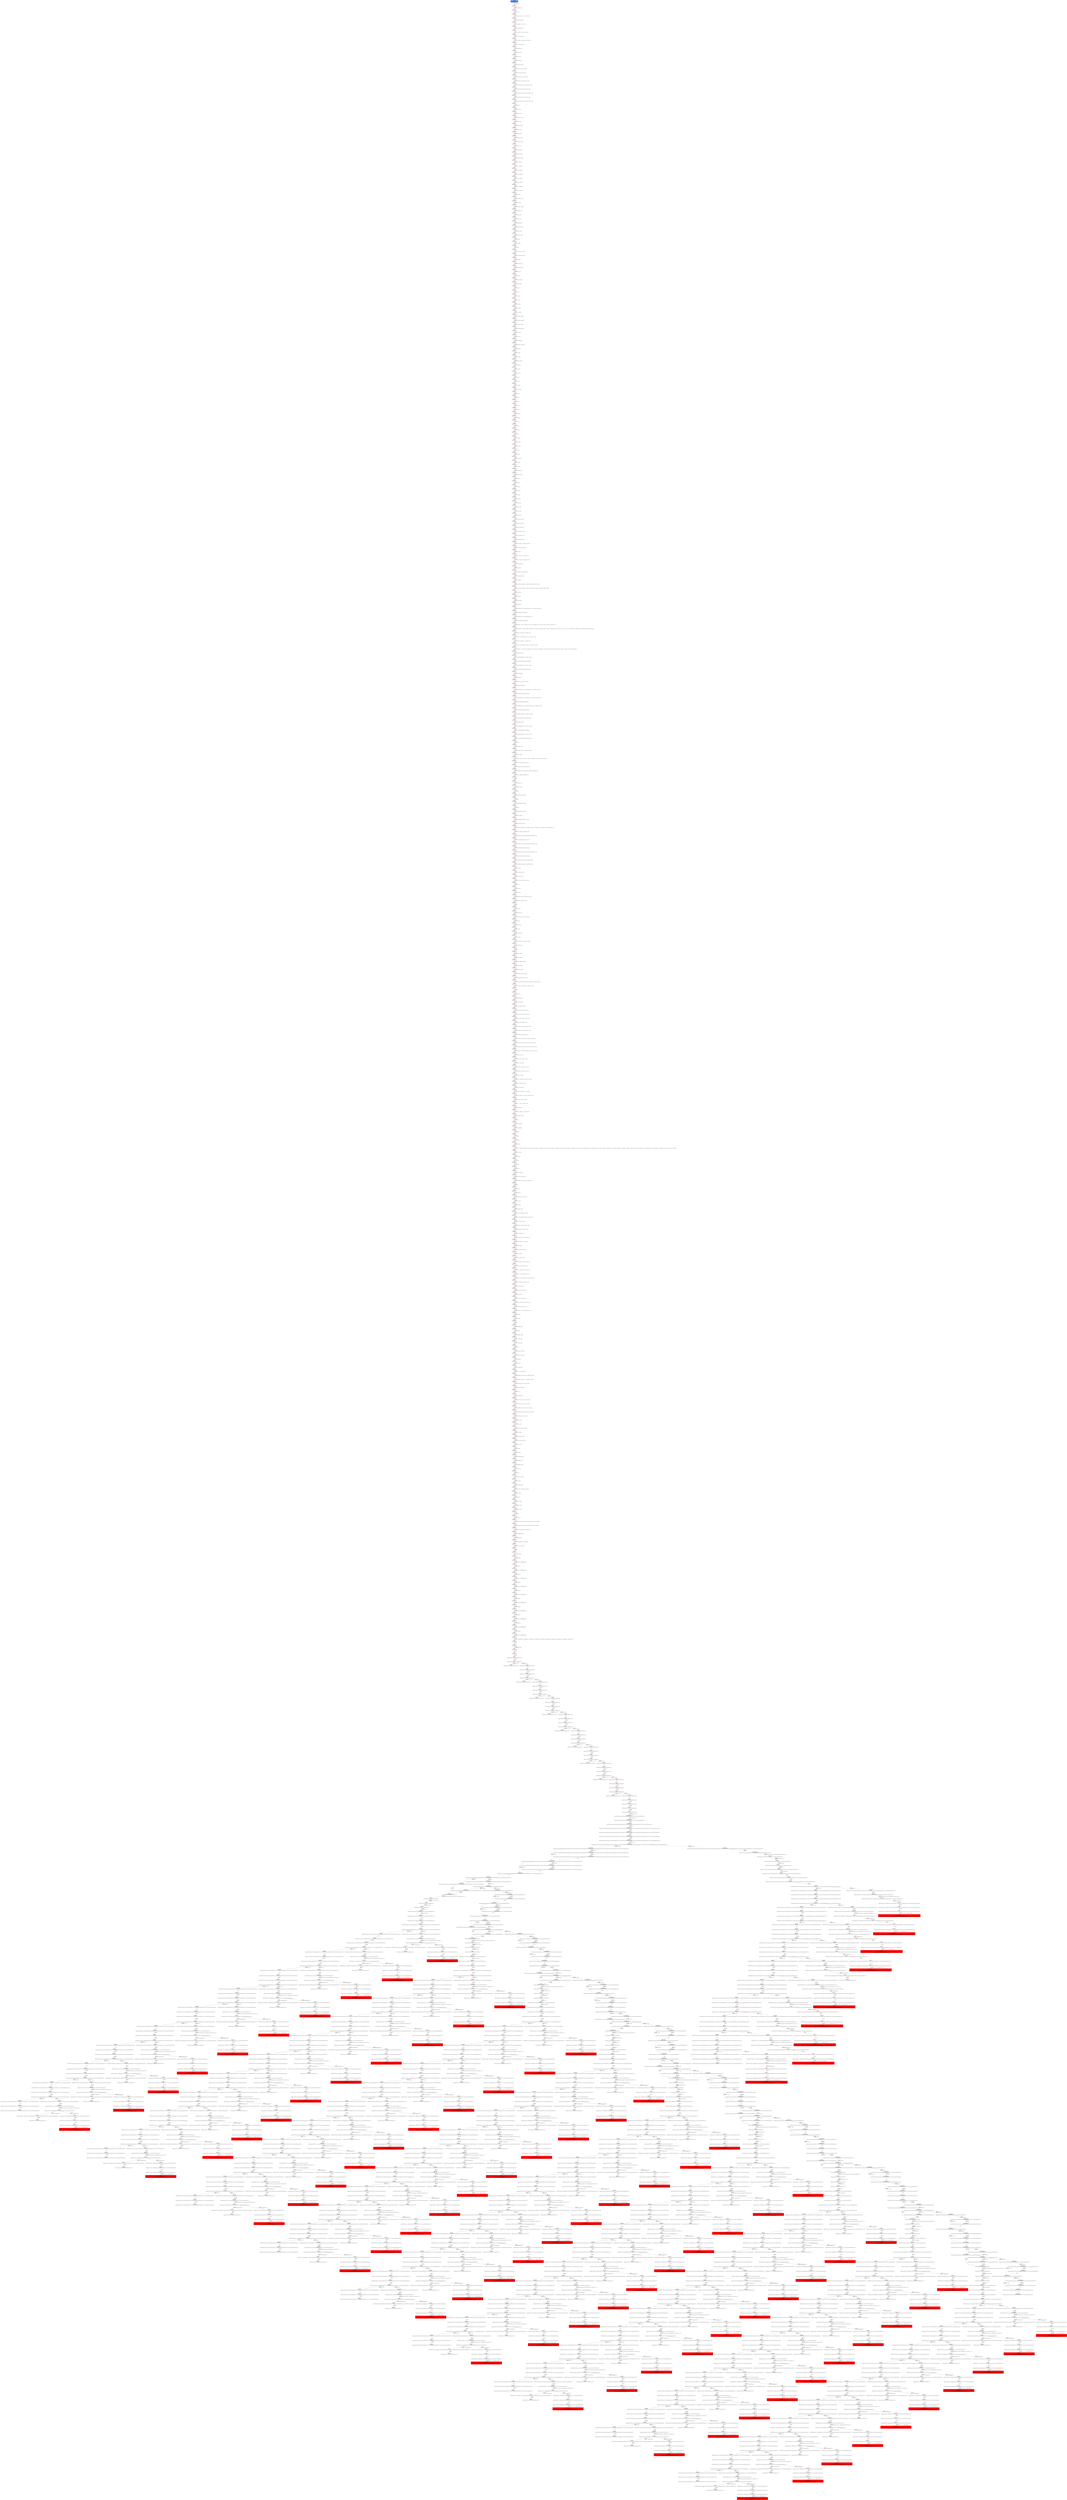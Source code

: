 digraph ARG {
node [style="filled" shape="box" color="white"]
3 [fillcolor="cornflowerblue" label="3 @ N63\nmain entry\nAbstractionState: ABS0: true\n ValueAnalysisState: []\n" id="3"]
132 [label="132 @ N107\nmain\nValueAnalysisState: []\n" id="132"]
137 [label="137 @ N108\nmain\nValueAnalysisState: []\n" id="137"]
139 [label="139 @ N109\nmain\nValueAnalysisState: []\n" id="139"]
140 [label="140 @ N110\nmain\nValueAnalysisState: []\n" id="140"]
141 [label="141 @ N111\nmain\nValueAnalysisState: []\n" id="141"]
142 [label="142 @ N112\nmain\nValueAnalysisState: []\n" id="142"]
145 [label="145 @ N113\nmain\nValueAnalysisState: []\n" id="145"]
146 [label="146 @ N114\nmain\nValueAnalysisState: []\n" id="146"]
147 [label="147 @ N115\nmain\nValueAnalysisState: []\n" id="147"]
149 [label="149 @ N116\nmain\nValueAnalysisState: []\n" id="149"]
150 [label="150 @ N117\nmain\nValueAnalysisState: []\n" id="150"]
151 [label="151 @ N118\nmain\nValueAnalysisState: []\n" id="151"]
152 [label="152 @ N119\nmain\nValueAnalysisState: []\n" id="152"]
153 [label="153 @ N120\nmain\nValueAnalysisState: []\n" id="153"]
154 [label="154 @ N121\nmain\nValueAnalysisState: []\n" id="154"]
155 [label="155 @ N122\nmain\nValueAnalysisState: []\n" id="155"]
157 [label="157 @ N123\nmain\nValueAnalysisState: []\n" id="157"]
158 [label="158 @ N124\nmain\nValueAnalysisState: []\n" id="158"]
159 [label="159 @ N125\nmain\nValueAnalysisState: []\n" id="159"]
160 [label="160 @ N126\nmain\nValueAnalysisState: []\n" id="160"]
161 [label="161 @ N127\nmain\nValueAnalysisState: []\n" id="161"]
163 [label="163 @ N128\nmain\nValueAnalysisState: []\n" id="163"]
164 [label="164 @ N129\nmain\nValueAnalysisState: []\n" id="164"]
172 [label="172 @ N130\nmain\nValueAnalysisState: []\n" id="172"]
175 [label="175 @ N131\nmain\nValueAnalysisState: []\n" id="175"]
176 [label="176 @ N132\nmain\nValueAnalysisState: []\n" id="176"]
179 [label="179 @ N133\nmain\nValueAnalysisState: []\n" id="179"]
180 [label="180 @ N134\nmain\nValueAnalysisState: []\n" id="180"]
181 [label="181 @ N135\nmain\nValueAnalysisState: []\n" id="181"]
182 [label="182 @ N136\nmain\nValueAnalysisState: []\n" id="182"]
184 [label="184 @ N137\nmain\nValueAnalysisState: []\n" id="184"]
185 [label="185 @ N138\nmain\nValueAnalysisState: []\n" id="185"]
186 [label="186 @ N139\nmain\nValueAnalysisState: []\n" id="186"]
187 [label="187 @ N140\nmain\nValueAnalysisState: []\n" id="187"]
188 [label="188 @ N141\nmain\nValueAnalysisState: []\n" id="188"]
189 [label="189 @ N142\nmain\nValueAnalysisState: []\n" id="189"]
190 [label="190 @ N143\nmain\nValueAnalysisState: []\n" id="190"]
191 [label="191 @ N144\nmain\nValueAnalysisState: []\n" id="191"]
192 [label="192 @ N145\nmain\nValueAnalysisState: []\n" id="192"]
193 [label="193 @ N146\nmain\nValueAnalysisState: []\n" id="193"]
194 [label="194 @ N147\nmain\nValueAnalysisState: []\n" id="194"]
195 [label="195 @ N148\nmain\nValueAnalysisState: []\n" id="195"]
196 [label="196 @ N149\nmain\nValueAnalysisState: []\n" id="196"]
197 [label="197 @ N150\nmain\nValueAnalysisState: []\n" id="197"]
200 [label="200 @ N151\nmain\nValueAnalysisState: []\n" id="200"]
201 [label="201 @ N152\nmain\nValueAnalysisState: []\n" id="201"]
202 [label="202 @ N153\nmain\nValueAnalysisState: []\n" id="202"]
203 [label="203 @ N154\nmain\nValueAnalysisState: []\n" id="203"]
204 [label="204 @ N155\nmain\nValueAnalysisState: []\n" id="204"]
205 [label="205 @ N156\nmain\nValueAnalysisState: []\n" id="205"]
206 [label="206 @ N157\nmain\nValueAnalysisState: []\n" id="206"]
208 [label="208 @ N158\nmain\nValueAnalysisState: []\n" id="208"]
209 [label="209 @ N159\nmain\nValueAnalysisState: []\n" id="209"]
210 [label="210 @ N160\nmain\nValueAnalysisState: []\n" id="210"]
211 [label="211 @ N161\nmain\nValueAnalysisState: []\n" id="211"]
212 [label="212 @ N162\nmain\nValueAnalysisState: []\n" id="212"]
213 [label="213 @ N163\nmain\nValueAnalysisState: []\n" id="213"]
214 [label="214 @ N164\nmain\nValueAnalysisState: []\n" id="214"]
216 [label="216 @ N165\nmain\nValueAnalysisState: []\n" id="216"]
217 [label="217 @ N166\nmain\nValueAnalysisState: []\n" id="217"]
218 [label="218 @ N167\nmain\nValueAnalysisState: []\n" id="218"]
221 [label="221 @ N168\nmain\nValueAnalysisState: []\n" id="221"]
223 [label="223 @ N169\nmain\nValueAnalysisState: []\n" id="223"]
224 [label="224 @ N170\nmain\nValueAnalysisState: []\n" id="224"]
228 [label="228 @ N171\nmain\nValueAnalysisState: []\n" id="228"]
230 [label="230 @ N172\nmain\nValueAnalysisState: []\n" id="230"]
233 [label="233 @ N173\nmain\nValueAnalysisState: []\n" id="233"]
234 [label="234 @ N174\nmain\nValueAnalysisState: []\n" id="234"]
235 [label="235 @ N175\nmain\nValueAnalysisState: []\n" id="235"]
236 [label="236 @ N176\nmain\nValueAnalysisState: []\n" id="236"]
237 [label="237 @ N177\nmain\nValueAnalysisState: []\n" id="237"]
238 [label="238 @ N178\nmain\nValueAnalysisState: []\n" id="238"]
239 [label="239 @ N179\nmain\nValueAnalysisState: []\n" id="239"]
240 [label="240 @ N180\nmain\nValueAnalysisState: []\n" id="240"]
242 [label="242 @ N181\nmain\nValueAnalysisState: []\n" id="242"]
244 [label="244 @ N182\nmain\nValueAnalysisState: []\n" id="244"]
245 [label="245 @ N183\nmain\nValueAnalysisState: []\n" id="245"]
246 [label="246 @ N184\nmain\nValueAnalysisState: []\n" id="246"]
247 [label="247 @ N185\nmain\nValueAnalysisState: []\n" id="247"]
249 [label="249 @ N186\nmain\nValueAnalysisState: []\n" id="249"]
251 [label="251 @ N187\nmain\nValueAnalysisState: []\n" id="251"]
252 [label="252 @ N188\nmain\nValueAnalysisState: []\n" id="252"]
253 [label="253 @ N189\nmain\nValueAnalysisState: []\n" id="253"]
254 [label="254 @ N190\nmain\nValueAnalysisState: []\n" id="254"]
258 [label="258 @ N191\nmain\nValueAnalysisState: []\n" id="258"]
260 [label="260 @ N192\nmain\nValueAnalysisState: []\n" id="260"]
263 [label="263 @ N193\nmain\nValueAnalysisState: []\n" id="263"]
273 [label="273 @ N194\nmain\nValueAnalysisState: []\n" id="273"]
274 [label="274 @ N195\nmain\nValueAnalysisState: []\n" id="274"]
276 [label="276 @ N196\nmain\nValueAnalysisState: []\n" id="276"]
277 [label="277 @ N197\nmain\nValueAnalysisState: []\n" id="277"]
280 [label="280 @ N198\nmain\nValueAnalysisState: []\n" id="280"]
281 [label="281 @ N199\nmain\nValueAnalysisState: []\n" id="281"]
283 [label="283 @ N200\nmain\nValueAnalysisState: []\n" id="283"]
284 [label="284 @ N201\nmain\nValueAnalysisState: []\n" id="284"]
287 [label="287 @ N202\nmain\nValueAnalysisState: []\n" id="287"]
288 [label="288 @ N203\nmain\nValueAnalysisState: []\n" id="288"]
298 [label="298 @ N204\nmain\nValueAnalysisState: []\n" id="298"]
301 [label="301 @ N205\nmain\nValueAnalysisState: []\n" id="301"]
302 [label="302 @ N206\nmain\nValueAnalysisState: []\n" id="302"]
303 [label="303 @ N207\nmain\nValueAnalysisState: []\n" id="303"]
304 [label="304 @ N208\nmain\nValueAnalysisState: []\n" id="304"]
305 [label="305 @ N209\nmain\nValueAnalysisState: []\n" id="305"]
306 [label="306 @ N210\nmain\nValueAnalysisState: []\n" id="306"]
307 [label="307 @ N211\nmain\nValueAnalysisState: []\n" id="307"]
308 [label="308 @ N212\nmain\nValueAnalysisState: []\n" id="308"]
309 [label="309 @ N213\nmain\nValueAnalysisState: []\n" id="309"]
310 [label="310 @ N214\nmain\nValueAnalysisState: []\n" id="310"]
311 [label="311 @ N215\nmain\nValueAnalysisState: []\n" id="311"]
312 [label="312 @ N216\nmain\nValueAnalysisState: []\n" id="312"]
313 [label="313 @ N217\nmain\nValueAnalysisState: []\n" id="313"]
314 [label="314 @ N218\nmain\nValueAnalysisState: []\n" id="314"]
315 [label="315 @ N219\nmain\nValueAnalysisState: []\n" id="315"]
316 [label="316 @ N220\nmain\nValueAnalysisState: []\n" id="316"]
317 [label="317 @ N221\nmain\nValueAnalysisState: []\n" id="317"]
318 [label="318 @ N222\nmain\nValueAnalysisState: []\n" id="318"]
319 [label="319 @ N223\nmain\nValueAnalysisState: []\n" id="319"]
322 [label="322 @ N224\nmain\nValueAnalysisState: []\n" id="322"]
329 [label="329 @ N225\nmain\nValueAnalysisState: []\n" id="329"]
330 [label="330 @ N226\nmain\nValueAnalysisState: []\n" id="330"]
331 [label="331 @ N227\nmain\nValueAnalysisState: []\n" id="331"]
333 [label="333 @ N228\nmain\nValueAnalysisState: []\n" id="333"]
334 [label="334 @ N229\nmain\nValueAnalysisState: []\n" id="334"]
335 [label="335 @ N230\nmain\nValueAnalysisState: []\n" id="335"]
338 [label="338 @ N231\nmain\nValueAnalysisState: []\n" id="338"]
341 [label="341 @ N232\nmain\nValueAnalysisState: []\n" id="341"]
344 [label="344 @ N233\nmain\nValueAnalysisState: []\n" id="344"]
346 [label="346 @ N234\nmain\nValueAnalysisState: []\n" id="346"]
361 [label="361 @ N235\nmain\nValueAnalysisState: []\n" id="361"]
362 [label="362 @ N236\nmain\nValueAnalysisState: []\n" id="362"]
363 [label="363 @ N237\nmain\nValueAnalysisState: []\n" id="363"]
364 [label="364 @ N238\nmain\nValueAnalysisState: []\n" id="364"]
365 [label="365 @ N239\nmain\nValueAnalysisState: []\n" id="365"]
366 [label="366 @ N240\nmain\nValueAnalysisState: []\n" id="366"]
367 [label="367 @ N241\nmain\nValueAnalysisState: []\n" id="367"]
368 [label="368 @ N242\nmain\nValueAnalysisState: []\n" id="368"]
369 [label="369 @ N243\nmain\nValueAnalysisState: []\n" id="369"]
370 [label="370 @ N244\nmain\nValueAnalysisState: []\n" id="370"]
371 [label="371 @ N245\nmain\nValueAnalysisState: []\n" id="371"]
372 [label="372 @ N246\nmain\nValueAnalysisState: []\n" id="372"]
373 [label="373 @ N247\nmain\nValueAnalysisState: []\n" id="373"]
374 [label="374 @ N248\nmain\nValueAnalysisState: []\n" id="374"]
375 [label="375 @ N249\nmain\nValueAnalysisState: []\n" id="375"]
376 [label="376 @ N250\nmain\nValueAnalysisState: []\n" id="376"]
378 [label="378 @ N251\nmain\nValueAnalysisState: []\n" id="378"]
380 [label="380 @ N252\nmain\nValueAnalysisState: []\n" id="380"]
381 [label="381 @ N253\nmain\nValueAnalysisState: []\n" id="381"]
384 [label="384 @ N254\nmain\nValueAnalysisState: []\n" id="384"]
386 [label="386 @ N255\nmain\nValueAnalysisState: []\n" id="386"]
388 [label="388 @ N256\nmain\nValueAnalysisState: []\n" id="388"]
389 [label="389 @ N257\nmain\nValueAnalysisState: []\n" id="389"]
390 [label="390 @ N258\nmain\nValueAnalysisState: []\n" id="390"]
391 [label="391 @ N259\nmain\nValueAnalysisState: []\n" id="391"]
392 [label="392 @ N260\nmain\nValueAnalysisState: []\n" id="392"]
394 [label="394 @ N261\nmain\nValueAnalysisState: []\n" id="394"]
395 [label="395 @ N262\nmain\nValueAnalysisState: []\n" id="395"]
396 [label="396 @ N263\nmain\nValueAnalysisState: []\n" id="396"]
397 [label="397 @ N264\nmain\nValueAnalysisState: []\n" id="397"]
398 [label="398 @ N265\nmain\nValueAnalysisState: []\n" id="398"]
399 [label="399 @ N266\nmain\nValueAnalysisState: []\n" id="399"]
400 [label="400 @ N267\nmain\nValueAnalysisState: []\n" id="400"]
401 [label="401 @ N268\nmain\nValueAnalysisState: []\n" id="401"]
402 [label="402 @ N269\nmain\nValueAnalysisState: []\n" id="402"]
403 [label="403 @ N270\nmain\nValueAnalysisState: []\n" id="403"]
404 [label="404 @ N271\nmain\nValueAnalysisState: []\n" id="404"]
405 [label="405 @ N272\nmain\nValueAnalysisState: []\n" id="405"]
406 [label="406 @ N273\nmain\nValueAnalysisState: []\n" id="406"]
407 [label="407 @ N274\nmain\nValueAnalysisState: []\n" id="407"]
408 [label="408 @ N275\nmain\nValueAnalysisState: []\n" id="408"]
409 [label="409 @ N276\nmain\nValueAnalysisState: []\n" id="409"]
410 [label="410 @ N277\nmain\nValueAnalysisState: []\n" id="410"]
411 [label="411 @ N278\nmain\nValueAnalysisState: []\n" id="411"]
412 [label="412 @ N279\nmain\nValueAnalysisState: []\n" id="412"]
413 [label="413 @ N280\nmain\nValueAnalysisState: []\n" id="413"]
414 [label="414 @ N281\nmain\nValueAnalysisState: []\n" id="414"]
415 [label="415 @ N282\nmain\nValueAnalysisState: []\n" id="415"]
416 [label="416 @ N283\nmain\nValueAnalysisState: []\n" id="416"]
417 [label="417 @ N284\nmain\nValueAnalysisState: []\n" id="417"]
418 [label="418 @ N285\nmain\nValueAnalysisState: []\n" id="418"]
419 [label="419 @ N286\nmain\nValueAnalysisState: []\n" id="419"]
420 [label="420 @ N287\nmain\nValueAnalysisState: []\n" id="420"]
421 [label="421 @ N288\nmain\nValueAnalysisState: []\n" id="421"]
422 [label="422 @ N289\nmain\nValueAnalysisState: []\n" id="422"]
423 [label="423 @ N290\nmain\nValueAnalysisState: []\n" id="423"]
424 [label="424 @ N291\nmain\nValueAnalysisState: []\n" id="424"]
425 [label="425 @ N292\nmain\nValueAnalysisState: []\n" id="425"]
426 [label="426 @ N293\nmain\nValueAnalysisState: []\n" id="426"]
427 [label="427 @ N294\nmain\nValueAnalysisState: []\n" id="427"]
428 [label="428 @ N295\nmain\nValueAnalysisState: []\n" id="428"]
429 [label="429 @ N296\nmain\nValueAnalysisState: []\n" id="429"]
430 [label="430 @ N297\nmain\nValueAnalysisState: []\n" id="430"]
431 [label="431 @ N298\nmain\nValueAnalysisState: []\n" id="431"]
432 [label="432 @ N299\nmain\nValueAnalysisState: []\n" id="432"]
433 [label="433 @ N300\nmain\nValueAnalysisState: []\n" id="433"]
434 [label="434 @ N301\nmain\nValueAnalysisState: []\n" id="434"]
435 [label="435 @ N302\nmain\nValueAnalysisState: []\n" id="435"]
436 [label="436 @ N303\nmain\nValueAnalysisState: []\n" id="436"]
437 [label="437 @ N304\nmain\nValueAnalysisState: []\n" id="437"]
438 [label="438 @ N305\nmain\nValueAnalysisState: []\n" id="438"]
439 [label="439 @ N306\nmain\nValueAnalysisState: []\n" id="439"]
440 [label="440 @ N307\nmain\nValueAnalysisState: []\n" id="440"]
441 [label="441 @ N308\nmain\nValueAnalysisState: []\n" id="441"]
442 [label="442 @ N309\nmain\nValueAnalysisState: []\n" id="442"]
443 [label="443 @ N310\nmain\nValueAnalysisState: []\n" id="443"]
444 [label="444 @ N311\nmain\nValueAnalysisState: []\n" id="444"]
445 [label="445 @ N312\nmain\nValueAnalysisState: []\n" id="445"]
446 [label="446 @ N313\nmain\nValueAnalysisState: []\n" id="446"]
447 [label="447 @ N314\nmain\nValueAnalysisState: []\n" id="447"]
448 [label="448 @ N315\nmain\nValueAnalysisState: []\n" id="448"]
449 [label="449 @ N316\nmain\nValueAnalysisState: []\n" id="449"]
450 [label="450 @ N317\nmain\nValueAnalysisState: []\n" id="450"]
451 [label="451 @ N318\nmain\nValueAnalysisState: []\n" id="451"]
452 [label="452 @ N319\nmain\nValueAnalysisState: []\n" id="452"]
453 [label="453 @ N320\nmain\nValueAnalysisState: []\n" id="453"]
454 [label="454 @ N321\nmain\nValueAnalysisState: []\n" id="454"]
455 [label="455 @ N322\nmain\nValueAnalysisState: []\n" id="455"]
456 [label="456 @ N323\nmain\nValueAnalysisState: []\n" id="456"]
457 [label="457 @ N324\nmain\nValueAnalysisState: []\n" id="457"]
458 [label="458 @ N325\nmain\nValueAnalysisState: []\n" id="458"]
459 [label="459 @ N326\nmain\nValueAnalysisState: []\n" id="459"]
460 [label="460 @ N327\nmain\nValueAnalysisState: []\n" id="460"]
461 [label="461 @ N328\nmain\nValueAnalysisState: []\n" id="461"]
462 [label="462 @ N329\nmain\nValueAnalysisState: []\n" id="462"]
463 [label="463 @ N330\nmain\nValueAnalysisState: []\n" id="463"]
464 [label="464 @ N331\nmain\nValueAnalysisState: []\n" id="464"]
465 [label="465 @ N332\nmain\nValueAnalysisState: []\n" id="465"]
466 [label="466 @ N333\nmain\nValueAnalysisState: []\n" id="466"]
467 [label="467 @ N334\nmain\nValueAnalysisState: []\n" id="467"]
468 [label="468 @ N335\nmain\nValueAnalysisState: []\n" id="468"]
469 [label="469 @ N336\nmain\nValueAnalysisState: []\n" id="469"]
470 [label="470 @ N337\nmain\nValueAnalysisState: []\n" id="470"]
471 [label="471 @ N338\nmain\nValueAnalysisState: []\n" id="471"]
472 [label="472 @ N339\nmain\nValueAnalysisState: []\n" id="472"]
473 [label="473 @ N340\nmain\nValueAnalysisState: []\n" id="473"]
474 [label="474 @ N341\nmain\nValueAnalysisState: []\n" id="474"]
475 [label="475 @ N342\nmain\nValueAnalysisState: []\n" id="475"]
476 [label="476 @ N343\nmain\nValueAnalysisState: []\n" id="476"]
477 [label="477 @ N344\nmain\nValueAnalysisState: []\n" id="477"]
478 [label="478 @ N345\nmain\nValueAnalysisState: []\n" id="478"]
479 [label="479 @ N346\nmain\nValueAnalysisState: []\n" id="479"]
480 [label="480 @ N347\nmain\nValueAnalysisState: []\n" id="480"]
481 [label="481 @ N348\nmain\nValueAnalysisState: []\n" id="481"]
482 [label="482 @ N349\nmain\nValueAnalysisState: []\n" id="482"]
483 [label="483 @ N350\nmain\nValueAnalysisState: []\n" id="483"]
484 [label="484 @ N351\nmain\nValueAnalysisState: []\n" id="484"]
485 [label="485 @ N352\nmain\nValueAnalysisState: []\n" id="485"]
486 [label="486 @ N353\nmain\nValueAnalysisState: []\n" id="486"]
487 [label="487 @ N354\nmain\nValueAnalysisState: []\n" id="487"]
488 [label="488 @ N355\nmain\nValueAnalysisState: []\n" id="488"]
489 [label="489 @ N356\nmain\nValueAnalysisState: []\n" id="489"]
490 [label="490 @ N357\nmain\nValueAnalysisState: []\n" id="490"]
491 [label="491 @ N358\nmain\nValueAnalysisState: []\n" id="491"]
492 [label="492 @ N359\nmain\nValueAnalysisState: []\n" id="492"]
493 [label="493 @ N360\nmain\nValueAnalysisState: []\n" id="493"]
494 [label="494 @ N361\nmain\nValueAnalysisState: []\n" id="494"]
495 [label="495 @ N362\nmain\nValueAnalysisState: []\n" id="495"]
496 [label="496 @ N363\nmain\nValueAnalysisState: []\n" id="496"]
497 [label="497 @ N364\nmain\nValueAnalysisState: []\n" id="497"]
499 [label="499 @ N365\nmain\nValueAnalysisState: []\n" id="499"]
500 [label="500 @ N366\nmain\nValueAnalysisState: []\n" id="500"]
501 [label="501 @ N367\nmain\nValueAnalysisState: []\n" id="501"]
502 [label="502 @ N368\nmain\nValueAnalysisState: []\n" id="502"]
503 [label="503 @ N369\nmain\nValueAnalysisState: []\n" id="503"]
504 [label="504 @ N370\nmain\nValueAnalysisState: []\n" id="504"]
505 [label="505 @ N371\nmain\nValueAnalysisState: []\n" id="505"]
506 [label="506 @ N372\nmain\nValueAnalysisState: []\n" id="506"]
507 [label="507 @ N373\nmain\nValueAnalysisState: []\n" id="507"]
508 [label="508 @ N374\nmain\nValueAnalysisState: []\n" id="508"]
509 [label="509 @ N375\nmain\nValueAnalysisState: []\n" id="509"]
510 [label="510 @ N376\nmain\nValueAnalysisState: []\n" id="510"]
511 [label="511 @ N377\nmain\nValueAnalysisState: []\n" id="511"]
512 [label="512 @ N378\nmain\nValueAnalysisState: []\n" id="512"]
513 [label="513 @ N379\nmain\nValueAnalysisState: []\n" id="513"]
514 [label="514 @ N380\nmain\nValueAnalysisState: []\n" id="514"]
515 [label="515 @ N381\nmain\nValueAnalysisState: []\n" id="515"]
516 [label="516 @ N382\nmain\nValueAnalysisState: []\n" id="516"]
517 [label="517 @ N383\nmain\nValueAnalysisState: []\n" id="517"]
518 [label="518 @ N384\nmain\nValueAnalysisState: []\n" id="518"]
519 [label="519 @ N385\nmain\nValueAnalysisState: []\n" id="519"]
520 [label="520 @ N386\nmain\nValueAnalysisState: []\n" id="520"]
521 [label="521 @ N387\nmain\nValueAnalysisState: []\n" id="521"]
522 [label="522 @ N388\nmain\nValueAnalysisState: []\n" id="522"]
523 [label="523 @ N389\nmain\nValueAnalysisState: []\n" id="523"]
524 [label="524 @ N390\nmain\nValueAnalysisState: []\n" id="524"]
525 [label="525 @ N391\nmain\nValueAnalysisState: []\n" id="525"]
531 [label="531 @ N392\nmain\nValueAnalysisState: []\n" id="531"]
551 [label="551 @ N393\nmain\nValueAnalysisState: []\n" id="551"]
554 [label="554 @ N394\nmain\nValueAnalysisState: []\n" id="554"]
556 [label="556 @ N395\nmain\nValueAnalysisState: []\n" id="556"]
559 [label="559 @ N396\nmain\nValueAnalysisState: []\n" id="559"]
562 [label="562 @ N397\nmain\nValueAnalysisState: []\n" id="562"]
563 [label="563 @ N398\nmain\nValueAnalysisState: []\n" id="563"]
564 [label="564 @ N399\nmain\nValueAnalysisState: []\n" id="564"]
565 [label="565 @ N400\nmain\nValueAnalysisState: []\n" id="565"]
567 [label="567 @ N401\nmain\nValueAnalysisState: []\n" id="567"]
568 [label="568 @ N402\nmain\nValueAnalysisState: []\n" id="568"]
569 [label="569 @ N403\nmain\nValueAnalysisState: []\n" id="569"]
571 [label="571 @ N404\nmain\nValueAnalysisState: []\n" id="571"]
572 [label="572 @ N405\nmain\nValueAnalysisState: []\n" id="572"]
573 [label="573 @ N406\nmain\nValueAnalysisState: []\n" id="573"]
574 [label="574 @ N407\nmain\nValueAnalysisState: []\n" id="574"]
575 [label="575 @ N408\nmain\nValueAnalysisState: []\n" id="575"]
576 [label="576 @ N409\nmain\nValueAnalysisState: []\n" id="576"]
577 [label="577 @ N410\nmain\nValueAnalysisState: []\n" id="577"]
578 [label="578 @ N411\nmain\nValueAnalysisState: []\n" id="578"]
579 [label="579 @ N412\nmain\nValueAnalysisState: []\n" id="579"]
580 [label="580 @ N413\nmain\nValueAnalysisState: []\n" id="580"]
581 [label="581 @ N414\nmain\nValueAnalysisState: []\n" id="581"]
582 [label="582 @ N415\nmain\nValueAnalysisState: []\n" id="582"]
583 [label="583 @ N416\nmain\nValueAnalysisState: []\n" id="583"]
584 [label="584 @ N417\nmain\nValueAnalysisState: []\n" id="584"]
585 [label="585 @ N418\nmain\nValueAnalysisState: []\n" id="585"]
586 [label="586 @ N419\nmain\nValueAnalysisState: []\n" id="586"]
587 [label="587 @ N420\nmain\nValueAnalysisState: []\n" id="587"]
588 [label="588 @ N421\nmain\nValueAnalysisState: []\n" id="588"]
589 [label="589 @ N422\nmain\nValueAnalysisState: []\n" id="589"]
590 [label="590 @ N423\nmain\nValueAnalysisState: []\n" id="590"]
591 [label="591 @ N424\nmain\nValueAnalysisState: []\n" id="591"]
592 [label="592 @ N425\nmain\nValueAnalysisState: []\n" id="592"]
593 [label="593 @ N426\nmain\nValueAnalysisState: []\n" id="593"]
595 [label="595 @ N427\nmain\nValueAnalysisState: []\n" id="595"]
597 [label="597 @ N428\nmain\nValueAnalysisState: []\n" id="597"]
598 [label="598 @ N429\nmain\nValueAnalysisState: []\n" id="598"]
599 [label="599 @ N430\nmain\nValueAnalysisState: []\n" id="599"]
600 [label="600 @ N431\nmain\nValueAnalysisState: []\n" id="600"]
602 [label="602 @ N432\nmain\nValueAnalysisState: []\n" id="602"]
603 [label="603 @ N433\nmain\nValueAnalysisState: []\n" id="603"]
604 [label="604 @ N434\nmain\nValueAnalysisState: []\n" id="604"]
605 [label="605 @ N435\nmain\nValueAnalysisState: []\n" id="605"]
607 [label="607 @ N436\nmain\nValueAnalysisState: []\n" id="607"]
608 [label="608 @ N437\nmain\nValueAnalysisState: []\n" id="608"]
609 [label="609 @ N438\nmain\nValueAnalysisState: []\n" id="609"]
610 [label="610 @ N439\nmain\nValueAnalysisState: []\n" id="610"]
612 [label="612 @ N440\nmain\nValueAnalysisState: []\n" id="612"]
615 [label="615 @ N441\nmain\nValueAnalysisState: []\n" id="615"]
616 [label="616 @ N442\nmain\nValueAnalysisState: []\n" id="616"]
618 [label="618 @ N443\nmain\nValueAnalysisState: []\n" id="618"]
619 [label="619 @ N444\nmain\nValueAnalysisState: []\n" id="619"]
622 [label="622 @ N445\nmain\nValueAnalysisState: []\n" id="622"]
623 [label="623 @ N446\nmain\nValueAnalysisState: []\n" id="623"]
624 [label="624 @ N447\nmain\nValueAnalysisState: []\n" id="624"]
625 [label="625 @ N448\nmain\nValueAnalysisState: []\n" id="625"]
627 [label="627 @ N449\nmain\nValueAnalysisState: []\n" id="627"]
629 [label="629 @ N450\nmain\nValueAnalysisState: []\n" id="629"]
630 [label="630 @ N451\nmain\nValueAnalysisState: []\n" id="630"]
633 [label="633 @ N452\nmain\nValueAnalysisState: []\n" id="633"]
634 [label="634 @ N453\nmain\nValueAnalysisState: []\n" id="634"]
636 [label="636 @ N454\nmain\nValueAnalysisState: []\n" id="636"]
638 [label="638 @ N455\nmain\nValueAnalysisState: []\n" id="638"]
641 [label="641 @ N456\nmain\nValueAnalysisState: []\n" id="641"]
642 [label="642 @ N457\nmain\nValueAnalysisState: []\n" id="642"]
643 [label="643 @ N458\nmain\nValueAnalysisState: []\n" id="643"]
644 [label="644 @ N459\nmain\nValueAnalysisState: []\n" id="644"]
651 [label="651 @ N460\nmain\nValueAnalysisState: []\n" id="651"]
658 [label="658 @ N461\nmain\nValueAnalysisState: []\n" id="658"]
661 [label="661 @ N462\nmain\nValueAnalysisState: []\n" id="661"]
667 [label="667 @ N463\nmain\nValueAnalysisState: []\n" id="667"]
669 [label="669 @ N464\nmain\nValueAnalysisState: []\n" id="669"]
670 [label="670 @ N465\nmain\nValueAnalysisState: []\n" id="670"]
671 [label="671 @ N466\nmain\nValueAnalysisState: []\n" id="671"]
672 [label="672 @ N467\nmain\nValueAnalysisState: []\n" id="672"]
673 [label="673 @ N468\nmain\nValueAnalysisState: []\n" id="673"]
675 [label="675 @ N469\nmain\nValueAnalysisState: []\n" id="675"]
677 [label="677 @ N470\nmain\nValueAnalysisState: []\n" id="677"]
678 [label="678 @ N471\nmain\nValueAnalysisState: []\n" id="678"]
679 [label="679 @ N472\nmain\nValueAnalysisState: []\n" id="679"]
681 [label="681 @ N473\nmain\nValueAnalysisState: []\n" id="681"]
682 [label="682 @ N474\nmain\nValueAnalysisState: []\n" id="682"]
683 [label="683 @ N475\nmain\nValueAnalysisState: []\n" id="683"]
684 [label="684 @ N476\nmain\nValueAnalysisState: []\n" id="684"]
685 [label="685 @ N477\nmain\nValueAnalysisState: []\n" id="685"]
686 [label="686 @ N478\nmain\nValueAnalysisState: []\n" id="686"]
687 [label="687 @ N479\nmain\nValueAnalysisState: []\n" id="687"]
688 [label="688 @ N480\nmain\nValueAnalysisState: []\n" id="688"]
689 [label="689 @ N481\nmain\nValueAnalysisState: []\n" id="689"]
690 [label="690 @ N482\nmain\nValueAnalysisState: []\n" id="690"]
691 [label="691 @ N483\nmain\nValueAnalysisState: []\n" id="691"]
692 [label="692 @ N484\nmain\nValueAnalysisState: []\n" id="692"]
693 [label="693 @ N485\nmain\nValueAnalysisState: []\n" id="693"]
694 [label="694 @ N486\nmain\nValueAnalysisState: []\n" id="694"]
695 [label="695 @ N487\nmain\nValueAnalysisState: []\n" id="695"]
701 [label="701 @ N488\nmain\nValueAnalysisState: []\n" id="701"]
712 [label="712 @ N64\nmain\nValueAnalysisState: []\n" id="712"]
740 [label="740 @ N65\nmain\nValueAnalysisState: []\n" id="740"]
741 [label="741 @ N66\nmain\nValueAnalysisState: []\n" id="741"]
742 [label="742 @ N67\nmain\nValueAnalysisState: []\n" id="742"]
743 [label="743 @ N68\nmain\nValueAnalysisState: []\n" id="743"]
744 [label="744 @ N69\nmain\nValueAnalysisState: []\n" id="744"]
745 [label="745 @ N70\nmain\nValueAnalysisState: []\n" id="745"]
746 [label="746 @ N71\nmain\nValueAnalysisState: []\n" id="746"]
772 [label="772 @ N72\nmain\nValueAnalysisState: []\n" id="772"]
778 [label="778 @ N73\nmain\nValueAnalysisState: []\n" id="778"]
790 [label="790 @ N74\nmain\nValueAnalysisState: []\n" id="790"]
793 [label="793 @ N75\nmain\nValueAnalysisState: []\n" id="793"]
804 [label="804 @ N76\nmain\nValueAnalysisState: []\n" id="804"]
812 [label="812 @ N77\nmain\nValueAnalysisState: []\n" id="812"]
822 [label="822 @ N78\nmain\nValueAnalysisState: []\n" id="822"]
826 [label="826 @ N79\nmain\nValueAnalysisState: []\n" id="826"]
835 [label="835 @ N80\nmain\nValueAnalysisState: []\n" id="835"]
839 [label="839 @ N81\nmain\nValueAnalysisState: []\n" id="839"]
844 [label="844 @ N82\nmain\nValueAnalysisState: []\n" id="844"]
849 [label="849 @ N83\nmain\nValueAnalysisState: []\n" id="849"]
859 [label="859 @ N84\nmain\nValueAnalysisState: []\n" id="859"]
916 [label="916 @ N85\nmain\nValueAnalysisState: []\n" id="916"]
917 [label="917 @ N86\nmain\nValueAnalysisState: []\n" id="917"]
918 [label="918 @ N87\nmain\nValueAnalysisState: []\n" id="918"]
919 [label="919 @ N88\nmain\nValueAnalysisState: []\n" id="919"]
920 [label="920 @ N89\nmain\nValueAnalysisState: [main::i=NumericValue[number=0] (int)]\n" id="920"]
921 [label="921 @ N91\nmain\nValueAnalysisState: [main::i=NumericValue[number=0] (int)]\n" id="921"]
923 [label="923 @ N490\nmain\nValueAnalysisState: [main::i=NumericValue[number=0] (int)]\n" id="923"]
922 [label="922 @ N93\nmain\nValueAnalysisState: [main::i=NumericValue[number=0] (int)]\n" id="922"]
924 [label="924 @ N90\nmain\nValueAnalysisState: [main::i=NumericValue[number=0] (int)]\n" id="924"]
2432 [label="2432 @ N89\nmain\nValueAnalysisState: [main::i=NumericValue[number=1] (int)]\n" id="2432"]
2433 [label="2433 @ N91\nmain\nValueAnalysisState: [main::i=NumericValue[number=1] (int)]\n" id="2433"]
2435 [label="2435 @ N490\nmain\nValueAnalysisState: [main::i=NumericValue[number=1] (int)]\n" id="2435"]
2434 [label="2434 @ N93\nmain\nValueAnalysisState: [main::i=NumericValue[number=1] (int)]\n" id="2434"]
2436 [label="2436 @ N90\nmain\nValueAnalysisState: [main::i=NumericValue[number=1] (int)]\n" id="2436"]
3340 [label="3340 @ N89\nmain\nValueAnalysisState: [main::i=NumericValue[number=2] (int)]\n" id="3340"]
3341 [label="3341 @ N91\nmain\nValueAnalysisState: [main::i=NumericValue[number=2] (int)]\n" id="3341"]
3343 [label="3343 @ N490\nmain\nValueAnalysisState: [main::i=NumericValue[number=2] (int)]\n" id="3343"]
3342 [label="3342 @ N93\nmain\nValueAnalysisState: [main::i=NumericValue[number=2] (int)]\n" id="3342"]
3344 [label="3344 @ N90\nmain\nValueAnalysisState: [main::i=NumericValue[number=2] (int)]\n" id="3344"]
5094 [label="5094 @ N89\nmain\nValueAnalysisState: [main::i=NumericValue[number=3] (int)]\n" id="5094"]
5095 [label="5095 @ N91\nmain\nValueAnalysisState: [main::i=NumericValue[number=3] (int)]\n" id="5095"]
5097 [label="5097 @ N490\nmain\nValueAnalysisState: [main::i=NumericValue[number=3] (int)]\n" id="5097"]
5096 [label="5096 @ N93\nmain\nValueAnalysisState: [main::i=NumericValue[number=3] (int)]\n" id="5096"]
5098 [label="5098 @ N90\nmain\nValueAnalysisState: [main::i=NumericValue[number=3] (int)]\n" id="5098"]
8093 [label="8093 @ N89\nmain\nValueAnalysisState: [main::i=NumericValue[number=4] (int)]\n" id="8093"]
8094 [label="8094 @ N91\nmain\nValueAnalysisState: [main::i=NumericValue[number=4] (int)]\n" id="8094"]
8096 [label="8096 @ N490\nmain\nValueAnalysisState: [main::i=NumericValue[number=4] (int)]\n" id="8096"]
8095 [label="8095 @ N93\nmain\nValueAnalysisState: [main::i=NumericValue[number=4] (int)]\n" id="8095"]
8097 [label="8097 @ N90\nmain\nValueAnalysisState: [main::i=NumericValue[number=4] (int)]\n" id="8097"]
12847 [label="12847 @ N89\nmain\nValueAnalysisState: [main::i=NumericValue[number=5] (int)]\n" id="12847"]
12848 [label="12848 @ N91\nmain\nValueAnalysisState: [main::i=NumericValue[number=5] (int)]\n" id="12848"]
12850 [label="12850 @ N490\nmain\nValueAnalysisState: [main::i=NumericValue[number=5] (int)]\n" id="12850"]
12849 [label="12849 @ N93\nmain\nValueAnalysisState: [main::i=NumericValue[number=5] (int)]\n" id="12849"]
12851 [label="12851 @ N90\nmain\nValueAnalysisState: [main::i=NumericValue[number=5] (int)]\n" id="12851"]
19938 [label="19938 @ N89\nmain\nValueAnalysisState: [main::i=NumericValue[number=6] (int)]\n" id="19938"]
19939 [label="19939 @ N91\nmain\nValueAnalysisState: [main::i=NumericValue[number=6] (int)]\n" id="19939"]
19941 [label="19941 @ N490\nmain\nValueAnalysisState: [main::i=NumericValue[number=6] (int)]\n" id="19941"]
19940 [label="19940 @ N93\nmain\nValueAnalysisState: [main::i=NumericValue[number=6] (int)]\n" id="19940"]
19942 [label="19942 @ N90\nmain\nValueAnalysisState: [main::i=NumericValue[number=6] (int)]\n" id="19942"]
30032 [label="30032 @ N89\nmain\nValueAnalysisState: [main::i=NumericValue[number=7] (int)]\n" id="30032"]
30033 [label="30033 @ N91\nmain\nValueAnalysisState: [main::i=NumericValue[number=7] (int)]\n" id="30033"]
30035 [label="30035 @ N490\nmain\nValueAnalysisState: [main::i=NumericValue[number=7] (int)]\n" id="30035"]
30034 [label="30034 @ N93\nmain\nValueAnalysisState: [main::i=NumericValue[number=7] (int)]\n" id="30034"]
30036 [label="30036 @ N90\nmain\nValueAnalysisState: [main::i=NumericValue[number=7] (int)]\n" id="30036"]
43879 [label="43879 @ N89\nmain\nValueAnalysisState: [main::i=NumericValue[number=8] (int)]\n" id="43879"]
43880 [label="43880 @ N91\nmain\nValueAnalysisState: [main::i=NumericValue[number=8] (int)]\n" id="43880"]
43882 [label="43882 @ N490\nmain\nValueAnalysisState: [main::i=NumericValue[number=8] (int)]\n" id="43882"]
43881 [label="43881 @ N93\nmain\nValueAnalysisState: [main::i=NumericValue[number=8] (int)]\n" id="43881"]
43883 [label="43883 @ N90\nmain\nValueAnalysisState: [main::i=NumericValue[number=8] (int)]\n" id="43883"]
62313 [label="62313 @ N89\nmain\nValueAnalysisState: [main::i=NumericValue[number=9] (int)]\n" id="62313"]
62314 [label="62314 @ N92\nmain\nValueAnalysisState: [main::i=NumericValue[number=9] (int)]\n" id="62314"]
62315 [label="62315 @ N94\nmain\nValueAnalysisState: [main::i=NumericValue[number=9] (int)]\n" id="62315"]
62316 [label="62316 @ N31\nbinary_search_function entry\nValueAnalysisState: [binary_search_function::size=NumericValue[number=10] (int), main::i=NumericValue[number=9] (int)]\n" id="62316"]
62317 [label="62317 @ N32\nbinary_search_function\nValueAnalysisState: [binary_search_function::size=NumericValue[number=10] (int), main::i=NumericValue[number=9] (int)]\n" id="62317"]
62318 [label="62318 @ N33\nbinary_search_function\nValueAnalysisState: [binary_search_function::low=NumericValue[number=0] (int), binary_search_function::size=NumericValue[number=10] (int), main::i=NumericValue[number=9] (int)]\n" id="62318"]
62319 [label="62319 @ N34\nbinary_search_function\nValueAnalysisState: [binary_search_function::high=NumericValue[number=9] (int), binary_search_function::low=NumericValue[number=0] (int), binary_search_function::size=NumericValue[number=10] (int), main::i=NumericValue[number=9] (int)]\n" id="62319"]
62320 [label="62320 @ N35\nbinary_search_function\nValueAnalysisState: [binary_search_function::high=NumericValue[number=9] (int), binary_search_function::low=NumericValue[number=0] (int), binary_search_function::size=NumericValue[number=10] (int), main::i=NumericValue[number=9] (int)]\n" id="62320"]
62321 [label="62321 @ N36\nbinary_search_function\nValueAnalysisState: [binary_search_function::high=NumericValue[number=9] (int), binary_search_function::low=NumericValue[number=0] (int), binary_search_function::size=NumericValue[number=10] (int), main::i=NumericValue[number=9] (int)]\n" id="62321"]
62322 [label="62322 @ N37\nbinary_search_function\nValueAnalysisState: [binary_search_function::high=NumericValue[number=9] (int), binary_search_function::low=NumericValue[number=0] (int), binary_search_function::size=NumericValue[number=10] (int), main::i=NumericValue[number=9] (int)]\n" id="62322"]
62323 [label="62323 @ N39\nbinary_search_function\nValueAnalysisState: [binary_search_function::high=NumericValue[number=9] (int), binary_search_function::low=NumericValue[number=0] (int), binary_search_function::mid=NumericValue[number=4] (int), binary_search_function::size=NumericValue[number=10] (int), main::i=NumericValue[number=9] (int)]\n" id="62323"]
62325 [label="62325 @ N40\nbinary_search_function\nValueAnalysisState: [binary_search_function::high=NumericValue[number=9] (int), binary_search_function::low=NumericValue[number=0] (int), binary_search_function::mid=NumericValue[number=4] (int), binary_search_function::size=NumericValue[number=10] (int), main::i=NumericValue[number=9] (int)]\n" id="62325"]
62330 [label="62330 @ N43\nbinary_search_function\nValueAnalysisState: [binary_search_function::high=NumericValue[number=9] (int), binary_search_function::mid=NumericValue[number=4] (int), binary_search_function::size=NumericValue[number=10] (int), main::i=NumericValue[number=9] (int)]\n" id="62330"]
62335 [label="62335 @ N46\nbinary_search_function\nValueAnalysisState: [binary_search_function::mid=NumericValue[number=4] (int), binary_search_function::size=NumericValue[number=10] (int), main::i=NumericValue[number=9] (int)]\n" id="62335"]
62336 [label="62336 @ N36\nbinary_search_function\nValueAnalysisState: [binary_search_function::mid=NumericValue[number=4] (int), binary_search_function::size=NumericValue[number=10] (int), main::i=NumericValue[number=9] (int)]\n" id="62336"]
62338 [label="62338 @ N38\nbinary_search_function\nValueAnalysisState: [binary_search_function::mid=NumericValue[number=4] (int), binary_search_function::size=NumericValue[number=10] (int), main::i=NumericValue[number=9] (int)]\n" id="62338"]
62493 [label="62493 @ N30\nbinary_search_function exit\nValueAnalysisState: [main::i=NumericValue[number=9] (int)]\n" id="62493"]
62511 [label="62511 @ N95\nmain\nValueAnalysisState: [main::i=NumericValue[number=9] (int)]\n" id="62511"]
62521 [label="62521 @ N96\nmain\nValueAnalysisState: [main::i=NumericValue[number=9] (int)]\n" id="62521"]
62531 [label="62531 @ N99\nmain\nValueAnalysisState: [main::i=NumericValue[number=9] (int)]\n" id="62531"]
62615 [label="62615 @ N51\ndumb_sort entry\nValueAnalysisState: [dumb_sort::len=NumericValue[number=10] (int), main::i=NumericValue[number=9] (int)]\n" id="62615"]
62616 [label="62616 @ N52\ndumb_sort\nValueAnalysisState: [dumb_sort::len=NumericValue[number=10] (int), main::i=NumericValue[number=9] (int)]\n" id="62616"]
62617 [label="62617 @ N53\ndumb_sort\nValueAnalysisState: [dumb_sort::len=NumericValue[number=10] (int), main::i=NumericValue[number=9] (int)]\n" id="62617"]
62618 [label="62618 @ N54\ndumb_sort\nValueAnalysisState: [dumb_sort::i=NumericValue[number=0] (int), dumb_sort::len=NumericValue[number=10] (int), main::i=NumericValue[number=9] (int)]\n" id="62618"]
62619 [label="62619 @ N56\ndumb_sort\nValueAnalysisState: [dumb_sort::i=NumericValue[number=0] (int), dumb_sort::len=NumericValue[number=10] (int), main::i=NumericValue[number=9] (int)]\n" id="62619"]
62621 [label="62621 @ N58\ndumb_sort\nValueAnalysisState: [dumb_sort::i=NumericValue[number=0] (int), dumb_sort::len=NumericValue[number=10] (int), main::i=NumericValue[number=9] (int)]\n" id="62621"]
62622 [label="62622 @ N55\ndumb_sort\nValueAnalysisState: [dumb_sort::i=NumericValue[number=0] (int), dumb_sort::len=NumericValue[number=10] (int), main::i=NumericValue[number=9] (int)]\n" id="62622"]
62623 [label="62623 @ N54\ndumb_sort\nValueAnalysisState: [dumb_sort::i=NumericValue[number=1] (int), dumb_sort::len=NumericValue[number=10] (int), main::i=NumericValue[number=9] (int)]\n" id="62623"]
62624 [label="62624 @ N56\ndumb_sort\nValueAnalysisState: [dumb_sort::i=NumericValue[number=1] (int), dumb_sort::len=NumericValue[number=10] (int), main::i=NumericValue[number=9] (int)]\n" id="62624"]
62626 [label="62626 @ N58\ndumb_sort\nValueAnalysisState: [dumb_sort::i=NumericValue[number=1] (int), dumb_sort::len=NumericValue[number=10] (int), main::i=NumericValue[number=9] (int)]\n" id="62626"]
62627 [label="62627 @ N55\ndumb_sort\nValueAnalysisState: [dumb_sort::i=NumericValue[number=1] (int), dumb_sort::len=NumericValue[number=10] (int), main::i=NumericValue[number=9] (int)]\n" id="62627"]
62628 [label="62628 @ N54\ndumb_sort\nValueAnalysisState: [dumb_sort::i=NumericValue[number=2] (int), dumb_sort::len=NumericValue[number=10] (int), main::i=NumericValue[number=9] (int)]\n" id="62628"]
62629 [label="62629 @ N56\ndumb_sort\nValueAnalysisState: [dumb_sort::i=NumericValue[number=2] (int), dumb_sort::len=NumericValue[number=10] (int), main::i=NumericValue[number=9] (int)]\n" id="62629"]
62631 [label="62631 @ N58\ndumb_sort\nValueAnalysisState: [dumb_sort::i=NumericValue[number=2] (int), dumb_sort::len=NumericValue[number=10] (int), main::i=NumericValue[number=9] (int)]\n" id="62631"]
62632 [label="62632 @ N55\ndumb_sort\nValueAnalysisState: [dumb_sort::i=NumericValue[number=2] (int), dumb_sort::len=NumericValue[number=10] (int), main::i=NumericValue[number=9] (int)]\n" id="62632"]
62633 [label="62633 @ N54\ndumb_sort\nValueAnalysisState: [dumb_sort::i=NumericValue[number=3] (int), dumb_sort::len=NumericValue[number=10] (int), main::i=NumericValue[number=9] (int)]\n" id="62633"]
62634 [label="62634 @ N56\ndumb_sort\nValueAnalysisState: [dumb_sort::i=NumericValue[number=3] (int), dumb_sort::len=NumericValue[number=10] (int), main::i=NumericValue[number=9] (int)]\n" id="62634"]
62636 [label="62636 @ N58\ndumb_sort\nValueAnalysisState: [dumb_sort::i=NumericValue[number=3] (int), dumb_sort::len=NumericValue[number=10] (int), main::i=NumericValue[number=9] (int)]\n" id="62636"]
62637 [label="62637 @ N55\ndumb_sort\nValueAnalysisState: [dumb_sort::i=NumericValue[number=3] (int), dumb_sort::len=NumericValue[number=10] (int), main::i=NumericValue[number=9] (int)]\n" id="62637"]
62638 [label="62638 @ N54\ndumb_sort\nValueAnalysisState: [dumb_sort::i=NumericValue[number=4] (int), dumb_sort::len=NumericValue[number=10] (int), main::i=NumericValue[number=9] (int)]\n" id="62638"]
62639 [label="62639 @ N56\ndumb_sort\nValueAnalysisState: [dumb_sort::i=NumericValue[number=4] (int), dumb_sort::len=NumericValue[number=10] (int), main::i=NumericValue[number=9] (int)]\n" id="62639"]
62641 [label="62641 @ N58\ndumb_sort\nValueAnalysisState: [dumb_sort::i=NumericValue[number=4] (int), dumb_sort::len=NumericValue[number=10] (int), main::i=NumericValue[number=9] (int)]\n" id="62641"]
62642 [label="62642 @ N55\ndumb_sort\nValueAnalysisState: [dumb_sort::i=NumericValue[number=4] (int), dumb_sort::len=NumericValue[number=10] (int), main::i=NumericValue[number=9] (int)]\n" id="62642"]
62643 [label="62643 @ N54\ndumb_sort\nValueAnalysisState: [dumb_sort::i=NumericValue[number=5] (int), dumb_sort::len=NumericValue[number=10] (int), main::i=NumericValue[number=9] (int)]\n" id="62643"]
62644 [label="62644 @ N56\ndumb_sort\nValueAnalysisState: [dumb_sort::i=NumericValue[number=5] (int), dumb_sort::len=NumericValue[number=10] (int), main::i=NumericValue[number=9] (int)]\n" id="62644"]
62646 [label="62646 @ N58\ndumb_sort\nValueAnalysisState: [dumb_sort::i=NumericValue[number=5] (int), dumb_sort::len=NumericValue[number=10] (int), main::i=NumericValue[number=9] (int)]\n" id="62646"]
62647 [label="62647 @ N55\ndumb_sort\nValueAnalysisState: [dumb_sort::i=NumericValue[number=5] (int), dumb_sort::len=NumericValue[number=10] (int), main::i=NumericValue[number=9] (int)]\n" id="62647"]
62648 [label="62648 @ N54\ndumb_sort\nValueAnalysisState: [dumb_sort::i=NumericValue[number=6] (int), dumb_sort::len=NumericValue[number=10] (int), main::i=NumericValue[number=9] (int)]\n" id="62648"]
62649 [label="62649 @ N56\ndumb_sort\nValueAnalysisState: [dumb_sort::i=NumericValue[number=6] (int), dumb_sort::len=NumericValue[number=10] (int), main::i=NumericValue[number=9] (int)]\n" id="62649"]
62651 [label="62651 @ N58\ndumb_sort\nValueAnalysisState: [dumb_sort::i=NumericValue[number=6] (int), dumb_sort::len=NumericValue[number=10] (int), main::i=NumericValue[number=9] (int)]\n" id="62651"]
62652 [label="62652 @ N55\ndumb_sort\nValueAnalysisState: [dumb_sort::i=NumericValue[number=6] (int), dumb_sort::len=NumericValue[number=10] (int), main::i=NumericValue[number=9] (int)]\n" id="62652"]
62653 [label="62653 @ N54\ndumb_sort\nValueAnalysisState: [dumb_sort::i=NumericValue[number=7] (int), dumb_sort::len=NumericValue[number=10] (int), main::i=NumericValue[number=9] (int)]\n" id="62653"]
62654 [label="62654 @ N56\ndumb_sort\nValueAnalysisState: [dumb_sort::i=NumericValue[number=7] (int), dumb_sort::len=NumericValue[number=10] (int), main::i=NumericValue[number=9] (int)]\n" id="62654"]
62656 [label="62656 @ N58\ndumb_sort\nValueAnalysisState: [dumb_sort::i=NumericValue[number=7] (int), dumb_sort::len=NumericValue[number=10] (int), main::i=NumericValue[number=9] (int)]\n" id="62656"]
62657 [label="62657 @ N55\ndumb_sort\nValueAnalysisState: [dumb_sort::i=NumericValue[number=7] (int), dumb_sort::len=NumericValue[number=10] (int), main::i=NumericValue[number=9] (int)]\n" id="62657"]
62658 [label="62658 @ N54\ndumb_sort\nValueAnalysisState: [dumb_sort::i=NumericValue[number=8] (int), dumb_sort::len=NumericValue[number=10] (int), main::i=NumericValue[number=9] (int)]\n" id="62658"]
62659 [label="62659 @ N56\ndumb_sort\nValueAnalysisState: [dumb_sort::i=NumericValue[number=8] (int), dumb_sort::len=NumericValue[number=10] (int), main::i=NumericValue[number=9] (int)]\n" id="62659"]
62661 [label="62661 @ N58\ndumb_sort\nValueAnalysisState: [dumb_sort::i=NumericValue[number=8] (int), dumb_sort::len=NumericValue[number=10] (int), main::i=NumericValue[number=9] (int)]\n" id="62661"]
62662 [label="62662 @ N55\ndumb_sort\nValueAnalysisState: [dumb_sort::i=NumericValue[number=8] (int), dumb_sort::len=NumericValue[number=10] (int), main::i=NumericValue[number=9] (int)]\n" id="62662"]
62663 [label="62663 @ N54\ndumb_sort\nValueAnalysisState: [dumb_sort::i=NumericValue[number=9] (int), dumb_sort::len=NumericValue[number=10] (int), main::i=NumericValue[number=9] (int)]\n" id="62663"]
62664 [label="62664 @ N56\ndumb_sort\nValueAnalysisState: [dumb_sort::i=NumericValue[number=9] (int), dumb_sort::len=NumericValue[number=10] (int), main::i=NumericValue[number=9] (int)]\n" id="62664"]
62666 [label="62666 @ N58\ndumb_sort\nValueAnalysisState: [dumb_sort::i=NumericValue[number=9] (int), dumb_sort::len=NumericValue[number=10] (int), main::i=NumericValue[number=9] (int)]\n" id="62666"]
62667 [label="62667 @ N55\ndumb_sort\nValueAnalysisState: [dumb_sort::i=NumericValue[number=9] (int), dumb_sort::len=NumericValue[number=10] (int), main::i=NumericValue[number=9] (int)]\n" id="62667"]
62669 [label="62669 @ N54\ndumb_sort\nValueAnalysisState: [dumb_sort::i=NumericValue[number=10] (int), dumb_sort::len=NumericValue[number=10] (int), main::i=NumericValue[number=9] (int)]\n" id="62669"]
62665 [label="62665 @ N59\ndumb_sort\nValueAnalysisState: [dumb_sort::i=NumericValue[number=9] (int), dumb_sort::len=NumericValue[number=10] (int), main::i=NumericValue[number=9] (int)]\n" id="62665"]
62679 [label="62679 @ N50\ndumb_sort exit\nValueAnalysisState: [dumb_sort::__retval__=NumericValue[number=9] (int), main::i=NumericValue[number=9] (int)]\n" id="62679"]
62689 [label="62689 @ N100\nmain\nValueAnalysisState: [main::__CPAchecker_TMP_10=NumericValue[number=9] (int), main::i=NumericValue[number=9] (int)]\n" id="62689"]
63319 [label="63319 @ N97\nmain\nValueAnalysisState: [main::__CPAchecker_TMP_10=NumericValue[number=9] (int), main::i=NumericValue[number=9] (int), main::result=NumericValue[number=9] (int)]\n" id="63319"]
63886 [label="63886 @ N62\nmain exit\nValueAnalysisState: [main::__retval__=NumericValue[number=1] (int)]\n" id="63886"]
63318 [label="63318 @ N98\nmain\nValueAnalysisState: [main::__CPAchecker_TMP_10=NumericValue[number=9] (int), main::i=NumericValue[number=9] (int)]\n" id="63318"]
63498 [label="63498 @ N101\nmain\nValueAnalysisState: [main::__CPAchecker_TMP_10=NumericValue[number=9] (int), main::i=NumericValue[number=9] (int)]\n" id="63498"]
63597 [label="63597 @ N104\nmain\nValueAnalysisState: [main::__CPAchecker_TMP_10=NumericValue[number=9] (int), main::i=NumericValue[number=9] (int)]\n" id="63597"]
63715 [fillcolor="red" label="63715 @ N489\nmain\nAbstractionState: ABS3467: true\n ValueAnalysisState: [main::__CPAchecker_TMP_10=NumericValue[number=9] (int), main::i=NumericValue[number=9] (int)]\n AutomatonState: AssertionAutomaton: _predefinedState_ERROR\n" id="63715"]
62660 [label="62660 @ N59\ndumb_sort\nValueAnalysisState: [dumb_sort::i=NumericValue[number=8] (int), dumb_sort::len=NumericValue[number=10] (int), main::i=NumericValue[number=9] (int)]\n" id="62660"]
62678 [label="62678 @ N50\ndumb_sort exit\nValueAnalysisState: [dumb_sort::__retval__=NumericValue[number=8] (int), main::i=NumericValue[number=9] (int)]\n" id="62678"]
62688 [label="62688 @ N100\nmain\nValueAnalysisState: [main::__CPAchecker_TMP_10=NumericValue[number=8] (int), main::i=NumericValue[number=9] (int)]\n" id="62688"]
63317 [label="63317 @ N97\nmain\nValueAnalysisState: [main::__CPAchecker_TMP_10=NumericValue[number=8] (int), main::i=NumericValue[number=9] (int), main::result=NumericValue[number=8] (int)]\n" id="63317"]
63885 [label="63885 @ N62\nmain exit\nValueAnalysisState: [main::__retval__=NumericValue[number=1] (int)]\n" id="63885"]
63316 [label="63316 @ N98\nmain\nValueAnalysisState: [main::__CPAchecker_TMP_10=NumericValue[number=8] (int), main::i=NumericValue[number=9] (int)]\n" id="63316"]
63497 [label="63497 @ N101\nmain\nValueAnalysisState: [main::__CPAchecker_TMP_10=NumericValue[number=8] (int), main::i=NumericValue[number=9] (int)]\n" id="63497"]
63596 [label="63596 @ N104\nmain\nValueAnalysisState: [main::__CPAchecker_TMP_10=NumericValue[number=8] (int), main::i=NumericValue[number=9] (int)]\n" id="63596"]
63713 [fillcolor="red" label="63713 @ N489\nmain\nAbstractionState: ABS3466: true\n ValueAnalysisState: [main::__CPAchecker_TMP_10=NumericValue[number=8] (int), main::i=NumericValue[number=9] (int)]\n AutomatonState: AssertionAutomaton: _predefinedState_ERROR\n" id="63713"]
62655 [label="62655 @ N59\ndumb_sort\nValueAnalysisState: [dumb_sort::i=NumericValue[number=7] (int), dumb_sort::len=NumericValue[number=10] (int), main::i=NumericValue[number=9] (int)]\n" id="62655"]
62677 [label="62677 @ N50\ndumb_sort exit\nValueAnalysisState: [dumb_sort::__retval__=NumericValue[number=7] (int), main::i=NumericValue[number=9] (int)]\n" id="62677"]
62687 [label="62687 @ N100\nmain\nValueAnalysisState: [main::__CPAchecker_TMP_10=NumericValue[number=7] (int), main::i=NumericValue[number=9] (int)]\n" id="62687"]
63315 [label="63315 @ N97\nmain\nValueAnalysisState: [main::__CPAchecker_TMP_10=NumericValue[number=7] (int), main::i=NumericValue[number=9] (int), main::result=NumericValue[number=7] (int)]\n" id="63315"]
63884 [label="63884 @ N62\nmain exit\nValueAnalysisState: [main::__retval__=NumericValue[number=1] (int)]\n" id="63884"]
63314 [label="63314 @ N98\nmain\nValueAnalysisState: [main::__CPAchecker_TMP_10=NumericValue[number=7] (int), main::i=NumericValue[number=9] (int)]\n" id="63314"]
63496 [label="63496 @ N101\nmain\nValueAnalysisState: [main::__CPAchecker_TMP_10=NumericValue[number=7] (int), main::i=NumericValue[number=9] (int)]\n" id="63496"]
63595 [label="63595 @ N104\nmain\nValueAnalysisState: [main::__CPAchecker_TMP_10=NumericValue[number=7] (int), main::i=NumericValue[number=9] (int)]\n" id="63595"]
63711 [fillcolor="red" label="63711 @ N489\nmain\nAbstractionState: ABS3465: true\n ValueAnalysisState: [main::__CPAchecker_TMP_10=NumericValue[number=7] (int), main::i=NumericValue[number=9] (int)]\n AutomatonState: AssertionAutomaton: _predefinedState_ERROR\n" id="63711"]
62650 [label="62650 @ N59\ndumb_sort\nValueAnalysisState: [dumb_sort::i=NumericValue[number=6] (int), dumb_sort::len=NumericValue[number=10] (int), main::i=NumericValue[number=9] (int)]\n" id="62650"]
62676 [label="62676 @ N50\ndumb_sort exit\nValueAnalysisState: [dumb_sort::__retval__=NumericValue[number=6] (int), main::i=NumericValue[number=9] (int)]\n" id="62676"]
62686 [label="62686 @ N100\nmain\nValueAnalysisState: [main::__CPAchecker_TMP_10=NumericValue[number=6] (int), main::i=NumericValue[number=9] (int)]\n" id="62686"]
63313 [label="63313 @ N97\nmain\nValueAnalysisState: [main::__CPAchecker_TMP_10=NumericValue[number=6] (int), main::i=NumericValue[number=9] (int), main::result=NumericValue[number=6] (int)]\n" id="63313"]
63883 [label="63883 @ N62\nmain exit\nValueAnalysisState: [main::__retval__=NumericValue[number=1] (int)]\n" id="63883"]
63312 [label="63312 @ N98\nmain\nValueAnalysisState: [main::__CPAchecker_TMP_10=NumericValue[number=6] (int), main::i=NumericValue[number=9] (int)]\n" id="63312"]
63495 [label="63495 @ N101\nmain\nValueAnalysisState: [main::__CPAchecker_TMP_10=NumericValue[number=6] (int), main::i=NumericValue[number=9] (int)]\n" id="63495"]
63594 [label="63594 @ N104\nmain\nValueAnalysisState: [main::__CPAchecker_TMP_10=NumericValue[number=6] (int), main::i=NumericValue[number=9] (int)]\n" id="63594"]
63709 [fillcolor="red" label="63709 @ N489\nmain\nAbstractionState: ABS3464: true\n ValueAnalysisState: [main::__CPAchecker_TMP_10=NumericValue[number=6] (int), main::i=NumericValue[number=9] (int)]\n AutomatonState: AssertionAutomaton: _predefinedState_ERROR\n" id="63709"]
62645 [label="62645 @ N59\ndumb_sort\nValueAnalysisState: [dumb_sort::i=NumericValue[number=5] (int), dumb_sort::len=NumericValue[number=10] (int), main::i=NumericValue[number=9] (int)]\n" id="62645"]
62675 [label="62675 @ N50\ndumb_sort exit\nValueAnalysisState: [dumb_sort::__retval__=NumericValue[number=5] (int), main::i=NumericValue[number=9] (int)]\n" id="62675"]
62685 [label="62685 @ N100\nmain\nValueAnalysisState: [main::__CPAchecker_TMP_10=NumericValue[number=5] (int), main::i=NumericValue[number=9] (int)]\n" id="62685"]
63311 [label="63311 @ N97\nmain\nValueAnalysisState: [main::__CPAchecker_TMP_10=NumericValue[number=5] (int), main::i=NumericValue[number=9] (int), main::result=NumericValue[number=5] (int)]\n" id="63311"]
63882 [label="63882 @ N62\nmain exit\nValueAnalysisState: [main::__retval__=NumericValue[number=1] (int)]\n" id="63882"]
63310 [label="63310 @ N98\nmain\nValueAnalysisState: [main::__CPAchecker_TMP_10=NumericValue[number=5] (int), main::i=NumericValue[number=9] (int)]\n" id="63310"]
63494 [label="63494 @ N101\nmain\nValueAnalysisState: [main::__CPAchecker_TMP_10=NumericValue[number=5] (int), main::i=NumericValue[number=9] (int)]\n" id="63494"]
63593 [label="63593 @ N104\nmain\nValueAnalysisState: [main::__CPAchecker_TMP_10=NumericValue[number=5] (int), main::i=NumericValue[number=9] (int)]\n" id="63593"]
63707 [fillcolor="red" label="63707 @ N489\nmain\nAbstractionState: ABS3463: true\n ValueAnalysisState: [main::__CPAchecker_TMP_10=NumericValue[number=5] (int), main::i=NumericValue[number=9] (int)]\n AutomatonState: AssertionAutomaton: _predefinedState_ERROR\n" id="63707"]
62640 [label="62640 @ N59\ndumb_sort\nValueAnalysisState: [dumb_sort::i=NumericValue[number=4] (int), dumb_sort::len=NumericValue[number=10] (int), main::i=NumericValue[number=9] (int)]\n" id="62640"]
62674 [label="62674 @ N50\ndumb_sort exit\nValueAnalysisState: [dumb_sort::__retval__=NumericValue[number=4] (int), main::i=NumericValue[number=9] (int)]\n" id="62674"]
62684 [label="62684 @ N100\nmain\nValueAnalysisState: [main::__CPAchecker_TMP_10=NumericValue[number=4] (int), main::i=NumericValue[number=9] (int)]\n" id="62684"]
63309 [label="63309 @ N97\nmain\nValueAnalysisState: [main::__CPAchecker_TMP_10=NumericValue[number=4] (int), main::i=NumericValue[number=9] (int), main::result=NumericValue[number=4] (int)]\n" id="63309"]
63881 [label="63881 @ N62\nmain exit\nValueAnalysisState: [main::__retval__=NumericValue[number=1] (int)]\n" id="63881"]
63308 [label="63308 @ N98\nmain\nValueAnalysisState: [main::__CPAchecker_TMP_10=NumericValue[number=4] (int), main::i=NumericValue[number=9] (int)]\n" id="63308"]
63493 [label="63493 @ N101\nmain\nValueAnalysisState: [main::__CPAchecker_TMP_10=NumericValue[number=4] (int), main::i=NumericValue[number=9] (int)]\n" id="63493"]
63592 [label="63592 @ N104\nmain\nValueAnalysisState: [main::__CPAchecker_TMP_10=NumericValue[number=4] (int), main::i=NumericValue[number=9] (int)]\n" id="63592"]
63705 [fillcolor="red" label="63705 @ N489\nmain\nAbstractionState: ABS3462: true\n ValueAnalysisState: [main::__CPAchecker_TMP_10=NumericValue[number=4] (int), main::i=NumericValue[number=9] (int)]\n AutomatonState: AssertionAutomaton: _predefinedState_ERROR\n" id="63705"]
62635 [label="62635 @ N59\ndumb_sort\nValueAnalysisState: [dumb_sort::i=NumericValue[number=3] (int), dumb_sort::len=NumericValue[number=10] (int), main::i=NumericValue[number=9] (int)]\n" id="62635"]
62673 [label="62673 @ N50\ndumb_sort exit\nValueAnalysisState: [dumb_sort::__retval__=NumericValue[number=3] (int), main::i=NumericValue[number=9] (int)]\n" id="62673"]
62683 [label="62683 @ N100\nmain\nValueAnalysisState: [main::__CPAchecker_TMP_10=NumericValue[number=3] (int), main::i=NumericValue[number=9] (int)]\n" id="62683"]
63307 [label="63307 @ N97\nmain\nValueAnalysisState: [main::__CPAchecker_TMP_10=NumericValue[number=3] (int), main::i=NumericValue[number=9] (int), main::result=NumericValue[number=3] (int)]\n" id="63307"]
63880 [label="63880 @ N62\nmain exit\nValueAnalysisState: [main::__retval__=NumericValue[number=1] (int)]\n" id="63880"]
63306 [label="63306 @ N98\nmain\nValueAnalysisState: [main::__CPAchecker_TMP_10=NumericValue[number=3] (int), main::i=NumericValue[number=9] (int)]\n" id="63306"]
63492 [label="63492 @ N101\nmain\nValueAnalysisState: [main::__CPAchecker_TMP_10=NumericValue[number=3] (int), main::i=NumericValue[number=9] (int)]\n" id="63492"]
63591 [label="63591 @ N104\nmain\nValueAnalysisState: [main::__CPAchecker_TMP_10=NumericValue[number=3] (int), main::i=NumericValue[number=9] (int)]\n" id="63591"]
63703 [fillcolor="red" label="63703 @ N489\nmain\nAbstractionState: ABS3461: true\n ValueAnalysisState: [main::__CPAchecker_TMP_10=NumericValue[number=3] (int), main::i=NumericValue[number=9] (int)]\n AutomatonState: AssertionAutomaton: _predefinedState_ERROR\n" id="63703"]
62630 [label="62630 @ N59\ndumb_sort\nValueAnalysisState: [dumb_sort::i=NumericValue[number=2] (int), dumb_sort::len=NumericValue[number=10] (int), main::i=NumericValue[number=9] (int)]\n" id="62630"]
62672 [label="62672 @ N50\ndumb_sort exit\nValueAnalysisState: [dumb_sort::__retval__=NumericValue[number=2] (int), main::i=NumericValue[number=9] (int)]\n" id="62672"]
62682 [label="62682 @ N100\nmain\nValueAnalysisState: [main::__CPAchecker_TMP_10=NumericValue[number=2] (int), main::i=NumericValue[number=9] (int)]\n" id="62682"]
63305 [label="63305 @ N97\nmain\nValueAnalysisState: [main::__CPAchecker_TMP_10=NumericValue[number=2] (int), main::i=NumericValue[number=9] (int), main::result=NumericValue[number=2] (int)]\n" id="63305"]
63879 [label="63879 @ N62\nmain exit\nValueAnalysisState: [main::__retval__=NumericValue[number=1] (int)]\n" id="63879"]
63304 [label="63304 @ N98\nmain\nValueAnalysisState: [main::__CPAchecker_TMP_10=NumericValue[number=2] (int), main::i=NumericValue[number=9] (int)]\n" id="63304"]
63491 [label="63491 @ N101\nmain\nValueAnalysisState: [main::__CPAchecker_TMP_10=NumericValue[number=2] (int), main::i=NumericValue[number=9] (int)]\n" id="63491"]
63590 [label="63590 @ N104\nmain\nValueAnalysisState: [main::__CPAchecker_TMP_10=NumericValue[number=2] (int), main::i=NumericValue[number=9] (int)]\n" id="63590"]
63701 [fillcolor="red" label="63701 @ N489\nmain\nAbstractionState: ABS3460: true\n ValueAnalysisState: [main::__CPAchecker_TMP_10=NumericValue[number=2] (int), main::i=NumericValue[number=9] (int)]\n AutomatonState: AssertionAutomaton: _predefinedState_ERROR\n" id="63701"]
62625 [label="62625 @ N59\ndumb_sort\nValueAnalysisState: [dumb_sort::i=NumericValue[number=1] (int), dumb_sort::len=NumericValue[number=10] (int), main::i=NumericValue[number=9] (int)]\n" id="62625"]
62671 [label="62671 @ N50\ndumb_sort exit\nValueAnalysisState: [dumb_sort::__retval__=NumericValue[number=1] (int), main::i=NumericValue[number=9] (int)]\n" id="62671"]
62681 [label="62681 @ N100\nmain\nValueAnalysisState: [main::__CPAchecker_TMP_10=NumericValue[number=1] (int), main::i=NumericValue[number=9] (int)]\n" id="62681"]
63303 [label="63303 @ N97\nmain\nValueAnalysisState: [main::__CPAchecker_TMP_10=NumericValue[number=1] (int), main::i=NumericValue[number=9] (int), main::result=NumericValue[number=1] (int)]\n" id="63303"]
63878 [label="63878 @ N62\nmain exit\nValueAnalysisState: [main::__retval__=NumericValue[number=1] (int)]\n" id="63878"]
63302 [label="63302 @ N98\nmain\nValueAnalysisState: [main::__CPAchecker_TMP_10=NumericValue[number=1] (int), main::i=NumericValue[number=9] (int)]\n" id="63302"]
63490 [label="63490 @ N101\nmain\nValueAnalysisState: [main::__CPAchecker_TMP_10=NumericValue[number=1] (int), main::i=NumericValue[number=9] (int)]\n" id="63490"]
63589 [label="63589 @ N104\nmain\nValueAnalysisState: [main::__CPAchecker_TMP_10=NumericValue[number=1] (int), main::i=NumericValue[number=9] (int)]\n" id="63589"]
63699 [fillcolor="red" label="63699 @ N489\nmain\nAbstractionState: ABS3459: true\n ValueAnalysisState: [main::__CPAchecker_TMP_10=NumericValue[number=1] (int), main::i=NumericValue[number=9] (int)]\n AutomatonState: AssertionAutomaton: _predefinedState_ERROR\n" id="63699"]
62620 [label="62620 @ N59\ndumb_sort\nValueAnalysisState: [dumb_sort::i=NumericValue[number=0] (int), dumb_sort::len=NumericValue[number=10] (int), main::i=NumericValue[number=9] (int)]\n" id="62620"]
62670 [label="62670 @ N50\ndumb_sort exit\nValueAnalysisState: [dumb_sort::__retval__=NumericValue[number=0] (int), main::i=NumericValue[number=9] (int)]\n" id="62670"]
62680 [label="62680 @ N100\nmain\nValueAnalysisState: [main::__CPAchecker_TMP_10=NumericValue[number=0] (int), main::i=NumericValue[number=9] (int)]\n" id="62680"]
63301 [label="63301 @ N97\nmain\nValueAnalysisState: [main::__CPAchecker_TMP_10=NumericValue[number=0] (int), main::i=NumericValue[number=9] (int), main::result=NumericValue[number=0] (int)]\n" id="63301"]
63877 [label="63877 @ N62\nmain exit\nValueAnalysisState: [main::__retval__=NumericValue[number=1] (int)]\n" id="63877"]
63300 [label="63300 @ N98\nmain\nValueAnalysisState: [main::__CPAchecker_TMP_10=NumericValue[number=0] (int), main::i=NumericValue[number=9] (int)]\n" id="63300"]
63489 [label="63489 @ N101\nmain\nValueAnalysisState: [main::__CPAchecker_TMP_10=NumericValue[number=0] (int), main::i=NumericValue[number=9] (int)]\n" id="63489"]
63588 [label="63588 @ N104\nmain\nValueAnalysisState: [main::__CPAchecker_TMP_10=NumericValue[number=0] (int), main::i=NumericValue[number=9] (int)]\n" id="63588"]
63697 [fillcolor="red" label="63697 @ N489\nmain\nAbstractionState: ABS3458: true\n ValueAnalysisState: [main::__CPAchecker_TMP_10=NumericValue[number=0] (int), main::i=NumericValue[number=9] (int)]\n AutomatonState: AssertionAutomaton: _predefinedState_ERROR\n" id="63697"]
62337 [label="62337 @ N37\nbinary_search_function\nValueAnalysisState: [binary_search_function::mid=NumericValue[number=4] (int), binary_search_function::size=NumericValue[number=10] (int), main::i=NumericValue[number=9] (int)]\n" id="62337"]
62340 [label="62340 @ N39\nbinary_search_function\nValueAnalysisState: [binary_search_function::size=NumericValue[number=10] (int), main::i=NumericValue[number=9] (int)]\n" id="62340"]
62342 [label="62342 @ N40\nbinary_search_function\nValueAnalysisState: [binary_search_function::size=NumericValue[number=10] (int), main::i=NumericValue[number=9] (int)]\n" id="62342"]
62347 [label="62347 @ N43\nbinary_search_function\nValueAnalysisState: [binary_search_function::size=NumericValue[number=10] (int), main::i=NumericValue[number=9] (int)]\n" id="62347"]
62352 [label="62352 @ N46\nbinary_search_function\nValueAnalysisState: [binary_search_function::size=NumericValue[number=10] (int), main::i=NumericValue[number=9] (int)]\n" id="62352"]
62353 [label="62353 @ N36\nbinary_search_function\nValueAnalysisState: [binary_search_function::size=NumericValue[number=10] (int), main::i=NumericValue[number=9] (int)]\n" id="62353"]
62355 [label="62355 @ N38\nbinary_search_function\nValueAnalysisState: [binary_search_function::size=NumericValue[number=10] (int), main::i=NumericValue[number=9] (int)]\n" id="62355"]
62495 [label="62495 @ N30\nbinary_search_function exit\nValueAnalysisState: [main::i=NumericValue[number=9] (int)]\n" id="62495"]
62512 [label="62512 @ N95\nmain\nValueAnalysisState: [main::i=NumericValue[number=9] (int)]\n" id="62512"]
62522 [label="62522 @ N96\nmain\nValueAnalysisState: [main::i=NumericValue[number=9] (int)]\n" id="62522"]
62532 [label="62532 @ N99\nmain\nValueAnalysisState: [main::i=NumericValue[number=9] (int)]\n" id="62532"]
62690 [label="62690 @ N51\ndumb_sort entry\nValueAnalysisState: [dumb_sort::len=NumericValue[number=10] (int), main::i=NumericValue[number=9] (int)]\n" id="62690"]
62691 [label="62691 @ N52\ndumb_sort\nValueAnalysisState: [dumb_sort::len=NumericValue[number=10] (int), main::i=NumericValue[number=9] (int)]\n" id="62691"]
62692 [label="62692 @ N53\ndumb_sort\nValueAnalysisState: [dumb_sort::len=NumericValue[number=10] (int), main::i=NumericValue[number=9] (int)]\n" id="62692"]
62693 [label="62693 @ N54\ndumb_sort\nValueAnalysisState: [dumb_sort::i=NumericValue[number=0] (int), dumb_sort::len=NumericValue[number=10] (int), main::i=NumericValue[number=9] (int)]\n" id="62693"]
62694 [label="62694 @ N56\ndumb_sort\nValueAnalysisState: [dumb_sort::i=NumericValue[number=0] (int), dumb_sort::len=NumericValue[number=10] (int), main::i=NumericValue[number=9] (int)]\n" id="62694"]
62696 [label="62696 @ N58\ndumb_sort\nValueAnalysisState: [dumb_sort::i=NumericValue[number=0] (int), dumb_sort::len=NumericValue[number=10] (int), main::i=NumericValue[number=9] (int)]\n" id="62696"]
62697 [label="62697 @ N55\ndumb_sort\nValueAnalysisState: [dumb_sort::i=NumericValue[number=0] (int), dumb_sort::len=NumericValue[number=10] (int), main::i=NumericValue[number=9] (int)]\n" id="62697"]
62698 [label="62698 @ N54\ndumb_sort\nValueAnalysisState: [dumb_sort::i=NumericValue[number=1] (int), dumb_sort::len=NumericValue[number=10] (int), main::i=NumericValue[number=9] (int)]\n" id="62698"]
62699 [label="62699 @ N56\ndumb_sort\nValueAnalysisState: [dumb_sort::i=NumericValue[number=1] (int), dumb_sort::len=NumericValue[number=10] (int), main::i=NumericValue[number=9] (int)]\n" id="62699"]
62701 [label="62701 @ N58\ndumb_sort\nValueAnalysisState: [dumb_sort::i=NumericValue[number=1] (int), dumb_sort::len=NumericValue[number=10] (int), main::i=NumericValue[number=9] (int)]\n" id="62701"]
62702 [label="62702 @ N55\ndumb_sort\nValueAnalysisState: [dumb_sort::i=NumericValue[number=1] (int), dumb_sort::len=NumericValue[number=10] (int), main::i=NumericValue[number=9] (int)]\n" id="62702"]
62703 [label="62703 @ N54\ndumb_sort\nValueAnalysisState: [dumb_sort::i=NumericValue[number=2] (int), dumb_sort::len=NumericValue[number=10] (int), main::i=NumericValue[number=9] (int)]\n" id="62703"]
62704 [label="62704 @ N56\ndumb_sort\nValueAnalysisState: [dumb_sort::i=NumericValue[number=2] (int), dumb_sort::len=NumericValue[number=10] (int), main::i=NumericValue[number=9] (int)]\n" id="62704"]
62706 [label="62706 @ N58\ndumb_sort\nValueAnalysisState: [dumb_sort::i=NumericValue[number=2] (int), dumb_sort::len=NumericValue[number=10] (int), main::i=NumericValue[number=9] (int)]\n" id="62706"]
62707 [label="62707 @ N55\ndumb_sort\nValueAnalysisState: [dumb_sort::i=NumericValue[number=2] (int), dumb_sort::len=NumericValue[number=10] (int), main::i=NumericValue[number=9] (int)]\n" id="62707"]
62708 [label="62708 @ N54\ndumb_sort\nValueAnalysisState: [dumb_sort::i=NumericValue[number=3] (int), dumb_sort::len=NumericValue[number=10] (int), main::i=NumericValue[number=9] (int)]\n" id="62708"]
62709 [label="62709 @ N56\ndumb_sort\nValueAnalysisState: [dumb_sort::i=NumericValue[number=3] (int), dumb_sort::len=NumericValue[number=10] (int), main::i=NumericValue[number=9] (int)]\n" id="62709"]
62711 [label="62711 @ N58\ndumb_sort\nValueAnalysisState: [dumb_sort::i=NumericValue[number=3] (int), dumb_sort::len=NumericValue[number=10] (int), main::i=NumericValue[number=9] (int)]\n" id="62711"]
62712 [label="62712 @ N55\ndumb_sort\nValueAnalysisState: [dumb_sort::i=NumericValue[number=3] (int), dumb_sort::len=NumericValue[number=10] (int), main::i=NumericValue[number=9] (int)]\n" id="62712"]
62713 [label="62713 @ N54\ndumb_sort\nValueAnalysisState: [dumb_sort::i=NumericValue[number=4] (int), dumb_sort::len=NumericValue[number=10] (int), main::i=NumericValue[number=9] (int)]\n" id="62713"]
62714 [label="62714 @ N56\ndumb_sort\nValueAnalysisState: [dumb_sort::i=NumericValue[number=4] (int), dumb_sort::len=NumericValue[number=10] (int), main::i=NumericValue[number=9] (int)]\n" id="62714"]
62716 [label="62716 @ N58\ndumb_sort\nValueAnalysisState: [dumb_sort::i=NumericValue[number=4] (int), dumb_sort::len=NumericValue[number=10] (int), main::i=NumericValue[number=9] (int)]\n" id="62716"]
62717 [label="62717 @ N55\ndumb_sort\nValueAnalysisState: [dumb_sort::i=NumericValue[number=4] (int), dumb_sort::len=NumericValue[number=10] (int), main::i=NumericValue[number=9] (int)]\n" id="62717"]
62718 [label="62718 @ N54\ndumb_sort\nValueAnalysisState: [dumb_sort::i=NumericValue[number=5] (int), dumb_sort::len=NumericValue[number=10] (int), main::i=NumericValue[number=9] (int)]\n" id="62718"]
62719 [label="62719 @ N56\ndumb_sort\nValueAnalysisState: [dumb_sort::i=NumericValue[number=5] (int), dumb_sort::len=NumericValue[number=10] (int), main::i=NumericValue[number=9] (int)]\n" id="62719"]
62721 [label="62721 @ N58\ndumb_sort\nValueAnalysisState: [dumb_sort::i=NumericValue[number=5] (int), dumb_sort::len=NumericValue[number=10] (int), main::i=NumericValue[number=9] (int)]\n" id="62721"]
62722 [label="62722 @ N55\ndumb_sort\nValueAnalysisState: [dumb_sort::i=NumericValue[number=5] (int), dumb_sort::len=NumericValue[number=10] (int), main::i=NumericValue[number=9] (int)]\n" id="62722"]
62723 [label="62723 @ N54\ndumb_sort\nValueAnalysisState: [dumb_sort::i=NumericValue[number=6] (int), dumb_sort::len=NumericValue[number=10] (int), main::i=NumericValue[number=9] (int)]\n" id="62723"]
62724 [label="62724 @ N56\ndumb_sort\nValueAnalysisState: [dumb_sort::i=NumericValue[number=6] (int), dumb_sort::len=NumericValue[number=10] (int), main::i=NumericValue[number=9] (int)]\n" id="62724"]
62726 [label="62726 @ N58\ndumb_sort\nValueAnalysisState: [dumb_sort::i=NumericValue[number=6] (int), dumb_sort::len=NumericValue[number=10] (int), main::i=NumericValue[number=9] (int)]\n" id="62726"]
62727 [label="62727 @ N55\ndumb_sort\nValueAnalysisState: [dumb_sort::i=NumericValue[number=6] (int), dumb_sort::len=NumericValue[number=10] (int), main::i=NumericValue[number=9] (int)]\n" id="62727"]
62728 [label="62728 @ N54\ndumb_sort\nValueAnalysisState: [dumb_sort::i=NumericValue[number=7] (int), dumb_sort::len=NumericValue[number=10] (int), main::i=NumericValue[number=9] (int)]\n" id="62728"]
62729 [label="62729 @ N56\ndumb_sort\nValueAnalysisState: [dumb_sort::i=NumericValue[number=7] (int), dumb_sort::len=NumericValue[number=10] (int), main::i=NumericValue[number=9] (int)]\n" id="62729"]
62731 [label="62731 @ N58\ndumb_sort\nValueAnalysisState: [dumb_sort::i=NumericValue[number=7] (int), dumb_sort::len=NumericValue[number=10] (int), main::i=NumericValue[number=9] (int)]\n" id="62731"]
62732 [label="62732 @ N55\ndumb_sort\nValueAnalysisState: [dumb_sort::i=NumericValue[number=7] (int), dumb_sort::len=NumericValue[number=10] (int), main::i=NumericValue[number=9] (int)]\n" id="62732"]
62733 [label="62733 @ N54\ndumb_sort\nValueAnalysisState: [dumb_sort::i=NumericValue[number=8] (int), dumb_sort::len=NumericValue[number=10] (int), main::i=NumericValue[number=9] (int)]\n" id="62733"]
62734 [label="62734 @ N56\ndumb_sort\nValueAnalysisState: [dumb_sort::i=NumericValue[number=8] (int), dumb_sort::len=NumericValue[number=10] (int), main::i=NumericValue[number=9] (int)]\n" id="62734"]
62736 [label="62736 @ N58\ndumb_sort\nValueAnalysisState: [dumb_sort::i=NumericValue[number=8] (int), dumb_sort::len=NumericValue[number=10] (int), main::i=NumericValue[number=9] (int)]\n" id="62736"]
62737 [label="62737 @ N55\ndumb_sort\nValueAnalysisState: [dumb_sort::i=NumericValue[number=8] (int), dumb_sort::len=NumericValue[number=10] (int), main::i=NumericValue[number=9] (int)]\n" id="62737"]
62738 [label="62738 @ N54\ndumb_sort\nValueAnalysisState: [dumb_sort::i=NumericValue[number=9] (int), dumb_sort::len=NumericValue[number=10] (int), main::i=NumericValue[number=9] (int)]\n" id="62738"]
62739 [label="62739 @ N56\ndumb_sort\nValueAnalysisState: [dumb_sort::i=NumericValue[number=9] (int), dumb_sort::len=NumericValue[number=10] (int), main::i=NumericValue[number=9] (int)]\n" id="62739"]
62741 [label="62741 @ N58\ndumb_sort\nValueAnalysisState: [dumb_sort::i=NumericValue[number=9] (int), dumb_sort::len=NumericValue[number=10] (int), main::i=NumericValue[number=9] (int)]\n" id="62741"]
62742 [label="62742 @ N55\ndumb_sort\nValueAnalysisState: [dumb_sort::i=NumericValue[number=9] (int), dumb_sort::len=NumericValue[number=10] (int), main::i=NumericValue[number=9] (int)]\n" id="62742"]
62744 [label="62744 @ N54\ndumb_sort\nValueAnalysisState: [dumb_sort::i=NumericValue[number=10] (int), dumb_sort::len=NumericValue[number=10] (int), main::i=NumericValue[number=9] (int)]\n" id="62744"]
62740 [label="62740 @ N59\ndumb_sort\nValueAnalysisState: [dumb_sort::i=NumericValue[number=9] (int), dumb_sort::len=NumericValue[number=10] (int), main::i=NumericValue[number=9] (int)]\n" id="62740"]
62754 [label="62754 @ N50\ndumb_sort exit\nValueAnalysisState: [dumb_sort::__retval__=NumericValue[number=9] (int), main::i=NumericValue[number=9] (int)]\n" id="62754"]
62764 [label="62764 @ N100\nmain\nValueAnalysisState: [main::__CPAchecker_TMP_10=NumericValue[number=9] (int), main::i=NumericValue[number=9] (int)]\n" id="62764"]
63339 [label="63339 @ N97\nmain\nValueAnalysisState: [main::__CPAchecker_TMP_10=NumericValue[number=9] (int), main::i=NumericValue[number=9] (int), main::result=NumericValue[number=9] (int)]\n" id="63339"]
63896 [label="63896 @ N62\nmain exit\nValueAnalysisState: [main::__retval__=NumericValue[number=1] (int)]\n" id="63896"]
63338 [label="63338 @ N98\nmain\nValueAnalysisState: [main::__CPAchecker_TMP_10=NumericValue[number=9] (int), main::i=NumericValue[number=9] (int)]\n" id="63338"]
63508 [label="63508 @ N101\nmain\nValueAnalysisState: [main::__CPAchecker_TMP_10=NumericValue[number=9] (int), main::i=NumericValue[number=9] (int)]\n" id="63508"]
63607 [label="63607 @ N104\nmain\nValueAnalysisState: [main::__CPAchecker_TMP_10=NumericValue[number=9] (int), main::i=NumericValue[number=9] (int)]\n" id="63607"]
63735 [fillcolor="red" label="63735 @ N489\nmain\nAbstractionState: ABS3477: true\n ValueAnalysisState: [main::__CPAchecker_TMP_10=NumericValue[number=9] (int), main::i=NumericValue[number=9] (int)]\n AutomatonState: AssertionAutomaton: _predefinedState_ERROR\n" id="63735"]
62735 [label="62735 @ N59\ndumb_sort\nValueAnalysisState: [dumb_sort::i=NumericValue[number=8] (int), dumb_sort::len=NumericValue[number=10] (int), main::i=NumericValue[number=9] (int)]\n" id="62735"]
62753 [label="62753 @ N50\ndumb_sort exit\nValueAnalysisState: [dumb_sort::__retval__=NumericValue[number=8] (int), main::i=NumericValue[number=9] (int)]\n" id="62753"]
62763 [label="62763 @ N100\nmain\nValueAnalysisState: [main::__CPAchecker_TMP_10=NumericValue[number=8] (int), main::i=NumericValue[number=9] (int)]\n" id="62763"]
63337 [label="63337 @ N97\nmain\nValueAnalysisState: [main::__CPAchecker_TMP_10=NumericValue[number=8] (int), main::i=NumericValue[number=9] (int), main::result=NumericValue[number=8] (int)]\n" id="63337"]
63895 [label="63895 @ N62\nmain exit\nValueAnalysisState: [main::__retval__=NumericValue[number=1] (int)]\n" id="63895"]
63336 [label="63336 @ N98\nmain\nValueAnalysisState: [main::__CPAchecker_TMP_10=NumericValue[number=8] (int), main::i=NumericValue[number=9] (int)]\n" id="63336"]
63507 [label="63507 @ N101\nmain\nValueAnalysisState: [main::__CPAchecker_TMP_10=NumericValue[number=8] (int), main::i=NumericValue[number=9] (int)]\n" id="63507"]
63606 [label="63606 @ N104\nmain\nValueAnalysisState: [main::__CPAchecker_TMP_10=NumericValue[number=8] (int), main::i=NumericValue[number=9] (int)]\n" id="63606"]
63733 [fillcolor="red" label="63733 @ N489\nmain\nAbstractionState: ABS3476: true\n ValueAnalysisState: [main::__CPAchecker_TMP_10=NumericValue[number=8] (int), main::i=NumericValue[number=9] (int)]\n AutomatonState: AssertionAutomaton: _predefinedState_ERROR\n" id="63733"]
62730 [label="62730 @ N59\ndumb_sort\nValueAnalysisState: [dumb_sort::i=NumericValue[number=7] (int), dumb_sort::len=NumericValue[number=10] (int), main::i=NumericValue[number=9] (int)]\n" id="62730"]
62752 [label="62752 @ N50\ndumb_sort exit\nValueAnalysisState: [dumb_sort::__retval__=NumericValue[number=7] (int), main::i=NumericValue[number=9] (int)]\n" id="62752"]
62762 [label="62762 @ N100\nmain\nValueAnalysisState: [main::__CPAchecker_TMP_10=NumericValue[number=7] (int), main::i=NumericValue[number=9] (int)]\n" id="62762"]
63335 [label="63335 @ N97\nmain\nValueAnalysisState: [main::__CPAchecker_TMP_10=NumericValue[number=7] (int), main::i=NumericValue[number=9] (int), main::result=NumericValue[number=7] (int)]\n" id="63335"]
63894 [label="63894 @ N62\nmain exit\nValueAnalysisState: [main::__retval__=NumericValue[number=1] (int)]\n" id="63894"]
63334 [label="63334 @ N98\nmain\nValueAnalysisState: [main::__CPAchecker_TMP_10=NumericValue[number=7] (int), main::i=NumericValue[number=9] (int)]\n" id="63334"]
63506 [label="63506 @ N101\nmain\nValueAnalysisState: [main::__CPAchecker_TMP_10=NumericValue[number=7] (int), main::i=NumericValue[number=9] (int)]\n" id="63506"]
63605 [label="63605 @ N104\nmain\nValueAnalysisState: [main::__CPAchecker_TMP_10=NumericValue[number=7] (int), main::i=NumericValue[number=9] (int)]\n" id="63605"]
63731 [fillcolor="red" label="63731 @ N489\nmain\nAbstractionState: ABS3475: true\n ValueAnalysisState: [main::__CPAchecker_TMP_10=NumericValue[number=7] (int), main::i=NumericValue[number=9] (int)]\n AutomatonState: AssertionAutomaton: _predefinedState_ERROR\n" id="63731"]
62725 [label="62725 @ N59\ndumb_sort\nValueAnalysisState: [dumb_sort::i=NumericValue[number=6] (int), dumb_sort::len=NumericValue[number=10] (int), main::i=NumericValue[number=9] (int)]\n" id="62725"]
62751 [label="62751 @ N50\ndumb_sort exit\nValueAnalysisState: [dumb_sort::__retval__=NumericValue[number=6] (int), main::i=NumericValue[number=9] (int)]\n" id="62751"]
62761 [label="62761 @ N100\nmain\nValueAnalysisState: [main::__CPAchecker_TMP_10=NumericValue[number=6] (int), main::i=NumericValue[number=9] (int)]\n" id="62761"]
63333 [label="63333 @ N97\nmain\nValueAnalysisState: [main::__CPAchecker_TMP_10=NumericValue[number=6] (int), main::i=NumericValue[number=9] (int), main::result=NumericValue[number=6] (int)]\n" id="63333"]
63893 [label="63893 @ N62\nmain exit\nValueAnalysisState: [main::__retval__=NumericValue[number=1] (int)]\n" id="63893"]
63332 [label="63332 @ N98\nmain\nValueAnalysisState: [main::__CPAchecker_TMP_10=NumericValue[number=6] (int), main::i=NumericValue[number=9] (int)]\n" id="63332"]
63505 [label="63505 @ N101\nmain\nValueAnalysisState: [main::__CPAchecker_TMP_10=NumericValue[number=6] (int), main::i=NumericValue[number=9] (int)]\n" id="63505"]
63604 [label="63604 @ N104\nmain\nValueAnalysisState: [main::__CPAchecker_TMP_10=NumericValue[number=6] (int), main::i=NumericValue[number=9] (int)]\n" id="63604"]
63729 [fillcolor="red" label="63729 @ N489\nmain\nAbstractionState: ABS3474: true\n ValueAnalysisState: [main::__CPAchecker_TMP_10=NumericValue[number=6] (int), main::i=NumericValue[number=9] (int)]\n AutomatonState: AssertionAutomaton: _predefinedState_ERROR\n" id="63729"]
62720 [label="62720 @ N59\ndumb_sort\nValueAnalysisState: [dumb_sort::i=NumericValue[number=5] (int), dumb_sort::len=NumericValue[number=10] (int), main::i=NumericValue[number=9] (int)]\n" id="62720"]
62750 [label="62750 @ N50\ndumb_sort exit\nValueAnalysisState: [dumb_sort::__retval__=NumericValue[number=5] (int), main::i=NumericValue[number=9] (int)]\n" id="62750"]
62760 [label="62760 @ N100\nmain\nValueAnalysisState: [main::__CPAchecker_TMP_10=NumericValue[number=5] (int), main::i=NumericValue[number=9] (int)]\n" id="62760"]
63331 [label="63331 @ N97\nmain\nValueAnalysisState: [main::__CPAchecker_TMP_10=NumericValue[number=5] (int), main::i=NumericValue[number=9] (int), main::result=NumericValue[number=5] (int)]\n" id="63331"]
63892 [label="63892 @ N62\nmain exit\nValueAnalysisState: [main::__retval__=NumericValue[number=1] (int)]\n" id="63892"]
63330 [label="63330 @ N98\nmain\nValueAnalysisState: [main::__CPAchecker_TMP_10=NumericValue[number=5] (int), main::i=NumericValue[number=9] (int)]\n" id="63330"]
63504 [label="63504 @ N101\nmain\nValueAnalysisState: [main::__CPAchecker_TMP_10=NumericValue[number=5] (int), main::i=NumericValue[number=9] (int)]\n" id="63504"]
63603 [label="63603 @ N104\nmain\nValueAnalysisState: [main::__CPAchecker_TMP_10=NumericValue[number=5] (int), main::i=NumericValue[number=9] (int)]\n" id="63603"]
63727 [fillcolor="red" label="63727 @ N489\nmain\nAbstractionState: ABS3473: true\n ValueAnalysisState: [main::__CPAchecker_TMP_10=NumericValue[number=5] (int), main::i=NumericValue[number=9] (int)]\n AutomatonState: AssertionAutomaton: _predefinedState_ERROR\n" id="63727"]
62715 [label="62715 @ N59\ndumb_sort\nValueAnalysisState: [dumb_sort::i=NumericValue[number=4] (int), dumb_sort::len=NumericValue[number=10] (int), main::i=NumericValue[number=9] (int)]\n" id="62715"]
62749 [label="62749 @ N50\ndumb_sort exit\nValueAnalysisState: [dumb_sort::__retval__=NumericValue[number=4] (int), main::i=NumericValue[number=9] (int)]\n" id="62749"]
62759 [label="62759 @ N100\nmain\nValueAnalysisState: [main::__CPAchecker_TMP_10=NumericValue[number=4] (int), main::i=NumericValue[number=9] (int)]\n" id="62759"]
63329 [label="63329 @ N97\nmain\nValueAnalysisState: [main::__CPAchecker_TMP_10=NumericValue[number=4] (int), main::i=NumericValue[number=9] (int), main::result=NumericValue[number=4] (int)]\n" id="63329"]
63891 [label="63891 @ N62\nmain exit\nValueAnalysisState: [main::__retval__=NumericValue[number=1] (int)]\n" id="63891"]
63328 [label="63328 @ N98\nmain\nValueAnalysisState: [main::__CPAchecker_TMP_10=NumericValue[number=4] (int), main::i=NumericValue[number=9] (int)]\n" id="63328"]
63503 [label="63503 @ N101\nmain\nValueAnalysisState: [main::__CPAchecker_TMP_10=NumericValue[number=4] (int), main::i=NumericValue[number=9] (int)]\n" id="63503"]
63602 [label="63602 @ N104\nmain\nValueAnalysisState: [main::__CPAchecker_TMP_10=NumericValue[number=4] (int), main::i=NumericValue[number=9] (int)]\n" id="63602"]
63725 [fillcolor="red" label="63725 @ N489\nmain\nAbstractionState: ABS3472: true\n ValueAnalysisState: [main::__CPAchecker_TMP_10=NumericValue[number=4] (int), main::i=NumericValue[number=9] (int)]\n AutomatonState: AssertionAutomaton: _predefinedState_ERROR\n" id="63725"]
62710 [label="62710 @ N59\ndumb_sort\nValueAnalysisState: [dumb_sort::i=NumericValue[number=3] (int), dumb_sort::len=NumericValue[number=10] (int), main::i=NumericValue[number=9] (int)]\n" id="62710"]
62748 [label="62748 @ N50\ndumb_sort exit\nValueAnalysisState: [dumb_sort::__retval__=NumericValue[number=3] (int), main::i=NumericValue[number=9] (int)]\n" id="62748"]
62758 [label="62758 @ N100\nmain\nValueAnalysisState: [main::__CPAchecker_TMP_10=NumericValue[number=3] (int), main::i=NumericValue[number=9] (int)]\n" id="62758"]
63327 [label="63327 @ N97\nmain\nValueAnalysisState: [main::__CPAchecker_TMP_10=NumericValue[number=3] (int), main::i=NumericValue[number=9] (int), main::result=NumericValue[number=3] (int)]\n" id="63327"]
63890 [label="63890 @ N62\nmain exit\nValueAnalysisState: [main::__retval__=NumericValue[number=1] (int)]\n" id="63890"]
63326 [label="63326 @ N98\nmain\nValueAnalysisState: [main::__CPAchecker_TMP_10=NumericValue[number=3] (int), main::i=NumericValue[number=9] (int)]\n" id="63326"]
63502 [label="63502 @ N101\nmain\nValueAnalysisState: [main::__CPAchecker_TMP_10=NumericValue[number=3] (int), main::i=NumericValue[number=9] (int)]\n" id="63502"]
63601 [label="63601 @ N104\nmain\nValueAnalysisState: [main::__CPAchecker_TMP_10=NumericValue[number=3] (int), main::i=NumericValue[number=9] (int)]\n" id="63601"]
63723 [fillcolor="red" label="63723 @ N489\nmain\nAbstractionState: ABS3471: true\n ValueAnalysisState: [main::__CPAchecker_TMP_10=NumericValue[number=3] (int), main::i=NumericValue[number=9] (int)]\n AutomatonState: AssertionAutomaton: _predefinedState_ERROR\n" id="63723"]
62705 [label="62705 @ N59\ndumb_sort\nValueAnalysisState: [dumb_sort::i=NumericValue[number=2] (int), dumb_sort::len=NumericValue[number=10] (int), main::i=NumericValue[number=9] (int)]\n" id="62705"]
62747 [label="62747 @ N50\ndumb_sort exit\nValueAnalysisState: [dumb_sort::__retval__=NumericValue[number=2] (int), main::i=NumericValue[number=9] (int)]\n" id="62747"]
62757 [label="62757 @ N100\nmain\nValueAnalysisState: [main::__CPAchecker_TMP_10=NumericValue[number=2] (int), main::i=NumericValue[number=9] (int)]\n" id="62757"]
63325 [label="63325 @ N97\nmain\nValueAnalysisState: [main::__CPAchecker_TMP_10=NumericValue[number=2] (int), main::i=NumericValue[number=9] (int), main::result=NumericValue[number=2] (int)]\n" id="63325"]
63889 [label="63889 @ N62\nmain exit\nValueAnalysisState: [main::__retval__=NumericValue[number=1] (int)]\n" id="63889"]
63324 [label="63324 @ N98\nmain\nValueAnalysisState: [main::__CPAchecker_TMP_10=NumericValue[number=2] (int), main::i=NumericValue[number=9] (int)]\n" id="63324"]
63501 [label="63501 @ N101\nmain\nValueAnalysisState: [main::__CPAchecker_TMP_10=NumericValue[number=2] (int), main::i=NumericValue[number=9] (int)]\n" id="63501"]
63600 [label="63600 @ N104\nmain\nValueAnalysisState: [main::__CPAchecker_TMP_10=NumericValue[number=2] (int), main::i=NumericValue[number=9] (int)]\n" id="63600"]
63721 [fillcolor="red" label="63721 @ N489\nmain\nAbstractionState: ABS3470: true\n ValueAnalysisState: [main::__CPAchecker_TMP_10=NumericValue[number=2] (int), main::i=NumericValue[number=9] (int)]\n AutomatonState: AssertionAutomaton: _predefinedState_ERROR\n" id="63721"]
62700 [label="62700 @ N59\ndumb_sort\nValueAnalysisState: [dumb_sort::i=NumericValue[number=1] (int), dumb_sort::len=NumericValue[number=10] (int), main::i=NumericValue[number=9] (int)]\n" id="62700"]
62746 [label="62746 @ N50\ndumb_sort exit\nValueAnalysisState: [dumb_sort::__retval__=NumericValue[number=1] (int), main::i=NumericValue[number=9] (int)]\n" id="62746"]
62756 [label="62756 @ N100\nmain\nValueAnalysisState: [main::__CPAchecker_TMP_10=NumericValue[number=1] (int), main::i=NumericValue[number=9] (int)]\n" id="62756"]
63323 [label="63323 @ N97\nmain\nValueAnalysisState: [main::__CPAchecker_TMP_10=NumericValue[number=1] (int), main::i=NumericValue[number=9] (int), main::result=NumericValue[number=1] (int)]\n" id="63323"]
63888 [label="63888 @ N62\nmain exit\nValueAnalysisState: [main::__retval__=NumericValue[number=1] (int)]\n" id="63888"]
63322 [label="63322 @ N98\nmain\nValueAnalysisState: [main::__CPAchecker_TMP_10=NumericValue[number=1] (int), main::i=NumericValue[number=9] (int)]\n" id="63322"]
63500 [label="63500 @ N101\nmain\nValueAnalysisState: [main::__CPAchecker_TMP_10=NumericValue[number=1] (int), main::i=NumericValue[number=9] (int)]\n" id="63500"]
63599 [label="63599 @ N104\nmain\nValueAnalysisState: [main::__CPAchecker_TMP_10=NumericValue[number=1] (int), main::i=NumericValue[number=9] (int)]\n" id="63599"]
63719 [fillcolor="red" label="63719 @ N489\nmain\nAbstractionState: ABS3469: true\n ValueAnalysisState: [main::__CPAchecker_TMP_10=NumericValue[number=1] (int), main::i=NumericValue[number=9] (int)]\n AutomatonState: AssertionAutomaton: _predefinedState_ERROR\n" id="63719"]
62695 [label="62695 @ N59\ndumb_sort\nValueAnalysisState: [dumb_sort::i=NumericValue[number=0] (int), dumb_sort::len=NumericValue[number=10] (int), main::i=NumericValue[number=9] (int)]\n" id="62695"]
62745 [label="62745 @ N50\ndumb_sort exit\nValueAnalysisState: [dumb_sort::__retval__=NumericValue[number=0] (int), main::i=NumericValue[number=9] (int)]\n" id="62745"]
62755 [label="62755 @ N100\nmain\nValueAnalysisState: [main::__CPAchecker_TMP_10=NumericValue[number=0] (int), main::i=NumericValue[number=9] (int)]\n" id="62755"]
63321 [label="63321 @ N97\nmain\nValueAnalysisState: [main::__CPAchecker_TMP_10=NumericValue[number=0] (int), main::i=NumericValue[number=9] (int), main::result=NumericValue[number=0] (int)]\n" id="63321"]
63887 [label="63887 @ N62\nmain exit\nValueAnalysisState: [main::__retval__=NumericValue[number=1] (int)]\n" id="63887"]
63320 [label="63320 @ N98\nmain\nValueAnalysisState: [main::__CPAchecker_TMP_10=NumericValue[number=0] (int), main::i=NumericValue[number=9] (int)]\n" id="63320"]
63499 [label="63499 @ N101\nmain\nValueAnalysisState: [main::__CPAchecker_TMP_10=NumericValue[number=0] (int), main::i=NumericValue[number=9] (int)]\n" id="63499"]
63598 [label="63598 @ N104\nmain\nValueAnalysisState: [main::__CPAchecker_TMP_10=NumericValue[number=0] (int), main::i=NumericValue[number=9] (int)]\n" id="63598"]
63717 [fillcolor="red" label="63717 @ N489\nmain\nAbstractionState: ABS3468: true\n ValueAnalysisState: [main::__CPAchecker_TMP_10=NumericValue[number=0] (int), main::i=NumericValue[number=9] (int)]\n AutomatonState: AssertionAutomaton: _predefinedState_ERROR\n" id="63717"]
62354 [label="62354 @ N37\nbinary_search_function\nValueAnalysisState: [binary_search_function::size=NumericValue[number=10] (int), main::i=NumericValue[number=9] (int)]\n" id="62354"]
62357 [label="62357 @ N39\nbinary_search_function\nValueAnalysisState: [binary_search_function::size=NumericValue[number=10] (int), main::i=NumericValue[number=9] (int)]\n" id="62357"]
62359 [label="62359 @ N40\nbinary_search_function\nValueAnalysisState: [binary_search_function::size=NumericValue[number=10] (int), main::i=NumericValue[number=9] (int)]\n" id="62359"]
62364 [label="62364 @ N43\nbinary_search_function\nValueAnalysisState: [binary_search_function::size=NumericValue[number=10] (int), main::i=NumericValue[number=9] (int)]\n" id="62364"]
62369 [label="62369 @ N46\nbinary_search_function\nValueAnalysisState: [binary_search_function::size=NumericValue[number=10] (int), main::i=NumericValue[number=9] (int)]\n" id="62369"]
62370 [label="62370 @ N36\nbinary_search_function\nValueAnalysisState: [binary_search_function::size=NumericValue[number=10] (int), main::i=NumericValue[number=9] (int)]\n" id="62370"]
62372 [label="62372 @ N38\nbinary_search_function\nValueAnalysisState: [binary_search_function::size=NumericValue[number=10] (int), main::i=NumericValue[number=9] (int)]\n" id="62372"]
62497 [label="62497 @ N30\nbinary_search_function exit\nValueAnalysisState: [main::i=NumericValue[number=9] (int)]\n" id="62497"]
62513 [label="62513 @ N95\nmain\nValueAnalysisState: [main::i=NumericValue[number=9] (int)]\n" id="62513"]
62523 [label="62523 @ N96\nmain\nValueAnalysisState: [main::i=NumericValue[number=9] (int)]\n" id="62523"]
62533 [label="62533 @ N99\nmain\nValueAnalysisState: [main::i=NumericValue[number=9] (int)]\n" id="62533"]
62765 [label="62765 @ N51\ndumb_sort entry\nValueAnalysisState: [dumb_sort::len=NumericValue[number=10] (int), main::i=NumericValue[number=9] (int)]\n" id="62765"]
62766 [label="62766 @ N52\ndumb_sort\nValueAnalysisState: [dumb_sort::len=NumericValue[number=10] (int), main::i=NumericValue[number=9] (int)]\n" id="62766"]
62767 [label="62767 @ N53\ndumb_sort\nValueAnalysisState: [dumb_sort::len=NumericValue[number=10] (int), main::i=NumericValue[number=9] (int)]\n" id="62767"]
62768 [label="62768 @ N54\ndumb_sort\nValueAnalysisState: [dumb_sort::i=NumericValue[number=0] (int), dumb_sort::len=NumericValue[number=10] (int), main::i=NumericValue[number=9] (int)]\n" id="62768"]
62769 [label="62769 @ N56\ndumb_sort\nValueAnalysisState: [dumb_sort::i=NumericValue[number=0] (int), dumb_sort::len=NumericValue[number=10] (int), main::i=NumericValue[number=9] (int)]\n" id="62769"]
62771 [label="62771 @ N58\ndumb_sort\nValueAnalysisState: [dumb_sort::i=NumericValue[number=0] (int), dumb_sort::len=NumericValue[number=10] (int), main::i=NumericValue[number=9] (int)]\n" id="62771"]
62772 [label="62772 @ N55\ndumb_sort\nValueAnalysisState: [dumb_sort::i=NumericValue[number=0] (int), dumb_sort::len=NumericValue[number=10] (int), main::i=NumericValue[number=9] (int)]\n" id="62772"]
62773 [label="62773 @ N54\ndumb_sort\nValueAnalysisState: [dumb_sort::i=NumericValue[number=1] (int), dumb_sort::len=NumericValue[number=10] (int), main::i=NumericValue[number=9] (int)]\n" id="62773"]
62774 [label="62774 @ N56\ndumb_sort\nValueAnalysisState: [dumb_sort::i=NumericValue[number=1] (int), dumb_sort::len=NumericValue[number=10] (int), main::i=NumericValue[number=9] (int)]\n" id="62774"]
62776 [label="62776 @ N58\ndumb_sort\nValueAnalysisState: [dumb_sort::i=NumericValue[number=1] (int), dumb_sort::len=NumericValue[number=10] (int), main::i=NumericValue[number=9] (int)]\n" id="62776"]
62777 [label="62777 @ N55\ndumb_sort\nValueAnalysisState: [dumb_sort::i=NumericValue[number=1] (int), dumb_sort::len=NumericValue[number=10] (int), main::i=NumericValue[number=9] (int)]\n" id="62777"]
62778 [label="62778 @ N54\ndumb_sort\nValueAnalysisState: [dumb_sort::i=NumericValue[number=2] (int), dumb_sort::len=NumericValue[number=10] (int), main::i=NumericValue[number=9] (int)]\n" id="62778"]
62779 [label="62779 @ N56\ndumb_sort\nValueAnalysisState: [dumb_sort::i=NumericValue[number=2] (int), dumb_sort::len=NumericValue[number=10] (int), main::i=NumericValue[number=9] (int)]\n" id="62779"]
62781 [label="62781 @ N58\ndumb_sort\nValueAnalysisState: [dumb_sort::i=NumericValue[number=2] (int), dumb_sort::len=NumericValue[number=10] (int), main::i=NumericValue[number=9] (int)]\n" id="62781"]
62782 [label="62782 @ N55\ndumb_sort\nValueAnalysisState: [dumb_sort::i=NumericValue[number=2] (int), dumb_sort::len=NumericValue[number=10] (int), main::i=NumericValue[number=9] (int)]\n" id="62782"]
62783 [label="62783 @ N54\ndumb_sort\nValueAnalysisState: [dumb_sort::i=NumericValue[number=3] (int), dumb_sort::len=NumericValue[number=10] (int), main::i=NumericValue[number=9] (int)]\n" id="62783"]
62784 [label="62784 @ N56\ndumb_sort\nValueAnalysisState: [dumb_sort::i=NumericValue[number=3] (int), dumb_sort::len=NumericValue[number=10] (int), main::i=NumericValue[number=9] (int)]\n" id="62784"]
62786 [label="62786 @ N58\ndumb_sort\nValueAnalysisState: [dumb_sort::i=NumericValue[number=3] (int), dumb_sort::len=NumericValue[number=10] (int), main::i=NumericValue[number=9] (int)]\n" id="62786"]
62787 [label="62787 @ N55\ndumb_sort\nValueAnalysisState: [dumb_sort::i=NumericValue[number=3] (int), dumb_sort::len=NumericValue[number=10] (int), main::i=NumericValue[number=9] (int)]\n" id="62787"]
62788 [label="62788 @ N54\ndumb_sort\nValueAnalysisState: [dumb_sort::i=NumericValue[number=4] (int), dumb_sort::len=NumericValue[number=10] (int), main::i=NumericValue[number=9] (int)]\n" id="62788"]
62789 [label="62789 @ N56\ndumb_sort\nValueAnalysisState: [dumb_sort::i=NumericValue[number=4] (int), dumb_sort::len=NumericValue[number=10] (int), main::i=NumericValue[number=9] (int)]\n" id="62789"]
62791 [label="62791 @ N58\ndumb_sort\nValueAnalysisState: [dumb_sort::i=NumericValue[number=4] (int), dumb_sort::len=NumericValue[number=10] (int), main::i=NumericValue[number=9] (int)]\n" id="62791"]
62792 [label="62792 @ N55\ndumb_sort\nValueAnalysisState: [dumb_sort::i=NumericValue[number=4] (int), dumb_sort::len=NumericValue[number=10] (int), main::i=NumericValue[number=9] (int)]\n" id="62792"]
62793 [label="62793 @ N54\ndumb_sort\nValueAnalysisState: [dumb_sort::i=NumericValue[number=5] (int), dumb_sort::len=NumericValue[number=10] (int), main::i=NumericValue[number=9] (int)]\n" id="62793"]
62794 [label="62794 @ N56\ndumb_sort\nValueAnalysisState: [dumb_sort::i=NumericValue[number=5] (int), dumb_sort::len=NumericValue[number=10] (int), main::i=NumericValue[number=9] (int)]\n" id="62794"]
62796 [label="62796 @ N58\ndumb_sort\nValueAnalysisState: [dumb_sort::i=NumericValue[number=5] (int), dumb_sort::len=NumericValue[number=10] (int), main::i=NumericValue[number=9] (int)]\n" id="62796"]
62797 [label="62797 @ N55\ndumb_sort\nValueAnalysisState: [dumb_sort::i=NumericValue[number=5] (int), dumb_sort::len=NumericValue[number=10] (int), main::i=NumericValue[number=9] (int)]\n" id="62797"]
62798 [label="62798 @ N54\ndumb_sort\nValueAnalysisState: [dumb_sort::i=NumericValue[number=6] (int), dumb_sort::len=NumericValue[number=10] (int), main::i=NumericValue[number=9] (int)]\n" id="62798"]
62799 [label="62799 @ N56\ndumb_sort\nValueAnalysisState: [dumb_sort::i=NumericValue[number=6] (int), dumb_sort::len=NumericValue[number=10] (int), main::i=NumericValue[number=9] (int)]\n" id="62799"]
62801 [label="62801 @ N58\ndumb_sort\nValueAnalysisState: [dumb_sort::i=NumericValue[number=6] (int), dumb_sort::len=NumericValue[number=10] (int), main::i=NumericValue[number=9] (int)]\n" id="62801"]
62802 [label="62802 @ N55\ndumb_sort\nValueAnalysisState: [dumb_sort::i=NumericValue[number=6] (int), dumb_sort::len=NumericValue[number=10] (int), main::i=NumericValue[number=9] (int)]\n" id="62802"]
62803 [label="62803 @ N54\ndumb_sort\nValueAnalysisState: [dumb_sort::i=NumericValue[number=7] (int), dumb_sort::len=NumericValue[number=10] (int), main::i=NumericValue[number=9] (int)]\n" id="62803"]
62804 [label="62804 @ N56\ndumb_sort\nValueAnalysisState: [dumb_sort::i=NumericValue[number=7] (int), dumb_sort::len=NumericValue[number=10] (int), main::i=NumericValue[number=9] (int)]\n" id="62804"]
62806 [label="62806 @ N58\ndumb_sort\nValueAnalysisState: [dumb_sort::i=NumericValue[number=7] (int), dumb_sort::len=NumericValue[number=10] (int), main::i=NumericValue[number=9] (int)]\n" id="62806"]
62807 [label="62807 @ N55\ndumb_sort\nValueAnalysisState: [dumb_sort::i=NumericValue[number=7] (int), dumb_sort::len=NumericValue[number=10] (int), main::i=NumericValue[number=9] (int)]\n" id="62807"]
62808 [label="62808 @ N54\ndumb_sort\nValueAnalysisState: [dumb_sort::i=NumericValue[number=8] (int), dumb_sort::len=NumericValue[number=10] (int), main::i=NumericValue[number=9] (int)]\n" id="62808"]
62809 [label="62809 @ N56\ndumb_sort\nValueAnalysisState: [dumb_sort::i=NumericValue[number=8] (int), dumb_sort::len=NumericValue[number=10] (int), main::i=NumericValue[number=9] (int)]\n" id="62809"]
62811 [label="62811 @ N58\ndumb_sort\nValueAnalysisState: [dumb_sort::i=NumericValue[number=8] (int), dumb_sort::len=NumericValue[number=10] (int), main::i=NumericValue[number=9] (int)]\n" id="62811"]
62812 [label="62812 @ N55\ndumb_sort\nValueAnalysisState: [dumb_sort::i=NumericValue[number=8] (int), dumb_sort::len=NumericValue[number=10] (int), main::i=NumericValue[number=9] (int)]\n" id="62812"]
62813 [label="62813 @ N54\ndumb_sort\nValueAnalysisState: [dumb_sort::i=NumericValue[number=9] (int), dumb_sort::len=NumericValue[number=10] (int), main::i=NumericValue[number=9] (int)]\n" id="62813"]
62814 [label="62814 @ N56\ndumb_sort\nValueAnalysisState: [dumb_sort::i=NumericValue[number=9] (int), dumb_sort::len=NumericValue[number=10] (int), main::i=NumericValue[number=9] (int)]\n" id="62814"]
62816 [label="62816 @ N58\ndumb_sort\nValueAnalysisState: [dumb_sort::i=NumericValue[number=9] (int), dumb_sort::len=NumericValue[number=10] (int), main::i=NumericValue[number=9] (int)]\n" id="62816"]
62817 [label="62817 @ N55\ndumb_sort\nValueAnalysisState: [dumb_sort::i=NumericValue[number=9] (int), dumb_sort::len=NumericValue[number=10] (int), main::i=NumericValue[number=9] (int)]\n" id="62817"]
62819 [label="62819 @ N54\ndumb_sort\nValueAnalysisState: [dumb_sort::i=NumericValue[number=10] (int), dumb_sort::len=NumericValue[number=10] (int), main::i=NumericValue[number=9] (int)]\n" id="62819"]
62815 [label="62815 @ N59\ndumb_sort\nValueAnalysisState: [dumb_sort::i=NumericValue[number=9] (int), dumb_sort::len=NumericValue[number=10] (int), main::i=NumericValue[number=9] (int)]\n" id="62815"]
62829 [label="62829 @ N50\ndumb_sort exit\nValueAnalysisState: [dumb_sort::__retval__=NumericValue[number=9] (int), main::i=NumericValue[number=9] (int)]\n" id="62829"]
62839 [label="62839 @ N100\nmain\nValueAnalysisState: [main::__CPAchecker_TMP_10=NumericValue[number=9] (int), main::i=NumericValue[number=9] (int)]\n" id="62839"]
63359 [label="63359 @ N97\nmain\nValueAnalysisState: [main::__CPAchecker_TMP_10=NumericValue[number=9] (int), main::i=NumericValue[number=9] (int), main::result=NumericValue[number=9] (int)]\n" id="63359"]
63906 [label="63906 @ N62\nmain exit\nValueAnalysisState: [main::__retval__=NumericValue[number=1] (int)]\n" id="63906"]
63358 [label="63358 @ N98\nmain\nValueAnalysisState: [main::__CPAchecker_TMP_10=NumericValue[number=9] (int), main::i=NumericValue[number=9] (int)]\n" id="63358"]
63518 [label="63518 @ N101\nmain\nValueAnalysisState: [main::__CPAchecker_TMP_10=NumericValue[number=9] (int), main::i=NumericValue[number=9] (int)]\n" id="63518"]
63617 [label="63617 @ N104\nmain\nValueAnalysisState: [main::__CPAchecker_TMP_10=NumericValue[number=9] (int), main::i=NumericValue[number=9] (int)]\n" id="63617"]
63755 [fillcolor="red" label="63755 @ N489\nmain\nAbstractionState: ABS3487: true\n ValueAnalysisState: [main::__CPAchecker_TMP_10=NumericValue[number=9] (int), main::i=NumericValue[number=9] (int)]\n AutomatonState: AssertionAutomaton: _predefinedState_ERROR\n" id="63755"]
62810 [label="62810 @ N59\ndumb_sort\nValueAnalysisState: [dumb_sort::i=NumericValue[number=8] (int), dumb_sort::len=NumericValue[number=10] (int), main::i=NumericValue[number=9] (int)]\n" id="62810"]
62828 [label="62828 @ N50\ndumb_sort exit\nValueAnalysisState: [dumb_sort::__retval__=NumericValue[number=8] (int), main::i=NumericValue[number=9] (int)]\n" id="62828"]
62838 [label="62838 @ N100\nmain\nValueAnalysisState: [main::__CPAchecker_TMP_10=NumericValue[number=8] (int), main::i=NumericValue[number=9] (int)]\n" id="62838"]
63357 [label="63357 @ N97\nmain\nValueAnalysisState: [main::__CPAchecker_TMP_10=NumericValue[number=8] (int), main::i=NumericValue[number=9] (int), main::result=NumericValue[number=8] (int)]\n" id="63357"]
63905 [label="63905 @ N62\nmain exit\nValueAnalysisState: [main::__retval__=NumericValue[number=1] (int)]\n" id="63905"]
63356 [label="63356 @ N98\nmain\nValueAnalysisState: [main::__CPAchecker_TMP_10=NumericValue[number=8] (int), main::i=NumericValue[number=9] (int)]\n" id="63356"]
63517 [label="63517 @ N101\nmain\nValueAnalysisState: [main::__CPAchecker_TMP_10=NumericValue[number=8] (int), main::i=NumericValue[number=9] (int)]\n" id="63517"]
63616 [label="63616 @ N104\nmain\nValueAnalysisState: [main::__CPAchecker_TMP_10=NumericValue[number=8] (int), main::i=NumericValue[number=9] (int)]\n" id="63616"]
63753 [fillcolor="red" label="63753 @ N489\nmain\nAbstractionState: ABS3486: true\n ValueAnalysisState: [main::__CPAchecker_TMP_10=NumericValue[number=8] (int), main::i=NumericValue[number=9] (int)]\n AutomatonState: AssertionAutomaton: _predefinedState_ERROR\n" id="63753"]
62805 [label="62805 @ N59\ndumb_sort\nValueAnalysisState: [dumb_sort::i=NumericValue[number=7] (int), dumb_sort::len=NumericValue[number=10] (int), main::i=NumericValue[number=9] (int)]\n" id="62805"]
62827 [label="62827 @ N50\ndumb_sort exit\nValueAnalysisState: [dumb_sort::__retval__=NumericValue[number=7] (int), main::i=NumericValue[number=9] (int)]\n" id="62827"]
62837 [label="62837 @ N100\nmain\nValueAnalysisState: [main::__CPAchecker_TMP_10=NumericValue[number=7] (int), main::i=NumericValue[number=9] (int)]\n" id="62837"]
63355 [label="63355 @ N97\nmain\nValueAnalysisState: [main::__CPAchecker_TMP_10=NumericValue[number=7] (int), main::i=NumericValue[number=9] (int), main::result=NumericValue[number=7] (int)]\n" id="63355"]
63904 [label="63904 @ N62\nmain exit\nValueAnalysisState: [main::__retval__=NumericValue[number=1] (int)]\n" id="63904"]
63354 [label="63354 @ N98\nmain\nValueAnalysisState: [main::__CPAchecker_TMP_10=NumericValue[number=7] (int), main::i=NumericValue[number=9] (int)]\n" id="63354"]
63516 [label="63516 @ N101\nmain\nValueAnalysisState: [main::__CPAchecker_TMP_10=NumericValue[number=7] (int), main::i=NumericValue[number=9] (int)]\n" id="63516"]
63615 [label="63615 @ N104\nmain\nValueAnalysisState: [main::__CPAchecker_TMP_10=NumericValue[number=7] (int), main::i=NumericValue[number=9] (int)]\n" id="63615"]
63751 [fillcolor="red" label="63751 @ N489\nmain\nAbstractionState: ABS3485: true\n ValueAnalysisState: [main::__CPAchecker_TMP_10=NumericValue[number=7] (int), main::i=NumericValue[number=9] (int)]\n AutomatonState: AssertionAutomaton: _predefinedState_ERROR\n" id="63751"]
62800 [label="62800 @ N59\ndumb_sort\nValueAnalysisState: [dumb_sort::i=NumericValue[number=6] (int), dumb_sort::len=NumericValue[number=10] (int), main::i=NumericValue[number=9] (int)]\n" id="62800"]
62826 [label="62826 @ N50\ndumb_sort exit\nValueAnalysisState: [dumb_sort::__retval__=NumericValue[number=6] (int), main::i=NumericValue[number=9] (int)]\n" id="62826"]
62836 [label="62836 @ N100\nmain\nValueAnalysisState: [main::__CPAchecker_TMP_10=NumericValue[number=6] (int), main::i=NumericValue[number=9] (int)]\n" id="62836"]
63353 [label="63353 @ N97\nmain\nValueAnalysisState: [main::__CPAchecker_TMP_10=NumericValue[number=6] (int), main::i=NumericValue[number=9] (int), main::result=NumericValue[number=6] (int)]\n" id="63353"]
63903 [label="63903 @ N62\nmain exit\nValueAnalysisState: [main::__retval__=NumericValue[number=1] (int)]\n" id="63903"]
63352 [label="63352 @ N98\nmain\nValueAnalysisState: [main::__CPAchecker_TMP_10=NumericValue[number=6] (int), main::i=NumericValue[number=9] (int)]\n" id="63352"]
63515 [label="63515 @ N101\nmain\nValueAnalysisState: [main::__CPAchecker_TMP_10=NumericValue[number=6] (int), main::i=NumericValue[number=9] (int)]\n" id="63515"]
63614 [label="63614 @ N104\nmain\nValueAnalysisState: [main::__CPAchecker_TMP_10=NumericValue[number=6] (int), main::i=NumericValue[number=9] (int)]\n" id="63614"]
63749 [fillcolor="red" label="63749 @ N489\nmain\nAbstractionState: ABS3484: true\n ValueAnalysisState: [main::__CPAchecker_TMP_10=NumericValue[number=6] (int), main::i=NumericValue[number=9] (int)]\n AutomatonState: AssertionAutomaton: _predefinedState_ERROR\n" id="63749"]
62795 [label="62795 @ N59\ndumb_sort\nValueAnalysisState: [dumb_sort::i=NumericValue[number=5] (int), dumb_sort::len=NumericValue[number=10] (int), main::i=NumericValue[number=9] (int)]\n" id="62795"]
62825 [label="62825 @ N50\ndumb_sort exit\nValueAnalysisState: [dumb_sort::__retval__=NumericValue[number=5] (int), main::i=NumericValue[number=9] (int)]\n" id="62825"]
62835 [label="62835 @ N100\nmain\nValueAnalysisState: [main::__CPAchecker_TMP_10=NumericValue[number=5] (int), main::i=NumericValue[number=9] (int)]\n" id="62835"]
63351 [label="63351 @ N97\nmain\nValueAnalysisState: [main::__CPAchecker_TMP_10=NumericValue[number=5] (int), main::i=NumericValue[number=9] (int), main::result=NumericValue[number=5] (int)]\n" id="63351"]
63902 [label="63902 @ N62\nmain exit\nValueAnalysisState: [main::__retval__=NumericValue[number=1] (int)]\n" id="63902"]
63350 [label="63350 @ N98\nmain\nValueAnalysisState: [main::__CPAchecker_TMP_10=NumericValue[number=5] (int), main::i=NumericValue[number=9] (int)]\n" id="63350"]
63514 [label="63514 @ N101\nmain\nValueAnalysisState: [main::__CPAchecker_TMP_10=NumericValue[number=5] (int), main::i=NumericValue[number=9] (int)]\n" id="63514"]
63613 [label="63613 @ N104\nmain\nValueAnalysisState: [main::__CPAchecker_TMP_10=NumericValue[number=5] (int), main::i=NumericValue[number=9] (int)]\n" id="63613"]
63747 [fillcolor="red" label="63747 @ N489\nmain\nAbstractionState: ABS3483: true\n ValueAnalysisState: [main::__CPAchecker_TMP_10=NumericValue[number=5] (int), main::i=NumericValue[number=9] (int)]\n AutomatonState: AssertionAutomaton: _predefinedState_ERROR\n" id="63747"]
62790 [label="62790 @ N59\ndumb_sort\nValueAnalysisState: [dumb_sort::i=NumericValue[number=4] (int), dumb_sort::len=NumericValue[number=10] (int), main::i=NumericValue[number=9] (int)]\n" id="62790"]
62824 [label="62824 @ N50\ndumb_sort exit\nValueAnalysisState: [dumb_sort::__retval__=NumericValue[number=4] (int), main::i=NumericValue[number=9] (int)]\n" id="62824"]
62834 [label="62834 @ N100\nmain\nValueAnalysisState: [main::__CPAchecker_TMP_10=NumericValue[number=4] (int), main::i=NumericValue[number=9] (int)]\n" id="62834"]
63349 [label="63349 @ N97\nmain\nValueAnalysisState: [main::__CPAchecker_TMP_10=NumericValue[number=4] (int), main::i=NumericValue[number=9] (int), main::result=NumericValue[number=4] (int)]\n" id="63349"]
63901 [label="63901 @ N62\nmain exit\nValueAnalysisState: [main::__retval__=NumericValue[number=1] (int)]\n" id="63901"]
63348 [label="63348 @ N98\nmain\nValueAnalysisState: [main::__CPAchecker_TMP_10=NumericValue[number=4] (int), main::i=NumericValue[number=9] (int)]\n" id="63348"]
63513 [label="63513 @ N101\nmain\nValueAnalysisState: [main::__CPAchecker_TMP_10=NumericValue[number=4] (int), main::i=NumericValue[number=9] (int)]\n" id="63513"]
63612 [label="63612 @ N104\nmain\nValueAnalysisState: [main::__CPAchecker_TMP_10=NumericValue[number=4] (int), main::i=NumericValue[number=9] (int)]\n" id="63612"]
63745 [fillcolor="red" label="63745 @ N489\nmain\nAbstractionState: ABS3482: true\n ValueAnalysisState: [main::__CPAchecker_TMP_10=NumericValue[number=4] (int), main::i=NumericValue[number=9] (int)]\n AutomatonState: AssertionAutomaton: _predefinedState_ERROR\n" id="63745"]
62785 [label="62785 @ N59\ndumb_sort\nValueAnalysisState: [dumb_sort::i=NumericValue[number=3] (int), dumb_sort::len=NumericValue[number=10] (int), main::i=NumericValue[number=9] (int)]\n" id="62785"]
62823 [label="62823 @ N50\ndumb_sort exit\nValueAnalysisState: [dumb_sort::__retval__=NumericValue[number=3] (int), main::i=NumericValue[number=9] (int)]\n" id="62823"]
62833 [label="62833 @ N100\nmain\nValueAnalysisState: [main::__CPAchecker_TMP_10=NumericValue[number=3] (int), main::i=NumericValue[number=9] (int)]\n" id="62833"]
63347 [label="63347 @ N97\nmain\nValueAnalysisState: [main::__CPAchecker_TMP_10=NumericValue[number=3] (int), main::i=NumericValue[number=9] (int), main::result=NumericValue[number=3] (int)]\n" id="63347"]
63900 [label="63900 @ N62\nmain exit\nValueAnalysisState: [main::__retval__=NumericValue[number=1] (int)]\n" id="63900"]
63346 [label="63346 @ N98\nmain\nValueAnalysisState: [main::__CPAchecker_TMP_10=NumericValue[number=3] (int), main::i=NumericValue[number=9] (int)]\n" id="63346"]
63512 [label="63512 @ N101\nmain\nValueAnalysisState: [main::__CPAchecker_TMP_10=NumericValue[number=3] (int), main::i=NumericValue[number=9] (int)]\n" id="63512"]
63611 [label="63611 @ N104\nmain\nValueAnalysisState: [main::__CPAchecker_TMP_10=NumericValue[number=3] (int), main::i=NumericValue[number=9] (int)]\n" id="63611"]
63743 [fillcolor="red" label="63743 @ N489\nmain\nAbstractionState: ABS3481: true\n ValueAnalysisState: [main::__CPAchecker_TMP_10=NumericValue[number=3] (int), main::i=NumericValue[number=9] (int)]\n AutomatonState: AssertionAutomaton: _predefinedState_ERROR\n" id="63743"]
62780 [label="62780 @ N59\ndumb_sort\nValueAnalysisState: [dumb_sort::i=NumericValue[number=2] (int), dumb_sort::len=NumericValue[number=10] (int), main::i=NumericValue[number=9] (int)]\n" id="62780"]
62822 [label="62822 @ N50\ndumb_sort exit\nValueAnalysisState: [dumb_sort::__retval__=NumericValue[number=2] (int), main::i=NumericValue[number=9] (int)]\n" id="62822"]
62832 [label="62832 @ N100\nmain\nValueAnalysisState: [main::__CPAchecker_TMP_10=NumericValue[number=2] (int), main::i=NumericValue[number=9] (int)]\n" id="62832"]
63345 [label="63345 @ N97\nmain\nValueAnalysisState: [main::__CPAchecker_TMP_10=NumericValue[number=2] (int), main::i=NumericValue[number=9] (int), main::result=NumericValue[number=2] (int)]\n" id="63345"]
63899 [label="63899 @ N62\nmain exit\nValueAnalysisState: [main::__retval__=NumericValue[number=1] (int)]\n" id="63899"]
63344 [label="63344 @ N98\nmain\nValueAnalysisState: [main::__CPAchecker_TMP_10=NumericValue[number=2] (int), main::i=NumericValue[number=9] (int)]\n" id="63344"]
63511 [label="63511 @ N101\nmain\nValueAnalysisState: [main::__CPAchecker_TMP_10=NumericValue[number=2] (int), main::i=NumericValue[number=9] (int)]\n" id="63511"]
63610 [label="63610 @ N104\nmain\nValueAnalysisState: [main::__CPAchecker_TMP_10=NumericValue[number=2] (int), main::i=NumericValue[number=9] (int)]\n" id="63610"]
63741 [fillcolor="red" label="63741 @ N489\nmain\nAbstractionState: ABS3480: true\n ValueAnalysisState: [main::__CPAchecker_TMP_10=NumericValue[number=2] (int), main::i=NumericValue[number=9] (int)]\n AutomatonState: AssertionAutomaton: _predefinedState_ERROR\n" id="63741"]
62775 [label="62775 @ N59\ndumb_sort\nValueAnalysisState: [dumb_sort::i=NumericValue[number=1] (int), dumb_sort::len=NumericValue[number=10] (int), main::i=NumericValue[number=9] (int)]\n" id="62775"]
62821 [label="62821 @ N50\ndumb_sort exit\nValueAnalysisState: [dumb_sort::__retval__=NumericValue[number=1] (int), main::i=NumericValue[number=9] (int)]\n" id="62821"]
62831 [label="62831 @ N100\nmain\nValueAnalysisState: [main::__CPAchecker_TMP_10=NumericValue[number=1] (int), main::i=NumericValue[number=9] (int)]\n" id="62831"]
63343 [label="63343 @ N97\nmain\nValueAnalysisState: [main::__CPAchecker_TMP_10=NumericValue[number=1] (int), main::i=NumericValue[number=9] (int), main::result=NumericValue[number=1] (int)]\n" id="63343"]
63898 [label="63898 @ N62\nmain exit\nValueAnalysisState: [main::__retval__=NumericValue[number=1] (int)]\n" id="63898"]
63342 [label="63342 @ N98\nmain\nValueAnalysisState: [main::__CPAchecker_TMP_10=NumericValue[number=1] (int), main::i=NumericValue[number=9] (int)]\n" id="63342"]
63510 [label="63510 @ N101\nmain\nValueAnalysisState: [main::__CPAchecker_TMP_10=NumericValue[number=1] (int), main::i=NumericValue[number=9] (int)]\n" id="63510"]
63609 [label="63609 @ N104\nmain\nValueAnalysisState: [main::__CPAchecker_TMP_10=NumericValue[number=1] (int), main::i=NumericValue[number=9] (int)]\n" id="63609"]
63739 [fillcolor="red" label="63739 @ N489\nmain\nAbstractionState: ABS3479: true\n ValueAnalysisState: [main::__CPAchecker_TMP_10=NumericValue[number=1] (int), main::i=NumericValue[number=9] (int)]\n AutomatonState: AssertionAutomaton: _predefinedState_ERROR\n" id="63739"]
62770 [label="62770 @ N59\ndumb_sort\nValueAnalysisState: [dumb_sort::i=NumericValue[number=0] (int), dumb_sort::len=NumericValue[number=10] (int), main::i=NumericValue[number=9] (int)]\n" id="62770"]
62820 [label="62820 @ N50\ndumb_sort exit\nValueAnalysisState: [dumb_sort::__retval__=NumericValue[number=0] (int), main::i=NumericValue[number=9] (int)]\n" id="62820"]
62830 [label="62830 @ N100\nmain\nValueAnalysisState: [main::__CPAchecker_TMP_10=NumericValue[number=0] (int), main::i=NumericValue[number=9] (int)]\n" id="62830"]
63341 [label="63341 @ N97\nmain\nValueAnalysisState: [main::__CPAchecker_TMP_10=NumericValue[number=0] (int), main::i=NumericValue[number=9] (int), main::result=NumericValue[number=0] (int)]\n" id="63341"]
63897 [label="63897 @ N62\nmain exit\nValueAnalysisState: [main::__retval__=NumericValue[number=1] (int)]\n" id="63897"]
63340 [label="63340 @ N98\nmain\nValueAnalysisState: [main::__CPAchecker_TMP_10=NumericValue[number=0] (int), main::i=NumericValue[number=9] (int)]\n" id="63340"]
63509 [label="63509 @ N101\nmain\nValueAnalysisState: [main::__CPAchecker_TMP_10=NumericValue[number=0] (int), main::i=NumericValue[number=9] (int)]\n" id="63509"]
63608 [label="63608 @ N104\nmain\nValueAnalysisState: [main::__CPAchecker_TMP_10=NumericValue[number=0] (int), main::i=NumericValue[number=9] (int)]\n" id="63608"]
63737 [fillcolor="red" label="63737 @ N489\nmain\nAbstractionState: ABS3478: true\n ValueAnalysisState: [main::__CPAchecker_TMP_10=NumericValue[number=0] (int), main::i=NumericValue[number=9] (int)]\n AutomatonState: AssertionAutomaton: _predefinedState_ERROR\n" id="63737"]
62371 [label="62371 @ N37\nbinary_search_function\nValueAnalysisState: [binary_search_function::size=NumericValue[number=10] (int), main::i=NumericValue[number=9] (int)]\n" id="62371"]
62374 [label="62374 @ N39\nbinary_search_function\nValueAnalysisState: [binary_search_function::size=NumericValue[number=10] (int), main::i=NumericValue[number=9] (int)]\n" id="62374"]
62376 [label="62376 @ N40\nbinary_search_function\nValueAnalysisState: [binary_search_function::size=NumericValue[number=10] (int), main::i=NumericValue[number=9] (int)]\n" id="62376"]
62381 [label="62381 @ N43\nbinary_search_function\nValueAnalysisState: [binary_search_function::size=NumericValue[number=10] (int), main::i=NumericValue[number=9] (int)]\n" id="62381"]
62386 [label="62386 @ N46\nbinary_search_function\nValueAnalysisState: [binary_search_function::size=NumericValue[number=10] (int), main::i=NumericValue[number=9] (int)]\n" id="62386"]
62387 [label="62387 @ N36\nbinary_search_function\nValueAnalysisState: [binary_search_function::size=NumericValue[number=10] (int), main::i=NumericValue[number=9] (int)]\n" id="62387"]
62389 [label="62389 @ N38\nbinary_search_function\nValueAnalysisState: [binary_search_function::size=NumericValue[number=10] (int), main::i=NumericValue[number=9] (int)]\n" id="62389"]
62499 [label="62499 @ N30\nbinary_search_function exit\nValueAnalysisState: [main::i=NumericValue[number=9] (int)]\n" id="62499"]
62514 [label="62514 @ N95\nmain\nValueAnalysisState: [main::i=NumericValue[number=9] (int)]\n" id="62514"]
62524 [label="62524 @ N96\nmain\nValueAnalysisState: [main::i=NumericValue[number=9] (int)]\n" id="62524"]
62534 [label="62534 @ N99\nmain\nValueAnalysisState: [main::i=NumericValue[number=9] (int)]\n" id="62534"]
62840 [label="62840 @ N51\ndumb_sort entry\nValueAnalysisState: [dumb_sort::len=NumericValue[number=10] (int), main::i=NumericValue[number=9] (int)]\n" id="62840"]
62841 [label="62841 @ N52\ndumb_sort\nValueAnalysisState: [dumb_sort::len=NumericValue[number=10] (int), main::i=NumericValue[number=9] (int)]\n" id="62841"]
62842 [label="62842 @ N53\ndumb_sort\nValueAnalysisState: [dumb_sort::len=NumericValue[number=10] (int), main::i=NumericValue[number=9] (int)]\n" id="62842"]
62843 [label="62843 @ N54\ndumb_sort\nValueAnalysisState: [dumb_sort::i=NumericValue[number=0] (int), dumb_sort::len=NumericValue[number=10] (int), main::i=NumericValue[number=9] (int)]\n" id="62843"]
62844 [label="62844 @ N56\ndumb_sort\nValueAnalysisState: [dumb_sort::i=NumericValue[number=0] (int), dumb_sort::len=NumericValue[number=10] (int), main::i=NumericValue[number=9] (int)]\n" id="62844"]
62846 [label="62846 @ N58\ndumb_sort\nValueAnalysisState: [dumb_sort::i=NumericValue[number=0] (int), dumb_sort::len=NumericValue[number=10] (int), main::i=NumericValue[number=9] (int)]\n" id="62846"]
62847 [label="62847 @ N55\ndumb_sort\nValueAnalysisState: [dumb_sort::i=NumericValue[number=0] (int), dumb_sort::len=NumericValue[number=10] (int), main::i=NumericValue[number=9] (int)]\n" id="62847"]
62848 [label="62848 @ N54\ndumb_sort\nValueAnalysisState: [dumb_sort::i=NumericValue[number=1] (int), dumb_sort::len=NumericValue[number=10] (int), main::i=NumericValue[number=9] (int)]\n" id="62848"]
62849 [label="62849 @ N56\ndumb_sort\nValueAnalysisState: [dumb_sort::i=NumericValue[number=1] (int), dumb_sort::len=NumericValue[number=10] (int), main::i=NumericValue[number=9] (int)]\n" id="62849"]
62851 [label="62851 @ N58\ndumb_sort\nValueAnalysisState: [dumb_sort::i=NumericValue[number=1] (int), dumb_sort::len=NumericValue[number=10] (int), main::i=NumericValue[number=9] (int)]\n" id="62851"]
62852 [label="62852 @ N55\ndumb_sort\nValueAnalysisState: [dumb_sort::i=NumericValue[number=1] (int), dumb_sort::len=NumericValue[number=10] (int), main::i=NumericValue[number=9] (int)]\n" id="62852"]
62853 [label="62853 @ N54\ndumb_sort\nValueAnalysisState: [dumb_sort::i=NumericValue[number=2] (int), dumb_sort::len=NumericValue[number=10] (int), main::i=NumericValue[number=9] (int)]\n" id="62853"]
62854 [label="62854 @ N56\ndumb_sort\nValueAnalysisState: [dumb_sort::i=NumericValue[number=2] (int), dumb_sort::len=NumericValue[number=10] (int), main::i=NumericValue[number=9] (int)]\n" id="62854"]
62856 [label="62856 @ N58\ndumb_sort\nValueAnalysisState: [dumb_sort::i=NumericValue[number=2] (int), dumb_sort::len=NumericValue[number=10] (int), main::i=NumericValue[number=9] (int)]\n" id="62856"]
62857 [label="62857 @ N55\ndumb_sort\nValueAnalysisState: [dumb_sort::i=NumericValue[number=2] (int), dumb_sort::len=NumericValue[number=10] (int), main::i=NumericValue[number=9] (int)]\n" id="62857"]
62858 [label="62858 @ N54\ndumb_sort\nValueAnalysisState: [dumb_sort::i=NumericValue[number=3] (int), dumb_sort::len=NumericValue[number=10] (int), main::i=NumericValue[number=9] (int)]\n" id="62858"]
62859 [label="62859 @ N56\ndumb_sort\nValueAnalysisState: [dumb_sort::i=NumericValue[number=3] (int), dumb_sort::len=NumericValue[number=10] (int), main::i=NumericValue[number=9] (int)]\n" id="62859"]
62861 [label="62861 @ N58\ndumb_sort\nValueAnalysisState: [dumb_sort::i=NumericValue[number=3] (int), dumb_sort::len=NumericValue[number=10] (int), main::i=NumericValue[number=9] (int)]\n" id="62861"]
62862 [label="62862 @ N55\ndumb_sort\nValueAnalysisState: [dumb_sort::i=NumericValue[number=3] (int), dumb_sort::len=NumericValue[number=10] (int), main::i=NumericValue[number=9] (int)]\n" id="62862"]
62863 [label="62863 @ N54\ndumb_sort\nValueAnalysisState: [dumb_sort::i=NumericValue[number=4] (int), dumb_sort::len=NumericValue[number=10] (int), main::i=NumericValue[number=9] (int)]\n" id="62863"]
62864 [label="62864 @ N56\ndumb_sort\nValueAnalysisState: [dumb_sort::i=NumericValue[number=4] (int), dumb_sort::len=NumericValue[number=10] (int), main::i=NumericValue[number=9] (int)]\n" id="62864"]
62866 [label="62866 @ N58\ndumb_sort\nValueAnalysisState: [dumb_sort::i=NumericValue[number=4] (int), dumb_sort::len=NumericValue[number=10] (int), main::i=NumericValue[number=9] (int)]\n" id="62866"]
62867 [label="62867 @ N55\ndumb_sort\nValueAnalysisState: [dumb_sort::i=NumericValue[number=4] (int), dumb_sort::len=NumericValue[number=10] (int), main::i=NumericValue[number=9] (int)]\n" id="62867"]
62868 [label="62868 @ N54\ndumb_sort\nValueAnalysisState: [dumb_sort::i=NumericValue[number=5] (int), dumb_sort::len=NumericValue[number=10] (int), main::i=NumericValue[number=9] (int)]\n" id="62868"]
62869 [label="62869 @ N56\ndumb_sort\nValueAnalysisState: [dumb_sort::i=NumericValue[number=5] (int), dumb_sort::len=NumericValue[number=10] (int), main::i=NumericValue[number=9] (int)]\n" id="62869"]
62871 [label="62871 @ N58\ndumb_sort\nValueAnalysisState: [dumb_sort::i=NumericValue[number=5] (int), dumb_sort::len=NumericValue[number=10] (int), main::i=NumericValue[number=9] (int)]\n" id="62871"]
62872 [label="62872 @ N55\ndumb_sort\nValueAnalysisState: [dumb_sort::i=NumericValue[number=5] (int), dumb_sort::len=NumericValue[number=10] (int), main::i=NumericValue[number=9] (int)]\n" id="62872"]
62873 [label="62873 @ N54\ndumb_sort\nValueAnalysisState: [dumb_sort::i=NumericValue[number=6] (int), dumb_sort::len=NumericValue[number=10] (int), main::i=NumericValue[number=9] (int)]\n" id="62873"]
62874 [label="62874 @ N56\ndumb_sort\nValueAnalysisState: [dumb_sort::i=NumericValue[number=6] (int), dumb_sort::len=NumericValue[number=10] (int), main::i=NumericValue[number=9] (int)]\n" id="62874"]
62876 [label="62876 @ N58\ndumb_sort\nValueAnalysisState: [dumb_sort::i=NumericValue[number=6] (int), dumb_sort::len=NumericValue[number=10] (int), main::i=NumericValue[number=9] (int)]\n" id="62876"]
62877 [label="62877 @ N55\ndumb_sort\nValueAnalysisState: [dumb_sort::i=NumericValue[number=6] (int), dumb_sort::len=NumericValue[number=10] (int), main::i=NumericValue[number=9] (int)]\n" id="62877"]
62878 [label="62878 @ N54\ndumb_sort\nValueAnalysisState: [dumb_sort::i=NumericValue[number=7] (int), dumb_sort::len=NumericValue[number=10] (int), main::i=NumericValue[number=9] (int)]\n" id="62878"]
62879 [label="62879 @ N56\ndumb_sort\nValueAnalysisState: [dumb_sort::i=NumericValue[number=7] (int), dumb_sort::len=NumericValue[number=10] (int), main::i=NumericValue[number=9] (int)]\n" id="62879"]
62881 [label="62881 @ N58\ndumb_sort\nValueAnalysisState: [dumb_sort::i=NumericValue[number=7] (int), dumb_sort::len=NumericValue[number=10] (int), main::i=NumericValue[number=9] (int)]\n" id="62881"]
62882 [label="62882 @ N55\ndumb_sort\nValueAnalysisState: [dumb_sort::i=NumericValue[number=7] (int), dumb_sort::len=NumericValue[number=10] (int), main::i=NumericValue[number=9] (int)]\n" id="62882"]
62883 [label="62883 @ N54\ndumb_sort\nValueAnalysisState: [dumb_sort::i=NumericValue[number=8] (int), dumb_sort::len=NumericValue[number=10] (int), main::i=NumericValue[number=9] (int)]\n" id="62883"]
62884 [label="62884 @ N56\ndumb_sort\nValueAnalysisState: [dumb_sort::i=NumericValue[number=8] (int), dumb_sort::len=NumericValue[number=10] (int), main::i=NumericValue[number=9] (int)]\n" id="62884"]
62886 [label="62886 @ N58\ndumb_sort\nValueAnalysisState: [dumb_sort::i=NumericValue[number=8] (int), dumb_sort::len=NumericValue[number=10] (int), main::i=NumericValue[number=9] (int)]\n" id="62886"]
62887 [label="62887 @ N55\ndumb_sort\nValueAnalysisState: [dumb_sort::i=NumericValue[number=8] (int), dumb_sort::len=NumericValue[number=10] (int), main::i=NumericValue[number=9] (int)]\n" id="62887"]
62888 [label="62888 @ N54\ndumb_sort\nValueAnalysisState: [dumb_sort::i=NumericValue[number=9] (int), dumb_sort::len=NumericValue[number=10] (int), main::i=NumericValue[number=9] (int)]\n" id="62888"]
62889 [label="62889 @ N56\ndumb_sort\nValueAnalysisState: [dumb_sort::i=NumericValue[number=9] (int), dumb_sort::len=NumericValue[number=10] (int), main::i=NumericValue[number=9] (int)]\n" id="62889"]
62891 [label="62891 @ N58\ndumb_sort\nValueAnalysisState: [dumb_sort::i=NumericValue[number=9] (int), dumb_sort::len=NumericValue[number=10] (int), main::i=NumericValue[number=9] (int)]\n" id="62891"]
62892 [label="62892 @ N55\ndumb_sort\nValueAnalysisState: [dumb_sort::i=NumericValue[number=9] (int), dumb_sort::len=NumericValue[number=10] (int), main::i=NumericValue[number=9] (int)]\n" id="62892"]
62894 [label="62894 @ N54\ndumb_sort\nValueAnalysisState: [dumb_sort::i=NumericValue[number=10] (int), dumb_sort::len=NumericValue[number=10] (int), main::i=NumericValue[number=9] (int)]\n" id="62894"]
62890 [label="62890 @ N59\ndumb_sort\nValueAnalysisState: [dumb_sort::i=NumericValue[number=9] (int), dumb_sort::len=NumericValue[number=10] (int), main::i=NumericValue[number=9] (int)]\n" id="62890"]
62904 [label="62904 @ N50\ndumb_sort exit\nValueAnalysisState: [dumb_sort::__retval__=NumericValue[number=9] (int), main::i=NumericValue[number=9] (int)]\n" id="62904"]
62914 [label="62914 @ N100\nmain\nValueAnalysisState: [main::__CPAchecker_TMP_10=NumericValue[number=9] (int), main::i=NumericValue[number=9] (int)]\n" id="62914"]
63379 [label="63379 @ N97\nmain\nValueAnalysisState: [main::__CPAchecker_TMP_10=NumericValue[number=9] (int), main::i=NumericValue[number=9] (int), main::result=NumericValue[number=9] (int)]\n" id="63379"]
63916 [label="63916 @ N62\nmain exit\nValueAnalysisState: [main::__retval__=NumericValue[number=1] (int)]\n" id="63916"]
63378 [label="63378 @ N98\nmain\nValueAnalysisState: [main::__CPAchecker_TMP_10=NumericValue[number=9] (int), main::i=NumericValue[number=9] (int)]\n" id="63378"]
63528 [label="63528 @ N101\nmain\nValueAnalysisState: [main::__CPAchecker_TMP_10=NumericValue[number=9] (int), main::i=NumericValue[number=9] (int)]\n" id="63528"]
63627 [label="63627 @ N104\nmain\nValueAnalysisState: [main::__CPAchecker_TMP_10=NumericValue[number=9] (int), main::i=NumericValue[number=9] (int)]\n" id="63627"]
63775 [fillcolor="red" label="63775 @ N489\nmain\nAbstractionState: ABS3497: true\n ValueAnalysisState: [main::__CPAchecker_TMP_10=NumericValue[number=9] (int), main::i=NumericValue[number=9] (int)]\n AutomatonState: AssertionAutomaton: _predefinedState_ERROR\n" id="63775"]
62885 [label="62885 @ N59\ndumb_sort\nValueAnalysisState: [dumb_sort::i=NumericValue[number=8] (int), dumb_sort::len=NumericValue[number=10] (int), main::i=NumericValue[number=9] (int)]\n" id="62885"]
62903 [label="62903 @ N50\ndumb_sort exit\nValueAnalysisState: [dumb_sort::__retval__=NumericValue[number=8] (int), main::i=NumericValue[number=9] (int)]\n" id="62903"]
62913 [label="62913 @ N100\nmain\nValueAnalysisState: [main::__CPAchecker_TMP_10=NumericValue[number=8] (int), main::i=NumericValue[number=9] (int)]\n" id="62913"]
63377 [label="63377 @ N97\nmain\nValueAnalysisState: [main::__CPAchecker_TMP_10=NumericValue[number=8] (int), main::i=NumericValue[number=9] (int), main::result=NumericValue[number=8] (int)]\n" id="63377"]
63915 [label="63915 @ N62\nmain exit\nValueAnalysisState: [main::__retval__=NumericValue[number=1] (int)]\n" id="63915"]
63376 [label="63376 @ N98\nmain\nValueAnalysisState: [main::__CPAchecker_TMP_10=NumericValue[number=8] (int), main::i=NumericValue[number=9] (int)]\n" id="63376"]
63527 [label="63527 @ N101\nmain\nValueAnalysisState: [main::__CPAchecker_TMP_10=NumericValue[number=8] (int), main::i=NumericValue[number=9] (int)]\n" id="63527"]
63626 [label="63626 @ N104\nmain\nValueAnalysisState: [main::__CPAchecker_TMP_10=NumericValue[number=8] (int), main::i=NumericValue[number=9] (int)]\n" id="63626"]
63773 [fillcolor="red" label="63773 @ N489\nmain\nAbstractionState: ABS3496: true\n ValueAnalysisState: [main::__CPAchecker_TMP_10=NumericValue[number=8] (int), main::i=NumericValue[number=9] (int)]\n AutomatonState: AssertionAutomaton: _predefinedState_ERROR\n" id="63773"]
62880 [label="62880 @ N59\ndumb_sort\nValueAnalysisState: [dumb_sort::i=NumericValue[number=7] (int), dumb_sort::len=NumericValue[number=10] (int), main::i=NumericValue[number=9] (int)]\n" id="62880"]
62902 [label="62902 @ N50\ndumb_sort exit\nValueAnalysisState: [dumb_sort::__retval__=NumericValue[number=7] (int), main::i=NumericValue[number=9] (int)]\n" id="62902"]
62912 [label="62912 @ N100\nmain\nValueAnalysisState: [main::__CPAchecker_TMP_10=NumericValue[number=7] (int), main::i=NumericValue[number=9] (int)]\n" id="62912"]
63375 [label="63375 @ N97\nmain\nValueAnalysisState: [main::__CPAchecker_TMP_10=NumericValue[number=7] (int), main::i=NumericValue[number=9] (int), main::result=NumericValue[number=7] (int)]\n" id="63375"]
63914 [label="63914 @ N62\nmain exit\nValueAnalysisState: [main::__retval__=NumericValue[number=1] (int)]\n" id="63914"]
63374 [label="63374 @ N98\nmain\nValueAnalysisState: [main::__CPAchecker_TMP_10=NumericValue[number=7] (int), main::i=NumericValue[number=9] (int)]\n" id="63374"]
63526 [label="63526 @ N101\nmain\nValueAnalysisState: [main::__CPAchecker_TMP_10=NumericValue[number=7] (int), main::i=NumericValue[number=9] (int)]\n" id="63526"]
63625 [label="63625 @ N104\nmain\nValueAnalysisState: [main::__CPAchecker_TMP_10=NumericValue[number=7] (int), main::i=NumericValue[number=9] (int)]\n" id="63625"]
63771 [fillcolor="red" label="63771 @ N489\nmain\nAbstractionState: ABS3495: true\n ValueAnalysisState: [main::__CPAchecker_TMP_10=NumericValue[number=7] (int), main::i=NumericValue[number=9] (int)]\n AutomatonState: AssertionAutomaton: _predefinedState_ERROR\n" id="63771"]
62875 [label="62875 @ N59\ndumb_sort\nValueAnalysisState: [dumb_sort::i=NumericValue[number=6] (int), dumb_sort::len=NumericValue[number=10] (int), main::i=NumericValue[number=9] (int)]\n" id="62875"]
62901 [label="62901 @ N50\ndumb_sort exit\nValueAnalysisState: [dumb_sort::__retval__=NumericValue[number=6] (int), main::i=NumericValue[number=9] (int)]\n" id="62901"]
62911 [label="62911 @ N100\nmain\nValueAnalysisState: [main::__CPAchecker_TMP_10=NumericValue[number=6] (int), main::i=NumericValue[number=9] (int)]\n" id="62911"]
63373 [label="63373 @ N97\nmain\nValueAnalysisState: [main::__CPAchecker_TMP_10=NumericValue[number=6] (int), main::i=NumericValue[number=9] (int), main::result=NumericValue[number=6] (int)]\n" id="63373"]
63913 [label="63913 @ N62\nmain exit\nValueAnalysisState: [main::__retval__=NumericValue[number=1] (int)]\n" id="63913"]
63372 [label="63372 @ N98\nmain\nValueAnalysisState: [main::__CPAchecker_TMP_10=NumericValue[number=6] (int), main::i=NumericValue[number=9] (int)]\n" id="63372"]
63525 [label="63525 @ N101\nmain\nValueAnalysisState: [main::__CPAchecker_TMP_10=NumericValue[number=6] (int), main::i=NumericValue[number=9] (int)]\n" id="63525"]
63624 [label="63624 @ N104\nmain\nValueAnalysisState: [main::__CPAchecker_TMP_10=NumericValue[number=6] (int), main::i=NumericValue[number=9] (int)]\n" id="63624"]
63769 [fillcolor="red" label="63769 @ N489\nmain\nAbstractionState: ABS3494: true\n ValueAnalysisState: [main::__CPAchecker_TMP_10=NumericValue[number=6] (int), main::i=NumericValue[number=9] (int)]\n AutomatonState: AssertionAutomaton: _predefinedState_ERROR\n" id="63769"]
62870 [label="62870 @ N59\ndumb_sort\nValueAnalysisState: [dumb_sort::i=NumericValue[number=5] (int), dumb_sort::len=NumericValue[number=10] (int), main::i=NumericValue[number=9] (int)]\n" id="62870"]
62900 [label="62900 @ N50\ndumb_sort exit\nValueAnalysisState: [dumb_sort::__retval__=NumericValue[number=5] (int), main::i=NumericValue[number=9] (int)]\n" id="62900"]
62910 [label="62910 @ N100\nmain\nValueAnalysisState: [main::__CPAchecker_TMP_10=NumericValue[number=5] (int), main::i=NumericValue[number=9] (int)]\n" id="62910"]
63371 [label="63371 @ N97\nmain\nValueAnalysisState: [main::__CPAchecker_TMP_10=NumericValue[number=5] (int), main::i=NumericValue[number=9] (int), main::result=NumericValue[number=5] (int)]\n" id="63371"]
63912 [label="63912 @ N62\nmain exit\nValueAnalysisState: [main::__retval__=NumericValue[number=1] (int)]\n" id="63912"]
63370 [label="63370 @ N98\nmain\nValueAnalysisState: [main::__CPAchecker_TMP_10=NumericValue[number=5] (int), main::i=NumericValue[number=9] (int)]\n" id="63370"]
63524 [label="63524 @ N101\nmain\nValueAnalysisState: [main::__CPAchecker_TMP_10=NumericValue[number=5] (int), main::i=NumericValue[number=9] (int)]\n" id="63524"]
63623 [label="63623 @ N104\nmain\nValueAnalysisState: [main::__CPAchecker_TMP_10=NumericValue[number=5] (int), main::i=NumericValue[number=9] (int)]\n" id="63623"]
63767 [fillcolor="red" label="63767 @ N489\nmain\nAbstractionState: ABS3493: true\n ValueAnalysisState: [main::__CPAchecker_TMP_10=NumericValue[number=5] (int), main::i=NumericValue[number=9] (int)]\n AutomatonState: AssertionAutomaton: _predefinedState_ERROR\n" id="63767"]
62865 [label="62865 @ N59\ndumb_sort\nValueAnalysisState: [dumb_sort::i=NumericValue[number=4] (int), dumb_sort::len=NumericValue[number=10] (int), main::i=NumericValue[number=9] (int)]\n" id="62865"]
62899 [label="62899 @ N50\ndumb_sort exit\nValueAnalysisState: [dumb_sort::__retval__=NumericValue[number=4] (int), main::i=NumericValue[number=9] (int)]\n" id="62899"]
62909 [label="62909 @ N100\nmain\nValueAnalysisState: [main::__CPAchecker_TMP_10=NumericValue[number=4] (int), main::i=NumericValue[number=9] (int)]\n" id="62909"]
63369 [label="63369 @ N97\nmain\nValueAnalysisState: [main::__CPAchecker_TMP_10=NumericValue[number=4] (int), main::i=NumericValue[number=9] (int), main::result=NumericValue[number=4] (int)]\n" id="63369"]
63911 [label="63911 @ N62\nmain exit\nValueAnalysisState: [main::__retval__=NumericValue[number=1] (int)]\n" id="63911"]
63368 [label="63368 @ N98\nmain\nValueAnalysisState: [main::__CPAchecker_TMP_10=NumericValue[number=4] (int), main::i=NumericValue[number=9] (int)]\n" id="63368"]
63523 [label="63523 @ N101\nmain\nValueAnalysisState: [main::__CPAchecker_TMP_10=NumericValue[number=4] (int), main::i=NumericValue[number=9] (int)]\n" id="63523"]
63622 [label="63622 @ N104\nmain\nValueAnalysisState: [main::__CPAchecker_TMP_10=NumericValue[number=4] (int), main::i=NumericValue[number=9] (int)]\n" id="63622"]
63765 [fillcolor="red" label="63765 @ N489\nmain\nAbstractionState: ABS3492: true\n ValueAnalysisState: [main::__CPAchecker_TMP_10=NumericValue[number=4] (int), main::i=NumericValue[number=9] (int)]\n AutomatonState: AssertionAutomaton: _predefinedState_ERROR\n" id="63765"]
62860 [label="62860 @ N59\ndumb_sort\nValueAnalysisState: [dumb_sort::i=NumericValue[number=3] (int), dumb_sort::len=NumericValue[number=10] (int), main::i=NumericValue[number=9] (int)]\n" id="62860"]
62898 [label="62898 @ N50\ndumb_sort exit\nValueAnalysisState: [dumb_sort::__retval__=NumericValue[number=3] (int), main::i=NumericValue[number=9] (int)]\n" id="62898"]
62908 [label="62908 @ N100\nmain\nValueAnalysisState: [main::__CPAchecker_TMP_10=NumericValue[number=3] (int), main::i=NumericValue[number=9] (int)]\n" id="62908"]
63367 [label="63367 @ N97\nmain\nValueAnalysisState: [main::__CPAchecker_TMP_10=NumericValue[number=3] (int), main::i=NumericValue[number=9] (int), main::result=NumericValue[number=3] (int)]\n" id="63367"]
63910 [label="63910 @ N62\nmain exit\nValueAnalysisState: [main::__retval__=NumericValue[number=1] (int)]\n" id="63910"]
63366 [label="63366 @ N98\nmain\nValueAnalysisState: [main::__CPAchecker_TMP_10=NumericValue[number=3] (int), main::i=NumericValue[number=9] (int)]\n" id="63366"]
63522 [label="63522 @ N101\nmain\nValueAnalysisState: [main::__CPAchecker_TMP_10=NumericValue[number=3] (int), main::i=NumericValue[number=9] (int)]\n" id="63522"]
63621 [label="63621 @ N104\nmain\nValueAnalysisState: [main::__CPAchecker_TMP_10=NumericValue[number=3] (int), main::i=NumericValue[number=9] (int)]\n" id="63621"]
63763 [fillcolor="red" label="63763 @ N489\nmain\nAbstractionState: ABS3491: true\n ValueAnalysisState: [main::__CPAchecker_TMP_10=NumericValue[number=3] (int), main::i=NumericValue[number=9] (int)]\n AutomatonState: AssertionAutomaton: _predefinedState_ERROR\n" id="63763"]
62855 [label="62855 @ N59\ndumb_sort\nValueAnalysisState: [dumb_sort::i=NumericValue[number=2] (int), dumb_sort::len=NumericValue[number=10] (int), main::i=NumericValue[number=9] (int)]\n" id="62855"]
62897 [label="62897 @ N50\ndumb_sort exit\nValueAnalysisState: [dumb_sort::__retval__=NumericValue[number=2] (int), main::i=NumericValue[number=9] (int)]\n" id="62897"]
62907 [label="62907 @ N100\nmain\nValueAnalysisState: [main::__CPAchecker_TMP_10=NumericValue[number=2] (int), main::i=NumericValue[number=9] (int)]\n" id="62907"]
63365 [label="63365 @ N97\nmain\nValueAnalysisState: [main::__CPAchecker_TMP_10=NumericValue[number=2] (int), main::i=NumericValue[number=9] (int), main::result=NumericValue[number=2] (int)]\n" id="63365"]
63909 [label="63909 @ N62\nmain exit\nValueAnalysisState: [main::__retval__=NumericValue[number=1] (int)]\n" id="63909"]
63364 [label="63364 @ N98\nmain\nValueAnalysisState: [main::__CPAchecker_TMP_10=NumericValue[number=2] (int), main::i=NumericValue[number=9] (int)]\n" id="63364"]
63521 [label="63521 @ N101\nmain\nValueAnalysisState: [main::__CPAchecker_TMP_10=NumericValue[number=2] (int), main::i=NumericValue[number=9] (int)]\n" id="63521"]
63620 [label="63620 @ N104\nmain\nValueAnalysisState: [main::__CPAchecker_TMP_10=NumericValue[number=2] (int), main::i=NumericValue[number=9] (int)]\n" id="63620"]
63761 [fillcolor="red" label="63761 @ N489\nmain\nAbstractionState: ABS3490: true\n ValueAnalysisState: [main::__CPAchecker_TMP_10=NumericValue[number=2] (int), main::i=NumericValue[number=9] (int)]\n AutomatonState: AssertionAutomaton: _predefinedState_ERROR\n" id="63761"]
62850 [label="62850 @ N59\ndumb_sort\nValueAnalysisState: [dumb_sort::i=NumericValue[number=1] (int), dumb_sort::len=NumericValue[number=10] (int), main::i=NumericValue[number=9] (int)]\n" id="62850"]
62896 [label="62896 @ N50\ndumb_sort exit\nValueAnalysisState: [dumb_sort::__retval__=NumericValue[number=1] (int), main::i=NumericValue[number=9] (int)]\n" id="62896"]
62906 [label="62906 @ N100\nmain\nValueAnalysisState: [main::__CPAchecker_TMP_10=NumericValue[number=1] (int), main::i=NumericValue[number=9] (int)]\n" id="62906"]
63363 [label="63363 @ N97\nmain\nValueAnalysisState: [main::__CPAchecker_TMP_10=NumericValue[number=1] (int), main::i=NumericValue[number=9] (int), main::result=NumericValue[number=1] (int)]\n" id="63363"]
63908 [label="63908 @ N62\nmain exit\nValueAnalysisState: [main::__retval__=NumericValue[number=1] (int)]\n" id="63908"]
63362 [label="63362 @ N98\nmain\nValueAnalysisState: [main::__CPAchecker_TMP_10=NumericValue[number=1] (int), main::i=NumericValue[number=9] (int)]\n" id="63362"]
63520 [label="63520 @ N101\nmain\nValueAnalysisState: [main::__CPAchecker_TMP_10=NumericValue[number=1] (int), main::i=NumericValue[number=9] (int)]\n" id="63520"]
63619 [label="63619 @ N104\nmain\nValueAnalysisState: [main::__CPAchecker_TMP_10=NumericValue[number=1] (int), main::i=NumericValue[number=9] (int)]\n" id="63619"]
63759 [fillcolor="red" label="63759 @ N489\nmain\nAbstractionState: ABS3489: true\n ValueAnalysisState: [main::__CPAchecker_TMP_10=NumericValue[number=1] (int), main::i=NumericValue[number=9] (int)]\n AutomatonState: AssertionAutomaton: _predefinedState_ERROR\n" id="63759"]
62845 [label="62845 @ N59\ndumb_sort\nValueAnalysisState: [dumb_sort::i=NumericValue[number=0] (int), dumb_sort::len=NumericValue[number=10] (int), main::i=NumericValue[number=9] (int)]\n" id="62845"]
62895 [label="62895 @ N50\ndumb_sort exit\nValueAnalysisState: [dumb_sort::__retval__=NumericValue[number=0] (int), main::i=NumericValue[number=9] (int)]\n" id="62895"]
62905 [label="62905 @ N100\nmain\nValueAnalysisState: [main::__CPAchecker_TMP_10=NumericValue[number=0] (int), main::i=NumericValue[number=9] (int)]\n" id="62905"]
63361 [label="63361 @ N97\nmain\nValueAnalysisState: [main::__CPAchecker_TMP_10=NumericValue[number=0] (int), main::i=NumericValue[number=9] (int), main::result=NumericValue[number=0] (int)]\n" id="63361"]
63907 [label="63907 @ N62\nmain exit\nValueAnalysisState: [main::__retval__=NumericValue[number=1] (int)]\n" id="63907"]
63360 [label="63360 @ N98\nmain\nValueAnalysisState: [main::__CPAchecker_TMP_10=NumericValue[number=0] (int), main::i=NumericValue[number=9] (int)]\n" id="63360"]
63519 [label="63519 @ N101\nmain\nValueAnalysisState: [main::__CPAchecker_TMP_10=NumericValue[number=0] (int), main::i=NumericValue[number=9] (int)]\n" id="63519"]
63618 [label="63618 @ N104\nmain\nValueAnalysisState: [main::__CPAchecker_TMP_10=NumericValue[number=0] (int), main::i=NumericValue[number=9] (int)]\n" id="63618"]
63757 [fillcolor="red" label="63757 @ N489\nmain\nAbstractionState: ABS3488: true\n ValueAnalysisState: [main::__CPAchecker_TMP_10=NumericValue[number=0] (int), main::i=NumericValue[number=9] (int)]\n AutomatonState: AssertionAutomaton: _predefinedState_ERROR\n" id="63757"]
62388 [label="62388 @ N37\nbinary_search_function\nValueAnalysisState: [binary_search_function::size=NumericValue[number=10] (int), main::i=NumericValue[number=9] (int)]\n" id="62388"]
62391 [label="62391 @ N39\nbinary_search_function\nValueAnalysisState: [binary_search_function::size=NumericValue[number=10] (int), main::i=NumericValue[number=9] (int)]\n" id="62391"]
62393 [label="62393 @ N40\nbinary_search_function\nValueAnalysisState: [binary_search_function::size=NumericValue[number=10] (int), main::i=NumericValue[number=9] (int)]\n" id="62393"]
62398 [label="62398 @ N43\nbinary_search_function\nValueAnalysisState: [binary_search_function::size=NumericValue[number=10] (int), main::i=NumericValue[number=9] (int)]\n" id="62398"]
62403 [label="62403 @ N46\nbinary_search_function\nValueAnalysisState: [binary_search_function::size=NumericValue[number=10] (int), main::i=NumericValue[number=9] (int)]\n" id="62403"]
62404 [label="62404 @ N36\nbinary_search_function\nValueAnalysisState: [binary_search_function::size=NumericValue[number=10] (int), main::i=NumericValue[number=9] (int)]\n" id="62404"]
62406 [label="62406 @ N38\nbinary_search_function\nValueAnalysisState: [binary_search_function::size=NumericValue[number=10] (int), main::i=NumericValue[number=9] (int)]\n" id="62406"]
62501 [label="62501 @ N30\nbinary_search_function exit\nValueAnalysisState: [main::i=NumericValue[number=9] (int)]\n" id="62501"]
62515 [label="62515 @ N95\nmain\nValueAnalysisState: [main::i=NumericValue[number=9] (int)]\n" id="62515"]
62525 [label="62525 @ N96\nmain\nValueAnalysisState: [main::i=NumericValue[number=9] (int)]\n" id="62525"]
62535 [label="62535 @ N99\nmain\nValueAnalysisState: [main::i=NumericValue[number=9] (int)]\n" id="62535"]
62915 [label="62915 @ N51\ndumb_sort entry\nValueAnalysisState: [dumb_sort::len=NumericValue[number=10] (int), main::i=NumericValue[number=9] (int)]\n" id="62915"]
62916 [label="62916 @ N52\ndumb_sort\nValueAnalysisState: [dumb_sort::len=NumericValue[number=10] (int), main::i=NumericValue[number=9] (int)]\n" id="62916"]
62917 [label="62917 @ N53\ndumb_sort\nValueAnalysisState: [dumb_sort::len=NumericValue[number=10] (int), main::i=NumericValue[number=9] (int)]\n" id="62917"]
62918 [label="62918 @ N54\ndumb_sort\nValueAnalysisState: [dumb_sort::i=NumericValue[number=0] (int), dumb_sort::len=NumericValue[number=10] (int), main::i=NumericValue[number=9] (int)]\n" id="62918"]
62919 [label="62919 @ N56\ndumb_sort\nValueAnalysisState: [dumb_sort::i=NumericValue[number=0] (int), dumb_sort::len=NumericValue[number=10] (int), main::i=NumericValue[number=9] (int)]\n" id="62919"]
62921 [label="62921 @ N58\ndumb_sort\nValueAnalysisState: [dumb_sort::i=NumericValue[number=0] (int), dumb_sort::len=NumericValue[number=10] (int), main::i=NumericValue[number=9] (int)]\n" id="62921"]
62922 [label="62922 @ N55\ndumb_sort\nValueAnalysisState: [dumb_sort::i=NumericValue[number=0] (int), dumb_sort::len=NumericValue[number=10] (int), main::i=NumericValue[number=9] (int)]\n" id="62922"]
62923 [label="62923 @ N54\ndumb_sort\nValueAnalysisState: [dumb_sort::i=NumericValue[number=1] (int), dumb_sort::len=NumericValue[number=10] (int), main::i=NumericValue[number=9] (int)]\n" id="62923"]
62924 [label="62924 @ N56\ndumb_sort\nValueAnalysisState: [dumb_sort::i=NumericValue[number=1] (int), dumb_sort::len=NumericValue[number=10] (int), main::i=NumericValue[number=9] (int)]\n" id="62924"]
62926 [label="62926 @ N58\ndumb_sort\nValueAnalysisState: [dumb_sort::i=NumericValue[number=1] (int), dumb_sort::len=NumericValue[number=10] (int), main::i=NumericValue[number=9] (int)]\n" id="62926"]
62927 [label="62927 @ N55\ndumb_sort\nValueAnalysisState: [dumb_sort::i=NumericValue[number=1] (int), dumb_sort::len=NumericValue[number=10] (int), main::i=NumericValue[number=9] (int)]\n" id="62927"]
62928 [label="62928 @ N54\ndumb_sort\nValueAnalysisState: [dumb_sort::i=NumericValue[number=2] (int), dumb_sort::len=NumericValue[number=10] (int), main::i=NumericValue[number=9] (int)]\n" id="62928"]
62929 [label="62929 @ N56\ndumb_sort\nValueAnalysisState: [dumb_sort::i=NumericValue[number=2] (int), dumb_sort::len=NumericValue[number=10] (int), main::i=NumericValue[number=9] (int)]\n" id="62929"]
62931 [label="62931 @ N58\ndumb_sort\nValueAnalysisState: [dumb_sort::i=NumericValue[number=2] (int), dumb_sort::len=NumericValue[number=10] (int), main::i=NumericValue[number=9] (int)]\n" id="62931"]
62932 [label="62932 @ N55\ndumb_sort\nValueAnalysisState: [dumb_sort::i=NumericValue[number=2] (int), dumb_sort::len=NumericValue[number=10] (int), main::i=NumericValue[number=9] (int)]\n" id="62932"]
62933 [label="62933 @ N54\ndumb_sort\nValueAnalysisState: [dumb_sort::i=NumericValue[number=3] (int), dumb_sort::len=NumericValue[number=10] (int), main::i=NumericValue[number=9] (int)]\n" id="62933"]
62934 [label="62934 @ N56\ndumb_sort\nValueAnalysisState: [dumb_sort::i=NumericValue[number=3] (int), dumb_sort::len=NumericValue[number=10] (int), main::i=NumericValue[number=9] (int)]\n" id="62934"]
62936 [label="62936 @ N58\ndumb_sort\nValueAnalysisState: [dumb_sort::i=NumericValue[number=3] (int), dumb_sort::len=NumericValue[number=10] (int), main::i=NumericValue[number=9] (int)]\n" id="62936"]
62937 [label="62937 @ N55\ndumb_sort\nValueAnalysisState: [dumb_sort::i=NumericValue[number=3] (int), dumb_sort::len=NumericValue[number=10] (int), main::i=NumericValue[number=9] (int)]\n" id="62937"]
62938 [label="62938 @ N54\ndumb_sort\nValueAnalysisState: [dumb_sort::i=NumericValue[number=4] (int), dumb_sort::len=NumericValue[number=10] (int), main::i=NumericValue[number=9] (int)]\n" id="62938"]
62939 [label="62939 @ N56\ndumb_sort\nValueAnalysisState: [dumb_sort::i=NumericValue[number=4] (int), dumb_sort::len=NumericValue[number=10] (int), main::i=NumericValue[number=9] (int)]\n" id="62939"]
62941 [label="62941 @ N58\ndumb_sort\nValueAnalysisState: [dumb_sort::i=NumericValue[number=4] (int), dumb_sort::len=NumericValue[number=10] (int), main::i=NumericValue[number=9] (int)]\n" id="62941"]
62942 [label="62942 @ N55\ndumb_sort\nValueAnalysisState: [dumb_sort::i=NumericValue[number=4] (int), dumb_sort::len=NumericValue[number=10] (int), main::i=NumericValue[number=9] (int)]\n" id="62942"]
62943 [label="62943 @ N54\ndumb_sort\nValueAnalysisState: [dumb_sort::i=NumericValue[number=5] (int), dumb_sort::len=NumericValue[number=10] (int), main::i=NumericValue[number=9] (int)]\n" id="62943"]
62944 [label="62944 @ N56\ndumb_sort\nValueAnalysisState: [dumb_sort::i=NumericValue[number=5] (int), dumb_sort::len=NumericValue[number=10] (int), main::i=NumericValue[number=9] (int)]\n" id="62944"]
62946 [label="62946 @ N58\ndumb_sort\nValueAnalysisState: [dumb_sort::i=NumericValue[number=5] (int), dumb_sort::len=NumericValue[number=10] (int), main::i=NumericValue[number=9] (int)]\n" id="62946"]
62947 [label="62947 @ N55\ndumb_sort\nValueAnalysisState: [dumb_sort::i=NumericValue[number=5] (int), dumb_sort::len=NumericValue[number=10] (int), main::i=NumericValue[number=9] (int)]\n" id="62947"]
62948 [label="62948 @ N54\ndumb_sort\nValueAnalysisState: [dumb_sort::i=NumericValue[number=6] (int), dumb_sort::len=NumericValue[number=10] (int), main::i=NumericValue[number=9] (int)]\n" id="62948"]
62949 [label="62949 @ N56\ndumb_sort\nValueAnalysisState: [dumb_sort::i=NumericValue[number=6] (int), dumb_sort::len=NumericValue[number=10] (int), main::i=NumericValue[number=9] (int)]\n" id="62949"]
62951 [label="62951 @ N58\ndumb_sort\nValueAnalysisState: [dumb_sort::i=NumericValue[number=6] (int), dumb_sort::len=NumericValue[number=10] (int), main::i=NumericValue[number=9] (int)]\n" id="62951"]
62952 [label="62952 @ N55\ndumb_sort\nValueAnalysisState: [dumb_sort::i=NumericValue[number=6] (int), dumb_sort::len=NumericValue[number=10] (int), main::i=NumericValue[number=9] (int)]\n" id="62952"]
62953 [label="62953 @ N54\ndumb_sort\nValueAnalysisState: [dumb_sort::i=NumericValue[number=7] (int), dumb_sort::len=NumericValue[number=10] (int), main::i=NumericValue[number=9] (int)]\n" id="62953"]
62954 [label="62954 @ N56\ndumb_sort\nValueAnalysisState: [dumb_sort::i=NumericValue[number=7] (int), dumb_sort::len=NumericValue[number=10] (int), main::i=NumericValue[number=9] (int)]\n" id="62954"]
62956 [label="62956 @ N58\ndumb_sort\nValueAnalysisState: [dumb_sort::i=NumericValue[number=7] (int), dumb_sort::len=NumericValue[number=10] (int), main::i=NumericValue[number=9] (int)]\n" id="62956"]
62957 [label="62957 @ N55\ndumb_sort\nValueAnalysisState: [dumb_sort::i=NumericValue[number=7] (int), dumb_sort::len=NumericValue[number=10] (int), main::i=NumericValue[number=9] (int)]\n" id="62957"]
62958 [label="62958 @ N54\ndumb_sort\nValueAnalysisState: [dumb_sort::i=NumericValue[number=8] (int), dumb_sort::len=NumericValue[number=10] (int), main::i=NumericValue[number=9] (int)]\n" id="62958"]
62959 [label="62959 @ N56\ndumb_sort\nValueAnalysisState: [dumb_sort::i=NumericValue[number=8] (int), dumb_sort::len=NumericValue[number=10] (int), main::i=NumericValue[number=9] (int)]\n" id="62959"]
62961 [label="62961 @ N58\ndumb_sort\nValueAnalysisState: [dumb_sort::i=NumericValue[number=8] (int), dumb_sort::len=NumericValue[number=10] (int), main::i=NumericValue[number=9] (int)]\n" id="62961"]
62962 [label="62962 @ N55\ndumb_sort\nValueAnalysisState: [dumb_sort::i=NumericValue[number=8] (int), dumb_sort::len=NumericValue[number=10] (int), main::i=NumericValue[number=9] (int)]\n" id="62962"]
62963 [label="62963 @ N54\ndumb_sort\nValueAnalysisState: [dumb_sort::i=NumericValue[number=9] (int), dumb_sort::len=NumericValue[number=10] (int), main::i=NumericValue[number=9] (int)]\n" id="62963"]
62964 [label="62964 @ N56\ndumb_sort\nValueAnalysisState: [dumb_sort::i=NumericValue[number=9] (int), dumb_sort::len=NumericValue[number=10] (int), main::i=NumericValue[number=9] (int)]\n" id="62964"]
62966 [label="62966 @ N58\ndumb_sort\nValueAnalysisState: [dumb_sort::i=NumericValue[number=9] (int), dumb_sort::len=NumericValue[number=10] (int), main::i=NumericValue[number=9] (int)]\n" id="62966"]
62967 [label="62967 @ N55\ndumb_sort\nValueAnalysisState: [dumb_sort::i=NumericValue[number=9] (int), dumb_sort::len=NumericValue[number=10] (int), main::i=NumericValue[number=9] (int)]\n" id="62967"]
62969 [label="62969 @ N54\ndumb_sort\nValueAnalysisState: [dumb_sort::i=NumericValue[number=10] (int), dumb_sort::len=NumericValue[number=10] (int), main::i=NumericValue[number=9] (int)]\n" id="62969"]
62965 [label="62965 @ N59\ndumb_sort\nValueAnalysisState: [dumb_sort::i=NumericValue[number=9] (int), dumb_sort::len=NumericValue[number=10] (int), main::i=NumericValue[number=9] (int)]\n" id="62965"]
62979 [label="62979 @ N50\ndumb_sort exit\nValueAnalysisState: [dumb_sort::__retval__=NumericValue[number=9] (int), main::i=NumericValue[number=9] (int)]\n" id="62979"]
62989 [label="62989 @ N100\nmain\nValueAnalysisState: [main::__CPAchecker_TMP_10=NumericValue[number=9] (int), main::i=NumericValue[number=9] (int)]\n" id="62989"]
63399 [label="63399 @ N97\nmain\nValueAnalysisState: [main::__CPAchecker_TMP_10=NumericValue[number=9] (int), main::i=NumericValue[number=9] (int), main::result=NumericValue[number=9] (int)]\n" id="63399"]
63926 [label="63926 @ N62\nmain exit\nValueAnalysisState: [main::__retval__=NumericValue[number=1] (int)]\n" id="63926"]
63398 [label="63398 @ N98\nmain\nValueAnalysisState: [main::__CPAchecker_TMP_10=NumericValue[number=9] (int), main::i=NumericValue[number=9] (int)]\n" id="63398"]
63538 [label="63538 @ N101\nmain\nValueAnalysisState: [main::__CPAchecker_TMP_10=NumericValue[number=9] (int), main::i=NumericValue[number=9] (int)]\n" id="63538"]
63637 [label="63637 @ N104\nmain\nValueAnalysisState: [main::__CPAchecker_TMP_10=NumericValue[number=9] (int), main::i=NumericValue[number=9] (int)]\n" id="63637"]
63795 [fillcolor="red" label="63795 @ N489\nmain\nAbstractionState: ABS3507: true\n ValueAnalysisState: [main::__CPAchecker_TMP_10=NumericValue[number=9] (int), main::i=NumericValue[number=9] (int)]\n AutomatonState: AssertionAutomaton: _predefinedState_ERROR\n" id="63795"]
62960 [label="62960 @ N59\ndumb_sort\nValueAnalysisState: [dumb_sort::i=NumericValue[number=8] (int), dumb_sort::len=NumericValue[number=10] (int), main::i=NumericValue[number=9] (int)]\n" id="62960"]
62978 [label="62978 @ N50\ndumb_sort exit\nValueAnalysisState: [dumb_sort::__retval__=NumericValue[number=8] (int), main::i=NumericValue[number=9] (int)]\n" id="62978"]
62988 [label="62988 @ N100\nmain\nValueAnalysisState: [main::__CPAchecker_TMP_10=NumericValue[number=8] (int), main::i=NumericValue[number=9] (int)]\n" id="62988"]
63397 [label="63397 @ N97\nmain\nValueAnalysisState: [main::__CPAchecker_TMP_10=NumericValue[number=8] (int), main::i=NumericValue[number=9] (int), main::result=NumericValue[number=8] (int)]\n" id="63397"]
63925 [label="63925 @ N62\nmain exit\nValueAnalysisState: [main::__retval__=NumericValue[number=1] (int)]\n" id="63925"]
63396 [label="63396 @ N98\nmain\nValueAnalysisState: [main::__CPAchecker_TMP_10=NumericValue[number=8] (int), main::i=NumericValue[number=9] (int)]\n" id="63396"]
63537 [label="63537 @ N101\nmain\nValueAnalysisState: [main::__CPAchecker_TMP_10=NumericValue[number=8] (int), main::i=NumericValue[number=9] (int)]\n" id="63537"]
63636 [label="63636 @ N104\nmain\nValueAnalysisState: [main::__CPAchecker_TMP_10=NumericValue[number=8] (int), main::i=NumericValue[number=9] (int)]\n" id="63636"]
63793 [fillcolor="red" label="63793 @ N489\nmain\nAbstractionState: ABS3506: true\n ValueAnalysisState: [main::__CPAchecker_TMP_10=NumericValue[number=8] (int), main::i=NumericValue[number=9] (int)]\n AutomatonState: AssertionAutomaton: _predefinedState_ERROR\n" id="63793"]
62955 [label="62955 @ N59\ndumb_sort\nValueAnalysisState: [dumb_sort::i=NumericValue[number=7] (int), dumb_sort::len=NumericValue[number=10] (int), main::i=NumericValue[number=9] (int)]\n" id="62955"]
62977 [label="62977 @ N50\ndumb_sort exit\nValueAnalysisState: [dumb_sort::__retval__=NumericValue[number=7] (int), main::i=NumericValue[number=9] (int)]\n" id="62977"]
62987 [label="62987 @ N100\nmain\nValueAnalysisState: [main::__CPAchecker_TMP_10=NumericValue[number=7] (int), main::i=NumericValue[number=9] (int)]\n" id="62987"]
63395 [label="63395 @ N97\nmain\nValueAnalysisState: [main::__CPAchecker_TMP_10=NumericValue[number=7] (int), main::i=NumericValue[number=9] (int), main::result=NumericValue[number=7] (int)]\n" id="63395"]
63924 [label="63924 @ N62\nmain exit\nValueAnalysisState: [main::__retval__=NumericValue[number=1] (int)]\n" id="63924"]
63394 [label="63394 @ N98\nmain\nValueAnalysisState: [main::__CPAchecker_TMP_10=NumericValue[number=7] (int), main::i=NumericValue[number=9] (int)]\n" id="63394"]
63536 [label="63536 @ N101\nmain\nValueAnalysisState: [main::__CPAchecker_TMP_10=NumericValue[number=7] (int), main::i=NumericValue[number=9] (int)]\n" id="63536"]
63635 [label="63635 @ N104\nmain\nValueAnalysisState: [main::__CPAchecker_TMP_10=NumericValue[number=7] (int), main::i=NumericValue[number=9] (int)]\n" id="63635"]
63791 [fillcolor="red" label="63791 @ N489\nmain\nAbstractionState: ABS3505: true\n ValueAnalysisState: [main::__CPAchecker_TMP_10=NumericValue[number=7] (int), main::i=NumericValue[number=9] (int)]\n AutomatonState: AssertionAutomaton: _predefinedState_ERROR\n" id="63791"]
62950 [label="62950 @ N59\ndumb_sort\nValueAnalysisState: [dumb_sort::i=NumericValue[number=6] (int), dumb_sort::len=NumericValue[number=10] (int), main::i=NumericValue[number=9] (int)]\n" id="62950"]
62976 [label="62976 @ N50\ndumb_sort exit\nValueAnalysisState: [dumb_sort::__retval__=NumericValue[number=6] (int), main::i=NumericValue[number=9] (int)]\n" id="62976"]
62986 [label="62986 @ N100\nmain\nValueAnalysisState: [main::__CPAchecker_TMP_10=NumericValue[number=6] (int), main::i=NumericValue[number=9] (int)]\n" id="62986"]
63393 [label="63393 @ N97\nmain\nValueAnalysisState: [main::__CPAchecker_TMP_10=NumericValue[number=6] (int), main::i=NumericValue[number=9] (int), main::result=NumericValue[number=6] (int)]\n" id="63393"]
63923 [label="63923 @ N62\nmain exit\nValueAnalysisState: [main::__retval__=NumericValue[number=1] (int)]\n" id="63923"]
63392 [label="63392 @ N98\nmain\nValueAnalysisState: [main::__CPAchecker_TMP_10=NumericValue[number=6] (int), main::i=NumericValue[number=9] (int)]\n" id="63392"]
63535 [label="63535 @ N101\nmain\nValueAnalysisState: [main::__CPAchecker_TMP_10=NumericValue[number=6] (int), main::i=NumericValue[number=9] (int)]\n" id="63535"]
63634 [label="63634 @ N104\nmain\nValueAnalysisState: [main::__CPAchecker_TMP_10=NumericValue[number=6] (int), main::i=NumericValue[number=9] (int)]\n" id="63634"]
63789 [fillcolor="red" label="63789 @ N489\nmain\nAbstractionState: ABS3504: true\n ValueAnalysisState: [main::__CPAchecker_TMP_10=NumericValue[number=6] (int), main::i=NumericValue[number=9] (int)]\n AutomatonState: AssertionAutomaton: _predefinedState_ERROR\n" id="63789"]
62945 [label="62945 @ N59\ndumb_sort\nValueAnalysisState: [dumb_sort::i=NumericValue[number=5] (int), dumb_sort::len=NumericValue[number=10] (int), main::i=NumericValue[number=9] (int)]\n" id="62945"]
62975 [label="62975 @ N50\ndumb_sort exit\nValueAnalysisState: [dumb_sort::__retval__=NumericValue[number=5] (int), main::i=NumericValue[number=9] (int)]\n" id="62975"]
62985 [label="62985 @ N100\nmain\nValueAnalysisState: [main::__CPAchecker_TMP_10=NumericValue[number=5] (int), main::i=NumericValue[number=9] (int)]\n" id="62985"]
63391 [label="63391 @ N97\nmain\nValueAnalysisState: [main::__CPAchecker_TMP_10=NumericValue[number=5] (int), main::i=NumericValue[number=9] (int), main::result=NumericValue[number=5] (int)]\n" id="63391"]
63922 [label="63922 @ N62\nmain exit\nValueAnalysisState: [main::__retval__=NumericValue[number=1] (int)]\n" id="63922"]
63390 [label="63390 @ N98\nmain\nValueAnalysisState: [main::__CPAchecker_TMP_10=NumericValue[number=5] (int), main::i=NumericValue[number=9] (int)]\n" id="63390"]
63534 [label="63534 @ N101\nmain\nValueAnalysisState: [main::__CPAchecker_TMP_10=NumericValue[number=5] (int), main::i=NumericValue[number=9] (int)]\n" id="63534"]
63633 [label="63633 @ N104\nmain\nValueAnalysisState: [main::__CPAchecker_TMP_10=NumericValue[number=5] (int), main::i=NumericValue[number=9] (int)]\n" id="63633"]
63787 [fillcolor="red" label="63787 @ N489\nmain\nAbstractionState: ABS3503: true\n ValueAnalysisState: [main::__CPAchecker_TMP_10=NumericValue[number=5] (int), main::i=NumericValue[number=9] (int)]\n AutomatonState: AssertionAutomaton: _predefinedState_ERROR\n" id="63787"]
62940 [label="62940 @ N59\ndumb_sort\nValueAnalysisState: [dumb_sort::i=NumericValue[number=4] (int), dumb_sort::len=NumericValue[number=10] (int), main::i=NumericValue[number=9] (int)]\n" id="62940"]
62974 [label="62974 @ N50\ndumb_sort exit\nValueAnalysisState: [dumb_sort::__retval__=NumericValue[number=4] (int), main::i=NumericValue[number=9] (int)]\n" id="62974"]
62984 [label="62984 @ N100\nmain\nValueAnalysisState: [main::__CPAchecker_TMP_10=NumericValue[number=4] (int), main::i=NumericValue[number=9] (int)]\n" id="62984"]
63389 [label="63389 @ N97\nmain\nValueAnalysisState: [main::__CPAchecker_TMP_10=NumericValue[number=4] (int), main::i=NumericValue[number=9] (int), main::result=NumericValue[number=4] (int)]\n" id="63389"]
63921 [label="63921 @ N62\nmain exit\nValueAnalysisState: [main::__retval__=NumericValue[number=1] (int)]\n" id="63921"]
63388 [label="63388 @ N98\nmain\nValueAnalysisState: [main::__CPAchecker_TMP_10=NumericValue[number=4] (int), main::i=NumericValue[number=9] (int)]\n" id="63388"]
63533 [label="63533 @ N101\nmain\nValueAnalysisState: [main::__CPAchecker_TMP_10=NumericValue[number=4] (int), main::i=NumericValue[number=9] (int)]\n" id="63533"]
63632 [label="63632 @ N104\nmain\nValueAnalysisState: [main::__CPAchecker_TMP_10=NumericValue[number=4] (int), main::i=NumericValue[number=9] (int)]\n" id="63632"]
63785 [fillcolor="red" label="63785 @ N489\nmain\nAbstractionState: ABS3502: true\n ValueAnalysisState: [main::__CPAchecker_TMP_10=NumericValue[number=4] (int), main::i=NumericValue[number=9] (int)]\n AutomatonState: AssertionAutomaton: _predefinedState_ERROR\n" id="63785"]
62935 [label="62935 @ N59\ndumb_sort\nValueAnalysisState: [dumb_sort::i=NumericValue[number=3] (int), dumb_sort::len=NumericValue[number=10] (int), main::i=NumericValue[number=9] (int)]\n" id="62935"]
62973 [label="62973 @ N50\ndumb_sort exit\nValueAnalysisState: [dumb_sort::__retval__=NumericValue[number=3] (int), main::i=NumericValue[number=9] (int)]\n" id="62973"]
62983 [label="62983 @ N100\nmain\nValueAnalysisState: [main::__CPAchecker_TMP_10=NumericValue[number=3] (int), main::i=NumericValue[number=9] (int)]\n" id="62983"]
63387 [label="63387 @ N97\nmain\nValueAnalysisState: [main::__CPAchecker_TMP_10=NumericValue[number=3] (int), main::i=NumericValue[number=9] (int), main::result=NumericValue[number=3] (int)]\n" id="63387"]
63920 [label="63920 @ N62\nmain exit\nValueAnalysisState: [main::__retval__=NumericValue[number=1] (int)]\n" id="63920"]
63386 [label="63386 @ N98\nmain\nValueAnalysisState: [main::__CPAchecker_TMP_10=NumericValue[number=3] (int), main::i=NumericValue[number=9] (int)]\n" id="63386"]
63532 [label="63532 @ N101\nmain\nValueAnalysisState: [main::__CPAchecker_TMP_10=NumericValue[number=3] (int), main::i=NumericValue[number=9] (int)]\n" id="63532"]
63631 [label="63631 @ N104\nmain\nValueAnalysisState: [main::__CPAchecker_TMP_10=NumericValue[number=3] (int), main::i=NumericValue[number=9] (int)]\n" id="63631"]
63783 [fillcolor="red" label="63783 @ N489\nmain\nAbstractionState: ABS3501: true\n ValueAnalysisState: [main::__CPAchecker_TMP_10=NumericValue[number=3] (int), main::i=NumericValue[number=9] (int)]\n AutomatonState: AssertionAutomaton: _predefinedState_ERROR\n" id="63783"]
62930 [label="62930 @ N59\ndumb_sort\nValueAnalysisState: [dumb_sort::i=NumericValue[number=2] (int), dumb_sort::len=NumericValue[number=10] (int), main::i=NumericValue[number=9] (int)]\n" id="62930"]
62972 [label="62972 @ N50\ndumb_sort exit\nValueAnalysisState: [dumb_sort::__retval__=NumericValue[number=2] (int), main::i=NumericValue[number=9] (int)]\n" id="62972"]
62982 [label="62982 @ N100\nmain\nValueAnalysisState: [main::__CPAchecker_TMP_10=NumericValue[number=2] (int), main::i=NumericValue[number=9] (int)]\n" id="62982"]
63385 [label="63385 @ N97\nmain\nValueAnalysisState: [main::__CPAchecker_TMP_10=NumericValue[number=2] (int), main::i=NumericValue[number=9] (int), main::result=NumericValue[number=2] (int)]\n" id="63385"]
63919 [label="63919 @ N62\nmain exit\nValueAnalysisState: [main::__retval__=NumericValue[number=1] (int)]\n" id="63919"]
63384 [label="63384 @ N98\nmain\nValueAnalysisState: [main::__CPAchecker_TMP_10=NumericValue[number=2] (int), main::i=NumericValue[number=9] (int)]\n" id="63384"]
63531 [label="63531 @ N101\nmain\nValueAnalysisState: [main::__CPAchecker_TMP_10=NumericValue[number=2] (int), main::i=NumericValue[number=9] (int)]\n" id="63531"]
63630 [label="63630 @ N104\nmain\nValueAnalysisState: [main::__CPAchecker_TMP_10=NumericValue[number=2] (int), main::i=NumericValue[number=9] (int)]\n" id="63630"]
63781 [fillcolor="red" label="63781 @ N489\nmain\nAbstractionState: ABS3500: true\n ValueAnalysisState: [main::__CPAchecker_TMP_10=NumericValue[number=2] (int), main::i=NumericValue[number=9] (int)]\n AutomatonState: AssertionAutomaton: _predefinedState_ERROR\n" id="63781"]
62925 [label="62925 @ N59\ndumb_sort\nValueAnalysisState: [dumb_sort::i=NumericValue[number=1] (int), dumb_sort::len=NumericValue[number=10] (int), main::i=NumericValue[number=9] (int)]\n" id="62925"]
62971 [label="62971 @ N50\ndumb_sort exit\nValueAnalysisState: [dumb_sort::__retval__=NumericValue[number=1] (int), main::i=NumericValue[number=9] (int)]\n" id="62971"]
62981 [label="62981 @ N100\nmain\nValueAnalysisState: [main::__CPAchecker_TMP_10=NumericValue[number=1] (int), main::i=NumericValue[number=9] (int)]\n" id="62981"]
63383 [label="63383 @ N97\nmain\nValueAnalysisState: [main::__CPAchecker_TMP_10=NumericValue[number=1] (int), main::i=NumericValue[number=9] (int), main::result=NumericValue[number=1] (int)]\n" id="63383"]
63918 [label="63918 @ N62\nmain exit\nValueAnalysisState: [main::__retval__=NumericValue[number=1] (int)]\n" id="63918"]
63382 [label="63382 @ N98\nmain\nValueAnalysisState: [main::__CPAchecker_TMP_10=NumericValue[number=1] (int), main::i=NumericValue[number=9] (int)]\n" id="63382"]
63530 [label="63530 @ N101\nmain\nValueAnalysisState: [main::__CPAchecker_TMP_10=NumericValue[number=1] (int), main::i=NumericValue[number=9] (int)]\n" id="63530"]
63629 [label="63629 @ N104\nmain\nValueAnalysisState: [main::__CPAchecker_TMP_10=NumericValue[number=1] (int), main::i=NumericValue[number=9] (int)]\n" id="63629"]
63779 [fillcolor="red" label="63779 @ N489\nmain\nAbstractionState: ABS3499: true\n ValueAnalysisState: [main::__CPAchecker_TMP_10=NumericValue[number=1] (int), main::i=NumericValue[number=9] (int)]\n AutomatonState: AssertionAutomaton: _predefinedState_ERROR\n" id="63779"]
62920 [label="62920 @ N59\ndumb_sort\nValueAnalysisState: [dumb_sort::i=NumericValue[number=0] (int), dumb_sort::len=NumericValue[number=10] (int), main::i=NumericValue[number=9] (int)]\n" id="62920"]
62970 [label="62970 @ N50\ndumb_sort exit\nValueAnalysisState: [dumb_sort::__retval__=NumericValue[number=0] (int), main::i=NumericValue[number=9] (int)]\n" id="62970"]
62980 [label="62980 @ N100\nmain\nValueAnalysisState: [main::__CPAchecker_TMP_10=NumericValue[number=0] (int), main::i=NumericValue[number=9] (int)]\n" id="62980"]
63381 [label="63381 @ N97\nmain\nValueAnalysisState: [main::__CPAchecker_TMP_10=NumericValue[number=0] (int), main::i=NumericValue[number=9] (int), main::result=NumericValue[number=0] (int)]\n" id="63381"]
63917 [label="63917 @ N62\nmain exit\nValueAnalysisState: [main::__retval__=NumericValue[number=1] (int)]\n" id="63917"]
63380 [label="63380 @ N98\nmain\nValueAnalysisState: [main::__CPAchecker_TMP_10=NumericValue[number=0] (int), main::i=NumericValue[number=9] (int)]\n" id="63380"]
63529 [label="63529 @ N101\nmain\nValueAnalysisState: [main::__CPAchecker_TMP_10=NumericValue[number=0] (int), main::i=NumericValue[number=9] (int)]\n" id="63529"]
63628 [label="63628 @ N104\nmain\nValueAnalysisState: [main::__CPAchecker_TMP_10=NumericValue[number=0] (int), main::i=NumericValue[number=9] (int)]\n" id="63628"]
63777 [fillcolor="red" label="63777 @ N489\nmain\nAbstractionState: ABS3498: true\n ValueAnalysisState: [main::__CPAchecker_TMP_10=NumericValue[number=0] (int), main::i=NumericValue[number=9] (int)]\n AutomatonState: AssertionAutomaton: _predefinedState_ERROR\n" id="63777"]
62405 [label="62405 @ N37\nbinary_search_function\nValueAnalysisState: [binary_search_function::size=NumericValue[number=10] (int), main::i=NumericValue[number=9] (int)]\n" id="62405"]
62408 [label="62408 @ N39\nbinary_search_function\nValueAnalysisState: [binary_search_function::size=NumericValue[number=10] (int), main::i=NumericValue[number=9] (int)]\n" id="62408"]
62410 [label="62410 @ N40\nbinary_search_function\nValueAnalysisState: [binary_search_function::size=NumericValue[number=10] (int), main::i=NumericValue[number=9] (int)]\n" id="62410"]
62415 [label="62415 @ N43\nbinary_search_function\nValueAnalysisState: [binary_search_function::size=NumericValue[number=10] (int), main::i=NumericValue[number=9] (int)]\n" id="62415"]
62420 [label="62420 @ N46\nbinary_search_function\nValueAnalysisState: [binary_search_function::size=NumericValue[number=10] (int), main::i=NumericValue[number=9] (int)]\n" id="62420"]
62421 [label="62421 @ N36\nbinary_search_function\nValueAnalysisState: [binary_search_function::size=NumericValue[number=10] (int), main::i=NumericValue[number=9] (int)]\n" id="62421"]
62423 [label="62423 @ N38\nbinary_search_function\nValueAnalysisState: [binary_search_function::size=NumericValue[number=10] (int), main::i=NumericValue[number=9] (int)]\n" id="62423"]
62503 [label="62503 @ N30\nbinary_search_function exit\nValueAnalysisState: [main::i=NumericValue[number=9] (int)]\n" id="62503"]
62516 [label="62516 @ N95\nmain\nValueAnalysisState: [main::i=NumericValue[number=9] (int)]\n" id="62516"]
62526 [label="62526 @ N96\nmain\nValueAnalysisState: [main::i=NumericValue[number=9] (int)]\n" id="62526"]
62536 [label="62536 @ N99\nmain\nValueAnalysisState: [main::i=NumericValue[number=9] (int)]\n" id="62536"]
62990 [label="62990 @ N51\ndumb_sort entry\nValueAnalysisState: [dumb_sort::len=NumericValue[number=10] (int), main::i=NumericValue[number=9] (int)]\n" id="62990"]
62991 [label="62991 @ N52\ndumb_sort\nValueAnalysisState: [dumb_sort::len=NumericValue[number=10] (int), main::i=NumericValue[number=9] (int)]\n" id="62991"]
62992 [label="62992 @ N53\ndumb_sort\nValueAnalysisState: [dumb_sort::len=NumericValue[number=10] (int), main::i=NumericValue[number=9] (int)]\n" id="62992"]
62993 [label="62993 @ N54\ndumb_sort\nValueAnalysisState: [dumb_sort::i=NumericValue[number=0] (int), dumb_sort::len=NumericValue[number=10] (int), main::i=NumericValue[number=9] (int)]\n" id="62993"]
62994 [label="62994 @ N56\ndumb_sort\nValueAnalysisState: [dumb_sort::i=NumericValue[number=0] (int), dumb_sort::len=NumericValue[number=10] (int), main::i=NumericValue[number=9] (int)]\n" id="62994"]
62996 [label="62996 @ N58\ndumb_sort\nValueAnalysisState: [dumb_sort::i=NumericValue[number=0] (int), dumb_sort::len=NumericValue[number=10] (int), main::i=NumericValue[number=9] (int)]\n" id="62996"]
62997 [label="62997 @ N55\ndumb_sort\nValueAnalysisState: [dumb_sort::i=NumericValue[number=0] (int), dumb_sort::len=NumericValue[number=10] (int), main::i=NumericValue[number=9] (int)]\n" id="62997"]
62998 [label="62998 @ N54\ndumb_sort\nValueAnalysisState: [dumb_sort::i=NumericValue[number=1] (int), dumb_sort::len=NumericValue[number=10] (int), main::i=NumericValue[number=9] (int)]\n" id="62998"]
62999 [label="62999 @ N56\ndumb_sort\nValueAnalysisState: [dumb_sort::i=NumericValue[number=1] (int), dumb_sort::len=NumericValue[number=10] (int), main::i=NumericValue[number=9] (int)]\n" id="62999"]
63001 [label="63001 @ N58\ndumb_sort\nValueAnalysisState: [dumb_sort::i=NumericValue[number=1] (int), dumb_sort::len=NumericValue[number=10] (int), main::i=NumericValue[number=9] (int)]\n" id="63001"]
63002 [label="63002 @ N55\ndumb_sort\nValueAnalysisState: [dumb_sort::i=NumericValue[number=1] (int), dumb_sort::len=NumericValue[number=10] (int), main::i=NumericValue[number=9] (int)]\n" id="63002"]
63003 [label="63003 @ N54\ndumb_sort\nValueAnalysisState: [dumb_sort::i=NumericValue[number=2] (int), dumb_sort::len=NumericValue[number=10] (int), main::i=NumericValue[number=9] (int)]\n" id="63003"]
63004 [label="63004 @ N56\ndumb_sort\nValueAnalysisState: [dumb_sort::i=NumericValue[number=2] (int), dumb_sort::len=NumericValue[number=10] (int), main::i=NumericValue[number=9] (int)]\n" id="63004"]
63006 [label="63006 @ N58\ndumb_sort\nValueAnalysisState: [dumb_sort::i=NumericValue[number=2] (int), dumb_sort::len=NumericValue[number=10] (int), main::i=NumericValue[number=9] (int)]\n" id="63006"]
63007 [label="63007 @ N55\ndumb_sort\nValueAnalysisState: [dumb_sort::i=NumericValue[number=2] (int), dumb_sort::len=NumericValue[number=10] (int), main::i=NumericValue[number=9] (int)]\n" id="63007"]
63008 [label="63008 @ N54\ndumb_sort\nValueAnalysisState: [dumb_sort::i=NumericValue[number=3] (int), dumb_sort::len=NumericValue[number=10] (int), main::i=NumericValue[number=9] (int)]\n" id="63008"]
63009 [label="63009 @ N56\ndumb_sort\nValueAnalysisState: [dumb_sort::i=NumericValue[number=3] (int), dumb_sort::len=NumericValue[number=10] (int), main::i=NumericValue[number=9] (int)]\n" id="63009"]
63011 [label="63011 @ N58\ndumb_sort\nValueAnalysisState: [dumb_sort::i=NumericValue[number=3] (int), dumb_sort::len=NumericValue[number=10] (int), main::i=NumericValue[number=9] (int)]\n" id="63011"]
63012 [label="63012 @ N55\ndumb_sort\nValueAnalysisState: [dumb_sort::i=NumericValue[number=3] (int), dumb_sort::len=NumericValue[number=10] (int), main::i=NumericValue[number=9] (int)]\n" id="63012"]
63013 [label="63013 @ N54\ndumb_sort\nValueAnalysisState: [dumb_sort::i=NumericValue[number=4] (int), dumb_sort::len=NumericValue[number=10] (int), main::i=NumericValue[number=9] (int)]\n" id="63013"]
63014 [label="63014 @ N56\ndumb_sort\nValueAnalysisState: [dumb_sort::i=NumericValue[number=4] (int), dumb_sort::len=NumericValue[number=10] (int), main::i=NumericValue[number=9] (int)]\n" id="63014"]
63016 [label="63016 @ N58\ndumb_sort\nValueAnalysisState: [dumb_sort::i=NumericValue[number=4] (int), dumb_sort::len=NumericValue[number=10] (int), main::i=NumericValue[number=9] (int)]\n" id="63016"]
63017 [label="63017 @ N55\ndumb_sort\nValueAnalysisState: [dumb_sort::i=NumericValue[number=4] (int), dumb_sort::len=NumericValue[number=10] (int), main::i=NumericValue[number=9] (int)]\n" id="63017"]
63018 [label="63018 @ N54\ndumb_sort\nValueAnalysisState: [dumb_sort::i=NumericValue[number=5] (int), dumb_sort::len=NumericValue[number=10] (int), main::i=NumericValue[number=9] (int)]\n" id="63018"]
63019 [label="63019 @ N56\ndumb_sort\nValueAnalysisState: [dumb_sort::i=NumericValue[number=5] (int), dumb_sort::len=NumericValue[number=10] (int), main::i=NumericValue[number=9] (int)]\n" id="63019"]
63021 [label="63021 @ N58\ndumb_sort\nValueAnalysisState: [dumb_sort::i=NumericValue[number=5] (int), dumb_sort::len=NumericValue[number=10] (int), main::i=NumericValue[number=9] (int)]\n" id="63021"]
63022 [label="63022 @ N55\ndumb_sort\nValueAnalysisState: [dumb_sort::i=NumericValue[number=5] (int), dumb_sort::len=NumericValue[number=10] (int), main::i=NumericValue[number=9] (int)]\n" id="63022"]
63023 [label="63023 @ N54\ndumb_sort\nValueAnalysisState: [dumb_sort::i=NumericValue[number=6] (int), dumb_sort::len=NumericValue[number=10] (int), main::i=NumericValue[number=9] (int)]\n" id="63023"]
63024 [label="63024 @ N56\ndumb_sort\nValueAnalysisState: [dumb_sort::i=NumericValue[number=6] (int), dumb_sort::len=NumericValue[number=10] (int), main::i=NumericValue[number=9] (int)]\n" id="63024"]
63026 [label="63026 @ N58\ndumb_sort\nValueAnalysisState: [dumb_sort::i=NumericValue[number=6] (int), dumb_sort::len=NumericValue[number=10] (int), main::i=NumericValue[number=9] (int)]\n" id="63026"]
63027 [label="63027 @ N55\ndumb_sort\nValueAnalysisState: [dumb_sort::i=NumericValue[number=6] (int), dumb_sort::len=NumericValue[number=10] (int), main::i=NumericValue[number=9] (int)]\n" id="63027"]
63028 [label="63028 @ N54\ndumb_sort\nValueAnalysisState: [dumb_sort::i=NumericValue[number=7] (int), dumb_sort::len=NumericValue[number=10] (int), main::i=NumericValue[number=9] (int)]\n" id="63028"]
63029 [label="63029 @ N56\ndumb_sort\nValueAnalysisState: [dumb_sort::i=NumericValue[number=7] (int), dumb_sort::len=NumericValue[number=10] (int), main::i=NumericValue[number=9] (int)]\n" id="63029"]
63031 [label="63031 @ N58\ndumb_sort\nValueAnalysisState: [dumb_sort::i=NumericValue[number=7] (int), dumb_sort::len=NumericValue[number=10] (int), main::i=NumericValue[number=9] (int)]\n" id="63031"]
63032 [label="63032 @ N55\ndumb_sort\nValueAnalysisState: [dumb_sort::i=NumericValue[number=7] (int), dumb_sort::len=NumericValue[number=10] (int), main::i=NumericValue[number=9] (int)]\n" id="63032"]
63033 [label="63033 @ N54\ndumb_sort\nValueAnalysisState: [dumb_sort::i=NumericValue[number=8] (int), dumb_sort::len=NumericValue[number=10] (int), main::i=NumericValue[number=9] (int)]\n" id="63033"]
63034 [label="63034 @ N56\ndumb_sort\nValueAnalysisState: [dumb_sort::i=NumericValue[number=8] (int), dumb_sort::len=NumericValue[number=10] (int), main::i=NumericValue[number=9] (int)]\n" id="63034"]
63036 [label="63036 @ N58\ndumb_sort\nValueAnalysisState: [dumb_sort::i=NumericValue[number=8] (int), dumb_sort::len=NumericValue[number=10] (int), main::i=NumericValue[number=9] (int)]\n" id="63036"]
63037 [label="63037 @ N55\ndumb_sort\nValueAnalysisState: [dumb_sort::i=NumericValue[number=8] (int), dumb_sort::len=NumericValue[number=10] (int), main::i=NumericValue[number=9] (int)]\n" id="63037"]
63038 [label="63038 @ N54\ndumb_sort\nValueAnalysisState: [dumb_sort::i=NumericValue[number=9] (int), dumb_sort::len=NumericValue[number=10] (int), main::i=NumericValue[number=9] (int)]\n" id="63038"]
63039 [label="63039 @ N56\ndumb_sort\nValueAnalysisState: [dumb_sort::i=NumericValue[number=9] (int), dumb_sort::len=NumericValue[number=10] (int), main::i=NumericValue[number=9] (int)]\n" id="63039"]
63041 [label="63041 @ N58\ndumb_sort\nValueAnalysisState: [dumb_sort::i=NumericValue[number=9] (int), dumb_sort::len=NumericValue[number=10] (int), main::i=NumericValue[number=9] (int)]\n" id="63041"]
63042 [label="63042 @ N55\ndumb_sort\nValueAnalysisState: [dumb_sort::i=NumericValue[number=9] (int), dumb_sort::len=NumericValue[number=10] (int), main::i=NumericValue[number=9] (int)]\n" id="63042"]
63044 [label="63044 @ N54\ndumb_sort\nValueAnalysisState: [dumb_sort::i=NumericValue[number=10] (int), dumb_sort::len=NumericValue[number=10] (int), main::i=NumericValue[number=9] (int)]\n" id="63044"]
63040 [label="63040 @ N59\ndumb_sort\nValueAnalysisState: [dumb_sort::i=NumericValue[number=9] (int), dumb_sort::len=NumericValue[number=10] (int), main::i=NumericValue[number=9] (int)]\n" id="63040"]
63054 [label="63054 @ N50\ndumb_sort exit\nValueAnalysisState: [dumb_sort::__retval__=NumericValue[number=9] (int), main::i=NumericValue[number=9] (int)]\n" id="63054"]
63064 [label="63064 @ N100\nmain\nValueAnalysisState: [main::__CPAchecker_TMP_10=NumericValue[number=9] (int), main::i=NumericValue[number=9] (int)]\n" id="63064"]
63419 [label="63419 @ N97\nmain\nValueAnalysisState: [main::__CPAchecker_TMP_10=NumericValue[number=9] (int), main::i=NumericValue[number=9] (int), main::result=NumericValue[number=9] (int)]\n" id="63419"]
63936 [label="63936 @ N62\nmain exit\nValueAnalysisState: [main::__retval__=NumericValue[number=1] (int)]\n" id="63936"]
63418 [label="63418 @ N98\nmain\nValueAnalysisState: [main::__CPAchecker_TMP_10=NumericValue[number=9] (int), main::i=NumericValue[number=9] (int)]\n" id="63418"]
63548 [label="63548 @ N101\nmain\nValueAnalysisState: [main::__CPAchecker_TMP_10=NumericValue[number=9] (int), main::i=NumericValue[number=9] (int)]\n" id="63548"]
63647 [label="63647 @ N104\nmain\nValueAnalysisState: [main::__CPAchecker_TMP_10=NumericValue[number=9] (int), main::i=NumericValue[number=9] (int)]\n" id="63647"]
63815 [fillcolor="red" label="63815 @ N489\nmain\nAbstractionState: ABS3517: true\n ValueAnalysisState: [main::__CPAchecker_TMP_10=NumericValue[number=9] (int), main::i=NumericValue[number=9] (int)]\n AutomatonState: AssertionAutomaton: _predefinedState_ERROR\n" id="63815"]
63035 [label="63035 @ N59\ndumb_sort\nValueAnalysisState: [dumb_sort::i=NumericValue[number=8] (int), dumb_sort::len=NumericValue[number=10] (int), main::i=NumericValue[number=9] (int)]\n" id="63035"]
63053 [label="63053 @ N50\ndumb_sort exit\nValueAnalysisState: [dumb_sort::__retval__=NumericValue[number=8] (int), main::i=NumericValue[number=9] (int)]\n" id="63053"]
63063 [label="63063 @ N100\nmain\nValueAnalysisState: [main::__CPAchecker_TMP_10=NumericValue[number=8] (int), main::i=NumericValue[number=9] (int)]\n" id="63063"]
63417 [label="63417 @ N97\nmain\nValueAnalysisState: [main::__CPAchecker_TMP_10=NumericValue[number=8] (int), main::i=NumericValue[number=9] (int), main::result=NumericValue[number=8] (int)]\n" id="63417"]
63935 [label="63935 @ N62\nmain exit\nValueAnalysisState: [main::__retval__=NumericValue[number=1] (int)]\n" id="63935"]
63416 [label="63416 @ N98\nmain\nValueAnalysisState: [main::__CPAchecker_TMP_10=NumericValue[number=8] (int), main::i=NumericValue[number=9] (int)]\n" id="63416"]
63547 [label="63547 @ N101\nmain\nValueAnalysisState: [main::__CPAchecker_TMP_10=NumericValue[number=8] (int), main::i=NumericValue[number=9] (int)]\n" id="63547"]
63646 [label="63646 @ N104\nmain\nValueAnalysisState: [main::__CPAchecker_TMP_10=NumericValue[number=8] (int), main::i=NumericValue[number=9] (int)]\n" id="63646"]
63813 [fillcolor="red" label="63813 @ N489\nmain\nAbstractionState: ABS3516: true\n ValueAnalysisState: [main::__CPAchecker_TMP_10=NumericValue[number=8] (int), main::i=NumericValue[number=9] (int)]\n AutomatonState: AssertionAutomaton: _predefinedState_ERROR\n" id="63813"]
63030 [label="63030 @ N59\ndumb_sort\nValueAnalysisState: [dumb_sort::i=NumericValue[number=7] (int), dumb_sort::len=NumericValue[number=10] (int), main::i=NumericValue[number=9] (int)]\n" id="63030"]
63052 [label="63052 @ N50\ndumb_sort exit\nValueAnalysisState: [dumb_sort::__retval__=NumericValue[number=7] (int), main::i=NumericValue[number=9] (int)]\n" id="63052"]
63062 [label="63062 @ N100\nmain\nValueAnalysisState: [main::__CPAchecker_TMP_10=NumericValue[number=7] (int), main::i=NumericValue[number=9] (int)]\n" id="63062"]
63415 [label="63415 @ N97\nmain\nValueAnalysisState: [main::__CPAchecker_TMP_10=NumericValue[number=7] (int), main::i=NumericValue[number=9] (int), main::result=NumericValue[number=7] (int)]\n" id="63415"]
63934 [label="63934 @ N62\nmain exit\nValueAnalysisState: [main::__retval__=NumericValue[number=1] (int)]\n" id="63934"]
63414 [label="63414 @ N98\nmain\nValueAnalysisState: [main::__CPAchecker_TMP_10=NumericValue[number=7] (int), main::i=NumericValue[number=9] (int)]\n" id="63414"]
63546 [label="63546 @ N101\nmain\nValueAnalysisState: [main::__CPAchecker_TMP_10=NumericValue[number=7] (int), main::i=NumericValue[number=9] (int)]\n" id="63546"]
63645 [label="63645 @ N104\nmain\nValueAnalysisState: [main::__CPAchecker_TMP_10=NumericValue[number=7] (int), main::i=NumericValue[number=9] (int)]\n" id="63645"]
63811 [fillcolor="red" label="63811 @ N489\nmain\nAbstractionState: ABS3515: true\n ValueAnalysisState: [main::__CPAchecker_TMP_10=NumericValue[number=7] (int), main::i=NumericValue[number=9] (int)]\n AutomatonState: AssertionAutomaton: _predefinedState_ERROR\n" id="63811"]
63025 [label="63025 @ N59\ndumb_sort\nValueAnalysisState: [dumb_sort::i=NumericValue[number=6] (int), dumb_sort::len=NumericValue[number=10] (int), main::i=NumericValue[number=9] (int)]\n" id="63025"]
63051 [label="63051 @ N50\ndumb_sort exit\nValueAnalysisState: [dumb_sort::__retval__=NumericValue[number=6] (int), main::i=NumericValue[number=9] (int)]\n" id="63051"]
63061 [label="63061 @ N100\nmain\nValueAnalysisState: [main::__CPAchecker_TMP_10=NumericValue[number=6] (int), main::i=NumericValue[number=9] (int)]\n" id="63061"]
63413 [label="63413 @ N97\nmain\nValueAnalysisState: [main::__CPAchecker_TMP_10=NumericValue[number=6] (int), main::i=NumericValue[number=9] (int), main::result=NumericValue[number=6] (int)]\n" id="63413"]
63933 [label="63933 @ N62\nmain exit\nValueAnalysisState: [main::__retval__=NumericValue[number=1] (int)]\n" id="63933"]
63412 [label="63412 @ N98\nmain\nValueAnalysisState: [main::__CPAchecker_TMP_10=NumericValue[number=6] (int), main::i=NumericValue[number=9] (int)]\n" id="63412"]
63545 [label="63545 @ N101\nmain\nValueAnalysisState: [main::__CPAchecker_TMP_10=NumericValue[number=6] (int), main::i=NumericValue[number=9] (int)]\n" id="63545"]
63644 [label="63644 @ N104\nmain\nValueAnalysisState: [main::__CPAchecker_TMP_10=NumericValue[number=6] (int), main::i=NumericValue[number=9] (int)]\n" id="63644"]
63809 [fillcolor="red" label="63809 @ N489\nmain\nAbstractionState: ABS3514: true\n ValueAnalysisState: [main::__CPAchecker_TMP_10=NumericValue[number=6] (int), main::i=NumericValue[number=9] (int)]\n AutomatonState: AssertionAutomaton: _predefinedState_ERROR\n" id="63809"]
63020 [label="63020 @ N59\ndumb_sort\nValueAnalysisState: [dumb_sort::i=NumericValue[number=5] (int), dumb_sort::len=NumericValue[number=10] (int), main::i=NumericValue[number=9] (int)]\n" id="63020"]
63050 [label="63050 @ N50\ndumb_sort exit\nValueAnalysisState: [dumb_sort::__retval__=NumericValue[number=5] (int), main::i=NumericValue[number=9] (int)]\n" id="63050"]
63060 [label="63060 @ N100\nmain\nValueAnalysisState: [main::__CPAchecker_TMP_10=NumericValue[number=5] (int), main::i=NumericValue[number=9] (int)]\n" id="63060"]
63411 [label="63411 @ N97\nmain\nValueAnalysisState: [main::__CPAchecker_TMP_10=NumericValue[number=5] (int), main::i=NumericValue[number=9] (int), main::result=NumericValue[number=5] (int)]\n" id="63411"]
63932 [label="63932 @ N62\nmain exit\nValueAnalysisState: [main::__retval__=NumericValue[number=1] (int)]\n" id="63932"]
63410 [label="63410 @ N98\nmain\nValueAnalysisState: [main::__CPAchecker_TMP_10=NumericValue[number=5] (int), main::i=NumericValue[number=9] (int)]\n" id="63410"]
63544 [label="63544 @ N101\nmain\nValueAnalysisState: [main::__CPAchecker_TMP_10=NumericValue[number=5] (int), main::i=NumericValue[number=9] (int)]\n" id="63544"]
63643 [label="63643 @ N104\nmain\nValueAnalysisState: [main::__CPAchecker_TMP_10=NumericValue[number=5] (int), main::i=NumericValue[number=9] (int)]\n" id="63643"]
63807 [fillcolor="red" label="63807 @ N489\nmain\nAbstractionState: ABS3513: true\n ValueAnalysisState: [main::__CPAchecker_TMP_10=NumericValue[number=5] (int), main::i=NumericValue[number=9] (int)]\n AutomatonState: AssertionAutomaton: _predefinedState_ERROR\n" id="63807"]
63015 [label="63015 @ N59\ndumb_sort\nValueAnalysisState: [dumb_sort::i=NumericValue[number=4] (int), dumb_sort::len=NumericValue[number=10] (int), main::i=NumericValue[number=9] (int)]\n" id="63015"]
63049 [label="63049 @ N50\ndumb_sort exit\nValueAnalysisState: [dumb_sort::__retval__=NumericValue[number=4] (int), main::i=NumericValue[number=9] (int)]\n" id="63049"]
63059 [label="63059 @ N100\nmain\nValueAnalysisState: [main::__CPAchecker_TMP_10=NumericValue[number=4] (int), main::i=NumericValue[number=9] (int)]\n" id="63059"]
63409 [label="63409 @ N97\nmain\nValueAnalysisState: [main::__CPAchecker_TMP_10=NumericValue[number=4] (int), main::i=NumericValue[number=9] (int), main::result=NumericValue[number=4] (int)]\n" id="63409"]
63931 [label="63931 @ N62\nmain exit\nValueAnalysisState: [main::__retval__=NumericValue[number=1] (int)]\n" id="63931"]
63408 [label="63408 @ N98\nmain\nValueAnalysisState: [main::__CPAchecker_TMP_10=NumericValue[number=4] (int), main::i=NumericValue[number=9] (int)]\n" id="63408"]
63543 [label="63543 @ N101\nmain\nValueAnalysisState: [main::__CPAchecker_TMP_10=NumericValue[number=4] (int), main::i=NumericValue[number=9] (int)]\n" id="63543"]
63642 [label="63642 @ N104\nmain\nValueAnalysisState: [main::__CPAchecker_TMP_10=NumericValue[number=4] (int), main::i=NumericValue[number=9] (int)]\n" id="63642"]
63805 [fillcolor="red" label="63805 @ N489\nmain\nAbstractionState: ABS3512: true\n ValueAnalysisState: [main::__CPAchecker_TMP_10=NumericValue[number=4] (int), main::i=NumericValue[number=9] (int)]\n AutomatonState: AssertionAutomaton: _predefinedState_ERROR\n" id="63805"]
63010 [label="63010 @ N59\ndumb_sort\nValueAnalysisState: [dumb_sort::i=NumericValue[number=3] (int), dumb_sort::len=NumericValue[number=10] (int), main::i=NumericValue[number=9] (int)]\n" id="63010"]
63048 [label="63048 @ N50\ndumb_sort exit\nValueAnalysisState: [dumb_sort::__retval__=NumericValue[number=3] (int), main::i=NumericValue[number=9] (int)]\n" id="63048"]
63058 [label="63058 @ N100\nmain\nValueAnalysisState: [main::__CPAchecker_TMP_10=NumericValue[number=3] (int), main::i=NumericValue[number=9] (int)]\n" id="63058"]
63407 [label="63407 @ N97\nmain\nValueAnalysisState: [main::__CPAchecker_TMP_10=NumericValue[number=3] (int), main::i=NumericValue[number=9] (int), main::result=NumericValue[number=3] (int)]\n" id="63407"]
63930 [label="63930 @ N62\nmain exit\nValueAnalysisState: [main::__retval__=NumericValue[number=1] (int)]\n" id="63930"]
63406 [label="63406 @ N98\nmain\nValueAnalysisState: [main::__CPAchecker_TMP_10=NumericValue[number=3] (int), main::i=NumericValue[number=9] (int)]\n" id="63406"]
63542 [label="63542 @ N101\nmain\nValueAnalysisState: [main::__CPAchecker_TMP_10=NumericValue[number=3] (int), main::i=NumericValue[number=9] (int)]\n" id="63542"]
63641 [label="63641 @ N104\nmain\nValueAnalysisState: [main::__CPAchecker_TMP_10=NumericValue[number=3] (int), main::i=NumericValue[number=9] (int)]\n" id="63641"]
63803 [fillcolor="red" label="63803 @ N489\nmain\nAbstractionState: ABS3511: true\n ValueAnalysisState: [main::__CPAchecker_TMP_10=NumericValue[number=3] (int), main::i=NumericValue[number=9] (int)]\n AutomatonState: AssertionAutomaton: _predefinedState_ERROR\n" id="63803"]
63005 [label="63005 @ N59\ndumb_sort\nValueAnalysisState: [dumb_sort::i=NumericValue[number=2] (int), dumb_sort::len=NumericValue[number=10] (int), main::i=NumericValue[number=9] (int)]\n" id="63005"]
63047 [label="63047 @ N50\ndumb_sort exit\nValueAnalysisState: [dumb_sort::__retval__=NumericValue[number=2] (int), main::i=NumericValue[number=9] (int)]\n" id="63047"]
63057 [label="63057 @ N100\nmain\nValueAnalysisState: [main::__CPAchecker_TMP_10=NumericValue[number=2] (int), main::i=NumericValue[number=9] (int)]\n" id="63057"]
63405 [label="63405 @ N97\nmain\nValueAnalysisState: [main::__CPAchecker_TMP_10=NumericValue[number=2] (int), main::i=NumericValue[number=9] (int), main::result=NumericValue[number=2] (int)]\n" id="63405"]
63929 [label="63929 @ N62\nmain exit\nValueAnalysisState: [main::__retval__=NumericValue[number=1] (int)]\n" id="63929"]
63404 [label="63404 @ N98\nmain\nValueAnalysisState: [main::__CPAchecker_TMP_10=NumericValue[number=2] (int), main::i=NumericValue[number=9] (int)]\n" id="63404"]
63541 [label="63541 @ N101\nmain\nValueAnalysisState: [main::__CPAchecker_TMP_10=NumericValue[number=2] (int), main::i=NumericValue[number=9] (int)]\n" id="63541"]
63640 [label="63640 @ N104\nmain\nValueAnalysisState: [main::__CPAchecker_TMP_10=NumericValue[number=2] (int), main::i=NumericValue[number=9] (int)]\n" id="63640"]
63801 [fillcolor="red" label="63801 @ N489\nmain\nAbstractionState: ABS3510: true\n ValueAnalysisState: [main::__CPAchecker_TMP_10=NumericValue[number=2] (int), main::i=NumericValue[number=9] (int)]\n AutomatonState: AssertionAutomaton: _predefinedState_ERROR\n" id="63801"]
63000 [label="63000 @ N59\ndumb_sort\nValueAnalysisState: [dumb_sort::i=NumericValue[number=1] (int), dumb_sort::len=NumericValue[number=10] (int), main::i=NumericValue[number=9] (int)]\n" id="63000"]
63046 [label="63046 @ N50\ndumb_sort exit\nValueAnalysisState: [dumb_sort::__retval__=NumericValue[number=1] (int), main::i=NumericValue[number=9] (int)]\n" id="63046"]
63056 [label="63056 @ N100\nmain\nValueAnalysisState: [main::__CPAchecker_TMP_10=NumericValue[number=1] (int), main::i=NumericValue[number=9] (int)]\n" id="63056"]
63403 [label="63403 @ N97\nmain\nValueAnalysisState: [main::__CPAchecker_TMP_10=NumericValue[number=1] (int), main::i=NumericValue[number=9] (int), main::result=NumericValue[number=1] (int)]\n" id="63403"]
63928 [label="63928 @ N62\nmain exit\nValueAnalysisState: [main::__retval__=NumericValue[number=1] (int)]\n" id="63928"]
63402 [label="63402 @ N98\nmain\nValueAnalysisState: [main::__CPAchecker_TMP_10=NumericValue[number=1] (int), main::i=NumericValue[number=9] (int)]\n" id="63402"]
63540 [label="63540 @ N101\nmain\nValueAnalysisState: [main::__CPAchecker_TMP_10=NumericValue[number=1] (int), main::i=NumericValue[number=9] (int)]\n" id="63540"]
63639 [label="63639 @ N104\nmain\nValueAnalysisState: [main::__CPAchecker_TMP_10=NumericValue[number=1] (int), main::i=NumericValue[number=9] (int)]\n" id="63639"]
63799 [fillcolor="red" label="63799 @ N489\nmain\nAbstractionState: ABS3509: true\n ValueAnalysisState: [main::__CPAchecker_TMP_10=NumericValue[number=1] (int), main::i=NumericValue[number=9] (int)]\n AutomatonState: AssertionAutomaton: _predefinedState_ERROR\n" id="63799"]
62995 [label="62995 @ N59\ndumb_sort\nValueAnalysisState: [dumb_sort::i=NumericValue[number=0] (int), dumb_sort::len=NumericValue[number=10] (int), main::i=NumericValue[number=9] (int)]\n" id="62995"]
63045 [label="63045 @ N50\ndumb_sort exit\nValueAnalysisState: [dumb_sort::__retval__=NumericValue[number=0] (int), main::i=NumericValue[number=9] (int)]\n" id="63045"]
63055 [label="63055 @ N100\nmain\nValueAnalysisState: [main::__CPAchecker_TMP_10=NumericValue[number=0] (int), main::i=NumericValue[number=9] (int)]\n" id="63055"]
63401 [label="63401 @ N97\nmain\nValueAnalysisState: [main::__CPAchecker_TMP_10=NumericValue[number=0] (int), main::i=NumericValue[number=9] (int), main::result=NumericValue[number=0] (int)]\n" id="63401"]
63927 [label="63927 @ N62\nmain exit\nValueAnalysisState: [main::__retval__=NumericValue[number=1] (int)]\n" id="63927"]
63400 [label="63400 @ N98\nmain\nValueAnalysisState: [main::__CPAchecker_TMP_10=NumericValue[number=0] (int), main::i=NumericValue[number=9] (int)]\n" id="63400"]
63539 [label="63539 @ N101\nmain\nValueAnalysisState: [main::__CPAchecker_TMP_10=NumericValue[number=0] (int), main::i=NumericValue[number=9] (int)]\n" id="63539"]
63638 [label="63638 @ N104\nmain\nValueAnalysisState: [main::__CPAchecker_TMP_10=NumericValue[number=0] (int), main::i=NumericValue[number=9] (int)]\n" id="63638"]
63797 [fillcolor="red" label="63797 @ N489\nmain\nAbstractionState: ABS3508: true\n ValueAnalysisState: [main::__CPAchecker_TMP_10=NumericValue[number=0] (int), main::i=NumericValue[number=9] (int)]\n AutomatonState: AssertionAutomaton: _predefinedState_ERROR\n" id="63797"]
62422 [label="62422 @ N37\nbinary_search_function\nValueAnalysisState: [binary_search_function::size=NumericValue[number=10] (int), main::i=NumericValue[number=9] (int)]\n" id="62422"]
62425 [label="62425 @ N39\nbinary_search_function\nValueAnalysisState: [binary_search_function::size=NumericValue[number=10] (int), main::i=NumericValue[number=9] (int)]\n" id="62425"]
62427 [label="62427 @ N40\nbinary_search_function\nValueAnalysisState: [binary_search_function::size=NumericValue[number=10] (int), main::i=NumericValue[number=9] (int)]\n" id="62427"]
62432 [label="62432 @ N43\nbinary_search_function\nValueAnalysisState: [binary_search_function::size=NumericValue[number=10] (int), main::i=NumericValue[number=9] (int)]\n" id="62432"]
62437 [label="62437 @ N46\nbinary_search_function\nValueAnalysisState: [binary_search_function::size=NumericValue[number=10] (int), main::i=NumericValue[number=9] (int)]\n" id="62437"]
62438 [label="62438 @ N36\nbinary_search_function\nValueAnalysisState: [binary_search_function::size=NumericValue[number=10] (int), main::i=NumericValue[number=9] (int)]\n" id="62438"]
62440 [label="62440 @ N38\nbinary_search_function\nValueAnalysisState: [binary_search_function::size=NumericValue[number=10] (int), main::i=NumericValue[number=9] (int)]\n" id="62440"]
62505 [label="62505 @ N30\nbinary_search_function exit\nValueAnalysisState: [main::i=NumericValue[number=9] (int)]\n" id="62505"]
62517 [label="62517 @ N95\nmain\nValueAnalysisState: [main::i=NumericValue[number=9] (int)]\n" id="62517"]
62527 [label="62527 @ N96\nmain\nValueAnalysisState: [main::i=NumericValue[number=9] (int)]\n" id="62527"]
62537 [label="62537 @ N99\nmain\nValueAnalysisState: [main::i=NumericValue[number=9] (int)]\n" id="62537"]
63065 [label="63065 @ N51\ndumb_sort entry\nValueAnalysisState: [dumb_sort::len=NumericValue[number=10] (int), main::i=NumericValue[number=9] (int)]\n" id="63065"]
63066 [label="63066 @ N52\ndumb_sort\nValueAnalysisState: [dumb_sort::len=NumericValue[number=10] (int), main::i=NumericValue[number=9] (int)]\n" id="63066"]
63067 [label="63067 @ N53\ndumb_sort\nValueAnalysisState: [dumb_sort::len=NumericValue[number=10] (int), main::i=NumericValue[number=9] (int)]\n" id="63067"]
63068 [label="63068 @ N54\ndumb_sort\nValueAnalysisState: [dumb_sort::i=NumericValue[number=0] (int), dumb_sort::len=NumericValue[number=10] (int), main::i=NumericValue[number=9] (int)]\n" id="63068"]
63069 [label="63069 @ N56\ndumb_sort\nValueAnalysisState: [dumb_sort::i=NumericValue[number=0] (int), dumb_sort::len=NumericValue[number=10] (int), main::i=NumericValue[number=9] (int)]\n" id="63069"]
63071 [label="63071 @ N58\ndumb_sort\nValueAnalysisState: [dumb_sort::i=NumericValue[number=0] (int), dumb_sort::len=NumericValue[number=10] (int), main::i=NumericValue[number=9] (int)]\n" id="63071"]
63072 [label="63072 @ N55\ndumb_sort\nValueAnalysisState: [dumb_sort::i=NumericValue[number=0] (int), dumb_sort::len=NumericValue[number=10] (int), main::i=NumericValue[number=9] (int)]\n" id="63072"]
63073 [label="63073 @ N54\ndumb_sort\nValueAnalysisState: [dumb_sort::i=NumericValue[number=1] (int), dumb_sort::len=NumericValue[number=10] (int), main::i=NumericValue[number=9] (int)]\n" id="63073"]
63074 [label="63074 @ N56\ndumb_sort\nValueAnalysisState: [dumb_sort::i=NumericValue[number=1] (int), dumb_sort::len=NumericValue[number=10] (int), main::i=NumericValue[number=9] (int)]\n" id="63074"]
63076 [label="63076 @ N58\ndumb_sort\nValueAnalysisState: [dumb_sort::i=NumericValue[number=1] (int), dumb_sort::len=NumericValue[number=10] (int), main::i=NumericValue[number=9] (int)]\n" id="63076"]
63077 [label="63077 @ N55\ndumb_sort\nValueAnalysisState: [dumb_sort::i=NumericValue[number=1] (int), dumb_sort::len=NumericValue[number=10] (int), main::i=NumericValue[number=9] (int)]\n" id="63077"]
63078 [label="63078 @ N54\ndumb_sort\nValueAnalysisState: [dumb_sort::i=NumericValue[number=2] (int), dumb_sort::len=NumericValue[number=10] (int), main::i=NumericValue[number=9] (int)]\n" id="63078"]
63079 [label="63079 @ N56\ndumb_sort\nValueAnalysisState: [dumb_sort::i=NumericValue[number=2] (int), dumb_sort::len=NumericValue[number=10] (int), main::i=NumericValue[number=9] (int)]\n" id="63079"]
63081 [label="63081 @ N58\ndumb_sort\nValueAnalysisState: [dumb_sort::i=NumericValue[number=2] (int), dumb_sort::len=NumericValue[number=10] (int), main::i=NumericValue[number=9] (int)]\n" id="63081"]
63082 [label="63082 @ N55\ndumb_sort\nValueAnalysisState: [dumb_sort::i=NumericValue[number=2] (int), dumb_sort::len=NumericValue[number=10] (int), main::i=NumericValue[number=9] (int)]\n" id="63082"]
63083 [label="63083 @ N54\ndumb_sort\nValueAnalysisState: [dumb_sort::i=NumericValue[number=3] (int), dumb_sort::len=NumericValue[number=10] (int), main::i=NumericValue[number=9] (int)]\n" id="63083"]
63084 [label="63084 @ N56\ndumb_sort\nValueAnalysisState: [dumb_sort::i=NumericValue[number=3] (int), dumb_sort::len=NumericValue[number=10] (int), main::i=NumericValue[number=9] (int)]\n" id="63084"]
63086 [label="63086 @ N58\ndumb_sort\nValueAnalysisState: [dumb_sort::i=NumericValue[number=3] (int), dumb_sort::len=NumericValue[number=10] (int), main::i=NumericValue[number=9] (int)]\n" id="63086"]
63087 [label="63087 @ N55\ndumb_sort\nValueAnalysisState: [dumb_sort::i=NumericValue[number=3] (int), dumb_sort::len=NumericValue[number=10] (int), main::i=NumericValue[number=9] (int)]\n" id="63087"]
63088 [label="63088 @ N54\ndumb_sort\nValueAnalysisState: [dumb_sort::i=NumericValue[number=4] (int), dumb_sort::len=NumericValue[number=10] (int), main::i=NumericValue[number=9] (int)]\n" id="63088"]
63089 [label="63089 @ N56\ndumb_sort\nValueAnalysisState: [dumb_sort::i=NumericValue[number=4] (int), dumb_sort::len=NumericValue[number=10] (int), main::i=NumericValue[number=9] (int)]\n" id="63089"]
63091 [label="63091 @ N58\ndumb_sort\nValueAnalysisState: [dumb_sort::i=NumericValue[number=4] (int), dumb_sort::len=NumericValue[number=10] (int), main::i=NumericValue[number=9] (int)]\n" id="63091"]
63092 [label="63092 @ N55\ndumb_sort\nValueAnalysisState: [dumb_sort::i=NumericValue[number=4] (int), dumb_sort::len=NumericValue[number=10] (int), main::i=NumericValue[number=9] (int)]\n" id="63092"]
63093 [label="63093 @ N54\ndumb_sort\nValueAnalysisState: [dumb_sort::i=NumericValue[number=5] (int), dumb_sort::len=NumericValue[number=10] (int), main::i=NumericValue[number=9] (int)]\n" id="63093"]
63094 [label="63094 @ N56\ndumb_sort\nValueAnalysisState: [dumb_sort::i=NumericValue[number=5] (int), dumb_sort::len=NumericValue[number=10] (int), main::i=NumericValue[number=9] (int)]\n" id="63094"]
63096 [label="63096 @ N58\ndumb_sort\nValueAnalysisState: [dumb_sort::i=NumericValue[number=5] (int), dumb_sort::len=NumericValue[number=10] (int), main::i=NumericValue[number=9] (int)]\n" id="63096"]
63097 [label="63097 @ N55\ndumb_sort\nValueAnalysisState: [dumb_sort::i=NumericValue[number=5] (int), dumb_sort::len=NumericValue[number=10] (int), main::i=NumericValue[number=9] (int)]\n" id="63097"]
63098 [label="63098 @ N54\ndumb_sort\nValueAnalysisState: [dumb_sort::i=NumericValue[number=6] (int), dumb_sort::len=NumericValue[number=10] (int), main::i=NumericValue[number=9] (int)]\n" id="63098"]
63099 [label="63099 @ N56\ndumb_sort\nValueAnalysisState: [dumb_sort::i=NumericValue[number=6] (int), dumb_sort::len=NumericValue[number=10] (int), main::i=NumericValue[number=9] (int)]\n" id="63099"]
63101 [label="63101 @ N58\ndumb_sort\nValueAnalysisState: [dumb_sort::i=NumericValue[number=6] (int), dumb_sort::len=NumericValue[number=10] (int), main::i=NumericValue[number=9] (int)]\n" id="63101"]
63102 [label="63102 @ N55\ndumb_sort\nValueAnalysisState: [dumb_sort::i=NumericValue[number=6] (int), dumb_sort::len=NumericValue[number=10] (int), main::i=NumericValue[number=9] (int)]\n" id="63102"]
63103 [label="63103 @ N54\ndumb_sort\nValueAnalysisState: [dumb_sort::i=NumericValue[number=7] (int), dumb_sort::len=NumericValue[number=10] (int), main::i=NumericValue[number=9] (int)]\n" id="63103"]
63104 [label="63104 @ N56\ndumb_sort\nValueAnalysisState: [dumb_sort::i=NumericValue[number=7] (int), dumb_sort::len=NumericValue[number=10] (int), main::i=NumericValue[number=9] (int)]\n" id="63104"]
63106 [label="63106 @ N58\ndumb_sort\nValueAnalysisState: [dumb_sort::i=NumericValue[number=7] (int), dumb_sort::len=NumericValue[number=10] (int), main::i=NumericValue[number=9] (int)]\n" id="63106"]
63107 [label="63107 @ N55\ndumb_sort\nValueAnalysisState: [dumb_sort::i=NumericValue[number=7] (int), dumb_sort::len=NumericValue[number=10] (int), main::i=NumericValue[number=9] (int)]\n" id="63107"]
63108 [label="63108 @ N54\ndumb_sort\nValueAnalysisState: [dumb_sort::i=NumericValue[number=8] (int), dumb_sort::len=NumericValue[number=10] (int), main::i=NumericValue[number=9] (int)]\n" id="63108"]
63109 [label="63109 @ N56\ndumb_sort\nValueAnalysisState: [dumb_sort::i=NumericValue[number=8] (int), dumb_sort::len=NumericValue[number=10] (int), main::i=NumericValue[number=9] (int)]\n" id="63109"]
63111 [label="63111 @ N58\ndumb_sort\nValueAnalysisState: [dumb_sort::i=NumericValue[number=8] (int), dumb_sort::len=NumericValue[number=10] (int), main::i=NumericValue[number=9] (int)]\n" id="63111"]
63112 [label="63112 @ N55\ndumb_sort\nValueAnalysisState: [dumb_sort::i=NumericValue[number=8] (int), dumb_sort::len=NumericValue[number=10] (int), main::i=NumericValue[number=9] (int)]\n" id="63112"]
63113 [label="63113 @ N54\ndumb_sort\nValueAnalysisState: [dumb_sort::i=NumericValue[number=9] (int), dumb_sort::len=NumericValue[number=10] (int), main::i=NumericValue[number=9] (int)]\n" id="63113"]
63114 [label="63114 @ N56\ndumb_sort\nValueAnalysisState: [dumb_sort::i=NumericValue[number=9] (int), dumb_sort::len=NumericValue[number=10] (int), main::i=NumericValue[number=9] (int)]\n" id="63114"]
63116 [label="63116 @ N58\ndumb_sort\nValueAnalysisState: [dumb_sort::i=NumericValue[number=9] (int), dumb_sort::len=NumericValue[number=10] (int), main::i=NumericValue[number=9] (int)]\n" id="63116"]
63117 [label="63117 @ N55\ndumb_sort\nValueAnalysisState: [dumb_sort::i=NumericValue[number=9] (int), dumb_sort::len=NumericValue[number=10] (int), main::i=NumericValue[number=9] (int)]\n" id="63117"]
63119 [label="63119 @ N54\ndumb_sort\nValueAnalysisState: [dumb_sort::i=NumericValue[number=10] (int), dumb_sort::len=NumericValue[number=10] (int), main::i=NumericValue[number=9] (int)]\n" id="63119"]
63115 [label="63115 @ N59\ndumb_sort\nValueAnalysisState: [dumb_sort::i=NumericValue[number=9] (int), dumb_sort::len=NumericValue[number=10] (int), main::i=NumericValue[number=9] (int)]\n" id="63115"]
63129 [label="63129 @ N50\ndumb_sort exit\nValueAnalysisState: [dumb_sort::__retval__=NumericValue[number=9] (int), main::i=NumericValue[number=9] (int)]\n" id="63129"]
63139 [label="63139 @ N100\nmain\nValueAnalysisState: [main::__CPAchecker_TMP_10=NumericValue[number=9] (int), main::i=NumericValue[number=9] (int)]\n" id="63139"]
63439 [label="63439 @ N97\nmain\nValueAnalysisState: [main::__CPAchecker_TMP_10=NumericValue[number=9] (int), main::i=NumericValue[number=9] (int), main::result=NumericValue[number=9] (int)]\n" id="63439"]
63946 [label="63946 @ N62\nmain exit\nValueAnalysisState: [main::__retval__=NumericValue[number=1] (int)]\n" id="63946"]
63438 [label="63438 @ N98\nmain\nValueAnalysisState: [main::__CPAchecker_TMP_10=NumericValue[number=9] (int), main::i=NumericValue[number=9] (int)]\n" id="63438"]
63558 [label="63558 @ N101\nmain\nValueAnalysisState: [main::__CPAchecker_TMP_10=NumericValue[number=9] (int), main::i=NumericValue[number=9] (int)]\n" id="63558"]
63657 [label="63657 @ N104\nmain\nValueAnalysisState: [main::__CPAchecker_TMP_10=NumericValue[number=9] (int), main::i=NumericValue[number=9] (int)]\n" id="63657"]
63835 [fillcolor="red" label="63835 @ N489\nmain\nAbstractionState: ABS3527: true\n ValueAnalysisState: [main::__CPAchecker_TMP_10=NumericValue[number=9] (int), main::i=NumericValue[number=9] (int)]\n AutomatonState: AssertionAutomaton: _predefinedState_ERROR\n" id="63835"]
63110 [label="63110 @ N59\ndumb_sort\nValueAnalysisState: [dumb_sort::i=NumericValue[number=8] (int), dumb_sort::len=NumericValue[number=10] (int), main::i=NumericValue[number=9] (int)]\n" id="63110"]
63128 [label="63128 @ N50\ndumb_sort exit\nValueAnalysisState: [dumb_sort::__retval__=NumericValue[number=8] (int), main::i=NumericValue[number=9] (int)]\n" id="63128"]
63138 [label="63138 @ N100\nmain\nValueAnalysisState: [main::__CPAchecker_TMP_10=NumericValue[number=8] (int), main::i=NumericValue[number=9] (int)]\n" id="63138"]
63437 [label="63437 @ N97\nmain\nValueAnalysisState: [main::__CPAchecker_TMP_10=NumericValue[number=8] (int), main::i=NumericValue[number=9] (int), main::result=NumericValue[number=8] (int)]\n" id="63437"]
63945 [label="63945 @ N62\nmain exit\nValueAnalysisState: [main::__retval__=NumericValue[number=1] (int)]\n" id="63945"]
63436 [label="63436 @ N98\nmain\nValueAnalysisState: [main::__CPAchecker_TMP_10=NumericValue[number=8] (int), main::i=NumericValue[number=9] (int)]\n" id="63436"]
63557 [label="63557 @ N101\nmain\nValueAnalysisState: [main::__CPAchecker_TMP_10=NumericValue[number=8] (int), main::i=NumericValue[number=9] (int)]\n" id="63557"]
63656 [label="63656 @ N104\nmain\nValueAnalysisState: [main::__CPAchecker_TMP_10=NumericValue[number=8] (int), main::i=NumericValue[number=9] (int)]\n" id="63656"]
63833 [fillcolor="red" label="63833 @ N489\nmain\nAbstractionState: ABS3526: true\n ValueAnalysisState: [main::__CPAchecker_TMP_10=NumericValue[number=8] (int), main::i=NumericValue[number=9] (int)]\n AutomatonState: AssertionAutomaton: _predefinedState_ERROR\n" id="63833"]
63105 [label="63105 @ N59\ndumb_sort\nValueAnalysisState: [dumb_sort::i=NumericValue[number=7] (int), dumb_sort::len=NumericValue[number=10] (int), main::i=NumericValue[number=9] (int)]\n" id="63105"]
63127 [label="63127 @ N50\ndumb_sort exit\nValueAnalysisState: [dumb_sort::__retval__=NumericValue[number=7] (int), main::i=NumericValue[number=9] (int)]\n" id="63127"]
63137 [label="63137 @ N100\nmain\nValueAnalysisState: [main::__CPAchecker_TMP_10=NumericValue[number=7] (int), main::i=NumericValue[number=9] (int)]\n" id="63137"]
63435 [label="63435 @ N97\nmain\nValueAnalysisState: [main::__CPAchecker_TMP_10=NumericValue[number=7] (int), main::i=NumericValue[number=9] (int), main::result=NumericValue[number=7] (int)]\n" id="63435"]
63944 [label="63944 @ N62\nmain exit\nValueAnalysisState: [main::__retval__=NumericValue[number=1] (int)]\n" id="63944"]
63434 [label="63434 @ N98\nmain\nValueAnalysisState: [main::__CPAchecker_TMP_10=NumericValue[number=7] (int), main::i=NumericValue[number=9] (int)]\n" id="63434"]
63556 [label="63556 @ N101\nmain\nValueAnalysisState: [main::__CPAchecker_TMP_10=NumericValue[number=7] (int), main::i=NumericValue[number=9] (int)]\n" id="63556"]
63655 [label="63655 @ N104\nmain\nValueAnalysisState: [main::__CPAchecker_TMP_10=NumericValue[number=7] (int), main::i=NumericValue[number=9] (int)]\n" id="63655"]
63831 [fillcolor="red" label="63831 @ N489\nmain\nAbstractionState: ABS3525: true\n ValueAnalysisState: [main::__CPAchecker_TMP_10=NumericValue[number=7] (int), main::i=NumericValue[number=9] (int)]\n AutomatonState: AssertionAutomaton: _predefinedState_ERROR\n" id="63831"]
63100 [label="63100 @ N59\ndumb_sort\nValueAnalysisState: [dumb_sort::i=NumericValue[number=6] (int), dumb_sort::len=NumericValue[number=10] (int), main::i=NumericValue[number=9] (int)]\n" id="63100"]
63126 [label="63126 @ N50\ndumb_sort exit\nValueAnalysisState: [dumb_sort::__retval__=NumericValue[number=6] (int), main::i=NumericValue[number=9] (int)]\n" id="63126"]
63136 [label="63136 @ N100\nmain\nValueAnalysisState: [main::__CPAchecker_TMP_10=NumericValue[number=6] (int), main::i=NumericValue[number=9] (int)]\n" id="63136"]
63433 [label="63433 @ N97\nmain\nValueAnalysisState: [main::__CPAchecker_TMP_10=NumericValue[number=6] (int), main::i=NumericValue[number=9] (int), main::result=NumericValue[number=6] (int)]\n" id="63433"]
63943 [label="63943 @ N62\nmain exit\nValueAnalysisState: [main::__retval__=NumericValue[number=1] (int)]\n" id="63943"]
63432 [label="63432 @ N98\nmain\nValueAnalysisState: [main::__CPAchecker_TMP_10=NumericValue[number=6] (int), main::i=NumericValue[number=9] (int)]\n" id="63432"]
63555 [label="63555 @ N101\nmain\nValueAnalysisState: [main::__CPAchecker_TMP_10=NumericValue[number=6] (int), main::i=NumericValue[number=9] (int)]\n" id="63555"]
63654 [label="63654 @ N104\nmain\nValueAnalysisState: [main::__CPAchecker_TMP_10=NumericValue[number=6] (int), main::i=NumericValue[number=9] (int)]\n" id="63654"]
63829 [fillcolor="red" label="63829 @ N489\nmain\nAbstractionState: ABS3524: true\n ValueAnalysisState: [main::__CPAchecker_TMP_10=NumericValue[number=6] (int), main::i=NumericValue[number=9] (int)]\n AutomatonState: AssertionAutomaton: _predefinedState_ERROR\n" id="63829"]
63095 [label="63095 @ N59\ndumb_sort\nValueAnalysisState: [dumb_sort::i=NumericValue[number=5] (int), dumb_sort::len=NumericValue[number=10] (int), main::i=NumericValue[number=9] (int)]\n" id="63095"]
63125 [label="63125 @ N50\ndumb_sort exit\nValueAnalysisState: [dumb_sort::__retval__=NumericValue[number=5] (int), main::i=NumericValue[number=9] (int)]\n" id="63125"]
63135 [label="63135 @ N100\nmain\nValueAnalysisState: [main::__CPAchecker_TMP_10=NumericValue[number=5] (int), main::i=NumericValue[number=9] (int)]\n" id="63135"]
63431 [label="63431 @ N97\nmain\nValueAnalysisState: [main::__CPAchecker_TMP_10=NumericValue[number=5] (int), main::i=NumericValue[number=9] (int), main::result=NumericValue[number=5] (int)]\n" id="63431"]
63942 [label="63942 @ N62\nmain exit\nValueAnalysisState: [main::__retval__=NumericValue[number=1] (int)]\n" id="63942"]
63430 [label="63430 @ N98\nmain\nValueAnalysisState: [main::__CPAchecker_TMP_10=NumericValue[number=5] (int), main::i=NumericValue[number=9] (int)]\n" id="63430"]
63554 [label="63554 @ N101\nmain\nValueAnalysisState: [main::__CPAchecker_TMP_10=NumericValue[number=5] (int), main::i=NumericValue[number=9] (int)]\n" id="63554"]
63653 [label="63653 @ N104\nmain\nValueAnalysisState: [main::__CPAchecker_TMP_10=NumericValue[number=5] (int), main::i=NumericValue[number=9] (int)]\n" id="63653"]
63827 [fillcolor="red" label="63827 @ N489\nmain\nAbstractionState: ABS3523: true\n ValueAnalysisState: [main::__CPAchecker_TMP_10=NumericValue[number=5] (int), main::i=NumericValue[number=9] (int)]\n AutomatonState: AssertionAutomaton: _predefinedState_ERROR\n" id="63827"]
63090 [label="63090 @ N59\ndumb_sort\nValueAnalysisState: [dumb_sort::i=NumericValue[number=4] (int), dumb_sort::len=NumericValue[number=10] (int), main::i=NumericValue[number=9] (int)]\n" id="63090"]
63124 [label="63124 @ N50\ndumb_sort exit\nValueAnalysisState: [dumb_sort::__retval__=NumericValue[number=4] (int), main::i=NumericValue[number=9] (int)]\n" id="63124"]
63134 [label="63134 @ N100\nmain\nValueAnalysisState: [main::__CPAchecker_TMP_10=NumericValue[number=4] (int), main::i=NumericValue[number=9] (int)]\n" id="63134"]
63429 [label="63429 @ N97\nmain\nValueAnalysisState: [main::__CPAchecker_TMP_10=NumericValue[number=4] (int), main::i=NumericValue[number=9] (int), main::result=NumericValue[number=4] (int)]\n" id="63429"]
63941 [label="63941 @ N62\nmain exit\nValueAnalysisState: [main::__retval__=NumericValue[number=1] (int)]\n" id="63941"]
63428 [label="63428 @ N98\nmain\nValueAnalysisState: [main::__CPAchecker_TMP_10=NumericValue[number=4] (int), main::i=NumericValue[number=9] (int)]\n" id="63428"]
63553 [label="63553 @ N101\nmain\nValueAnalysisState: [main::__CPAchecker_TMP_10=NumericValue[number=4] (int), main::i=NumericValue[number=9] (int)]\n" id="63553"]
63652 [label="63652 @ N104\nmain\nValueAnalysisState: [main::__CPAchecker_TMP_10=NumericValue[number=4] (int), main::i=NumericValue[number=9] (int)]\n" id="63652"]
63825 [fillcolor="red" label="63825 @ N489\nmain\nAbstractionState: ABS3522: true\n ValueAnalysisState: [main::__CPAchecker_TMP_10=NumericValue[number=4] (int), main::i=NumericValue[number=9] (int)]\n AutomatonState: AssertionAutomaton: _predefinedState_ERROR\n" id="63825"]
63085 [label="63085 @ N59\ndumb_sort\nValueAnalysisState: [dumb_sort::i=NumericValue[number=3] (int), dumb_sort::len=NumericValue[number=10] (int), main::i=NumericValue[number=9] (int)]\n" id="63085"]
63123 [label="63123 @ N50\ndumb_sort exit\nValueAnalysisState: [dumb_sort::__retval__=NumericValue[number=3] (int), main::i=NumericValue[number=9] (int)]\n" id="63123"]
63133 [label="63133 @ N100\nmain\nValueAnalysisState: [main::__CPAchecker_TMP_10=NumericValue[number=3] (int), main::i=NumericValue[number=9] (int)]\n" id="63133"]
63427 [label="63427 @ N97\nmain\nValueAnalysisState: [main::__CPAchecker_TMP_10=NumericValue[number=3] (int), main::i=NumericValue[number=9] (int), main::result=NumericValue[number=3] (int)]\n" id="63427"]
63940 [label="63940 @ N62\nmain exit\nValueAnalysisState: [main::__retval__=NumericValue[number=1] (int)]\n" id="63940"]
63426 [label="63426 @ N98\nmain\nValueAnalysisState: [main::__CPAchecker_TMP_10=NumericValue[number=3] (int), main::i=NumericValue[number=9] (int)]\n" id="63426"]
63552 [label="63552 @ N101\nmain\nValueAnalysisState: [main::__CPAchecker_TMP_10=NumericValue[number=3] (int), main::i=NumericValue[number=9] (int)]\n" id="63552"]
63651 [label="63651 @ N104\nmain\nValueAnalysisState: [main::__CPAchecker_TMP_10=NumericValue[number=3] (int), main::i=NumericValue[number=9] (int)]\n" id="63651"]
63823 [fillcolor="red" label="63823 @ N489\nmain\nAbstractionState: ABS3521: true\n ValueAnalysisState: [main::__CPAchecker_TMP_10=NumericValue[number=3] (int), main::i=NumericValue[number=9] (int)]\n AutomatonState: AssertionAutomaton: _predefinedState_ERROR\n" id="63823"]
63080 [label="63080 @ N59\ndumb_sort\nValueAnalysisState: [dumb_sort::i=NumericValue[number=2] (int), dumb_sort::len=NumericValue[number=10] (int), main::i=NumericValue[number=9] (int)]\n" id="63080"]
63122 [label="63122 @ N50\ndumb_sort exit\nValueAnalysisState: [dumb_sort::__retval__=NumericValue[number=2] (int), main::i=NumericValue[number=9] (int)]\n" id="63122"]
63132 [label="63132 @ N100\nmain\nValueAnalysisState: [main::__CPAchecker_TMP_10=NumericValue[number=2] (int), main::i=NumericValue[number=9] (int)]\n" id="63132"]
63425 [label="63425 @ N97\nmain\nValueAnalysisState: [main::__CPAchecker_TMP_10=NumericValue[number=2] (int), main::i=NumericValue[number=9] (int), main::result=NumericValue[number=2] (int)]\n" id="63425"]
63939 [label="63939 @ N62\nmain exit\nValueAnalysisState: [main::__retval__=NumericValue[number=1] (int)]\n" id="63939"]
63424 [label="63424 @ N98\nmain\nValueAnalysisState: [main::__CPAchecker_TMP_10=NumericValue[number=2] (int), main::i=NumericValue[number=9] (int)]\n" id="63424"]
63551 [label="63551 @ N101\nmain\nValueAnalysisState: [main::__CPAchecker_TMP_10=NumericValue[number=2] (int), main::i=NumericValue[number=9] (int)]\n" id="63551"]
63650 [label="63650 @ N104\nmain\nValueAnalysisState: [main::__CPAchecker_TMP_10=NumericValue[number=2] (int), main::i=NumericValue[number=9] (int)]\n" id="63650"]
63821 [fillcolor="red" label="63821 @ N489\nmain\nAbstractionState: ABS3520: true\n ValueAnalysisState: [main::__CPAchecker_TMP_10=NumericValue[number=2] (int), main::i=NumericValue[number=9] (int)]\n AutomatonState: AssertionAutomaton: _predefinedState_ERROR\n" id="63821"]
63075 [label="63075 @ N59\ndumb_sort\nValueAnalysisState: [dumb_sort::i=NumericValue[number=1] (int), dumb_sort::len=NumericValue[number=10] (int), main::i=NumericValue[number=9] (int)]\n" id="63075"]
63121 [label="63121 @ N50\ndumb_sort exit\nValueAnalysisState: [dumb_sort::__retval__=NumericValue[number=1] (int), main::i=NumericValue[number=9] (int)]\n" id="63121"]
63131 [label="63131 @ N100\nmain\nValueAnalysisState: [main::__CPAchecker_TMP_10=NumericValue[number=1] (int), main::i=NumericValue[number=9] (int)]\n" id="63131"]
63423 [label="63423 @ N97\nmain\nValueAnalysisState: [main::__CPAchecker_TMP_10=NumericValue[number=1] (int), main::i=NumericValue[number=9] (int), main::result=NumericValue[number=1] (int)]\n" id="63423"]
63938 [label="63938 @ N62\nmain exit\nValueAnalysisState: [main::__retval__=NumericValue[number=1] (int)]\n" id="63938"]
63422 [label="63422 @ N98\nmain\nValueAnalysisState: [main::__CPAchecker_TMP_10=NumericValue[number=1] (int), main::i=NumericValue[number=9] (int)]\n" id="63422"]
63550 [label="63550 @ N101\nmain\nValueAnalysisState: [main::__CPAchecker_TMP_10=NumericValue[number=1] (int), main::i=NumericValue[number=9] (int)]\n" id="63550"]
63649 [label="63649 @ N104\nmain\nValueAnalysisState: [main::__CPAchecker_TMP_10=NumericValue[number=1] (int), main::i=NumericValue[number=9] (int)]\n" id="63649"]
63819 [fillcolor="red" label="63819 @ N489\nmain\nAbstractionState: ABS3519: true\n ValueAnalysisState: [main::__CPAchecker_TMP_10=NumericValue[number=1] (int), main::i=NumericValue[number=9] (int)]\n AutomatonState: AssertionAutomaton: _predefinedState_ERROR\n" id="63819"]
63070 [label="63070 @ N59\ndumb_sort\nValueAnalysisState: [dumb_sort::i=NumericValue[number=0] (int), dumb_sort::len=NumericValue[number=10] (int), main::i=NumericValue[number=9] (int)]\n" id="63070"]
63120 [label="63120 @ N50\ndumb_sort exit\nValueAnalysisState: [dumb_sort::__retval__=NumericValue[number=0] (int), main::i=NumericValue[number=9] (int)]\n" id="63120"]
63130 [label="63130 @ N100\nmain\nValueAnalysisState: [main::__CPAchecker_TMP_10=NumericValue[number=0] (int), main::i=NumericValue[number=9] (int)]\n" id="63130"]
63421 [label="63421 @ N97\nmain\nValueAnalysisState: [main::__CPAchecker_TMP_10=NumericValue[number=0] (int), main::i=NumericValue[number=9] (int), main::result=NumericValue[number=0] (int)]\n" id="63421"]
63937 [label="63937 @ N62\nmain exit\nValueAnalysisState: [main::__retval__=NumericValue[number=1] (int)]\n" id="63937"]
63420 [label="63420 @ N98\nmain\nValueAnalysisState: [main::__CPAchecker_TMP_10=NumericValue[number=0] (int), main::i=NumericValue[number=9] (int)]\n" id="63420"]
63549 [label="63549 @ N101\nmain\nValueAnalysisState: [main::__CPAchecker_TMP_10=NumericValue[number=0] (int), main::i=NumericValue[number=9] (int)]\n" id="63549"]
63648 [label="63648 @ N104\nmain\nValueAnalysisState: [main::__CPAchecker_TMP_10=NumericValue[number=0] (int), main::i=NumericValue[number=9] (int)]\n" id="63648"]
63817 [fillcolor="red" label="63817 @ N489\nmain\nAbstractionState: ABS3518: true\n ValueAnalysisState: [main::__CPAchecker_TMP_10=NumericValue[number=0] (int), main::i=NumericValue[number=9] (int)]\n AutomatonState: AssertionAutomaton: _predefinedState_ERROR\n" id="63817"]
62439 [label="62439 @ N37\nbinary_search_function\nValueAnalysisState: [binary_search_function::size=NumericValue[number=10] (int), main::i=NumericValue[number=9] (int)]\n" id="62439"]
62442 [label="62442 @ N39\nbinary_search_function\nValueAnalysisState: [binary_search_function::size=NumericValue[number=10] (int), main::i=NumericValue[number=9] (int)]\n" id="62442"]
62444 [label="62444 @ N40\nbinary_search_function\nValueAnalysisState: [binary_search_function::size=NumericValue[number=10] (int), main::i=NumericValue[number=9] (int)]\n" id="62444"]
62449 [label="62449 @ N43\nbinary_search_function\nValueAnalysisState: [binary_search_function::size=NumericValue[number=10] (int), main::i=NumericValue[number=9] (int)]\n" id="62449"]
62454 [label="62454 @ N46\nbinary_search_function\nValueAnalysisState: [binary_search_function::size=NumericValue[number=10] (int), main::i=NumericValue[number=9] (int)]\n" id="62454"]
62455 [label="62455 @ N36\nbinary_search_function\nValueAnalysisState: [binary_search_function::size=NumericValue[number=10] (int), main::i=NumericValue[number=9] (int)]\n" id="62455"]
62457 [label="62457 @ N38\nbinary_search_function\nValueAnalysisState: [binary_search_function::size=NumericValue[number=10] (int), main::i=NumericValue[number=9] (int)]\n" id="62457"]
62507 [label="62507 @ N30\nbinary_search_function exit\nValueAnalysisState: [main::i=NumericValue[number=9] (int)]\n" id="62507"]
62518 [label="62518 @ N95\nmain\nValueAnalysisState: [main::i=NumericValue[number=9] (int)]\n" id="62518"]
62528 [label="62528 @ N96\nmain\nValueAnalysisState: [main::i=NumericValue[number=9] (int)]\n" id="62528"]
62538 [label="62538 @ N99\nmain\nValueAnalysisState: [main::i=NumericValue[number=9] (int)]\n" id="62538"]
63140 [label="63140 @ N51\ndumb_sort entry\nValueAnalysisState: [dumb_sort::len=NumericValue[number=10] (int), main::i=NumericValue[number=9] (int)]\n" id="63140"]
63141 [label="63141 @ N52\ndumb_sort\nValueAnalysisState: [dumb_sort::len=NumericValue[number=10] (int), main::i=NumericValue[number=9] (int)]\n" id="63141"]
63142 [label="63142 @ N53\ndumb_sort\nValueAnalysisState: [dumb_sort::len=NumericValue[number=10] (int), main::i=NumericValue[number=9] (int)]\n" id="63142"]
63143 [label="63143 @ N54\ndumb_sort\nValueAnalysisState: [dumb_sort::i=NumericValue[number=0] (int), dumb_sort::len=NumericValue[number=10] (int), main::i=NumericValue[number=9] (int)]\n" id="63143"]
63144 [label="63144 @ N56\ndumb_sort\nValueAnalysisState: [dumb_sort::i=NumericValue[number=0] (int), dumb_sort::len=NumericValue[number=10] (int), main::i=NumericValue[number=9] (int)]\n" id="63144"]
63146 [label="63146 @ N58\ndumb_sort\nValueAnalysisState: [dumb_sort::i=NumericValue[number=0] (int), dumb_sort::len=NumericValue[number=10] (int), main::i=NumericValue[number=9] (int)]\n" id="63146"]
63147 [label="63147 @ N55\ndumb_sort\nValueAnalysisState: [dumb_sort::i=NumericValue[number=0] (int), dumb_sort::len=NumericValue[number=10] (int), main::i=NumericValue[number=9] (int)]\n" id="63147"]
63148 [label="63148 @ N54\ndumb_sort\nValueAnalysisState: [dumb_sort::i=NumericValue[number=1] (int), dumb_sort::len=NumericValue[number=10] (int), main::i=NumericValue[number=9] (int)]\n" id="63148"]
63149 [label="63149 @ N56\ndumb_sort\nValueAnalysisState: [dumb_sort::i=NumericValue[number=1] (int), dumb_sort::len=NumericValue[number=10] (int), main::i=NumericValue[number=9] (int)]\n" id="63149"]
63151 [label="63151 @ N58\ndumb_sort\nValueAnalysisState: [dumb_sort::i=NumericValue[number=1] (int), dumb_sort::len=NumericValue[number=10] (int), main::i=NumericValue[number=9] (int)]\n" id="63151"]
63152 [label="63152 @ N55\ndumb_sort\nValueAnalysisState: [dumb_sort::i=NumericValue[number=1] (int), dumb_sort::len=NumericValue[number=10] (int), main::i=NumericValue[number=9] (int)]\n" id="63152"]
63153 [label="63153 @ N54\ndumb_sort\nValueAnalysisState: [dumb_sort::i=NumericValue[number=2] (int), dumb_sort::len=NumericValue[number=10] (int), main::i=NumericValue[number=9] (int)]\n" id="63153"]
63154 [label="63154 @ N56\ndumb_sort\nValueAnalysisState: [dumb_sort::i=NumericValue[number=2] (int), dumb_sort::len=NumericValue[number=10] (int), main::i=NumericValue[number=9] (int)]\n" id="63154"]
63156 [label="63156 @ N58\ndumb_sort\nValueAnalysisState: [dumb_sort::i=NumericValue[number=2] (int), dumb_sort::len=NumericValue[number=10] (int), main::i=NumericValue[number=9] (int)]\n" id="63156"]
63157 [label="63157 @ N55\ndumb_sort\nValueAnalysisState: [dumb_sort::i=NumericValue[number=2] (int), dumb_sort::len=NumericValue[number=10] (int), main::i=NumericValue[number=9] (int)]\n" id="63157"]
63158 [label="63158 @ N54\ndumb_sort\nValueAnalysisState: [dumb_sort::i=NumericValue[number=3] (int), dumb_sort::len=NumericValue[number=10] (int), main::i=NumericValue[number=9] (int)]\n" id="63158"]
63159 [label="63159 @ N56\ndumb_sort\nValueAnalysisState: [dumb_sort::i=NumericValue[number=3] (int), dumb_sort::len=NumericValue[number=10] (int), main::i=NumericValue[number=9] (int)]\n" id="63159"]
63161 [label="63161 @ N58\ndumb_sort\nValueAnalysisState: [dumb_sort::i=NumericValue[number=3] (int), dumb_sort::len=NumericValue[number=10] (int), main::i=NumericValue[number=9] (int)]\n" id="63161"]
63162 [label="63162 @ N55\ndumb_sort\nValueAnalysisState: [dumb_sort::i=NumericValue[number=3] (int), dumb_sort::len=NumericValue[number=10] (int), main::i=NumericValue[number=9] (int)]\n" id="63162"]
63163 [label="63163 @ N54\ndumb_sort\nValueAnalysisState: [dumb_sort::i=NumericValue[number=4] (int), dumb_sort::len=NumericValue[number=10] (int), main::i=NumericValue[number=9] (int)]\n" id="63163"]
63164 [label="63164 @ N56\ndumb_sort\nValueAnalysisState: [dumb_sort::i=NumericValue[number=4] (int), dumb_sort::len=NumericValue[number=10] (int), main::i=NumericValue[number=9] (int)]\n" id="63164"]
63166 [label="63166 @ N58\ndumb_sort\nValueAnalysisState: [dumb_sort::i=NumericValue[number=4] (int), dumb_sort::len=NumericValue[number=10] (int), main::i=NumericValue[number=9] (int)]\n" id="63166"]
63167 [label="63167 @ N55\ndumb_sort\nValueAnalysisState: [dumb_sort::i=NumericValue[number=4] (int), dumb_sort::len=NumericValue[number=10] (int), main::i=NumericValue[number=9] (int)]\n" id="63167"]
63168 [label="63168 @ N54\ndumb_sort\nValueAnalysisState: [dumb_sort::i=NumericValue[number=5] (int), dumb_sort::len=NumericValue[number=10] (int), main::i=NumericValue[number=9] (int)]\n" id="63168"]
63169 [label="63169 @ N56\ndumb_sort\nValueAnalysisState: [dumb_sort::i=NumericValue[number=5] (int), dumb_sort::len=NumericValue[number=10] (int), main::i=NumericValue[number=9] (int)]\n" id="63169"]
63171 [label="63171 @ N58\ndumb_sort\nValueAnalysisState: [dumb_sort::i=NumericValue[number=5] (int), dumb_sort::len=NumericValue[number=10] (int), main::i=NumericValue[number=9] (int)]\n" id="63171"]
63172 [label="63172 @ N55\ndumb_sort\nValueAnalysisState: [dumb_sort::i=NumericValue[number=5] (int), dumb_sort::len=NumericValue[number=10] (int), main::i=NumericValue[number=9] (int)]\n" id="63172"]
63173 [label="63173 @ N54\ndumb_sort\nValueAnalysisState: [dumb_sort::i=NumericValue[number=6] (int), dumb_sort::len=NumericValue[number=10] (int), main::i=NumericValue[number=9] (int)]\n" id="63173"]
63174 [label="63174 @ N56\ndumb_sort\nValueAnalysisState: [dumb_sort::i=NumericValue[number=6] (int), dumb_sort::len=NumericValue[number=10] (int), main::i=NumericValue[number=9] (int)]\n" id="63174"]
63176 [label="63176 @ N58\ndumb_sort\nValueAnalysisState: [dumb_sort::i=NumericValue[number=6] (int), dumb_sort::len=NumericValue[number=10] (int), main::i=NumericValue[number=9] (int)]\n" id="63176"]
63177 [label="63177 @ N55\ndumb_sort\nValueAnalysisState: [dumb_sort::i=NumericValue[number=6] (int), dumb_sort::len=NumericValue[number=10] (int), main::i=NumericValue[number=9] (int)]\n" id="63177"]
63178 [label="63178 @ N54\ndumb_sort\nValueAnalysisState: [dumb_sort::i=NumericValue[number=7] (int), dumb_sort::len=NumericValue[number=10] (int), main::i=NumericValue[number=9] (int)]\n" id="63178"]
63179 [label="63179 @ N56\ndumb_sort\nValueAnalysisState: [dumb_sort::i=NumericValue[number=7] (int), dumb_sort::len=NumericValue[number=10] (int), main::i=NumericValue[number=9] (int)]\n" id="63179"]
63181 [label="63181 @ N58\ndumb_sort\nValueAnalysisState: [dumb_sort::i=NumericValue[number=7] (int), dumb_sort::len=NumericValue[number=10] (int), main::i=NumericValue[number=9] (int)]\n" id="63181"]
63182 [label="63182 @ N55\ndumb_sort\nValueAnalysisState: [dumb_sort::i=NumericValue[number=7] (int), dumb_sort::len=NumericValue[number=10] (int), main::i=NumericValue[number=9] (int)]\n" id="63182"]
63183 [label="63183 @ N54\ndumb_sort\nValueAnalysisState: [dumb_sort::i=NumericValue[number=8] (int), dumb_sort::len=NumericValue[number=10] (int), main::i=NumericValue[number=9] (int)]\n" id="63183"]
63184 [label="63184 @ N56\ndumb_sort\nValueAnalysisState: [dumb_sort::i=NumericValue[number=8] (int), dumb_sort::len=NumericValue[number=10] (int), main::i=NumericValue[number=9] (int)]\n" id="63184"]
63186 [label="63186 @ N58\ndumb_sort\nValueAnalysisState: [dumb_sort::i=NumericValue[number=8] (int), dumb_sort::len=NumericValue[number=10] (int), main::i=NumericValue[number=9] (int)]\n" id="63186"]
63187 [label="63187 @ N55\ndumb_sort\nValueAnalysisState: [dumb_sort::i=NumericValue[number=8] (int), dumb_sort::len=NumericValue[number=10] (int), main::i=NumericValue[number=9] (int)]\n" id="63187"]
63188 [label="63188 @ N54\ndumb_sort\nValueAnalysisState: [dumb_sort::i=NumericValue[number=9] (int), dumb_sort::len=NumericValue[number=10] (int), main::i=NumericValue[number=9] (int)]\n" id="63188"]
63189 [label="63189 @ N56\ndumb_sort\nValueAnalysisState: [dumb_sort::i=NumericValue[number=9] (int), dumb_sort::len=NumericValue[number=10] (int), main::i=NumericValue[number=9] (int)]\n" id="63189"]
63191 [label="63191 @ N58\ndumb_sort\nValueAnalysisState: [dumb_sort::i=NumericValue[number=9] (int), dumb_sort::len=NumericValue[number=10] (int), main::i=NumericValue[number=9] (int)]\n" id="63191"]
63192 [label="63192 @ N55\ndumb_sort\nValueAnalysisState: [dumb_sort::i=NumericValue[number=9] (int), dumb_sort::len=NumericValue[number=10] (int), main::i=NumericValue[number=9] (int)]\n" id="63192"]
63194 [label="63194 @ N54\ndumb_sort\nValueAnalysisState: [dumb_sort::i=NumericValue[number=10] (int), dumb_sort::len=NumericValue[number=10] (int), main::i=NumericValue[number=9] (int)]\n" id="63194"]
63190 [label="63190 @ N59\ndumb_sort\nValueAnalysisState: [dumb_sort::i=NumericValue[number=9] (int), dumb_sort::len=NumericValue[number=10] (int), main::i=NumericValue[number=9] (int)]\n" id="63190"]
63204 [label="63204 @ N50\ndumb_sort exit\nValueAnalysisState: [dumb_sort::__retval__=NumericValue[number=9] (int), main::i=NumericValue[number=9] (int)]\n" id="63204"]
63214 [label="63214 @ N100\nmain\nValueAnalysisState: [main::__CPAchecker_TMP_10=NumericValue[number=9] (int), main::i=NumericValue[number=9] (int)]\n" id="63214"]
63459 [label="63459 @ N97\nmain\nValueAnalysisState: [main::__CPAchecker_TMP_10=NumericValue[number=9] (int), main::i=NumericValue[number=9] (int), main::result=NumericValue[number=9] (int)]\n" id="63459"]
63956 [label="63956 @ N62\nmain exit\nValueAnalysisState: [main::__retval__=NumericValue[number=1] (int)]\n" id="63956"]
63458 [label="63458 @ N98\nmain\nValueAnalysisState: [main::__CPAchecker_TMP_10=NumericValue[number=9] (int), main::i=NumericValue[number=9] (int)]\n" id="63458"]
63568 [label="63568 @ N101\nmain\nValueAnalysisState: [main::__CPAchecker_TMP_10=NumericValue[number=9] (int), main::i=NumericValue[number=9] (int)]\n" id="63568"]
63667 [label="63667 @ N104\nmain\nValueAnalysisState: [main::__CPAchecker_TMP_10=NumericValue[number=9] (int), main::i=NumericValue[number=9] (int)]\n" id="63667"]
63855 [fillcolor="red" label="63855 @ N489\nmain\nAbstractionState: ABS3537: true\n ValueAnalysisState: [main::__CPAchecker_TMP_10=NumericValue[number=9] (int), main::i=NumericValue[number=9] (int)]\n AutomatonState: AssertionAutomaton: _predefinedState_ERROR\n" id="63855"]
63185 [label="63185 @ N59\ndumb_sort\nValueAnalysisState: [dumb_sort::i=NumericValue[number=8] (int), dumb_sort::len=NumericValue[number=10] (int), main::i=NumericValue[number=9] (int)]\n" id="63185"]
63203 [label="63203 @ N50\ndumb_sort exit\nValueAnalysisState: [dumb_sort::__retval__=NumericValue[number=8] (int), main::i=NumericValue[number=9] (int)]\n" id="63203"]
63213 [label="63213 @ N100\nmain\nValueAnalysisState: [main::__CPAchecker_TMP_10=NumericValue[number=8] (int), main::i=NumericValue[number=9] (int)]\n" id="63213"]
63457 [label="63457 @ N97\nmain\nValueAnalysisState: [main::__CPAchecker_TMP_10=NumericValue[number=8] (int), main::i=NumericValue[number=9] (int), main::result=NumericValue[number=8] (int)]\n" id="63457"]
63955 [label="63955 @ N62\nmain exit\nValueAnalysisState: [main::__retval__=NumericValue[number=1] (int)]\n" id="63955"]
63456 [label="63456 @ N98\nmain\nValueAnalysisState: [main::__CPAchecker_TMP_10=NumericValue[number=8] (int), main::i=NumericValue[number=9] (int)]\n" id="63456"]
63567 [label="63567 @ N101\nmain\nValueAnalysisState: [main::__CPAchecker_TMP_10=NumericValue[number=8] (int), main::i=NumericValue[number=9] (int)]\n" id="63567"]
63666 [label="63666 @ N104\nmain\nValueAnalysisState: [main::__CPAchecker_TMP_10=NumericValue[number=8] (int), main::i=NumericValue[number=9] (int)]\n" id="63666"]
63853 [fillcolor="red" label="63853 @ N489\nmain\nAbstractionState: ABS3536: true\n ValueAnalysisState: [main::__CPAchecker_TMP_10=NumericValue[number=8] (int), main::i=NumericValue[number=9] (int)]\n AutomatonState: AssertionAutomaton: _predefinedState_ERROR\n" id="63853"]
63180 [label="63180 @ N59\ndumb_sort\nValueAnalysisState: [dumb_sort::i=NumericValue[number=7] (int), dumb_sort::len=NumericValue[number=10] (int), main::i=NumericValue[number=9] (int)]\n" id="63180"]
63202 [label="63202 @ N50\ndumb_sort exit\nValueAnalysisState: [dumb_sort::__retval__=NumericValue[number=7] (int), main::i=NumericValue[number=9] (int)]\n" id="63202"]
63212 [label="63212 @ N100\nmain\nValueAnalysisState: [main::__CPAchecker_TMP_10=NumericValue[number=7] (int), main::i=NumericValue[number=9] (int)]\n" id="63212"]
63455 [label="63455 @ N97\nmain\nValueAnalysisState: [main::__CPAchecker_TMP_10=NumericValue[number=7] (int), main::i=NumericValue[number=9] (int), main::result=NumericValue[number=7] (int)]\n" id="63455"]
63954 [label="63954 @ N62\nmain exit\nValueAnalysisState: [main::__retval__=NumericValue[number=1] (int)]\n" id="63954"]
63454 [label="63454 @ N98\nmain\nValueAnalysisState: [main::__CPAchecker_TMP_10=NumericValue[number=7] (int), main::i=NumericValue[number=9] (int)]\n" id="63454"]
63566 [label="63566 @ N101\nmain\nValueAnalysisState: [main::__CPAchecker_TMP_10=NumericValue[number=7] (int), main::i=NumericValue[number=9] (int)]\n" id="63566"]
63665 [label="63665 @ N104\nmain\nValueAnalysisState: [main::__CPAchecker_TMP_10=NumericValue[number=7] (int), main::i=NumericValue[number=9] (int)]\n" id="63665"]
63851 [fillcolor="red" label="63851 @ N489\nmain\nAbstractionState: ABS3535: true\n ValueAnalysisState: [main::__CPAchecker_TMP_10=NumericValue[number=7] (int), main::i=NumericValue[number=9] (int)]\n AutomatonState: AssertionAutomaton: _predefinedState_ERROR\n" id="63851"]
63175 [label="63175 @ N59\ndumb_sort\nValueAnalysisState: [dumb_sort::i=NumericValue[number=6] (int), dumb_sort::len=NumericValue[number=10] (int), main::i=NumericValue[number=9] (int)]\n" id="63175"]
63201 [label="63201 @ N50\ndumb_sort exit\nValueAnalysisState: [dumb_sort::__retval__=NumericValue[number=6] (int), main::i=NumericValue[number=9] (int)]\n" id="63201"]
63211 [label="63211 @ N100\nmain\nValueAnalysisState: [main::__CPAchecker_TMP_10=NumericValue[number=6] (int), main::i=NumericValue[number=9] (int)]\n" id="63211"]
63453 [label="63453 @ N97\nmain\nValueAnalysisState: [main::__CPAchecker_TMP_10=NumericValue[number=6] (int), main::i=NumericValue[number=9] (int), main::result=NumericValue[number=6] (int)]\n" id="63453"]
63953 [label="63953 @ N62\nmain exit\nValueAnalysisState: [main::__retval__=NumericValue[number=1] (int)]\n" id="63953"]
63452 [label="63452 @ N98\nmain\nValueAnalysisState: [main::__CPAchecker_TMP_10=NumericValue[number=6] (int), main::i=NumericValue[number=9] (int)]\n" id="63452"]
63565 [label="63565 @ N101\nmain\nValueAnalysisState: [main::__CPAchecker_TMP_10=NumericValue[number=6] (int), main::i=NumericValue[number=9] (int)]\n" id="63565"]
63664 [label="63664 @ N104\nmain\nValueAnalysisState: [main::__CPAchecker_TMP_10=NumericValue[number=6] (int), main::i=NumericValue[number=9] (int)]\n" id="63664"]
63849 [fillcolor="red" label="63849 @ N489\nmain\nAbstractionState: ABS3534: true\n ValueAnalysisState: [main::__CPAchecker_TMP_10=NumericValue[number=6] (int), main::i=NumericValue[number=9] (int)]\n AutomatonState: AssertionAutomaton: _predefinedState_ERROR\n" id="63849"]
63170 [label="63170 @ N59\ndumb_sort\nValueAnalysisState: [dumb_sort::i=NumericValue[number=5] (int), dumb_sort::len=NumericValue[number=10] (int), main::i=NumericValue[number=9] (int)]\n" id="63170"]
63200 [label="63200 @ N50\ndumb_sort exit\nValueAnalysisState: [dumb_sort::__retval__=NumericValue[number=5] (int), main::i=NumericValue[number=9] (int)]\n" id="63200"]
63210 [label="63210 @ N100\nmain\nValueAnalysisState: [main::__CPAchecker_TMP_10=NumericValue[number=5] (int), main::i=NumericValue[number=9] (int)]\n" id="63210"]
63451 [label="63451 @ N97\nmain\nValueAnalysisState: [main::__CPAchecker_TMP_10=NumericValue[number=5] (int), main::i=NumericValue[number=9] (int), main::result=NumericValue[number=5] (int)]\n" id="63451"]
63952 [label="63952 @ N62\nmain exit\nValueAnalysisState: [main::__retval__=NumericValue[number=1] (int)]\n" id="63952"]
63450 [label="63450 @ N98\nmain\nValueAnalysisState: [main::__CPAchecker_TMP_10=NumericValue[number=5] (int), main::i=NumericValue[number=9] (int)]\n" id="63450"]
63564 [label="63564 @ N101\nmain\nValueAnalysisState: [main::__CPAchecker_TMP_10=NumericValue[number=5] (int), main::i=NumericValue[number=9] (int)]\n" id="63564"]
63663 [label="63663 @ N104\nmain\nValueAnalysisState: [main::__CPAchecker_TMP_10=NumericValue[number=5] (int), main::i=NumericValue[number=9] (int)]\n" id="63663"]
63847 [fillcolor="red" label="63847 @ N489\nmain\nAbstractionState: ABS3533: true\n ValueAnalysisState: [main::__CPAchecker_TMP_10=NumericValue[number=5] (int), main::i=NumericValue[number=9] (int)]\n AutomatonState: AssertionAutomaton: _predefinedState_ERROR\n" id="63847"]
63165 [label="63165 @ N59\ndumb_sort\nValueAnalysisState: [dumb_sort::i=NumericValue[number=4] (int), dumb_sort::len=NumericValue[number=10] (int), main::i=NumericValue[number=9] (int)]\n" id="63165"]
63199 [label="63199 @ N50\ndumb_sort exit\nValueAnalysisState: [dumb_sort::__retval__=NumericValue[number=4] (int), main::i=NumericValue[number=9] (int)]\n" id="63199"]
63209 [label="63209 @ N100\nmain\nValueAnalysisState: [main::__CPAchecker_TMP_10=NumericValue[number=4] (int), main::i=NumericValue[number=9] (int)]\n" id="63209"]
63449 [label="63449 @ N97\nmain\nValueAnalysisState: [main::__CPAchecker_TMP_10=NumericValue[number=4] (int), main::i=NumericValue[number=9] (int), main::result=NumericValue[number=4] (int)]\n" id="63449"]
63951 [label="63951 @ N62\nmain exit\nValueAnalysisState: [main::__retval__=NumericValue[number=1] (int)]\n" id="63951"]
63448 [label="63448 @ N98\nmain\nValueAnalysisState: [main::__CPAchecker_TMP_10=NumericValue[number=4] (int), main::i=NumericValue[number=9] (int)]\n" id="63448"]
63563 [label="63563 @ N101\nmain\nValueAnalysisState: [main::__CPAchecker_TMP_10=NumericValue[number=4] (int), main::i=NumericValue[number=9] (int)]\n" id="63563"]
63662 [label="63662 @ N104\nmain\nValueAnalysisState: [main::__CPAchecker_TMP_10=NumericValue[number=4] (int), main::i=NumericValue[number=9] (int)]\n" id="63662"]
63845 [fillcolor="red" label="63845 @ N489\nmain\nAbstractionState: ABS3532: true\n ValueAnalysisState: [main::__CPAchecker_TMP_10=NumericValue[number=4] (int), main::i=NumericValue[number=9] (int)]\n AutomatonState: AssertionAutomaton: _predefinedState_ERROR\n" id="63845"]
63160 [label="63160 @ N59\ndumb_sort\nValueAnalysisState: [dumb_sort::i=NumericValue[number=3] (int), dumb_sort::len=NumericValue[number=10] (int), main::i=NumericValue[number=9] (int)]\n" id="63160"]
63198 [label="63198 @ N50\ndumb_sort exit\nValueAnalysisState: [dumb_sort::__retval__=NumericValue[number=3] (int), main::i=NumericValue[number=9] (int)]\n" id="63198"]
63208 [label="63208 @ N100\nmain\nValueAnalysisState: [main::__CPAchecker_TMP_10=NumericValue[number=3] (int), main::i=NumericValue[number=9] (int)]\n" id="63208"]
63447 [label="63447 @ N97\nmain\nValueAnalysisState: [main::__CPAchecker_TMP_10=NumericValue[number=3] (int), main::i=NumericValue[number=9] (int), main::result=NumericValue[number=3] (int)]\n" id="63447"]
63950 [label="63950 @ N62\nmain exit\nValueAnalysisState: [main::__retval__=NumericValue[number=1] (int)]\n" id="63950"]
63446 [label="63446 @ N98\nmain\nValueAnalysisState: [main::__CPAchecker_TMP_10=NumericValue[number=3] (int), main::i=NumericValue[number=9] (int)]\n" id="63446"]
63562 [label="63562 @ N101\nmain\nValueAnalysisState: [main::__CPAchecker_TMP_10=NumericValue[number=3] (int), main::i=NumericValue[number=9] (int)]\n" id="63562"]
63661 [label="63661 @ N104\nmain\nValueAnalysisState: [main::__CPAchecker_TMP_10=NumericValue[number=3] (int), main::i=NumericValue[number=9] (int)]\n" id="63661"]
63843 [fillcolor="red" label="63843 @ N489\nmain\nAbstractionState: ABS3531: true\n ValueAnalysisState: [main::__CPAchecker_TMP_10=NumericValue[number=3] (int), main::i=NumericValue[number=9] (int)]\n AutomatonState: AssertionAutomaton: _predefinedState_ERROR\n" id="63843"]
63155 [label="63155 @ N59\ndumb_sort\nValueAnalysisState: [dumb_sort::i=NumericValue[number=2] (int), dumb_sort::len=NumericValue[number=10] (int), main::i=NumericValue[number=9] (int)]\n" id="63155"]
63197 [label="63197 @ N50\ndumb_sort exit\nValueAnalysisState: [dumb_sort::__retval__=NumericValue[number=2] (int), main::i=NumericValue[number=9] (int)]\n" id="63197"]
63207 [label="63207 @ N100\nmain\nValueAnalysisState: [main::__CPAchecker_TMP_10=NumericValue[number=2] (int), main::i=NumericValue[number=9] (int)]\n" id="63207"]
63445 [label="63445 @ N97\nmain\nValueAnalysisState: [main::__CPAchecker_TMP_10=NumericValue[number=2] (int), main::i=NumericValue[number=9] (int), main::result=NumericValue[number=2] (int)]\n" id="63445"]
63949 [label="63949 @ N62\nmain exit\nValueAnalysisState: [main::__retval__=NumericValue[number=1] (int)]\n" id="63949"]
63444 [label="63444 @ N98\nmain\nValueAnalysisState: [main::__CPAchecker_TMP_10=NumericValue[number=2] (int), main::i=NumericValue[number=9] (int)]\n" id="63444"]
63561 [label="63561 @ N101\nmain\nValueAnalysisState: [main::__CPAchecker_TMP_10=NumericValue[number=2] (int), main::i=NumericValue[number=9] (int)]\n" id="63561"]
63660 [label="63660 @ N104\nmain\nValueAnalysisState: [main::__CPAchecker_TMP_10=NumericValue[number=2] (int), main::i=NumericValue[number=9] (int)]\n" id="63660"]
63841 [fillcolor="red" label="63841 @ N489\nmain\nAbstractionState: ABS3530: true\n ValueAnalysisState: [main::__CPAchecker_TMP_10=NumericValue[number=2] (int), main::i=NumericValue[number=9] (int)]\n AutomatonState: AssertionAutomaton: _predefinedState_ERROR\n" id="63841"]
63150 [label="63150 @ N59\ndumb_sort\nValueAnalysisState: [dumb_sort::i=NumericValue[number=1] (int), dumb_sort::len=NumericValue[number=10] (int), main::i=NumericValue[number=9] (int)]\n" id="63150"]
63196 [label="63196 @ N50\ndumb_sort exit\nValueAnalysisState: [dumb_sort::__retval__=NumericValue[number=1] (int), main::i=NumericValue[number=9] (int)]\n" id="63196"]
63206 [label="63206 @ N100\nmain\nValueAnalysisState: [main::__CPAchecker_TMP_10=NumericValue[number=1] (int), main::i=NumericValue[number=9] (int)]\n" id="63206"]
63443 [label="63443 @ N97\nmain\nValueAnalysisState: [main::__CPAchecker_TMP_10=NumericValue[number=1] (int), main::i=NumericValue[number=9] (int), main::result=NumericValue[number=1] (int)]\n" id="63443"]
63948 [label="63948 @ N62\nmain exit\nValueAnalysisState: [main::__retval__=NumericValue[number=1] (int)]\n" id="63948"]
63442 [label="63442 @ N98\nmain\nValueAnalysisState: [main::__CPAchecker_TMP_10=NumericValue[number=1] (int), main::i=NumericValue[number=9] (int)]\n" id="63442"]
63560 [label="63560 @ N101\nmain\nValueAnalysisState: [main::__CPAchecker_TMP_10=NumericValue[number=1] (int), main::i=NumericValue[number=9] (int)]\n" id="63560"]
63659 [label="63659 @ N104\nmain\nValueAnalysisState: [main::__CPAchecker_TMP_10=NumericValue[number=1] (int), main::i=NumericValue[number=9] (int)]\n" id="63659"]
63839 [fillcolor="red" label="63839 @ N489\nmain\nAbstractionState: ABS3529: true\n ValueAnalysisState: [main::__CPAchecker_TMP_10=NumericValue[number=1] (int), main::i=NumericValue[number=9] (int)]\n AutomatonState: AssertionAutomaton: _predefinedState_ERROR\n" id="63839"]
63145 [label="63145 @ N59\ndumb_sort\nValueAnalysisState: [dumb_sort::i=NumericValue[number=0] (int), dumb_sort::len=NumericValue[number=10] (int), main::i=NumericValue[number=9] (int)]\n" id="63145"]
63195 [label="63195 @ N50\ndumb_sort exit\nValueAnalysisState: [dumb_sort::__retval__=NumericValue[number=0] (int), main::i=NumericValue[number=9] (int)]\n" id="63195"]
63205 [label="63205 @ N100\nmain\nValueAnalysisState: [main::__CPAchecker_TMP_10=NumericValue[number=0] (int), main::i=NumericValue[number=9] (int)]\n" id="63205"]
63441 [label="63441 @ N97\nmain\nValueAnalysisState: [main::__CPAchecker_TMP_10=NumericValue[number=0] (int), main::i=NumericValue[number=9] (int), main::result=NumericValue[number=0] (int)]\n" id="63441"]
63947 [label="63947 @ N62\nmain exit\nValueAnalysisState: [main::__retval__=NumericValue[number=1] (int)]\n" id="63947"]
63440 [label="63440 @ N98\nmain\nValueAnalysisState: [main::__CPAchecker_TMP_10=NumericValue[number=0] (int), main::i=NumericValue[number=9] (int)]\n" id="63440"]
63559 [label="63559 @ N101\nmain\nValueAnalysisState: [main::__CPAchecker_TMP_10=NumericValue[number=0] (int), main::i=NumericValue[number=9] (int)]\n" id="63559"]
63658 [label="63658 @ N104\nmain\nValueAnalysisState: [main::__CPAchecker_TMP_10=NumericValue[number=0] (int), main::i=NumericValue[number=9] (int)]\n" id="63658"]
63837 [fillcolor="red" label="63837 @ N489\nmain\nAbstractionState: ABS3528: true\n ValueAnalysisState: [main::__CPAchecker_TMP_10=NumericValue[number=0] (int), main::i=NumericValue[number=9] (int)]\n AutomatonState: AssertionAutomaton: _predefinedState_ERROR\n" id="63837"]
62456 [label="62456 @ N37\nbinary_search_function\nValueAnalysisState: [binary_search_function::size=NumericValue[number=10] (int), main::i=NumericValue[number=9] (int)]\n" id="62456"]
62459 [label="62459 @ N39\nbinary_search_function\nValueAnalysisState: [binary_search_function::size=NumericValue[number=10] (int), main::i=NumericValue[number=9] (int)]\n" id="62459"]
62461 [label="62461 @ N40\nbinary_search_function\nValueAnalysisState: [binary_search_function::size=NumericValue[number=10] (int), main::i=NumericValue[number=9] (int)]\n" id="62461"]
62466 [label="62466 @ N43\nbinary_search_function\nValueAnalysisState: [binary_search_function::size=NumericValue[number=10] (int), main::i=NumericValue[number=9] (int)]\n" id="62466"]
62471 [label="62471 @ N46\nbinary_search_function\nValueAnalysisState: [binary_search_function::size=NumericValue[number=10] (int), main::i=NumericValue[number=9] (int)]\n" id="62471"]
62472 [label="62472 @ N36\nbinary_search_function\nValueAnalysisState: [binary_search_function::size=NumericValue[number=10] (int), main::i=NumericValue[number=9] (int)]\n" id="62472"]
62474 [label="62474 @ N38\nbinary_search_function\nValueAnalysisState: [binary_search_function::size=NumericValue[number=10] (int), main::i=NumericValue[number=9] (int)]\n" id="62474"]
62509 [label="62509 @ N30\nbinary_search_function exit\nValueAnalysisState: [main::i=NumericValue[number=9] (int)]\n" id="62509"]
62519 [label="62519 @ N95\nmain\nValueAnalysisState: [main::i=NumericValue[number=9] (int)]\n" id="62519"]
62529 [label="62529 @ N96\nmain\nValueAnalysisState: [main::i=NumericValue[number=9] (int)]\n" id="62529"]
62539 [label="62539 @ N99\nmain\nValueAnalysisState: [main::i=NumericValue[number=9] (int)]\n" id="62539"]
63215 [label="63215 @ N51\ndumb_sort entry\nValueAnalysisState: [dumb_sort::len=NumericValue[number=10] (int), main::i=NumericValue[number=9] (int)]\n" id="63215"]
63216 [label="63216 @ N52\ndumb_sort\nValueAnalysisState: [dumb_sort::len=NumericValue[number=10] (int), main::i=NumericValue[number=9] (int)]\n" id="63216"]
63217 [label="63217 @ N53\ndumb_sort\nValueAnalysisState: [dumb_sort::len=NumericValue[number=10] (int), main::i=NumericValue[number=9] (int)]\n" id="63217"]
63218 [label="63218 @ N54\ndumb_sort\nValueAnalysisState: [dumb_sort::i=NumericValue[number=0] (int), dumb_sort::len=NumericValue[number=10] (int), main::i=NumericValue[number=9] (int)]\n" id="63218"]
63219 [label="63219 @ N56\ndumb_sort\nValueAnalysisState: [dumb_sort::i=NumericValue[number=0] (int), dumb_sort::len=NumericValue[number=10] (int), main::i=NumericValue[number=9] (int)]\n" id="63219"]
63221 [label="63221 @ N58\ndumb_sort\nValueAnalysisState: [dumb_sort::i=NumericValue[number=0] (int), dumb_sort::len=NumericValue[number=10] (int), main::i=NumericValue[number=9] (int)]\n" id="63221"]
63222 [label="63222 @ N55\ndumb_sort\nValueAnalysisState: [dumb_sort::i=NumericValue[number=0] (int), dumb_sort::len=NumericValue[number=10] (int), main::i=NumericValue[number=9] (int)]\n" id="63222"]
63223 [label="63223 @ N54\ndumb_sort\nValueAnalysisState: [dumb_sort::i=NumericValue[number=1] (int), dumb_sort::len=NumericValue[number=10] (int), main::i=NumericValue[number=9] (int)]\n" id="63223"]
63224 [label="63224 @ N56\ndumb_sort\nValueAnalysisState: [dumb_sort::i=NumericValue[number=1] (int), dumb_sort::len=NumericValue[number=10] (int), main::i=NumericValue[number=9] (int)]\n" id="63224"]
63226 [label="63226 @ N58\ndumb_sort\nValueAnalysisState: [dumb_sort::i=NumericValue[number=1] (int), dumb_sort::len=NumericValue[number=10] (int), main::i=NumericValue[number=9] (int)]\n" id="63226"]
63227 [label="63227 @ N55\ndumb_sort\nValueAnalysisState: [dumb_sort::i=NumericValue[number=1] (int), dumb_sort::len=NumericValue[number=10] (int), main::i=NumericValue[number=9] (int)]\n" id="63227"]
63228 [label="63228 @ N54\ndumb_sort\nValueAnalysisState: [dumb_sort::i=NumericValue[number=2] (int), dumb_sort::len=NumericValue[number=10] (int), main::i=NumericValue[number=9] (int)]\n" id="63228"]
63229 [label="63229 @ N56\ndumb_sort\nValueAnalysisState: [dumb_sort::i=NumericValue[number=2] (int), dumb_sort::len=NumericValue[number=10] (int), main::i=NumericValue[number=9] (int)]\n" id="63229"]
63231 [label="63231 @ N58\ndumb_sort\nValueAnalysisState: [dumb_sort::i=NumericValue[number=2] (int), dumb_sort::len=NumericValue[number=10] (int), main::i=NumericValue[number=9] (int)]\n" id="63231"]
63232 [label="63232 @ N55\ndumb_sort\nValueAnalysisState: [dumb_sort::i=NumericValue[number=2] (int), dumb_sort::len=NumericValue[number=10] (int), main::i=NumericValue[number=9] (int)]\n" id="63232"]
63233 [label="63233 @ N54\ndumb_sort\nValueAnalysisState: [dumb_sort::i=NumericValue[number=3] (int), dumb_sort::len=NumericValue[number=10] (int), main::i=NumericValue[number=9] (int)]\n" id="63233"]
63234 [label="63234 @ N56\ndumb_sort\nValueAnalysisState: [dumb_sort::i=NumericValue[number=3] (int), dumb_sort::len=NumericValue[number=10] (int), main::i=NumericValue[number=9] (int)]\n" id="63234"]
63236 [label="63236 @ N58\ndumb_sort\nValueAnalysisState: [dumb_sort::i=NumericValue[number=3] (int), dumb_sort::len=NumericValue[number=10] (int), main::i=NumericValue[number=9] (int)]\n" id="63236"]
63237 [label="63237 @ N55\ndumb_sort\nValueAnalysisState: [dumb_sort::i=NumericValue[number=3] (int), dumb_sort::len=NumericValue[number=10] (int), main::i=NumericValue[number=9] (int)]\n" id="63237"]
63238 [label="63238 @ N54\ndumb_sort\nValueAnalysisState: [dumb_sort::i=NumericValue[number=4] (int), dumb_sort::len=NumericValue[number=10] (int), main::i=NumericValue[number=9] (int)]\n" id="63238"]
63239 [label="63239 @ N56\ndumb_sort\nValueAnalysisState: [dumb_sort::i=NumericValue[number=4] (int), dumb_sort::len=NumericValue[number=10] (int), main::i=NumericValue[number=9] (int)]\n" id="63239"]
63241 [label="63241 @ N58\ndumb_sort\nValueAnalysisState: [dumb_sort::i=NumericValue[number=4] (int), dumb_sort::len=NumericValue[number=10] (int), main::i=NumericValue[number=9] (int)]\n" id="63241"]
63242 [label="63242 @ N55\ndumb_sort\nValueAnalysisState: [dumb_sort::i=NumericValue[number=4] (int), dumb_sort::len=NumericValue[number=10] (int), main::i=NumericValue[number=9] (int)]\n" id="63242"]
63243 [label="63243 @ N54\ndumb_sort\nValueAnalysisState: [dumb_sort::i=NumericValue[number=5] (int), dumb_sort::len=NumericValue[number=10] (int), main::i=NumericValue[number=9] (int)]\n" id="63243"]
63244 [label="63244 @ N56\ndumb_sort\nValueAnalysisState: [dumb_sort::i=NumericValue[number=5] (int), dumb_sort::len=NumericValue[number=10] (int), main::i=NumericValue[number=9] (int)]\n" id="63244"]
63246 [label="63246 @ N58\ndumb_sort\nValueAnalysisState: [dumb_sort::i=NumericValue[number=5] (int), dumb_sort::len=NumericValue[number=10] (int), main::i=NumericValue[number=9] (int)]\n" id="63246"]
63247 [label="63247 @ N55\ndumb_sort\nValueAnalysisState: [dumb_sort::i=NumericValue[number=5] (int), dumb_sort::len=NumericValue[number=10] (int), main::i=NumericValue[number=9] (int)]\n" id="63247"]
63248 [label="63248 @ N54\ndumb_sort\nValueAnalysisState: [dumb_sort::i=NumericValue[number=6] (int), dumb_sort::len=NumericValue[number=10] (int), main::i=NumericValue[number=9] (int)]\n" id="63248"]
63249 [label="63249 @ N56\ndumb_sort\nValueAnalysisState: [dumb_sort::i=NumericValue[number=6] (int), dumb_sort::len=NumericValue[number=10] (int), main::i=NumericValue[number=9] (int)]\n" id="63249"]
63251 [label="63251 @ N58\ndumb_sort\nValueAnalysisState: [dumb_sort::i=NumericValue[number=6] (int), dumb_sort::len=NumericValue[number=10] (int), main::i=NumericValue[number=9] (int)]\n" id="63251"]
63252 [label="63252 @ N55\ndumb_sort\nValueAnalysisState: [dumb_sort::i=NumericValue[number=6] (int), dumb_sort::len=NumericValue[number=10] (int), main::i=NumericValue[number=9] (int)]\n" id="63252"]
63253 [label="63253 @ N54\ndumb_sort\nValueAnalysisState: [dumb_sort::i=NumericValue[number=7] (int), dumb_sort::len=NumericValue[number=10] (int), main::i=NumericValue[number=9] (int)]\n" id="63253"]
63254 [label="63254 @ N56\ndumb_sort\nValueAnalysisState: [dumb_sort::i=NumericValue[number=7] (int), dumb_sort::len=NumericValue[number=10] (int), main::i=NumericValue[number=9] (int)]\n" id="63254"]
63256 [label="63256 @ N58\ndumb_sort\nValueAnalysisState: [dumb_sort::i=NumericValue[number=7] (int), dumb_sort::len=NumericValue[number=10] (int), main::i=NumericValue[number=9] (int)]\n" id="63256"]
63257 [label="63257 @ N55\ndumb_sort\nValueAnalysisState: [dumb_sort::i=NumericValue[number=7] (int), dumb_sort::len=NumericValue[number=10] (int), main::i=NumericValue[number=9] (int)]\n" id="63257"]
63258 [label="63258 @ N54\ndumb_sort\nValueAnalysisState: [dumb_sort::i=NumericValue[number=8] (int), dumb_sort::len=NumericValue[number=10] (int), main::i=NumericValue[number=9] (int)]\n" id="63258"]
63259 [label="63259 @ N56\ndumb_sort\nValueAnalysisState: [dumb_sort::i=NumericValue[number=8] (int), dumb_sort::len=NumericValue[number=10] (int), main::i=NumericValue[number=9] (int)]\n" id="63259"]
63261 [label="63261 @ N58\ndumb_sort\nValueAnalysisState: [dumb_sort::i=NumericValue[number=8] (int), dumb_sort::len=NumericValue[number=10] (int), main::i=NumericValue[number=9] (int)]\n" id="63261"]
63262 [label="63262 @ N55\ndumb_sort\nValueAnalysisState: [dumb_sort::i=NumericValue[number=8] (int), dumb_sort::len=NumericValue[number=10] (int), main::i=NumericValue[number=9] (int)]\n" id="63262"]
63263 [label="63263 @ N54\ndumb_sort\nValueAnalysisState: [dumb_sort::i=NumericValue[number=9] (int), dumb_sort::len=NumericValue[number=10] (int), main::i=NumericValue[number=9] (int)]\n" id="63263"]
63264 [label="63264 @ N56\ndumb_sort\nValueAnalysisState: [dumb_sort::i=NumericValue[number=9] (int), dumb_sort::len=NumericValue[number=10] (int), main::i=NumericValue[number=9] (int)]\n" id="63264"]
63266 [label="63266 @ N58\ndumb_sort\nValueAnalysisState: [dumb_sort::i=NumericValue[number=9] (int), dumb_sort::len=NumericValue[number=10] (int), main::i=NumericValue[number=9] (int)]\n" id="63266"]
63267 [label="63267 @ N55\ndumb_sort\nValueAnalysisState: [dumb_sort::i=NumericValue[number=9] (int), dumb_sort::len=NumericValue[number=10] (int), main::i=NumericValue[number=9] (int)]\n" id="63267"]
63269 [label="63269 @ N54\ndumb_sort\nValueAnalysisState: [dumb_sort::i=NumericValue[number=10] (int), dumb_sort::len=NumericValue[number=10] (int), main::i=NumericValue[number=9] (int)]\n" id="63269"]
63265 [label="63265 @ N59\ndumb_sort\nValueAnalysisState: [dumb_sort::i=NumericValue[number=9] (int), dumb_sort::len=NumericValue[number=10] (int), main::i=NumericValue[number=9] (int)]\n" id="63265"]
63279 [label="63279 @ N50\ndumb_sort exit\nValueAnalysisState: [dumb_sort::__retval__=NumericValue[number=9] (int), main::i=NumericValue[number=9] (int)]\n" id="63279"]
63289 [label="63289 @ N100\nmain\nValueAnalysisState: [main::__CPAchecker_TMP_10=NumericValue[number=9] (int), main::i=NumericValue[number=9] (int)]\n" id="63289"]
63479 [label="63479 @ N97\nmain\nValueAnalysisState: [main::__CPAchecker_TMP_10=NumericValue[number=9] (int), main::i=NumericValue[number=9] (int), main::result=NumericValue[number=9] (int)]\n" id="63479"]
63966 [label="63966 @ N62\nmain exit\nValueAnalysisState: [main::__retval__=NumericValue[number=1] (int)]\n" id="63966"]
63478 [label="63478 @ N98\nmain\nValueAnalysisState: [main::__CPAchecker_TMP_10=NumericValue[number=9] (int), main::i=NumericValue[number=9] (int)]\n" id="63478"]
63578 [label="63578 @ N101\nmain\nValueAnalysisState: [main::__CPAchecker_TMP_10=NumericValue[number=9] (int), main::i=NumericValue[number=9] (int)]\n" id="63578"]
63677 [label="63677 @ N104\nmain\nValueAnalysisState: [main::__CPAchecker_TMP_10=NumericValue[number=9] (int), main::i=NumericValue[number=9] (int)]\n" id="63677"]
63875 [fillcolor="red" label="63875 @ N489\nmain\nAbstractionState: ABS3547: true\n ValueAnalysisState: [main::__CPAchecker_TMP_10=NumericValue[number=9] (int), main::i=NumericValue[number=9] (int)]\n AutomatonState: AssertionAutomaton: _predefinedState_ERROR\n" id="63875"]
63260 [label="63260 @ N59\ndumb_sort\nValueAnalysisState: [dumb_sort::i=NumericValue[number=8] (int), dumb_sort::len=NumericValue[number=10] (int), main::i=NumericValue[number=9] (int)]\n" id="63260"]
63278 [label="63278 @ N50\ndumb_sort exit\nValueAnalysisState: [dumb_sort::__retval__=NumericValue[number=8] (int), main::i=NumericValue[number=9] (int)]\n" id="63278"]
63288 [label="63288 @ N100\nmain\nValueAnalysisState: [main::__CPAchecker_TMP_10=NumericValue[number=8] (int), main::i=NumericValue[number=9] (int)]\n" id="63288"]
63477 [label="63477 @ N97\nmain\nValueAnalysisState: [main::__CPAchecker_TMP_10=NumericValue[number=8] (int), main::i=NumericValue[number=9] (int), main::result=NumericValue[number=8] (int)]\n" id="63477"]
63965 [label="63965 @ N62\nmain exit\nValueAnalysisState: [main::__retval__=NumericValue[number=1] (int)]\n" id="63965"]
63476 [label="63476 @ N98\nmain\nValueAnalysisState: [main::__CPAchecker_TMP_10=NumericValue[number=8] (int), main::i=NumericValue[number=9] (int)]\n" id="63476"]
63577 [label="63577 @ N101\nmain\nValueAnalysisState: [main::__CPAchecker_TMP_10=NumericValue[number=8] (int), main::i=NumericValue[number=9] (int)]\n" id="63577"]
63676 [label="63676 @ N104\nmain\nValueAnalysisState: [main::__CPAchecker_TMP_10=NumericValue[number=8] (int), main::i=NumericValue[number=9] (int)]\n" id="63676"]
63873 [fillcolor="red" label="63873 @ N489\nmain\nAbstractionState: ABS3546: true\n ValueAnalysisState: [main::__CPAchecker_TMP_10=NumericValue[number=8] (int), main::i=NumericValue[number=9] (int)]\n AutomatonState: AssertionAutomaton: _predefinedState_ERROR\n" id="63873"]
63255 [label="63255 @ N59\ndumb_sort\nValueAnalysisState: [dumb_sort::i=NumericValue[number=7] (int), dumb_sort::len=NumericValue[number=10] (int), main::i=NumericValue[number=9] (int)]\n" id="63255"]
63277 [label="63277 @ N50\ndumb_sort exit\nValueAnalysisState: [dumb_sort::__retval__=NumericValue[number=7] (int), main::i=NumericValue[number=9] (int)]\n" id="63277"]
63287 [label="63287 @ N100\nmain\nValueAnalysisState: [main::__CPAchecker_TMP_10=NumericValue[number=7] (int), main::i=NumericValue[number=9] (int)]\n" id="63287"]
63475 [label="63475 @ N97\nmain\nValueAnalysisState: [main::__CPAchecker_TMP_10=NumericValue[number=7] (int), main::i=NumericValue[number=9] (int), main::result=NumericValue[number=7] (int)]\n" id="63475"]
63964 [label="63964 @ N62\nmain exit\nValueAnalysisState: [main::__retval__=NumericValue[number=1] (int)]\n" id="63964"]
63474 [label="63474 @ N98\nmain\nValueAnalysisState: [main::__CPAchecker_TMP_10=NumericValue[number=7] (int), main::i=NumericValue[number=9] (int)]\n" id="63474"]
63576 [label="63576 @ N101\nmain\nValueAnalysisState: [main::__CPAchecker_TMP_10=NumericValue[number=7] (int), main::i=NumericValue[number=9] (int)]\n" id="63576"]
63675 [label="63675 @ N104\nmain\nValueAnalysisState: [main::__CPAchecker_TMP_10=NumericValue[number=7] (int), main::i=NumericValue[number=9] (int)]\n" id="63675"]
63871 [fillcolor="red" label="63871 @ N489\nmain\nAbstractionState: ABS3545: true\n ValueAnalysisState: [main::__CPAchecker_TMP_10=NumericValue[number=7] (int), main::i=NumericValue[number=9] (int)]\n AutomatonState: AssertionAutomaton: _predefinedState_ERROR\n" id="63871"]
63250 [label="63250 @ N59\ndumb_sort\nValueAnalysisState: [dumb_sort::i=NumericValue[number=6] (int), dumb_sort::len=NumericValue[number=10] (int), main::i=NumericValue[number=9] (int)]\n" id="63250"]
63276 [label="63276 @ N50\ndumb_sort exit\nValueAnalysisState: [dumb_sort::__retval__=NumericValue[number=6] (int), main::i=NumericValue[number=9] (int)]\n" id="63276"]
63286 [label="63286 @ N100\nmain\nValueAnalysisState: [main::__CPAchecker_TMP_10=NumericValue[number=6] (int), main::i=NumericValue[number=9] (int)]\n" id="63286"]
63473 [label="63473 @ N97\nmain\nValueAnalysisState: [main::__CPAchecker_TMP_10=NumericValue[number=6] (int), main::i=NumericValue[number=9] (int), main::result=NumericValue[number=6] (int)]\n" id="63473"]
63963 [label="63963 @ N62\nmain exit\nValueAnalysisState: [main::__retval__=NumericValue[number=1] (int)]\n" id="63963"]
63472 [label="63472 @ N98\nmain\nValueAnalysisState: [main::__CPAchecker_TMP_10=NumericValue[number=6] (int), main::i=NumericValue[number=9] (int)]\n" id="63472"]
63575 [label="63575 @ N101\nmain\nValueAnalysisState: [main::__CPAchecker_TMP_10=NumericValue[number=6] (int), main::i=NumericValue[number=9] (int)]\n" id="63575"]
63674 [label="63674 @ N104\nmain\nValueAnalysisState: [main::__CPAchecker_TMP_10=NumericValue[number=6] (int), main::i=NumericValue[number=9] (int)]\n" id="63674"]
63869 [fillcolor="red" label="63869 @ N489\nmain\nAbstractionState: ABS3544: true\n ValueAnalysisState: [main::__CPAchecker_TMP_10=NumericValue[number=6] (int), main::i=NumericValue[number=9] (int)]\n AutomatonState: AssertionAutomaton: _predefinedState_ERROR\n" id="63869"]
63245 [label="63245 @ N59\ndumb_sort\nValueAnalysisState: [dumb_sort::i=NumericValue[number=5] (int), dumb_sort::len=NumericValue[number=10] (int), main::i=NumericValue[number=9] (int)]\n" id="63245"]
63275 [label="63275 @ N50\ndumb_sort exit\nValueAnalysisState: [dumb_sort::__retval__=NumericValue[number=5] (int), main::i=NumericValue[number=9] (int)]\n" id="63275"]
63285 [label="63285 @ N100\nmain\nValueAnalysisState: [main::__CPAchecker_TMP_10=NumericValue[number=5] (int), main::i=NumericValue[number=9] (int)]\n" id="63285"]
63471 [label="63471 @ N97\nmain\nValueAnalysisState: [main::__CPAchecker_TMP_10=NumericValue[number=5] (int), main::i=NumericValue[number=9] (int), main::result=NumericValue[number=5] (int)]\n" id="63471"]
63962 [label="63962 @ N62\nmain exit\nValueAnalysisState: [main::__retval__=NumericValue[number=1] (int)]\n" id="63962"]
63470 [label="63470 @ N98\nmain\nValueAnalysisState: [main::__CPAchecker_TMP_10=NumericValue[number=5] (int), main::i=NumericValue[number=9] (int)]\n" id="63470"]
63574 [label="63574 @ N101\nmain\nValueAnalysisState: [main::__CPAchecker_TMP_10=NumericValue[number=5] (int), main::i=NumericValue[number=9] (int)]\n" id="63574"]
63673 [label="63673 @ N104\nmain\nValueAnalysisState: [main::__CPAchecker_TMP_10=NumericValue[number=5] (int), main::i=NumericValue[number=9] (int)]\n" id="63673"]
63867 [fillcolor="red" label="63867 @ N489\nmain\nAbstractionState: ABS3543: true\n ValueAnalysisState: [main::__CPAchecker_TMP_10=NumericValue[number=5] (int), main::i=NumericValue[number=9] (int)]\n AutomatonState: AssertionAutomaton: _predefinedState_ERROR\n" id="63867"]
63240 [label="63240 @ N59\ndumb_sort\nValueAnalysisState: [dumb_sort::i=NumericValue[number=4] (int), dumb_sort::len=NumericValue[number=10] (int), main::i=NumericValue[number=9] (int)]\n" id="63240"]
63274 [label="63274 @ N50\ndumb_sort exit\nValueAnalysisState: [dumb_sort::__retval__=NumericValue[number=4] (int), main::i=NumericValue[number=9] (int)]\n" id="63274"]
63284 [label="63284 @ N100\nmain\nValueAnalysisState: [main::__CPAchecker_TMP_10=NumericValue[number=4] (int), main::i=NumericValue[number=9] (int)]\n" id="63284"]
63469 [label="63469 @ N97\nmain\nValueAnalysisState: [main::__CPAchecker_TMP_10=NumericValue[number=4] (int), main::i=NumericValue[number=9] (int), main::result=NumericValue[number=4] (int)]\n" id="63469"]
63961 [label="63961 @ N62\nmain exit\nValueAnalysisState: [main::__retval__=NumericValue[number=1] (int)]\n" id="63961"]
63468 [label="63468 @ N98\nmain\nValueAnalysisState: [main::__CPAchecker_TMP_10=NumericValue[number=4] (int), main::i=NumericValue[number=9] (int)]\n" id="63468"]
63573 [label="63573 @ N101\nmain\nValueAnalysisState: [main::__CPAchecker_TMP_10=NumericValue[number=4] (int), main::i=NumericValue[number=9] (int)]\n" id="63573"]
63672 [label="63672 @ N104\nmain\nValueAnalysisState: [main::__CPAchecker_TMP_10=NumericValue[number=4] (int), main::i=NumericValue[number=9] (int)]\n" id="63672"]
63865 [fillcolor="red" label="63865 @ N489\nmain\nAbstractionState: ABS3542: true\n ValueAnalysisState: [main::__CPAchecker_TMP_10=NumericValue[number=4] (int), main::i=NumericValue[number=9] (int)]\n AutomatonState: AssertionAutomaton: _predefinedState_ERROR\n" id="63865"]
63235 [label="63235 @ N59\ndumb_sort\nValueAnalysisState: [dumb_sort::i=NumericValue[number=3] (int), dumb_sort::len=NumericValue[number=10] (int), main::i=NumericValue[number=9] (int)]\n" id="63235"]
63273 [label="63273 @ N50\ndumb_sort exit\nValueAnalysisState: [dumb_sort::__retval__=NumericValue[number=3] (int), main::i=NumericValue[number=9] (int)]\n" id="63273"]
63283 [label="63283 @ N100\nmain\nValueAnalysisState: [main::__CPAchecker_TMP_10=NumericValue[number=3] (int), main::i=NumericValue[number=9] (int)]\n" id="63283"]
63467 [label="63467 @ N97\nmain\nValueAnalysisState: [main::__CPAchecker_TMP_10=NumericValue[number=3] (int), main::i=NumericValue[number=9] (int), main::result=NumericValue[number=3] (int)]\n" id="63467"]
63960 [label="63960 @ N62\nmain exit\nValueAnalysisState: [main::__retval__=NumericValue[number=1] (int)]\n" id="63960"]
63466 [label="63466 @ N98\nmain\nValueAnalysisState: [main::__CPAchecker_TMP_10=NumericValue[number=3] (int), main::i=NumericValue[number=9] (int)]\n" id="63466"]
63572 [label="63572 @ N101\nmain\nValueAnalysisState: [main::__CPAchecker_TMP_10=NumericValue[number=3] (int), main::i=NumericValue[number=9] (int)]\n" id="63572"]
63671 [label="63671 @ N104\nmain\nValueAnalysisState: [main::__CPAchecker_TMP_10=NumericValue[number=3] (int), main::i=NumericValue[number=9] (int)]\n" id="63671"]
63863 [fillcolor="red" label="63863 @ N489\nmain\nAbstractionState: ABS3541: true\n ValueAnalysisState: [main::__CPAchecker_TMP_10=NumericValue[number=3] (int), main::i=NumericValue[number=9] (int)]\n AutomatonState: AssertionAutomaton: _predefinedState_ERROR\n" id="63863"]
63230 [label="63230 @ N59\ndumb_sort\nValueAnalysisState: [dumb_sort::i=NumericValue[number=2] (int), dumb_sort::len=NumericValue[number=10] (int), main::i=NumericValue[number=9] (int)]\n" id="63230"]
63272 [label="63272 @ N50\ndumb_sort exit\nValueAnalysisState: [dumb_sort::__retval__=NumericValue[number=2] (int), main::i=NumericValue[number=9] (int)]\n" id="63272"]
63282 [label="63282 @ N100\nmain\nValueAnalysisState: [main::__CPAchecker_TMP_10=NumericValue[number=2] (int), main::i=NumericValue[number=9] (int)]\n" id="63282"]
63465 [label="63465 @ N97\nmain\nValueAnalysisState: [main::__CPAchecker_TMP_10=NumericValue[number=2] (int), main::i=NumericValue[number=9] (int), main::result=NumericValue[number=2] (int)]\n" id="63465"]
63959 [label="63959 @ N62\nmain exit\nValueAnalysisState: [main::__retval__=NumericValue[number=1] (int)]\n" id="63959"]
63464 [label="63464 @ N98\nmain\nValueAnalysisState: [main::__CPAchecker_TMP_10=NumericValue[number=2] (int), main::i=NumericValue[number=9] (int)]\n" id="63464"]
63571 [label="63571 @ N101\nmain\nValueAnalysisState: [main::__CPAchecker_TMP_10=NumericValue[number=2] (int), main::i=NumericValue[number=9] (int)]\n" id="63571"]
63670 [label="63670 @ N104\nmain\nValueAnalysisState: [main::__CPAchecker_TMP_10=NumericValue[number=2] (int), main::i=NumericValue[number=9] (int)]\n" id="63670"]
63861 [fillcolor="red" label="63861 @ N489\nmain\nAbstractionState: ABS3540: true\n ValueAnalysisState: [main::__CPAchecker_TMP_10=NumericValue[number=2] (int), main::i=NumericValue[number=9] (int)]\n AutomatonState: AssertionAutomaton: _predefinedState_ERROR\n" id="63861"]
63225 [label="63225 @ N59\ndumb_sort\nValueAnalysisState: [dumb_sort::i=NumericValue[number=1] (int), dumb_sort::len=NumericValue[number=10] (int), main::i=NumericValue[number=9] (int)]\n" id="63225"]
63271 [label="63271 @ N50\ndumb_sort exit\nValueAnalysisState: [dumb_sort::__retval__=NumericValue[number=1] (int), main::i=NumericValue[number=9] (int)]\n" id="63271"]
63281 [label="63281 @ N100\nmain\nValueAnalysisState: [main::__CPAchecker_TMP_10=NumericValue[number=1] (int), main::i=NumericValue[number=9] (int)]\n" id="63281"]
63463 [label="63463 @ N97\nmain\nValueAnalysisState: [main::__CPAchecker_TMP_10=NumericValue[number=1] (int), main::i=NumericValue[number=9] (int), main::result=NumericValue[number=1] (int)]\n" id="63463"]
63958 [label="63958 @ N62\nmain exit\nValueAnalysisState: [main::__retval__=NumericValue[number=1] (int)]\n" id="63958"]
63462 [label="63462 @ N98\nmain\nValueAnalysisState: [main::__CPAchecker_TMP_10=NumericValue[number=1] (int), main::i=NumericValue[number=9] (int)]\n" id="63462"]
63570 [label="63570 @ N101\nmain\nValueAnalysisState: [main::__CPAchecker_TMP_10=NumericValue[number=1] (int), main::i=NumericValue[number=9] (int)]\n" id="63570"]
63669 [label="63669 @ N104\nmain\nValueAnalysisState: [main::__CPAchecker_TMP_10=NumericValue[number=1] (int), main::i=NumericValue[number=9] (int)]\n" id="63669"]
63859 [fillcolor="red" label="63859 @ N489\nmain\nAbstractionState: ABS3539: true\n ValueAnalysisState: [main::__CPAchecker_TMP_10=NumericValue[number=1] (int), main::i=NumericValue[number=9] (int)]\n AutomatonState: AssertionAutomaton: _predefinedState_ERROR\n" id="63859"]
63220 [label="63220 @ N59\ndumb_sort\nValueAnalysisState: [dumb_sort::i=NumericValue[number=0] (int), dumb_sort::len=NumericValue[number=10] (int), main::i=NumericValue[number=9] (int)]\n" id="63220"]
63270 [label="63270 @ N50\ndumb_sort exit\nValueAnalysisState: [dumb_sort::__retval__=NumericValue[number=0] (int), main::i=NumericValue[number=9] (int)]\n" id="63270"]
63280 [label="63280 @ N100\nmain\nValueAnalysisState: [main::__CPAchecker_TMP_10=NumericValue[number=0] (int), main::i=NumericValue[number=9] (int)]\n" id="63280"]
63461 [label="63461 @ N97\nmain\nValueAnalysisState: [main::__CPAchecker_TMP_10=NumericValue[number=0] (int), main::i=NumericValue[number=9] (int), main::result=NumericValue[number=0] (int)]\n" id="63461"]
63957 [label="63957 @ N62\nmain exit\nValueAnalysisState: [main::__retval__=NumericValue[number=1] (int)]\n" id="63957"]
63460 [label="63460 @ N98\nmain\nValueAnalysisState: [main::__CPAchecker_TMP_10=NumericValue[number=0] (int), main::i=NumericValue[number=9] (int)]\n" id="63460"]
63569 [label="63569 @ N101\nmain\nValueAnalysisState: [main::__CPAchecker_TMP_10=NumericValue[number=0] (int), main::i=NumericValue[number=9] (int)]\n" id="63569"]
63668 [label="63668 @ N104\nmain\nValueAnalysisState: [main::__CPAchecker_TMP_10=NumericValue[number=0] (int), main::i=NumericValue[number=9] (int)]\n" id="63668"]
63857 [fillcolor="red" label="63857 @ N489\nmain\nAbstractionState: ABS3538: true\n ValueAnalysisState: [main::__CPAchecker_TMP_10=NumericValue[number=0] (int), main::i=NumericValue[number=9] (int)]\n AutomatonState: AssertionAutomaton: _predefinedState_ERROR\n" id="63857"]
62473 [label="62473 @ N37\nbinary_search_function\nValueAnalysisState: [binary_search_function::size=NumericValue[number=10] (int), main::i=NumericValue[number=9] (int)]\n" id="62473"]
62476 [label="62476 @ N39\nbinary_search_function\nValueAnalysisState: [binary_search_function::size=NumericValue[number=10] (int), main::i=NumericValue[number=9] (int)]\n" id="62476"]
62478 [label="62478 @ N40\nbinary_search_function\nValueAnalysisState: [binary_search_function::size=NumericValue[number=10] (int), main::i=NumericValue[number=9] (int)]\n" id="62478"]
62483 [label="62483 @ N43\nbinary_search_function\nValueAnalysisState: [binary_search_function::size=NumericValue[number=10] (int), main::i=NumericValue[number=9] (int)]\n" id="62483"]
62488 [label="62488 @ N46\nbinary_search_function\nValueAnalysisState: [binary_search_function::size=NumericValue[number=10] (int), main::i=NumericValue[number=9] (int)]\n" id="62488"]
62490 [label="62490 @ N36\nbinary_search_function\nValueAnalysisState: [binary_search_function::size=NumericValue[number=10] (int), main::i=NumericValue[number=9] (int)]\n" id="62490"]
62484 [label="62484 @ N47\nbinary_search_function\nValueAnalysisState: [binary_search_function::size=NumericValue[number=10] (int), main::i=NumericValue[number=9] (int)]\n" id="62484"]
62486 [label="62486 @ N48\nbinary_search_function\nValueAnalysisState: [binary_search_function::size=NumericValue[number=10] (int), main::i=NumericValue[number=9] (int)]\n" id="62486"]
62479 [label="62479 @ N44\nbinary_search_function\nValueAnalysisState: [binary_search_function::size=NumericValue[number=10] (int), main::i=NumericValue[number=9] (int)]\n" id="62479"]
62481 [label="62481 @ N45\nbinary_search_function\nValueAnalysisState: [binary_search_function::size=NumericValue[number=10] (int), main::i=NumericValue[number=9] (int)]\n" id="62481"]
62477 [label="62477 @ N41\nbinary_search_function\nValueAnalysisState: [binary_search_function::size=NumericValue[number=10] (int), main::i=NumericValue[number=9] (int)]\n" id="62477"]
62467 [label="62467 @ N47\nbinary_search_function\nValueAnalysisState: [binary_search_function::size=NumericValue[number=10] (int), main::i=NumericValue[number=9] (int)]\n" id="62467"]
62469 [label="62469 @ N48\nbinary_search_function\nValueAnalysisState: [binary_search_function::size=NumericValue[number=10] (int), main::i=NumericValue[number=9] (int)]\n" id="62469"]
62462 [label="62462 @ N44\nbinary_search_function\nValueAnalysisState: [binary_search_function::size=NumericValue[number=10] (int), main::i=NumericValue[number=9] (int)]\n" id="62462"]
62464 [label="62464 @ N45\nbinary_search_function\nValueAnalysisState: [binary_search_function::size=NumericValue[number=10] (int), main::i=NumericValue[number=9] (int)]\n" id="62464"]
62460 [label="62460 @ N41\nbinary_search_function\nValueAnalysisState: [binary_search_function::size=NumericValue[number=10] (int), main::i=NumericValue[number=9] (int)]\n" id="62460"]
62450 [label="62450 @ N47\nbinary_search_function\nValueAnalysisState: [binary_search_function::size=NumericValue[number=10] (int), main::i=NumericValue[number=9] (int)]\n" id="62450"]
62452 [label="62452 @ N48\nbinary_search_function\nValueAnalysisState: [binary_search_function::size=NumericValue[number=10] (int), main::i=NumericValue[number=9] (int)]\n" id="62452"]
62445 [label="62445 @ N44\nbinary_search_function\nValueAnalysisState: [binary_search_function::size=NumericValue[number=10] (int), main::i=NumericValue[number=9] (int)]\n" id="62445"]
62447 [label="62447 @ N45\nbinary_search_function\nValueAnalysisState: [binary_search_function::size=NumericValue[number=10] (int), main::i=NumericValue[number=9] (int)]\n" id="62447"]
62443 [label="62443 @ N41\nbinary_search_function\nValueAnalysisState: [binary_search_function::size=NumericValue[number=10] (int), main::i=NumericValue[number=9] (int)]\n" id="62443"]
62433 [label="62433 @ N47\nbinary_search_function\nValueAnalysisState: [binary_search_function::size=NumericValue[number=10] (int), main::i=NumericValue[number=9] (int)]\n" id="62433"]
62435 [label="62435 @ N48\nbinary_search_function\nValueAnalysisState: [binary_search_function::size=NumericValue[number=10] (int), main::i=NumericValue[number=9] (int)]\n" id="62435"]
62428 [label="62428 @ N44\nbinary_search_function\nValueAnalysisState: [binary_search_function::size=NumericValue[number=10] (int), main::i=NumericValue[number=9] (int)]\n" id="62428"]
62430 [label="62430 @ N45\nbinary_search_function\nValueAnalysisState: [binary_search_function::size=NumericValue[number=10] (int), main::i=NumericValue[number=9] (int)]\n" id="62430"]
62426 [label="62426 @ N41\nbinary_search_function\nValueAnalysisState: [binary_search_function::size=NumericValue[number=10] (int), main::i=NumericValue[number=9] (int)]\n" id="62426"]
62416 [label="62416 @ N47\nbinary_search_function\nValueAnalysisState: [binary_search_function::size=NumericValue[number=10] (int), main::i=NumericValue[number=9] (int)]\n" id="62416"]
62418 [label="62418 @ N48\nbinary_search_function\nValueAnalysisState: [binary_search_function::size=NumericValue[number=10] (int), main::i=NumericValue[number=9] (int)]\n" id="62418"]
62411 [label="62411 @ N44\nbinary_search_function\nValueAnalysisState: [binary_search_function::size=NumericValue[number=10] (int), main::i=NumericValue[number=9] (int)]\n" id="62411"]
62413 [label="62413 @ N45\nbinary_search_function\nValueAnalysisState: [binary_search_function::size=NumericValue[number=10] (int), main::i=NumericValue[number=9] (int)]\n" id="62413"]
62409 [label="62409 @ N41\nbinary_search_function\nValueAnalysisState: [binary_search_function::size=NumericValue[number=10] (int), main::i=NumericValue[number=9] (int)]\n" id="62409"]
62399 [label="62399 @ N47\nbinary_search_function\nValueAnalysisState: [binary_search_function::size=NumericValue[number=10] (int), main::i=NumericValue[number=9] (int)]\n" id="62399"]
62401 [label="62401 @ N48\nbinary_search_function\nValueAnalysisState: [binary_search_function::size=NumericValue[number=10] (int), main::i=NumericValue[number=9] (int)]\n" id="62401"]
62394 [label="62394 @ N44\nbinary_search_function\nValueAnalysisState: [binary_search_function::size=NumericValue[number=10] (int), main::i=NumericValue[number=9] (int)]\n" id="62394"]
62396 [label="62396 @ N45\nbinary_search_function\nValueAnalysisState: [binary_search_function::size=NumericValue[number=10] (int), main::i=NumericValue[number=9] (int)]\n" id="62396"]
62392 [label="62392 @ N41\nbinary_search_function\nValueAnalysisState: [binary_search_function::size=NumericValue[number=10] (int), main::i=NumericValue[number=9] (int)]\n" id="62392"]
62382 [label="62382 @ N47\nbinary_search_function\nValueAnalysisState: [binary_search_function::size=NumericValue[number=10] (int), main::i=NumericValue[number=9] (int)]\n" id="62382"]
62384 [label="62384 @ N48\nbinary_search_function\nValueAnalysisState: [binary_search_function::size=NumericValue[number=10] (int), main::i=NumericValue[number=9] (int)]\n" id="62384"]
62377 [label="62377 @ N44\nbinary_search_function\nValueAnalysisState: [binary_search_function::size=NumericValue[number=10] (int), main::i=NumericValue[number=9] (int)]\n" id="62377"]
62379 [label="62379 @ N45\nbinary_search_function\nValueAnalysisState: [binary_search_function::size=NumericValue[number=10] (int), main::i=NumericValue[number=9] (int)]\n" id="62379"]
62375 [label="62375 @ N41\nbinary_search_function\nValueAnalysisState: [binary_search_function::size=NumericValue[number=10] (int), main::i=NumericValue[number=9] (int)]\n" id="62375"]
62365 [label="62365 @ N47\nbinary_search_function\nValueAnalysisState: [binary_search_function::size=NumericValue[number=10] (int), main::i=NumericValue[number=9] (int)]\n" id="62365"]
62367 [label="62367 @ N48\nbinary_search_function\nValueAnalysisState: [binary_search_function::size=NumericValue[number=10] (int), main::i=NumericValue[number=9] (int)]\n" id="62367"]
62360 [label="62360 @ N44\nbinary_search_function\nValueAnalysisState: [binary_search_function::size=NumericValue[number=10] (int), main::i=NumericValue[number=9] (int)]\n" id="62360"]
62362 [label="62362 @ N45\nbinary_search_function\nValueAnalysisState: [binary_search_function::size=NumericValue[number=10] (int), main::i=NumericValue[number=9] (int)]\n" id="62362"]
62358 [label="62358 @ N41\nbinary_search_function\nValueAnalysisState: [binary_search_function::size=NumericValue[number=10] (int), main::i=NumericValue[number=9] (int)]\n" id="62358"]
62348 [label="62348 @ N47\nbinary_search_function\nValueAnalysisState: [binary_search_function::size=NumericValue[number=10] (int), main::i=NumericValue[number=9] (int)]\n" id="62348"]
62350 [label="62350 @ N48\nbinary_search_function\nValueAnalysisState: [binary_search_function::size=NumericValue[number=10] (int), main::i=NumericValue[number=9] (int)]\n" id="62350"]
62343 [label="62343 @ N44\nbinary_search_function\nValueAnalysisState: [binary_search_function::size=NumericValue[number=10] (int), main::i=NumericValue[number=9] (int)]\n" id="62343"]
62345 [label="62345 @ N45\nbinary_search_function\nValueAnalysisState: [binary_search_function::size=NumericValue[number=10] (int), main::i=NumericValue[number=9] (int)]\n" id="62345"]
62341 [label="62341 @ N41\nbinary_search_function\nValueAnalysisState: [binary_search_function::size=NumericValue[number=10] (int), main::i=NumericValue[number=9] (int)]\n" id="62341"]
62331 [label="62331 @ N47\nbinary_search_function\nValueAnalysisState: [binary_search_function::high=NumericValue[number=9] (int), binary_search_function::mid=NumericValue[number=4] (int), binary_search_function::size=NumericValue[number=10] (int), main::i=NumericValue[number=9] (int)]\n" id="62331"]
62333 [label="62333 @ N48\nbinary_search_function\nValueAnalysisState: [binary_search_function::high=NumericValue[number=3] (int), binary_search_function::mid=NumericValue[number=4] (int), binary_search_function::size=NumericValue[number=10] (int), main::i=NumericValue[number=9] (int)]\n" id="62333"]
62326 [label="62326 @ N44\nbinary_search_function\nValueAnalysisState: [binary_search_function::high=NumericValue[number=9] (int), binary_search_function::low=NumericValue[number=0] (int), binary_search_function::mid=NumericValue[number=4] (int), binary_search_function::size=NumericValue[number=10] (int), main::i=NumericValue[number=9] (int)]\n" id="62326"]
62328 [label="62328 @ N45\nbinary_search_function\nValueAnalysisState: [binary_search_function::high=NumericValue[number=9] (int), binary_search_function::low=NumericValue[number=5] (int), binary_search_function::mid=NumericValue[number=4] (int), binary_search_function::size=NumericValue[number=10] (int), main::i=NumericValue[number=9] (int)]\n" id="62328"]
62324 [label="62324 @ N41\nbinary_search_function\nValueAnalysisState: [binary_search_function::high=NumericValue[number=9] (int), binary_search_function::low=NumericValue[number=0] (int), binary_search_function::mid=NumericValue[number=4] (int), binary_search_function::size=NumericValue[number=10] (int), main::i=NumericValue[number=9] (int)]\n" id="62324"]
62491 [label="62491 @ N30\nbinary_search_function exit\nValueAnalysisState: [binary_search_function::__retval__=NumericValue[number=4] (int), main::i=NumericValue[number=9] (int)]\n" id="62491"]
62510 [label="62510 @ N95\nmain\nValueAnalysisState: [main::i=NumericValue[number=9] (int), main::result=NumericValue[number=4] (int)]\n" id="62510"]
62520 [label="62520 @ N96\nmain\nValueAnalysisState: [main::i=NumericValue[number=9] (int), main::result=NumericValue[number=4] (int)]\n" id="62520"]
62530 [label="62530 @ N99\nmain\nValueAnalysisState: [main::i=NumericValue[number=9] (int), main::result=NumericValue[number=4] (int)]\n" id="62530"]
62540 [label="62540 @ N51\ndumb_sort entry\nValueAnalysisState: [dumb_sort::len=NumericValue[number=10] (int), main::i=NumericValue[number=9] (int), main::result=NumericValue[number=4] (int)]\n" id="62540"]
62541 [label="62541 @ N52\ndumb_sort\nValueAnalysisState: [dumb_sort::len=NumericValue[number=10] (int), main::i=NumericValue[number=9] (int), main::result=NumericValue[number=4] (int)]\n" id="62541"]
62542 [label="62542 @ N53\ndumb_sort\nValueAnalysisState: [dumb_sort::len=NumericValue[number=10] (int), main::i=NumericValue[number=9] (int), main::result=NumericValue[number=4] (int)]\n" id="62542"]
62543 [label="62543 @ N54\ndumb_sort\nValueAnalysisState: [dumb_sort::i=NumericValue[number=0] (int), dumb_sort::len=NumericValue[number=10] (int), main::i=NumericValue[number=9] (int), main::result=NumericValue[number=4] (int)]\n" id="62543"]
62544 [label="62544 @ N56\ndumb_sort\nValueAnalysisState: [dumb_sort::i=NumericValue[number=0] (int), dumb_sort::len=NumericValue[number=10] (int), main::i=NumericValue[number=9] (int), main::result=NumericValue[number=4] (int)]\n" id="62544"]
62546 [label="62546 @ N58\ndumb_sort\nValueAnalysisState: [dumb_sort::i=NumericValue[number=0] (int), dumb_sort::len=NumericValue[number=10] (int), main::i=NumericValue[number=9] (int), main::result=NumericValue[number=4] (int)]\n" id="62546"]
62547 [label="62547 @ N55\ndumb_sort\nValueAnalysisState: [dumb_sort::i=NumericValue[number=0] (int), dumb_sort::len=NumericValue[number=10] (int), main::i=NumericValue[number=9] (int), main::result=NumericValue[number=4] (int)]\n" id="62547"]
62548 [label="62548 @ N54\ndumb_sort\nValueAnalysisState: [dumb_sort::i=NumericValue[number=1] (int), dumb_sort::len=NumericValue[number=10] (int), main::i=NumericValue[number=9] (int), main::result=NumericValue[number=4] (int)]\n" id="62548"]
62549 [label="62549 @ N56\ndumb_sort\nValueAnalysisState: [dumb_sort::i=NumericValue[number=1] (int), dumb_sort::len=NumericValue[number=10] (int), main::i=NumericValue[number=9] (int), main::result=NumericValue[number=4] (int)]\n" id="62549"]
62551 [label="62551 @ N58\ndumb_sort\nValueAnalysisState: [dumb_sort::i=NumericValue[number=1] (int), dumb_sort::len=NumericValue[number=10] (int), main::i=NumericValue[number=9] (int), main::result=NumericValue[number=4] (int)]\n" id="62551"]
62552 [label="62552 @ N55\ndumb_sort\nValueAnalysisState: [dumb_sort::i=NumericValue[number=1] (int), dumb_sort::len=NumericValue[number=10] (int), main::i=NumericValue[number=9] (int), main::result=NumericValue[number=4] (int)]\n" id="62552"]
62553 [label="62553 @ N54\ndumb_sort\nValueAnalysisState: [dumb_sort::i=NumericValue[number=2] (int), dumb_sort::len=NumericValue[number=10] (int), main::i=NumericValue[number=9] (int), main::result=NumericValue[number=4] (int)]\n" id="62553"]
62554 [label="62554 @ N56\ndumb_sort\nValueAnalysisState: [dumb_sort::i=NumericValue[number=2] (int), dumb_sort::len=NumericValue[number=10] (int), main::i=NumericValue[number=9] (int), main::result=NumericValue[number=4] (int)]\n" id="62554"]
62556 [label="62556 @ N58\ndumb_sort\nValueAnalysisState: [dumb_sort::i=NumericValue[number=2] (int), dumb_sort::len=NumericValue[number=10] (int), main::i=NumericValue[number=9] (int), main::result=NumericValue[number=4] (int)]\n" id="62556"]
62557 [label="62557 @ N55\ndumb_sort\nValueAnalysisState: [dumb_sort::i=NumericValue[number=2] (int), dumb_sort::len=NumericValue[number=10] (int), main::i=NumericValue[number=9] (int), main::result=NumericValue[number=4] (int)]\n" id="62557"]
62558 [label="62558 @ N54\ndumb_sort\nValueAnalysisState: [dumb_sort::i=NumericValue[number=3] (int), dumb_sort::len=NumericValue[number=10] (int), main::i=NumericValue[number=9] (int), main::result=NumericValue[number=4] (int)]\n" id="62558"]
62559 [label="62559 @ N56\ndumb_sort\nValueAnalysisState: [dumb_sort::i=NumericValue[number=3] (int), dumb_sort::len=NumericValue[number=10] (int), main::i=NumericValue[number=9] (int), main::result=NumericValue[number=4] (int)]\n" id="62559"]
62561 [label="62561 @ N58\ndumb_sort\nValueAnalysisState: [dumb_sort::i=NumericValue[number=3] (int), dumb_sort::len=NumericValue[number=10] (int), main::i=NumericValue[number=9] (int), main::result=NumericValue[number=4] (int)]\n" id="62561"]
62562 [label="62562 @ N55\ndumb_sort\nValueAnalysisState: [dumb_sort::i=NumericValue[number=3] (int), dumb_sort::len=NumericValue[number=10] (int), main::i=NumericValue[number=9] (int), main::result=NumericValue[number=4] (int)]\n" id="62562"]
62563 [label="62563 @ N54\ndumb_sort\nValueAnalysisState: [dumb_sort::i=NumericValue[number=4] (int), dumb_sort::len=NumericValue[number=10] (int), main::i=NumericValue[number=9] (int), main::result=NumericValue[number=4] (int)]\n" id="62563"]
62564 [label="62564 @ N56\ndumb_sort\nValueAnalysisState: [dumb_sort::i=NumericValue[number=4] (int), dumb_sort::len=NumericValue[number=10] (int), main::i=NumericValue[number=9] (int), main::result=NumericValue[number=4] (int)]\n" id="62564"]
62566 [label="62566 @ N58\ndumb_sort\nValueAnalysisState: [dumb_sort::i=NumericValue[number=4] (int), dumb_sort::len=NumericValue[number=10] (int), main::i=NumericValue[number=9] (int), main::result=NumericValue[number=4] (int)]\n" id="62566"]
62567 [label="62567 @ N55\ndumb_sort\nValueAnalysisState: [dumb_sort::i=NumericValue[number=4] (int), dumb_sort::len=NumericValue[number=10] (int), main::i=NumericValue[number=9] (int), main::result=NumericValue[number=4] (int)]\n" id="62567"]
62568 [label="62568 @ N54\ndumb_sort\nValueAnalysisState: [dumb_sort::i=NumericValue[number=5] (int), dumb_sort::len=NumericValue[number=10] (int), main::i=NumericValue[number=9] (int), main::result=NumericValue[number=4] (int)]\n" id="62568"]
62569 [label="62569 @ N56\ndumb_sort\nValueAnalysisState: [dumb_sort::i=NumericValue[number=5] (int), dumb_sort::len=NumericValue[number=10] (int), main::i=NumericValue[number=9] (int), main::result=NumericValue[number=4] (int)]\n" id="62569"]
62571 [label="62571 @ N58\ndumb_sort\nValueAnalysisState: [dumb_sort::i=NumericValue[number=5] (int), dumb_sort::len=NumericValue[number=10] (int), main::i=NumericValue[number=9] (int), main::result=NumericValue[number=4] (int)]\n" id="62571"]
62572 [label="62572 @ N55\ndumb_sort\nValueAnalysisState: [dumb_sort::i=NumericValue[number=5] (int), dumb_sort::len=NumericValue[number=10] (int), main::i=NumericValue[number=9] (int), main::result=NumericValue[number=4] (int)]\n" id="62572"]
62573 [label="62573 @ N54\ndumb_sort\nValueAnalysisState: [dumb_sort::i=NumericValue[number=6] (int), dumb_sort::len=NumericValue[number=10] (int), main::i=NumericValue[number=9] (int), main::result=NumericValue[number=4] (int)]\n" id="62573"]
62574 [label="62574 @ N56\ndumb_sort\nValueAnalysisState: [dumb_sort::i=NumericValue[number=6] (int), dumb_sort::len=NumericValue[number=10] (int), main::i=NumericValue[number=9] (int), main::result=NumericValue[number=4] (int)]\n" id="62574"]
62576 [label="62576 @ N58\ndumb_sort\nValueAnalysisState: [dumb_sort::i=NumericValue[number=6] (int), dumb_sort::len=NumericValue[number=10] (int), main::i=NumericValue[number=9] (int), main::result=NumericValue[number=4] (int)]\n" id="62576"]
62577 [label="62577 @ N55\ndumb_sort\nValueAnalysisState: [dumb_sort::i=NumericValue[number=6] (int), dumb_sort::len=NumericValue[number=10] (int), main::i=NumericValue[number=9] (int), main::result=NumericValue[number=4] (int)]\n" id="62577"]
62578 [label="62578 @ N54\ndumb_sort\nValueAnalysisState: [dumb_sort::i=NumericValue[number=7] (int), dumb_sort::len=NumericValue[number=10] (int), main::i=NumericValue[number=9] (int), main::result=NumericValue[number=4] (int)]\n" id="62578"]
62579 [label="62579 @ N56\ndumb_sort\nValueAnalysisState: [dumb_sort::i=NumericValue[number=7] (int), dumb_sort::len=NumericValue[number=10] (int), main::i=NumericValue[number=9] (int), main::result=NumericValue[number=4] (int)]\n" id="62579"]
62581 [label="62581 @ N58\ndumb_sort\nValueAnalysisState: [dumb_sort::i=NumericValue[number=7] (int), dumb_sort::len=NumericValue[number=10] (int), main::i=NumericValue[number=9] (int), main::result=NumericValue[number=4] (int)]\n" id="62581"]
62582 [label="62582 @ N55\ndumb_sort\nValueAnalysisState: [dumb_sort::i=NumericValue[number=7] (int), dumb_sort::len=NumericValue[number=10] (int), main::i=NumericValue[number=9] (int), main::result=NumericValue[number=4] (int)]\n" id="62582"]
62583 [label="62583 @ N54\ndumb_sort\nValueAnalysisState: [dumb_sort::i=NumericValue[number=8] (int), dumb_sort::len=NumericValue[number=10] (int), main::i=NumericValue[number=9] (int), main::result=NumericValue[number=4] (int)]\n" id="62583"]
62584 [label="62584 @ N56\ndumb_sort\nValueAnalysisState: [dumb_sort::i=NumericValue[number=8] (int), dumb_sort::len=NumericValue[number=10] (int), main::i=NumericValue[number=9] (int), main::result=NumericValue[number=4] (int)]\n" id="62584"]
62586 [label="62586 @ N58\ndumb_sort\nValueAnalysisState: [dumb_sort::i=NumericValue[number=8] (int), dumb_sort::len=NumericValue[number=10] (int), main::i=NumericValue[number=9] (int), main::result=NumericValue[number=4] (int)]\n" id="62586"]
62587 [label="62587 @ N55\ndumb_sort\nValueAnalysisState: [dumb_sort::i=NumericValue[number=8] (int), dumb_sort::len=NumericValue[number=10] (int), main::i=NumericValue[number=9] (int), main::result=NumericValue[number=4] (int)]\n" id="62587"]
62588 [label="62588 @ N54\ndumb_sort\nValueAnalysisState: [dumb_sort::i=NumericValue[number=9] (int), dumb_sort::len=NumericValue[number=10] (int), main::i=NumericValue[number=9] (int), main::result=NumericValue[number=4] (int)]\n" id="62588"]
62589 [label="62589 @ N56\ndumb_sort\nValueAnalysisState: [dumb_sort::i=NumericValue[number=9] (int), dumb_sort::len=NumericValue[number=10] (int), main::i=NumericValue[number=9] (int), main::result=NumericValue[number=4] (int)]\n" id="62589"]
62591 [label="62591 @ N58\ndumb_sort\nValueAnalysisState: [dumb_sort::i=NumericValue[number=9] (int), dumb_sort::len=NumericValue[number=10] (int), main::i=NumericValue[number=9] (int), main::result=NumericValue[number=4] (int)]\n" id="62591"]
62592 [label="62592 @ N55\ndumb_sort\nValueAnalysisState: [dumb_sort::i=NumericValue[number=9] (int), dumb_sort::len=NumericValue[number=10] (int), main::i=NumericValue[number=9] (int), main::result=NumericValue[number=4] (int)]\n" id="62592"]
62594 [label="62594 @ N54\ndumb_sort\nValueAnalysisState: [dumb_sort::i=NumericValue[number=10] (int), dumb_sort::len=NumericValue[number=10] (int), main::i=NumericValue[number=9] (int), main::result=NumericValue[number=4] (int)]\n" id="62594"]
62590 [label="62590 @ N59\ndumb_sort\nValueAnalysisState: [dumb_sort::i=NumericValue[number=9] (int), dumb_sort::len=NumericValue[number=10] (int), main::i=NumericValue[number=9] (int), main::result=NumericValue[number=4] (int)]\n" id="62590"]
62604 [label="62604 @ N50\ndumb_sort exit\nValueAnalysisState: [dumb_sort::__retval__=NumericValue[number=9] (int), main::i=NumericValue[number=9] (int), main::result=NumericValue[number=4] (int)]\n" id="62604"]
62614 [label="62614 @ N100\nmain\nValueAnalysisState: [main::__CPAchecker_TMP_10=NumericValue[number=9] (int), main::i=NumericValue[number=9] (int), main::result=NumericValue[number=4] (int)]\n" id="62614"]
63299 [label="63299 @ N98\nmain\nValueAnalysisState: [main::__CPAchecker_TMP_10=NumericValue[number=9] (int), main::i=NumericValue[number=9] (int), main::result=NumericValue[number=4] (int)]\n" id="63299"]
63488 [label="63488 @ N101\nmain\nValueAnalysisState: [main::__CPAchecker_TMP_10=NumericValue[number=9] (int), main::i=NumericValue[number=9] (int), main::result=NumericValue[number=4] (int)]\n" id="63488"]
63587 [label="63587 @ N104\nmain\nValueAnalysisState: [main::__CPAchecker_TMP_10=NumericValue[number=9] (int), main::i=NumericValue[number=9] (int), main::result=NumericValue[number=4] (int)]\n" id="63587"]
63695 [fillcolor="red" label="63695 @ N489\nmain\nAbstractionState: ABS3457: true\n ValueAnalysisState: [main::__CPAchecker_TMP_10=NumericValue[number=9] (int), main::i=NumericValue[number=9] (int), main::result=NumericValue[number=4] (int)]\n AutomatonState: AssertionAutomaton: _predefinedState_ERROR\n" id="63695"]
62585 [label="62585 @ N59\ndumb_sort\nValueAnalysisState: [dumb_sort::i=NumericValue[number=8] (int), dumb_sort::len=NumericValue[number=10] (int), main::i=NumericValue[number=9] (int), main::result=NumericValue[number=4] (int)]\n" id="62585"]
62603 [label="62603 @ N50\ndumb_sort exit\nValueAnalysisState: [dumb_sort::__retval__=NumericValue[number=8] (int), main::i=NumericValue[number=9] (int), main::result=NumericValue[number=4] (int)]\n" id="62603"]
62613 [label="62613 @ N100\nmain\nValueAnalysisState: [main::__CPAchecker_TMP_10=NumericValue[number=8] (int), main::i=NumericValue[number=9] (int), main::result=NumericValue[number=4] (int)]\n" id="62613"]
63298 [label="63298 @ N98\nmain\nValueAnalysisState: [main::__CPAchecker_TMP_10=NumericValue[number=8] (int), main::i=NumericValue[number=9] (int), main::result=NumericValue[number=4] (int)]\n" id="63298"]
63487 [label="63487 @ N101\nmain\nValueAnalysisState: [main::__CPAchecker_TMP_10=NumericValue[number=8] (int), main::i=NumericValue[number=9] (int), main::result=NumericValue[number=4] (int)]\n" id="63487"]
63586 [label="63586 @ N104\nmain\nValueAnalysisState: [main::__CPAchecker_TMP_10=NumericValue[number=8] (int), main::i=NumericValue[number=9] (int), main::result=NumericValue[number=4] (int)]\n" id="63586"]
63693 [fillcolor="red" label="63693 @ N489\nmain\nAbstractionState: ABS3456: true\n ValueAnalysisState: [main::__CPAchecker_TMP_10=NumericValue[number=8] (int), main::i=NumericValue[number=9] (int), main::result=NumericValue[number=4] (int)]\n AutomatonState: AssertionAutomaton: _predefinedState_ERROR\n" id="63693"]
62580 [label="62580 @ N59\ndumb_sort\nValueAnalysisState: [dumb_sort::i=NumericValue[number=7] (int), dumb_sort::len=NumericValue[number=10] (int), main::i=NumericValue[number=9] (int), main::result=NumericValue[number=4] (int)]\n" id="62580"]
62602 [label="62602 @ N50\ndumb_sort exit\nValueAnalysisState: [dumb_sort::__retval__=NumericValue[number=7] (int), main::i=NumericValue[number=9] (int), main::result=NumericValue[number=4] (int)]\n" id="62602"]
62612 [label="62612 @ N100\nmain\nValueAnalysisState: [main::__CPAchecker_TMP_10=NumericValue[number=7] (int), main::i=NumericValue[number=9] (int), main::result=NumericValue[number=4] (int)]\n" id="62612"]
63297 [label="63297 @ N98\nmain\nValueAnalysisState: [main::__CPAchecker_TMP_10=NumericValue[number=7] (int), main::i=NumericValue[number=9] (int), main::result=NumericValue[number=4] (int)]\n" id="63297"]
63486 [label="63486 @ N101\nmain\nValueAnalysisState: [main::__CPAchecker_TMP_10=NumericValue[number=7] (int), main::i=NumericValue[number=9] (int), main::result=NumericValue[number=4] (int)]\n" id="63486"]
63585 [label="63585 @ N104\nmain\nValueAnalysisState: [main::__CPAchecker_TMP_10=NumericValue[number=7] (int), main::i=NumericValue[number=9] (int), main::result=NumericValue[number=4] (int)]\n" id="63585"]
63691 [fillcolor="red" label="63691 @ N489\nmain\nAbstractionState: ABS3455: true\n ValueAnalysisState: [main::__CPAchecker_TMP_10=NumericValue[number=7] (int), main::i=NumericValue[number=9] (int), main::result=NumericValue[number=4] (int)]\n AutomatonState: AssertionAutomaton: _predefinedState_ERROR\n" id="63691"]
62575 [label="62575 @ N59\ndumb_sort\nValueAnalysisState: [dumb_sort::i=NumericValue[number=6] (int), dumb_sort::len=NumericValue[number=10] (int), main::i=NumericValue[number=9] (int), main::result=NumericValue[number=4] (int)]\n" id="62575"]
62601 [label="62601 @ N50\ndumb_sort exit\nValueAnalysisState: [dumb_sort::__retval__=NumericValue[number=6] (int), main::i=NumericValue[number=9] (int), main::result=NumericValue[number=4] (int)]\n" id="62601"]
62611 [label="62611 @ N100\nmain\nValueAnalysisState: [main::__CPAchecker_TMP_10=NumericValue[number=6] (int), main::i=NumericValue[number=9] (int), main::result=NumericValue[number=4] (int)]\n" id="62611"]
63296 [label="63296 @ N98\nmain\nValueAnalysisState: [main::__CPAchecker_TMP_10=NumericValue[number=6] (int), main::i=NumericValue[number=9] (int), main::result=NumericValue[number=4] (int)]\n" id="63296"]
63485 [label="63485 @ N101\nmain\nValueAnalysisState: [main::__CPAchecker_TMP_10=NumericValue[number=6] (int), main::i=NumericValue[number=9] (int), main::result=NumericValue[number=4] (int)]\n" id="63485"]
63584 [label="63584 @ N104\nmain\nValueAnalysisState: [main::__CPAchecker_TMP_10=NumericValue[number=6] (int), main::i=NumericValue[number=9] (int), main::result=NumericValue[number=4] (int)]\n" id="63584"]
63689 [fillcolor="red" label="63689 @ N489\nmain\nAbstractionState: ABS3454: true\n ValueAnalysisState: [main::__CPAchecker_TMP_10=NumericValue[number=6] (int), main::i=NumericValue[number=9] (int), main::result=NumericValue[number=4] (int)]\n AutomatonState: AssertionAutomaton: _predefinedState_ERROR\n" id="63689"]
62570 [label="62570 @ N59\ndumb_sort\nValueAnalysisState: [dumb_sort::i=NumericValue[number=5] (int), dumb_sort::len=NumericValue[number=10] (int), main::i=NumericValue[number=9] (int), main::result=NumericValue[number=4] (int)]\n" id="62570"]
62600 [label="62600 @ N50\ndumb_sort exit\nValueAnalysisState: [dumb_sort::__retval__=NumericValue[number=5] (int), main::i=NumericValue[number=9] (int), main::result=NumericValue[number=4] (int)]\n" id="62600"]
62610 [label="62610 @ N100\nmain\nValueAnalysisState: [main::__CPAchecker_TMP_10=NumericValue[number=5] (int), main::i=NumericValue[number=9] (int), main::result=NumericValue[number=4] (int)]\n" id="62610"]
63295 [label="63295 @ N98\nmain\nValueAnalysisState: [main::__CPAchecker_TMP_10=NumericValue[number=5] (int), main::i=NumericValue[number=9] (int), main::result=NumericValue[number=4] (int)]\n" id="63295"]
63484 [label="63484 @ N101\nmain\nValueAnalysisState: [main::__CPAchecker_TMP_10=NumericValue[number=5] (int), main::i=NumericValue[number=9] (int), main::result=NumericValue[number=4] (int)]\n" id="63484"]
63583 [label="63583 @ N104\nmain\nValueAnalysisState: [main::__CPAchecker_TMP_10=NumericValue[number=5] (int), main::i=NumericValue[number=9] (int), main::result=NumericValue[number=4] (int)]\n" id="63583"]
63687 [fillcolor="red" label="63687 @ N489\nmain\nAbstractionState: ABS3453: true\n ValueAnalysisState: [main::__CPAchecker_TMP_10=NumericValue[number=5] (int), main::i=NumericValue[number=9] (int), main::result=NumericValue[number=4] (int)]\n AutomatonState: AssertionAutomaton: _predefinedState_ERROR\n" id="63687"]
62565 [label="62565 @ N59\ndumb_sort\nValueAnalysisState: [dumb_sort::i=NumericValue[number=4] (int), dumb_sort::len=NumericValue[number=10] (int), main::i=NumericValue[number=9] (int), main::result=NumericValue[number=4] (int)]\n" id="62565"]
62599 [label="62599 @ N50\ndumb_sort exit\nValueAnalysisState: [dumb_sort::__retval__=NumericValue[number=4] (int), main::i=NumericValue[number=9] (int), main::result=NumericValue[number=4] (int)]\n" id="62599"]
62609 [label="62609 @ N100\nmain\nValueAnalysisState: [main::__CPAchecker_TMP_10=NumericValue[number=4] (int), main::i=NumericValue[number=9] (int), main::result=NumericValue[number=4] (int)]\n" id="62609"]
63294 [label="63294 @ N97\nmain\nValueAnalysisState: [main::__CPAchecker_TMP_10=NumericValue[number=4] (int), main::i=NumericValue[number=9] (int), main::result=NumericValue[number=4] (int)]\n" id="63294"]
63876 [label="63876 @ N62\nmain exit\nValueAnalysisState: [main::__retval__=NumericValue[number=1] (int)]\n" id="63876"]
62560 [label="62560 @ N59\ndumb_sort\nValueAnalysisState: [dumb_sort::i=NumericValue[number=3] (int), dumb_sort::len=NumericValue[number=10] (int), main::i=NumericValue[number=9] (int), main::result=NumericValue[number=4] (int)]\n" id="62560"]
62598 [label="62598 @ N50\ndumb_sort exit\nValueAnalysisState: [dumb_sort::__retval__=NumericValue[number=3] (int), main::i=NumericValue[number=9] (int), main::result=NumericValue[number=4] (int)]\n" id="62598"]
62608 [label="62608 @ N100\nmain\nValueAnalysisState: [main::__CPAchecker_TMP_10=NumericValue[number=3] (int), main::i=NumericValue[number=9] (int), main::result=NumericValue[number=4] (int)]\n" id="62608"]
63293 [label="63293 @ N98\nmain\nValueAnalysisState: [main::__CPAchecker_TMP_10=NumericValue[number=3] (int), main::i=NumericValue[number=9] (int), main::result=NumericValue[number=4] (int)]\n" id="63293"]
63483 [label="63483 @ N101\nmain\nValueAnalysisState: [main::__CPAchecker_TMP_10=NumericValue[number=3] (int), main::i=NumericValue[number=9] (int), main::result=NumericValue[number=4] (int)]\n" id="63483"]
63582 [label="63582 @ N104\nmain\nValueAnalysisState: [main::__CPAchecker_TMP_10=NumericValue[number=3] (int), main::i=NumericValue[number=9] (int), main::result=NumericValue[number=4] (int)]\n" id="63582"]
63685 [fillcolor="red" label="63685 @ N489\nmain\nAbstractionState: ABS3452: true\n ValueAnalysisState: [main::__CPAchecker_TMP_10=NumericValue[number=3] (int), main::i=NumericValue[number=9] (int), main::result=NumericValue[number=4] (int)]\n AutomatonState: AssertionAutomaton: _predefinedState_ERROR\n" id="63685"]
62555 [label="62555 @ N59\ndumb_sort\nValueAnalysisState: [dumb_sort::i=NumericValue[number=2] (int), dumb_sort::len=NumericValue[number=10] (int), main::i=NumericValue[number=9] (int), main::result=NumericValue[number=4] (int)]\n" id="62555"]
62597 [label="62597 @ N50\ndumb_sort exit\nValueAnalysisState: [dumb_sort::__retval__=NumericValue[number=2] (int), main::i=NumericValue[number=9] (int), main::result=NumericValue[number=4] (int)]\n" id="62597"]
62607 [label="62607 @ N100\nmain\nValueAnalysisState: [main::__CPAchecker_TMP_10=NumericValue[number=2] (int), main::i=NumericValue[number=9] (int), main::result=NumericValue[number=4] (int)]\n" id="62607"]
63292 [label="63292 @ N98\nmain\nValueAnalysisState: [main::__CPAchecker_TMP_10=NumericValue[number=2] (int), main::i=NumericValue[number=9] (int), main::result=NumericValue[number=4] (int)]\n" id="63292"]
63482 [label="63482 @ N101\nmain\nValueAnalysisState: [main::__CPAchecker_TMP_10=NumericValue[number=2] (int), main::i=NumericValue[number=9] (int), main::result=NumericValue[number=4] (int)]\n" id="63482"]
63581 [label="63581 @ N104\nmain\nValueAnalysisState: [main::__CPAchecker_TMP_10=NumericValue[number=2] (int), main::i=NumericValue[number=9] (int), main::result=NumericValue[number=4] (int)]\n" id="63581"]
63683 [fillcolor="red" label="63683 @ N489\nmain\nAbstractionState: ABS3451: true\n ValueAnalysisState: [main::__CPAchecker_TMP_10=NumericValue[number=2] (int), main::i=NumericValue[number=9] (int), main::result=NumericValue[number=4] (int)]\n AutomatonState: AssertionAutomaton: _predefinedState_ERROR\n" id="63683"]
62550 [label="62550 @ N59\ndumb_sort\nValueAnalysisState: [dumb_sort::i=NumericValue[number=1] (int), dumb_sort::len=NumericValue[number=10] (int), main::i=NumericValue[number=9] (int), main::result=NumericValue[number=4] (int)]\n" id="62550"]
62596 [label="62596 @ N50\ndumb_sort exit\nValueAnalysisState: [dumb_sort::__retval__=NumericValue[number=1] (int), main::i=NumericValue[number=9] (int), main::result=NumericValue[number=4] (int)]\n" id="62596"]
62606 [label="62606 @ N100\nmain\nValueAnalysisState: [main::__CPAchecker_TMP_10=NumericValue[number=1] (int), main::i=NumericValue[number=9] (int), main::result=NumericValue[number=4] (int)]\n" id="62606"]
63291 [label="63291 @ N98\nmain\nValueAnalysisState: [main::__CPAchecker_TMP_10=NumericValue[number=1] (int), main::i=NumericValue[number=9] (int), main::result=NumericValue[number=4] (int)]\n" id="63291"]
63481 [label="63481 @ N101\nmain\nValueAnalysisState: [main::__CPAchecker_TMP_10=NumericValue[number=1] (int), main::i=NumericValue[number=9] (int), main::result=NumericValue[number=4] (int)]\n" id="63481"]
63580 [label="63580 @ N104\nmain\nValueAnalysisState: [main::__CPAchecker_TMP_10=NumericValue[number=1] (int), main::i=NumericValue[number=9] (int), main::result=NumericValue[number=4] (int)]\n" id="63580"]
63681 [fillcolor="red" label="63681 @ N489\nmain\nAbstractionState: ABS3450: true\n ValueAnalysisState: [main::__CPAchecker_TMP_10=NumericValue[number=1] (int), main::i=NumericValue[number=9] (int), main::result=NumericValue[number=4] (int)]\n AutomatonState: AssertionAutomaton: _predefinedState_ERROR\n" id="63681"]
62545 [label="62545 @ N59\ndumb_sort\nValueAnalysisState: [dumb_sort::i=NumericValue[number=0] (int), dumb_sort::len=NumericValue[number=10] (int), main::i=NumericValue[number=9] (int), main::result=NumericValue[number=4] (int)]\n" id="62545"]
62595 [label="62595 @ N50\ndumb_sort exit\nValueAnalysisState: [dumb_sort::__retval__=NumericValue[number=0] (int), main::i=NumericValue[number=9] (int), main::result=NumericValue[number=4] (int)]\n" id="62595"]
62605 [label="62605 @ N100\nmain\nValueAnalysisState: [main::__CPAchecker_TMP_10=NumericValue[number=0] (int), main::i=NumericValue[number=9] (int), main::result=NumericValue[number=4] (int)]\n" id="62605"]
63290 [label="63290 @ N98\nmain\nValueAnalysisState: [main::__CPAchecker_TMP_10=NumericValue[number=0] (int), main::i=NumericValue[number=9] (int), main::result=NumericValue[number=4] (int)]\n" id="63290"]
63480 [label="63480 @ N101\nmain\nValueAnalysisState: [main::__CPAchecker_TMP_10=NumericValue[number=0] (int), main::i=NumericValue[number=9] (int), main::result=NumericValue[number=4] (int)]\n" id="63480"]
63579 [label="63579 @ N104\nmain\nValueAnalysisState: [main::__CPAchecker_TMP_10=NumericValue[number=0] (int), main::i=NumericValue[number=9] (int), main::result=NumericValue[number=4] (int)]\n" id="63579"]
63679 [fillcolor="red" label="63679 @ N489\nmain\nAbstractionState: ABS3449: true\n ValueAnalysisState: [main::__CPAchecker_TMP_10=NumericValue[number=0] (int), main::i=NumericValue[number=9] (int), main::result=NumericValue[number=4] (int)]\n AutomatonState: AssertionAutomaton: _predefinedState_ERROR\n" id="63679"]
3 -> 132 [color="red" label="Line 0: \lINIT GLOBAL VARS\l" id="3 -> 132"]
132 -> 137 [color="red" label="Line 38: \ltypedef unsigned long int size_t;\l" id="132 -> 137"]
137 -> 139 [color="red" label="Line 40: \ltypedef int wchar_t;\l" id="137 -> 139"]
139 -> 140 [color="red" label="Line 51: \lenum __anon_type_0 {   P_ALL = 0,   P_PID = 1,   P_PGID = 2 } ;\l" id="139 -> 140"]
140 -> 141 [color="red" label="Line 51: \ltypedef enum __anon_type_0 idtype_t;\l" id="140 -> 141"]
141 -> 142 [color="red" label="Line 71: \lstruct __anon_type_div_t {   int quot;   int rem; } ;\l" id="141 -> 142"]
142 -> 145 [color="red" label="Line 71: \ltypedef struct __anon_type_div_t div_t;\l" id="142 -> 145"]
145 -> 146 [color="red" label="Line 79: \lstruct __anon_type_ldiv_t {   long int quot;   long int rem; } ;\l" id="145 -> 146"]
146 -> 147 [color="red" label="Line 79: \ltypedef struct __anon_type_ldiv_t ldiv_t;\l" id="146 -> 147"]
147 -> 149 [color="red" label="Line 89: \lstruct __anon_type_lldiv_t {   long long int quot;   long long int rem; } ;\l" id="147 -> 149"]
149 -> 150 [color="red" label="Line 89: \ltypedef struct __anon_type_lldiv_t lldiv_t;\l" id="149 -> 150"]
150 -> 151 [color="red" label="Line 95: \lsize_t __ctype_get_mb_cur_max();\l" id="150 -> 151"]
151 -> 152 [color="red" label="Line 99: \ldouble atof(const char *__nptr);\l" id="151 -> 152"]
152 -> 153 [color="red" label="Line 102: \lint atoi(const char *__nptr);\l" id="152 -> 153"]
153 -> 154 [color="red" label="Line 105: \llong int atol(const char *__nptr);\l" id="153 -> 154"]
154 -> 155 [color="red" label="Line 110: \llong long int atoll(const char *__nptr);\l" id="154 -> 155"]
155 -> 157 [color="red" label="Line 115: \ldouble strtod(const char *__nptr, char **__endptr);\l" id="155 -> 157"]
157 -> 158 [color="red" label="Line 121: \lfloat strtof(const char *__nptr, char **__endptr);\l" id="157 -> 158"]
158 -> 159 [color="red" label="Line 124: \llong double strtold(const char *__nptr, char **__endptr);\l" id="158 -> 159"]
159 -> 160 [color="red" label="Line 128: \llong int strtol(const char *__nptr, char **__endptr, int __base);\l" id="159 -> 160"]
160 -> 161 [color="red" label="Line 132: \lunsigned long int strtoul(const char *__nptr, char **__endptr, int __base);\l" id="160 -> 161"]
161 -> 163 [color="red" label="Line 139: \llong long int strtoq(const char *__nptr, char **__endptr, int __base);\l" id="161 -> 163"]
163 -> 164 [color="red" label="Line 144: \lunsigned long long int strtouq(const char *__nptr, char **__endptr, int __base);\l" id="163 -> 164"]
164 -> 172 [color="red" label="Line 152: \llong long int strtoll(const char *__nptr, char **__endptr, int __base);\l" id="164 -> 172"]
172 -> 175 [color="red" label="Line 157: \lunsigned long long int strtoull(const char *__nptr, char **__endptr, int __base);\l" id="172 -> 175"]
175 -> 176 [color="red" label="Line 161: \lchar *l64a(long int __n);\l" id="175 -> 176"]
176 -> 179 [color="red" label="Line 164: \llong int a64l(const char *__s);\l" id="176 -> 179"]
179 -> 180 [color="red" label="Line 182: \ltypedef unsigned char __u_char;\l" id="179 -> 180"]
180 -> 181 [color="red" label="Line 183: \ltypedef unsigned short int __u_short;\l" id="180 -> 181"]
181 -> 182 [color="red" label="Line 184: \ltypedef unsigned int __u_int;\l" id="181 -> 182"]
182 -> 184 [color="red" label="Line 185: \ltypedef unsigned long int __u_long;\l" id="182 -> 184"]
184 -> 185 [color="red" label="Line 188: \ltypedef signed char __int8_t;\l" id="184 -> 185"]
185 -> 186 [color="red" label="Line 189: \ltypedef unsigned char __uint8_t;\l" id="185 -> 186"]
186 -> 187 [color="red" label="Line 190: \ltypedef signed short int __int16_t;\l" id="186 -> 187"]
187 -> 188 [color="red" label="Line 191: \ltypedef unsigned short int __uint16_t;\l" id="187 -> 188"]
188 -> 189 [color="red" label="Line 192: \ltypedef signed int __int32_t;\l" id="188 -> 189"]
189 -> 190 [color="red" label="Line 193: \ltypedef unsigned int __uint32_t;\l" id="189 -> 190"]
190 -> 191 [color="red" label="Line 195: \ltypedef signed long int __int64_t;\l" id="190 -> 191"]
191 -> 192 [color="red" label="Line 196: \ltypedef unsigned long int __uint64_t;\l" id="191 -> 192"]
192 -> 193 [color="red" label="Line 203: \ltypedef __int8_t __int_least8_t;\l" id="192 -> 193"]
193 -> 194 [color="red" label="Line 204: \ltypedef __uint8_t __uint_least8_t;\l" id="193 -> 194"]
194 -> 195 [color="red" label="Line 205: \ltypedef __int16_t __int_least16_t;\l" id="194 -> 195"]
195 -> 196 [color="red" label="Line 206: \ltypedef __uint16_t __uint_least16_t;\l" id="195 -> 196"]
196 -> 197 [color="red" label="Line 207: \ltypedef __int32_t __int_least32_t;\l" id="196 -> 197"]
197 -> 200 [color="red" label="Line 208: \ltypedef __uint32_t __uint_least32_t;\l" id="197 -> 200"]
200 -> 201 [color="red" label="Line 209: \ltypedef __int64_t __int_least64_t;\l" id="200 -> 201"]
201 -> 202 [color="red" label="Line 210: \ltypedef __uint64_t __uint_least64_t;\l" id="201 -> 202"]
202 -> 203 [color="red" label="Line 214: \ltypedef long int __quad_t;\l" id="202 -> 203"]
203 -> 204 [color="red" label="Line 215: \ltypedef unsigned long int __u_quad_t;\l" id="203 -> 204"]
204 -> 205 [color="red" label="Line 223: \ltypedef long int __intmax_t;\l" id="204 -> 205"]
205 -> 206 [color="red" label="Line 224: \ltypedef unsigned long int __uintmax_t;\l" id="205 -> 206"]
206 -> 208 [color="red" label="Line 232: \ltypedef unsigned long int __dev_t;\l" id="206 -> 208"]
208 -> 209 [color="red" label="Line 233: \ltypedef unsigned int __uid_t;\l" id="208 -> 209"]
209 -> 210 [color="red" label="Line 234: \ltypedef unsigned int __gid_t;\l" id="209 -> 210"]
210 -> 211 [color="red" label="Line 235: \ltypedef unsigned long int __ino_t;\l" id="210 -> 211"]
211 -> 212 [color="red" label="Line 236: \ltypedef unsigned long int __ino64_t;\l" id="211 -> 212"]
212 -> 213 [color="red" label="Line 237: \ltypedef unsigned int __mode_t;\l" id="212 -> 213"]
213 -> 214 [color="red" label="Line 238: \ltypedef unsigned long int __nlink_t;\l" id="213 -> 214"]
214 -> 216 [color="red" label="Line 239: \ltypedef long int __off_t;\l" id="214 -> 216"]
216 -> 217 [color="red" label="Line 240: \ltypedef long int __off64_t;\l" id="216 -> 217"]
217 -> 218 [color="red" label="Line 241: \ltypedef int __pid_t;\l" id="217 -> 218"]
218 -> 221 [color="red" label="Line 242: \lstruct __anon_type___fsid_t {   int __val[2]; } ;\l" id="218 -> 221"]
221 -> 223 [color="red" label="Line 242: \ltypedef struct __anon_type___fsid_t __fsid_t;\l" id="221 -> 223"]
223 -> 224 [color="red" label="Line 243: \ltypedef long int __clock_t;\l" id="223 -> 224"]
224 -> 228 [color="red" label="Line 244: \ltypedef unsigned long int __rlim_t;\l" id="224 -> 228"]
228 -> 230 [color="red" label="Line 245: \ltypedef unsigned long int __rlim64_t;\l" id="228 -> 230"]
230 -> 233 [color="red" label="Line 246: \ltypedef unsigned int __id_t;\l" id="230 -> 233"]
233 -> 234 [color="red" label="Line 247: \ltypedef long int __time_t;\l" id="233 -> 234"]
234 -> 235 [color="red" label="Line 248: \ltypedef unsigned int __useconds_t;\l" id="234 -> 235"]
235 -> 236 [color="red" label="Line 249: \ltypedef long int __suseconds_t;\l" id="235 -> 236"]
236 -> 237 [color="red" label="Line 251: \ltypedef int __daddr_t;\l" id="236 -> 237"]
237 -> 238 [color="red" label="Line 252: \ltypedef int __key_t;\l" id="237 -> 238"]
238 -> 239 [color="red" label="Line 255: \ltypedef int __clockid_t;\l" id="238 -> 239"]
239 -> 240 [color="red" label="Line 258: \ltypedef void *__timer_t;\l" id="239 -> 240"]
240 -> 242 [color="red" label="Line 261: \ltypedef long int __blksize_t;\l" id="240 -> 242"]
242 -> 244 [color="red" label="Line 266: \ltypedef long int __blkcnt_t;\l" id="242 -> 244"]
244 -> 245 [color="red" label="Line 267: \ltypedef long int __blkcnt64_t;\l" id="244 -> 245"]
245 -> 246 [color="red" label="Line 270: \ltypedef unsigned long int __fsblkcnt_t;\l" id="245 -> 246"]
246 -> 247 [color="red" label="Line 271: \ltypedef unsigned long int __fsblkcnt64_t;\l" id="246 -> 247"]
247 -> 249 [color="red" label="Line 274: \ltypedef unsigned long int __fsfilcnt_t;\l" id="247 -> 249"]
249 -> 251 [color="red" label="Line 275: \ltypedef unsigned long int __fsfilcnt64_t;\l" id="249 -> 251"]
251 -> 252 [color="red" label="Line 278: \ltypedef long int __fsword_t;\l" id="251 -> 252"]
252 -> 253 [color="red" label="Line 280: \ltypedef long int __ssize_t;\l" id="252 -> 253"]
253 -> 254 [color="red" label="Line 283: \ltypedef long int __syscall_slong_t;\l" id="253 -> 254"]
254 -> 258 [color="red" label="Line 285: \ltypedef unsigned long int __syscall_ulong_t;\l" id="254 -> 258"]
258 -> 260 [color="red" label="Line 289: \ltypedef __off64_t __loff_t;\l" id="258 -> 260"]
260 -> 263 [color="red" label="Line 290: \ltypedef char *__caddr_t;\l" id="260 -> 263"]
263 -> 273 [color="red" label="Line 293: \ltypedef long int __intptr_t;\l" id="263 -> 273"]
273 -> 274 [color="red" label="Line 296: \ltypedef unsigned int __socklen_t;\l" id="273 -> 274"]
274 -> 276 [color="red" label="Line 301: \ltypedef int __sig_atomic_t;\l" id="274 -> 276"]
276 -> 277 [color="red" label="Line 306: \ltypedef __u_char u_char;\l" id="276 -> 277"]
277 -> 280 [color="red" label="Line 307: \ltypedef __u_short u_short;\l" id="277 -> 280"]
280 -> 281 [color="red" label="Line 308: \ltypedef __u_int u_int;\l" id="280 -> 281"]
281 -> 283 [color="red" label="Line 309: \ltypedef __u_long u_long;\l" id="281 -> 283"]
283 -> 284 [color="red" label="Line 310: \ltypedef __quad_t quad_t;\l" id="283 -> 284"]
284 -> 287 [color="red" label="Line 311: \ltypedef __u_quad_t u_quad_t;\l" id="284 -> 287"]
287 -> 288 [color="red" label="Line 312: \ltypedef __fsid_t fsid_t;\l" id="287 -> 288"]
288 -> 298 [color="red" label="Line 315: \ltypedef __loff_t loff_t;\l" id="288 -> 298"]
298 -> 301 [color="red" label="Line 320: \ltypedef __ino_t ino_t;\l" id="298 -> 301"]
301 -> 302 [color="red" label="Line 322: \ltypedef __dev_t dev_t;\l" id="301 -> 302"]
302 -> 303 [color="red" label="Line 327: \ltypedef __gid_t gid_t;\l" id="302 -> 303"]
303 -> 304 [color="red" label="Line 332: \ltypedef __mode_t mode_t;\l" id="303 -> 304"]
304 -> 305 [color="red" label="Line 337: \ltypedef __nlink_t nlink_t;\l" id="304 -> 305"]
305 -> 306 [color="red" label="Line 342: \ltypedef __uid_t uid_t;\l" id="305 -> 306"]
306 -> 307 [color="red" label="Line 348: \ltypedef __off_t off_t;\l" id="306 -> 307"]
307 -> 308 [color="red" label="Line 350: \ltypedef __pid_t pid_t;\l" id="307 -> 308"]
308 -> 309 [color="red" label="Line 356: \ltypedef __id_t id_t;\l" id="308 -> 309"]
309 -> 310 [color="red" label="Line 361: \ltypedef __ssize_t ssize_t;\l" id="309 -> 310"]
310 -> 311 [color="red" label="Line 367: \ltypedef __daddr_t daddr_t;\l" id="310 -> 311"]
311 -> 312 [color="red" label="Line 368: \ltypedef __caddr_t caddr_t;\l" id="311 -> 312"]
312 -> 313 [color="red" label="Line 374: \ltypedef __key_t key_t;\l" id="312 -> 313"]
313 -> 314 [color="red" label="Line 386: \ltypedef __clock_t clock_t;\l" id="313 -> 314"]
314 -> 315 [color="red" label="Line 396: \ltypedef __clockid_t clockid_t;\l" id="314 -> 315"]
315 -> 316 [color="red" label="Line 405: \ltypedef __time_t time_t;\l" id="315 -> 316"]
316 -> 317 [color="red" label="Line 414: \ltypedef __timer_t timer_t;\l" id="316 -> 317"]
317 -> 318 [color="red" label="Line 422: \ltypedef unsigned long int ulong;\l" id="317 -> 318"]
318 -> 319 [color="red" label="Line 423: \ltypedef unsigned short int ushort;\l" id="318 -> 319"]
319 -> 322 [color="red" label="Line 424: \ltypedef unsigned int uint;\l" id="319 -> 322"]
322 -> 329 [color="red" label="Line 431: \ltypedef __int8_t int8_t;\l" id="322 -> 329"]
329 -> 330 [color="red" label="Line 432: \ltypedef __int16_t int16_t;\l" id="329 -> 330"]
330 -> 331 [color="red" label="Line 433: \ltypedef __int32_t int32_t;\l" id="330 -> 331"]
331 -> 333 [color="red" label="Line 434: \ltypedef __int64_t int64_t;\l" id="331 -> 333"]
333 -> 334 [color="red" label="Line 438: \ltypedef __uint8_t u_int8_t;\l" id="333 -> 334"]
334 -> 335 [color="red" label="Line 439: \ltypedef __uint16_t u_int16_t;\l" id="334 -> 335"]
335 -> 338 [color="red" label="Line 440: \ltypedef __uint32_t u_int32_t;\l" id="335 -> 338"]
338 -> 341 [color="red" label="Line 441: \ltypedef __uint64_t u_int64_t;\l" id="338 -> 341"]
341 -> 344 [color="red" label="Line 444: \ltypedef signed int register_t;\l" id="341 -> 344"]
344 -> 346 [color="red" label="Line 456: \l__uint16_t __bswap_16(__uint16_t __bsx);\l" id="344 -> 346"]
346 -> 361 [color="red" label="Line 471: \l__uint32_t __bswap_32(__uint32_t __bsx);\l" id="346 -> 361"]
361 -> 362 [color="red" label="Line 481: \l__uint64_t __bswap_64(__uint64_t __bsx);\l" id="361 -> 362"]
362 -> 363 [color="red" label="Line 493: \l__uint16_t __uint16_identity(__uint16_t __x);\l" id="362 -> 363"]
363 -> 364 [color="red" label="Line 499: \l__uint32_t __uint32_identity(__uint32_t __x);\l" id="363 -> 364"]
364 -> 365 [color="red" label="Line 505: \l__uint64_t __uint64_identity(__uint64_t __x);\l" id="364 -> 365"]
365 -> 366 [color="red" label="Line 532: \lstruct __anon_type___sigset_t {   unsigned long int __val[32UL]; } ;\l" id="365 -> 366"]
366 -> 367 [color="red" label="Line 532: \ltypedef struct __anon_type___sigset_t __sigset_t;\l" id="366 -> 367"]
367 -> 368 [color="red" label="Line 539: \ltypedef __sigset_t sigset_t;\l" id="367 -> 368"]
368 -> 369 [color="red" label="Line 552: \lstruct timeval {   __time_t tv_sec;   __suseconds_t tv_usec; } ;\l" id="368 -> 369"]
369 -> 370 [color="red" label="Line 561: \lstruct timespec {   __time_t tv_sec;   __syscall_slong_t tv_nsec; } ;\l" id="369 -> 370"]
370 -> 371 [color="red" label="Line 574: \ltypedef __suseconds_t suseconds_t;\l" id="370 -> 371"]
371 -> 372 [color="red" label="Line 580: \ltypedef long int __fd_mask;\l" id="371 -> 372"]
372 -> 373 [color="red" label="Line 582: \lstruct __anon_type_fd_set {   __fd_mask __fds_bits[32]; } ;\l" id="372 -> 373"]
373 -> 374 [color="red" label="Line 582: \ltypedef struct __anon_type_fd_set fd_set;\l" id="373 -> 374"]
374 -> 375 [color="red" label="Line 600: \ltypedef __fd_mask fd_mask;\l" id="374 -> 375"]
375 -> 376 [color="red" label="Line 604: \lint select(int __nfds, fd_set *__readfds, fd_set *__writefds, fd_set *__exceptfds, struct timeval *__timeout);\l" id="375 -> 376"]
376 -> 378 [color="red" label="Line 609: \lint pselect(int __nfds, fd_set *__readfds, fd_set *__writefds, fd_set *__exceptfds, const struct timespec *__timeout, const __sigset_t *__sigmask);\l" id="376 -> 378"]
378 -> 380 [color="red" label="Line 622: \ltypedef __blksize_t blksize_t;\l" id="378 -> 380"]
380 -> 381 [color="red" label="Line 629: \ltypedef __blkcnt_t blkcnt_t;\l" id="380 -> 381"]
381 -> 384 [color="red" label="Line 633: \ltypedef __fsblkcnt_t fsblkcnt_t;\l" id="381 -> 384"]
384 -> 386 [color="red" label="Line 637: \ltypedef __fsfilcnt_t fsfilcnt_t;\l" id="384 -> 386"]
386 -> 388 [color="red" label="Line 652: \lstruct __pthread_internal_list {   struct __pthread_internal_list *__prev;   struct __pthread_internal_list *__next; } ;\l" id="386 -> 388"]
388 -> 389 [color="red" label="Line 652: \ltypedef struct __pthread_internal_list __pthread_list_t;\l" id="388 -> 389"]
389 -> 390 [color="red" label="Line 658: \lstruct __pthread_internal_slist {   struct __pthread_internal_slist *__next; } ;\l" id="389 -> 390"]
390 -> 391 [color="red" label="Line 658: \ltypedef struct __pthread_internal_slist __pthread_slist_t;\l" id="390 -> 391"]
391 -> 392 [color="red" label="Line 665: \lstruct __pthread_mutex_s {   int __lock;   unsigned int __count;   int __owner;   unsigned int __nusers;   int __kind;   short __spins;   short __elision;   __pthread_list_t __list; } ;\l" id="391 -> 392"]
392 -> 394 [color="red" label="Line 686: \lstruct __pthread_rwlock_arch_t {   unsigned int __readers;   unsigned int __writers;   unsigned int __wrphase_futex;   unsigned int __writers_futex;   unsigned int __pad3;   unsigned int __pad4;   int __cur_writer;   int __shared;   signed char __rwelision;   unsigned char __pad1[7];   unsigned long int __pad2;   unsigned int __flags; } ;\l" id="392 -> 394"]
394 -> 395 [color="red" label="Line 721: \lstruct __anon_type_1 {   unsigned int __low;   unsigned int __high; } ;\l" id="394 -> 395"]
395 -> 396 [color="red" label="Line 718: \lunion __anon_type_2 {   unsigned long long int __wseq;   struct __anon_type_1 __wseq32; } ;\l" id="395 -> 396"]
396 -> 397 [color="red" label="Line 730: \lstruct __anon_type_3 {   unsigned int __low;   unsigned int __high; } ;\l" id="396 -> 397"]
397 -> 398 [color="red" label="Line 727: \lunion __anon_type_4 {   unsigned long long int __g1_start;   struct __anon_type_3 __g1_start32; } ;\l" id="397 -> 398"]
398 -> 399 [color="red" label="Line 716: \lstruct __pthread_cond_s {   union __anon_type_2 __anon_type_member_0;   union __anon_type_4 __anon_type_member_1;   unsigned int __g_refs[2];   unsigned int __g_size[2];   unsigned int __g1_orig_size;   unsigned int __wrefs;   unsigned int __g_signals[2]; } ;\l" id="398 -> 399"]
399 -> 400 [color="red" label="Line 746: \ltypedef unsigned long int pthread_t;\l" id="399 -> 400"]
400 -> 401 [color="red" label="Line 751: \lunion __anon_type_pthread_mutexattr_t {   char __size[4];   int __align; } ;\l" id="400 -> 401"]
401 -> 402 [color="red" label="Line 751: \ltypedef union __anon_type_pthread_mutexattr_t pthread_mutexattr_t;\l" id="401 -> 402"]
402 -> 403 [color="red" label="Line 760: \lunion __anon_type_pthread_condattr_t {   char __size[4];   int __align; } ;\l" id="402 -> 403"]
403 -> 404 [color="red" label="Line 760: \ltypedef union __anon_type_pthread_mutexattr_t pthread_condattr_t;\l" id="403 -> 404"]
404 -> 405 [color="red" label="Line 768: \ltypedef unsigned int pthread_key_t;\l" id="404 -> 405"]
405 -> 406 [color="red" label="Line 772: \ltypedef int pthread_once_t;\l" id="405 -> 406"]
406 -> 407 [color="red" label="Line 775: \lunion pthread_attr_t {   char __size[56];   long int __align; } ;\l" id="406 -> 407"]
407 -> 408 [color="red" label="Line 781: \ltypedef union pthread_attr_t pthread_attr_t;\l" id="407 -> 408"]
408 -> 409 [color="red" label="Line 786: \lunion __anon_type_pthread_mutex_t {   struct __pthread_mutex_s __data;   char __size[40];   long int __align; } ;\l" id="408 -> 409"]
409 -> 410 [color="red" label="Line 786: \ltypedef union __anon_type_pthread_mutex_t pthread_mutex_t;\l" id="409 -> 410"]
410 -> 411 [color="red" label="Line 794: \lunion __anon_type_pthread_cond_t {   struct __pthread_cond_s __data;   char __size[48];   long long int __align; } ;\l" id="410 -> 411"]
411 -> 412 [color="red" label="Line 794: \ltypedef union __anon_type_pthread_cond_t pthread_cond_t;\l" id="411 -> 412"]
412 -> 413 [color="red" label="Line 805: \lunion __anon_type_pthread_rwlock_t {   struct __pthread_rwlock_arch_t __data;   char __size[56];   long int __align; } ;\l" id="412 -> 413"]
413 -> 414 [color="red" label="Line 805: \ltypedef union __anon_type_pthread_rwlock_t pthread_rwlock_t;\l" id="413 -> 414"]
414 -> 415 [color="red" label="Line 812: \lunion __anon_type_pthread_rwlockattr_t {   char __size[8];   long int __align; } ;\l" id="414 -> 415"]
415 -> 416 [color="red" label="Line 812: \ltypedef union __anon_type_pthread_rwlockattr_t pthread_rwlockattr_t;\l" id="415 -> 416"]
416 -> 417 [color="red" label="Line 822: \ltypedef volatile int pthread_spinlock_t;\l" id="416 -> 417"]
417 -> 418 [color="red" label="Line 827: \lunion __anon_type_pthread_barrier_t {   char __size[32];   long int __align; } ;\l" id="417 -> 418"]
418 -> 419 [color="red" label="Line 827: \ltypedef union __anon_type_pthread_barrier_t pthread_barrier_t;\l" id="418 -> 419"]
419 -> 420 [color="red" label="Line 833: \lunion __anon_type_pthread_barrierattr_t {   char __size[4];   int __align; } ;\l" id="419 -> 420"]
420 -> 421 [color="red" label="Line 833: \ltypedef union __anon_type_pthread_mutexattr_t pthread_barrierattr_t;\l" id="420 -> 421"]
421 -> 422 [color="red" label="Line 849: \llong int random();\l" id="421 -> 422"]
422 -> 423 [color="red" label="Line 852: \lvoid srandom(unsigned int __seed);\l" id="422 -> 423"]
423 -> 424 [color="red" label="Line 858: \lchar *initstate(unsigned int __seed, char *__statebuf, size_t __statelen);\l" id="423 -> 424"]
424 -> 425 [color="red" label="Line 863: \lchar *setstate(char *__statebuf);\l" id="424 -> 425"]
425 -> 426 [color="red" label="Line 871: \lstruct random_data {   int32_t *fptr;   int32_t *rptr;   int32_t *state;   int rand_type;   int rand_deg;   int rand_sep;   int32_t *end_ptr; } ;\l" id="425 -> 426"]
426 -> 427 [color="red" label="Line 882: \lint random_r(struct random_data *__buf, int32_t *__result);\l" id="426 -> 427"]
427 -> 428 [color="red" label="Line 885: \lint srandom_r(unsigned int __seed, struct random_data *__buf);\l" id="427 -> 428"]
428 -> 429 [color="red" label="Line 888: \lint initstate_r(unsigned int __seed, char *__statebuf, size_t __statelen, struct random_data *__buf);\l" id="428 -> 429"]
429 -> 430 [color="red" label="Line 893: \lint setstate_r(char *__statebuf, struct random_data *__buf);\l" id="429 -> 430"]
430 -> 431 [color="red" label="Line 901: \lint rand();\l" id="430 -> 431"]
431 -> 432 [color="red" label="Line 903: \lvoid srand(unsigned int __seed);\l" id="431 -> 432"]
432 -> 433 [color="red" label="Line 907: \lint rand_r(unsigned int *__seed);\l" id="432 -> 433"]
433 -> 434 [color="red" label="Line 915: \ldouble drand48();\l" id="433 -> 434"]
434 -> 435 [color="red" label="Line 916: \ldouble erand48(unsigned short int __xsubi[3]);\l" id="434 -> 435"]
435 -> 436 [color="red" label="Line 919: \llong int lrand48();\l" id="435 -> 436"]
436 -> 437 [color="red" label="Line 920: \llong int nrand48(unsigned short int __xsubi[3]);\l" id="436 -> 437"]
437 -> 438 [color="red" label="Line 924: \llong int mrand48();\l" id="437 -> 438"]
438 -> 439 [color="red" label="Line 925: \llong int jrand48(unsigned short int __xsubi[3]);\l" id="438 -> 439"]
439 -> 440 [color="red" label="Line 929: \lvoid srand48(long int __seedval);\l" id="439 -> 440"]
440 -> 441 [color="red" label="Line 930: \lunsigned short int *seed48(unsigned short int __seed16v[3]);\l" id="440 -> 441"]
441 -> 442 [color="red" label="Line 932: \lvoid lcong48(unsigned short int __param[7]);\l" id="441 -> 442"]
442 -> 443 [color="red" label="Line 938: \lstruct drand48_data {   unsigned short int __x[3];   unsigned short int __old_x[3];   unsigned short int __c;   unsigned short int __init;   unsigned long long int __a; } ;\l" id="442 -> 443"]
443 -> 444 [color="red" label="Line 949: \lint drand48_r(struct drand48_data *__buffer, double *__result);\l" id="443 -> 444"]
444 -> 445 [color="red" label="Line 951: \lint erand48_r(unsigned short int __xsubi[3], struct drand48_data *__buffer, double *__result);\l" id="444 -> 445"]
445 -> 446 [color="red" label="Line 956: \lint lrand48_r(struct drand48_data *__buffer, long int *__result);\l" id="445 -> 446"]
446 -> 447 [color="red" label="Line 959: \lint nrand48_r(unsigned short int __xsubi[3], struct drand48_data *__buffer, long int *__result);\l" id="446 -> 447"]
447 -> 448 [color="red" label="Line 965: \lint mrand48_r(struct drand48_data *__buffer, long int *__result);\l" id="447 -> 448"]
448 -> 449 [color="red" label="Line 968: \lint jrand48_r(unsigned short int __xsubi[3], struct drand48_data *__buffer, long int *__result);\l" id="448 -> 449"]
449 -> 450 [color="red" label="Line 974: \lint srand48_r(long int __seedval, struct drand48_data *__buffer);\l" id="449 -> 450"]
450 -> 451 [color="red" label="Line 977: \lint seed48_r(unsigned short int __seed16v[3], struct drand48_data *__buffer);\l" id="450 -> 451"]
451 -> 452 [color="red" label="Line 980: \lint lcong48_r(unsigned short int __param[7], struct drand48_data *__buffer);\l" id="451 -> 452"]
452 -> 453 [color="red" label="Line 987: \lvoid *malloc(size_t __size);\l" id="452 -> 453"]
453 -> 454 [color="red" label="Line 990: \lvoid *calloc(size_t __nmemb, size_t __size);\l" id="453 -> 454"]
454 -> 455 [color="red" label="Line 998: \lvoid *realloc(void *__ptr, size_t __size);\l" id="454 -> 455"]
455 -> 456 [color="red" label="Line 1007: \lvoid *reallocarray(void *__ptr, size_t __nmemb, size_t __size);\l" id="455 -> 456"]
456 -> 457 [color="red" label="Line 1013: \lvoid free(void *__ptr);\l" id="456 -> 457"]
457 -> 458 [color="red" label="Line 1027: \lvoid *alloca(size_t __size);\l" id="457 -> 458"]
458 -> 459 [color="red" label="Line 1040: \lvoid *valloc(size_t __size);\l" id="458 -> 459"]
459 -> 460 [color="red" label="Line 1046: \lint posix_memalign(void **__memptr, size_t __alignment, size_t __size);\l" id="459 -> 460"]
460 -> 461 [color="red" label="Line 1052: \lvoid *aligned_alloc(size_t __alignment, size_t __size);\l" id="460 -> 461"]
461 -> 462 [color="red" label="Line 1057: \lvoid abort();\l" id="461 -> 462"]
462 -> 463 [color="red" label="Line 1061: \lint atexit(void (*__func)());\l" id="462 -> 463"]
463 -> 464 [color="red" label="Line 1069: \lint at_quick_exit(void (*__func)());\l" id="463 -> 464"]
464 -> 465 [color="red" label="Line 1076: \lint on_exit(void (*__func)(int __status, void *__arg), void *__arg);\l" id="464 -> 465"]
465 -> 466 [color="red" label="Line 1083: \lvoid exit(int __status);\l" id="465 -> 466"]
466 -> 467 [color="red" label="Line 1089: \lvoid quick_exit(int __status);\l" id="466 -> 467"]
467 -> 468 [color="red" label="Line 1095: \lvoid _Exit(int __status);\l" id="467 -> 468"]
468 -> 469 [color="red" label="Line 1100: \lchar *getenv(const char *__name);\l" id="468 -> 469"]
469 -> 470 [color="red" label="Line 1102: \lint putenv(char *__string);\l" id="469 -> 470"]
470 -> 471 [color="red" label="Line 1108: \lint setenv(const char *__name, const char *__value, int __replace);\l" id="470 -> 471"]
471 -> 472 [color="red" label="Line 1112: \lint unsetenv(const char *__name);\l" id="471 -> 472"]
472 -> 473 [color="red" label="Line 1119: \lint clearenv();\l" id="472 -> 473"]
473 -> 474 [color="red" label="Line 1121: \lchar *mktemp(char *__template);\l" id="473 -> 474"]
474 -> 475 [color="red" label="Line 1123: \lint mkstemp(char *__template);\l" id="474 -> 475"]
475 -> 476 [color="red" label="Line 1125: \lint mkstemps(char *__template, int __suffixlen);\l" id="475 -> 476"]
476 -> 477 [color="red" label="Line 1127: \lchar *mkdtemp(char *__template);\l" id="476 -> 477"]
477 -> 478 [color="red" label="Line 1129: \lint system(const char *__command);\l" id="477 -> 478"]
478 -> 479 [color="red" label="Line 1131: \lchar *realpath(const char *__name, char *__resolved);\l" id="478 -> 479"]
479 -> 480 [color="red" label="Line 1139: \ltypedef int (*__compar_fn_t)(const void *, const void *);\l" id="479 -> 480"]
480 -> 481 [color="red" label="Line 1141: \lvoid *bsearch(const void *__key, const void *__base, size_t __nmemb, size_t __size, __compar_fn_t __compar);\l" id="480 -> 481"]
481 -> 482 [color="red" label="Line 1151: \lvoid qsort(void *__base, size_t __nmemb, size_t __size, __compar_fn_t __compar);\l" id="481 -> 482"]
482 -> 483 [color="red" label="Line 1154: \lint abs(int __x);\l" id="482 -> 483"]
483 -> 484 [color="red" label="Line 1155: \llong int labs(long int __x);\l" id="483 -> 484"]
484 -> 485 [color="red" label="Line 1158: \llong long int llabs(long long int __x);\l" id="484 -> 485"]
485 -> 486 [color="red" label="Line 1166: \ldiv_t div(int __numer, int __denom);\l" id="485 -> 486"]
486 -> 487 [color="red" label="Line 1168: \lldiv_t ldiv(long int __numer, long int __denom);\l" id="486 -> 487"]
487 -> 488 [color="red" label="Line 1172: \llldiv_t lldiv(long long int __numer, long long int __denom);\l" id="487 -> 488"]
488 -> 489 [color="red" label="Line 1176: \lchar *ecvt(double __value, int __ndigit, int *__decpt, int *__sign);\l" id="488 -> 489"]
489 -> 490 [color="red" label="Line 1182: \lchar *fcvt(double __value, int __ndigit, int *__decpt, int *__sign);\l" id="489 -> 490"]
490 -> 491 [color="red" label="Line 1188: \lchar *gcvt(double __value, int __ndigit, char *__buf);\l" id="490 -> 491"]
491 -> 492 [color="red" label="Line 1194: \lchar *qecvt(long double __value, int __ndigit, int *__decpt, int *__sign);\l" id="491 -> 492"]
492 -> 493 [color="red" label="Line 1197: \lchar *qfcvt(long double __value, int __ndigit, int *__decpt, int *__sign);\l" id="492 -> 493"]
493 -> 494 [color="red" label="Line 1200: \lchar *qgcvt(long double __value, int __ndigit, char *__buf);\l" id="493 -> 494"]
494 -> 495 [color="red" label="Line 1206: \lint ecvt_r(double __value, int __ndigit, int *__decpt, int *__sign, char *__buf, size_t __len);\l" id="494 -> 495"]
495 -> 496 [color="red" label="Line 1209: \lint fcvt_r(double __value, int __ndigit, int *__decpt, int *__sign, char *__buf, size_t __len);\l" id="495 -> 496"]
496 -> 497 [color="red" label="Line 1213: \lint qecvt_r(long double __value, int __ndigit, int *__decpt, int *__sign, char *__buf, size_t __len);\l" id="496 -> 497"]
497 -> 499 [color="red" label="Line 1217: \lint qfcvt_r(long double __value, int __ndigit, int *__decpt, int *__sign, char *__buf, size_t __len);\l" id="497 -> 499"]
499 -> 500 [color="red" label="Line 1226: \lint mblen(const char *__s, size_t __n);\l" id="499 -> 500"]
500 -> 501 [color="red" label="Line 1229: \lint mbtowc(wchar_t *__pwc, const char *__s, size_t __n);\l" id="500 -> 501"]
501 -> 502 [color="red" label="Line 1233: \lint wctomb(char *__s, wchar_t __wchar);\l" id="501 -> 502"]
502 -> 503 [color="red" label="Line 1237: \lsize_t mbstowcs(wchar_t *__pwcs, const char *__s, size_t __n);\l" id="502 -> 503"]
503 -> 504 [color="red" label="Line 1240: \lsize_t wcstombs(char *__s, const wchar_t *__pwcs, size_t __n);\l" id="503 -> 504"]
504 -> 505 [color="red" label="Line 1250: \lint rpmatch(const char *__response);\l" id="504 -> 505"]
505 -> 506 [color="red" label="Line 1252: \lint getsubopt(char **__optionp, char * const *__tokens, char **__valuep);\l" id="505 -> 506"]
506 -> 507 [color="red" label="Line 1257: \lint getloadavg(double __loadavg[], int __nelem);\l" id="506 -> 507"]
507 -> 508 [color="red" label="Line 1280: \ltypedef __builtin_va_list __gnuc_va_list;\l" id="507 -> 508"]
508 -> 509 [color="red" label="Line 1294: \lunion __anon_type_5 {   unsigned int __wch;   char __wchb[4]; } ;\l" id="508 -> 509"]
509 -> 510 [color="red" label="Line 1291: \lstruct __anon_type___mbstate_t {   int __count;   union __anon_type_5 __value; } ;\l" id="509 -> 510"]
510 -> 511 [color="red" label="Line 1291: \ltypedef struct __anon_type___mbstate_t __mbstate_t;\l" id="510 -> 511"]
511 -> 512 [color="red" label="Line 1305: \lstruct _G_fpos_t {   __off_t __pos;   __mbstate_t __state; } ;\l" id="511 -> 512"]
512 -> 513 [color="red" label="Line 1305: \ltypedef struct _G_fpos_t __fpos_t;\l" id="512 -> 513"]
513 -> 514 [color="red" label="Line 1313: \lstruct _G_fpos64_t {   __off64_t __pos;   __mbstate_t __state; } ;\l" id="513 -> 514"]
514 -> 515 [color="red" label="Line 1313: \ltypedef struct _G_fpos64_t __fpos64_t;\l" id="514 -> 515"]
515 -> 516 [color="red" label="Line 1323: \lstruct _IO_FILE ;\l" id="515 -> 516"]
516 -> 517 [color="red" label="Line 1324: \ltypedef struct _IO_FILE __FILE;\l" id="516 -> 517"]
517 -> 518 [color="red" label="Line 1333: \ltypedef struct _IO_FILE FILE;\l" id="517 -> 518"]
518 -> 519 [color="red" label="Line 1338: \lstruct _IO_marker ;\l" id="518 -> 519"]
519 -> 520 [color="red" label="Line 1339: \lstruct _IO_codecvt ;\l" id="519 -> 520"]
520 -> 521 [color="red" label="Line 1340: \lstruct _IO_wide_data ;\l" id="520 -> 521"]
521 -> 522 [color="red" label="Line 1345: \ltypedef void _IO_lock_t;\l" id="521 -> 522"]
522 -> 523 [color="red" label="Line 1351: \lstruct _IO_FILE {   int _flags;   char *_IO_read_ptr;   char *_IO_read_end;   char *_IO_read_base;   char *_IO_write_base;   char *_IO_write_ptr;   char *_IO_write_end;   char *_IO_buf_base;   char *_IO_buf_end;   char *_IO_save_base;   char *_IO_backup_base;   char *_IO_save_end;   struct _IO_marker *_markers;   struct _IO_FILE *_chain;   int _fileno;   int _flags2;   __off_t _old_offset;   unsigned short _cur_column;   signed char _vtable_offset;   char _shortbuf[1];   _IO_lock_t *_lock;   __off64_t _offset;   struct _IO_codecvt *_codecvt;   struct _IO_wide_data *_wide_data;   struct _IO_FILE *_freeres_list;   void *_freeres_buf;   size_t __pad5;   int _mode;   char _unused2[40UL]; } ;\l" id="522 -> 523"]
523 -> 524 [color="red" label="Line 1404: \ltypedef __gnuc_va_list va_list;\l" id="523 -> 524"]
524 -> 525 [color="red" label="Line 1406: \ltypedef __fpos_t fpos_t;\l" id="524 -> 525"]
525 -> 531 [color="red" label="Line 1413: \lextern FILE *stdin;\l" id="525 -> 531"]
531 -> 551 [color="red" label="Line 1414: \lextern FILE *stdout;\l" id="531 -> 551"]
551 -> 554 [color="red" label="Line 1415: \lextern FILE *stderr;\l" id="551 -> 554"]
554 -> 556 [color="red" label="Line 1422: \lint remove(const char *__filename);\l" id="554 -> 556"]
556 -> 559 [color="red" label="Line 1424: \lint rename(const char *__old, const char *__new);\l" id="556 -> 559"]
559 -> 562 [color="red" label="Line 1428: \lint renameat(int __oldfd, const char *__old, int __newfd, const char *__new);\l" id="559 -> 562"]
562 -> 563 [color="red" label="Line 1431: \lFILE *tmpfile();\l" id="562 -> 563"]
563 -> 564 [color="red" label="Line 1433: \lchar *tmpnam(char *__s);\l" id="563 -> 564"]
564 -> 565 [color="red" label="Line 1438: \lchar *tmpnam_r(char *__s);\l" id="564 -> 565"]
565 -> 567 [color="red" label="Line 1440: \lchar *tempnam(const char *__dir, const char *__pfx);\l" id="565 -> 567"]
567 -> 568 [color="red" label="Line 1449: \lint fclose(FILE *__stream);\l" id="567 -> 568"]
568 -> 569 [color="red" label="Line 1454: \lint fflush(FILE *__stream);\l" id="568 -> 569"]
569 -> 571 [color="red" label="Line 1456: \lint fflush_unlocked(FILE *__stream);\l" id="569 -> 571"]
571 -> 572 [color="red" label="Line 1458: \lFILE *fopen(const char *__filename, const char *__modes);\l" id="571 -> 572"]
572 -> 573 [color="red" label="Line 1464: \lFILE *freopen(const char *__filename, const char *__modes, FILE *__stream);\l" id="572 -> 573"]
573 -> 574 [color="red" label="Line 1468: \lFILE *fdopen(int __fd, const char *__modes);\l" id="573 -> 574"]
574 -> 575 [color="red" label="Line 1470: \lFILE *fmemopen(void *__s, size_t __len, const char *__modes);\l" id="574 -> 575"]
575 -> 576 [color="red" label="Line 1476: \lFILE *open_memstream(char **__bufloc, size_t *__sizeloc);\l" id="575 -> 576"]
576 -> 577 [color="red" label="Line 1482: \lvoid setbuf(FILE *__stream, char *__buf);\l" id="576 -> 577"]
577 -> 578 [color="red" label="Line 1486: \lint setvbuf(FILE *__stream, char *__buf, int __modes, size_t __n);\l" id="577 -> 578"]
578 -> 579 [color="red" label="Line 1492: \lvoid setbuffer(FILE *__stream, char *__buf, size_t __size);\l" id="578 -> 579"]
579 -> 580 [color="red" label="Line 1496: \lvoid setlinebuf(FILE *__stream);\l" id="579 -> 580"]
580 -> 581 [color="red" label="Line 1504: \lint fprintf(FILE *__stream, const char *__format, ...);\l" id="580 -> 581"]
581 -> 582 [color="red" label="Line 1510: \lint printf(const char *__format, ...);\l" id="581 -> 582"]
582 -> 583 [color="red" label="Line 1512: \lint sprintf(char *__s, const char *__format, ...);\l" id="582 -> 583"]
583 -> 584 [color="red" label="Line 1519: \lint vfprintf(FILE *__s, const char *__format, __gnuc_va_list __arg);\l" id="583 -> 584"]
584 -> 585 [color="red" label="Line 1525: \lint vprintf(const char *__format, __gnuc_va_list __arg);\l" id="584 -> 585"]
585 -> 586 [color="red" label="Line 1527: \lint vsprintf(char *__s, const char *__format, __gnuc_va_list __arg);\l" id="585 -> 586"]
586 -> 587 [color="red" label="Line 1532: \lint snprintf(char *__s, size_t __maxlen, const char *__format, ...);\l" id="586 -> 587"]
587 -> 588 [color="red" label="Line 1536: \lint vsnprintf(char *__s, size_t __maxlen, const char *__format, __gnuc_va_list __arg);\l" id="587 -> 588"]
588 -> 589 [color="red" label="Line 1540: \lint vdprintf(int __fd, const char *__fmt, __gnuc_va_list __arg);\l" id="588 -> 589"]
589 -> 590 [color="red" label="Line 1543: \lint dprintf(int __fd, const char *__fmt, ...);\l" id="589 -> 590"]
590 -> 591 [color="red" label="Line 1552: \lint fscanf(FILE *__stream, const char *__format, ...);\l" id="590 -> 591"]
591 -> 592 [color="red" label="Line 1558: \lint scanf(const char *__format, ...);\l" id="591 -> 592"]
592 -> 593 [color="red" label="Line 1560: \lint sscanf(const char *__s, const char *__format, ...);\l" id="592 -> 593"]
593 -> 595 [color="red" label="Line 1577: \lint vfscanf(FILE *__s, const char *__format, __gnuc_va_list __arg);\l" id="593 -> 595"]
595 -> 597 [color="red" label="Line 1585: \lint vscanf(const char *__format, __gnuc_va_list __arg);\l" id="595 -> 597"]
597 -> 598 [color="red" label="Line 1589: \lint vsscanf(const char *__s, const char *__format, __gnuc_va_list __arg);\l" id="597 -> 598"]
598 -> 599 [color="red" label="Line 1610: \lint fgetc(FILE *__stream);\l" id="598 -> 599"]
599 -> 600 [color="red" label="Line 1611: \lint getc(FILE *__stream);\l" id="599 -> 600"]
600 -> 602 [color="red" label="Line 1617: \lint getchar();\l" id="600 -> 602"]
602 -> 603 [color="red" label="Line 1624: \lint getc_unlocked(FILE *__stream);\l" id="602 -> 603"]
603 -> 604 [color="red" label="Line 1625: \lint getchar_unlocked();\l" id="603 -> 604"]
604 -> 605 [color="red" label="Line 1627: \lint fgetc_unlocked(FILE *__stream);\l" id="604 -> 605"]
605 -> 607 [color="red" label="Line 1629: \lint fputc(int __c, FILE *__stream);\l" id="605 -> 607"]
607 -> 608 [color="red" label="Line 1630: \lint putc(int __c, FILE *__stream);\l" id="607 -> 608"]
608 -> 609 [color="red" label="Line 1636: \lint putchar(int __c);\l" id="608 -> 609"]
609 -> 610 [color="red" label="Line 1638: \lint fputc_unlocked(int __c, FILE *__stream);\l" id="609 -> 610"]
610 -> 612 [color="red" label="Line 1646: \lint putc_unlocked(int __c, FILE *__stream);\l" id="610 -> 612"]
612 -> 615 [color="red" label="Line 1647: \lint putchar_unlocked(int __c);\l" id="612 -> 615"]
615 -> 616 [color="red" label="Line 1654: \lint getw(FILE *__stream);\l" id="615 -> 616"]
616 -> 618 [color="red" label="Line 1657: \lint putw(int __w, FILE *__stream);\l" id="616 -> 618"]
618 -> 619 [color="red" label="Line 1665: \lchar *fgets(char *__s, int __n, FILE *__stream);\l" id="618 -> 619"]
619 -> 622 [color="red" label="Line 1668: \l__ssize_t __getdelim(char **__lineptr, size_t *__n, int __delimiter, FILE *__stream);\l" id="619 -> 622"]
622 -> 623 [color="red" label="Line 1671: \l__ssize_t getdelim(char **__lineptr, size_t *__n, int __delimiter, FILE *__stream);\l" id="622 -> 623"]
623 -> 624 [color="red" label="Line 1681: \l__ssize_t getline(char **__lineptr, size_t *__n, FILE *__stream);\l" id="623 -> 624"]
624 -> 625 [color="red" label="Line 1691: \lint fputs(const char *__s, FILE *__stream);\l" id="624 -> 625"]
625 -> 627 [color="red" label="Line 1697: \lint puts(const char *__s);\l" id="625 -> 627"]
627 -> 629 [color="red" label="Line 1704: \lint ungetc(int __c, FILE *__stream);\l" id="627 -> 629"]
629 -> 630 [color="red" label="Line 1711: \lsize_t fread(void *__ptr, size_t __size, size_t __n, FILE *__stream);\l" id="629 -> 630"]
630 -> 633 [color="red" label="Line 1717: \lsize_t fwrite(const void *__ptr, size_t __size, size_t __n, FILE *__s);\l" id="630 -> 633"]
633 -> 634 [color="red" label="Line 1720: \lsize_t fread_unlocked(void *__ptr, size_t __size, size_t __n, FILE *__stream);\l" id="633 -> 634"]
634 -> 636 [color="red" label="Line 1722: \lsize_t fwrite_unlocked(const void *__ptr, size_t __size, size_t __n, FILE *__stream);\l" id="634 -> 636"]
636 -> 638 [color="red" label="Line 1731: \lint fseek(FILE *__stream, long int __off, int __whence);\l" id="636 -> 638"]
638 -> 641 [color="red" label="Line 1736: \llong int ftell(FILE *__stream);\l" id="638 -> 641"]
641 -> 642 [color="red" label="Line 1741: \lvoid rewind(FILE *__stream);\l" id="641 -> 642"]
642 -> 643 [color="red" label="Line 1743: \lint fseeko(FILE *__stream, __off_t __off, int __whence);\l" id="642 -> 643"]
643 -> 644 [color="red" label="Line 1748: \l__off_t ftello(FILE *__stream);\l" id="643 -> 644"]
644 -> 651 [color="red" label="Line 1750: \lint fgetpos(FILE *__stream, fpos_t *__pos);\l" id="644 -> 651"]
651 -> 658 [color="red" label="Line 1755: \lint fsetpos(FILE *__stream, const fpos_t *__pos);\l" id="651 -> 658"]
658 -> 661 [color="red" label="Line 1757: \lvoid clearerr(FILE *__stream);\l" id="658 -> 661"]
661 -> 667 [color="red" label="Line 1759: \lint feof(FILE *__stream);\l" id="661 -> 667"]
667 -> 669 [color="red" label="Line 1761: \lint ferror(FILE *__stream);\l" id="667 -> 669"]
669 -> 670 [color="red" label="Line 1765: \lvoid clearerr_unlocked(FILE *__stream);\l" id="669 -> 670"]
670 -> 671 [color="red" label="Line 1766: \lint feof_unlocked(FILE *__stream);\l" id="670 -> 671"]
671 -> 672 [color="red" label="Line 1767: \lint ferror_unlocked(FILE *__stream);\l" id="671 -> 672"]
672 -> 673 [color="red" label="Line 1775: \lvoid perror(const char *__s);\l" id="672 -> 673"]
673 -> 675 [color="red" label="Line 1783: \lextern int sys_nerr;\l" id="673 -> 675"]
675 -> 677 [color="red" label="Line 1784: \lextern const char * const sys_errlist[];\l" id="675 -> 677"]
677 -> 678 [color="red" label="Line 1790: \lint fileno(FILE *__stream);\l" id="677 -> 678"]
678 -> 679 [color="red" label="Line 1795: \lint fileno_unlocked(FILE *__stream);\l" id="678 -> 679"]
679 -> 681 [color="red" label="Line 1797: \lFILE *popen(const char *__command, const char *__modes);\l" id="679 -> 681"]
681 -> 682 [color="red" label="Line 1803: \lint pclose(FILE *__stream);\l" id="681 -> 682"]
682 -> 683 [color="red" label="Line 1809: \lchar *ctermid(char *__s);\l" id="682 -> 683"]
683 -> 684 [color="red" label="Line 1811: \lvoid flockfile(FILE *__stream);\l" id="683 -> 684"]
684 -> 685 [color="red" label="Line 1815: \lint ftrylockfile(FILE *__stream);\l" id="684 -> 685"]
685 -> 686 [color="red" label="Line 1818: \lvoid funlockfile(FILE *__stream);\l" id="685 -> 686"]
686 -> 687 [color="red" label="Line 1820: \lint __uflow(FILE *);\l" id="686 -> 687"]
687 -> 688 [color="red" label="Line 1821: \lint __overflow(FILE *, int);\l" id="687 -> 688"]
688 -> 689 [color="red" label="Line 1830: \lvoid __assert_fail(const char *__assertion, const char *__file, unsigned int __line, const char *__function);\l" id="688 -> 689"]
689 -> 690 [color="red" label="Line 1835: \lvoid __assert_perror_fail(int __errnum, const char *__file, unsigned int __line, const char *__function);\l" id="689 -> 690"]
690 -> 691 [color="red" label="Line 1842: \lvoid __assert(const char *__assertion, const char *__file, int __line);\l" id="690 -> 691"]
691 -> 692 [color="red" label="Line 1853: \lunsigned int __VERIFIER_nondet_uint();\l" id="691 -> 692"]
692 -> 693 [color="red" label="Line 1854: \lvoid __VERIFIER_assume(int);\l" id="692 -> 693"]
693 -> 694 [color="red" label="Line 1856: \lint binary_search_function(int arr[], int size, int target);\l" id="693 -> 694"]
694 -> 695 [color="red" label="Line 1875: \lint dumb_sort(int arr[], int len, int target);\l" id="694 -> 695"]
695 -> 701 [color="red" label="Line 1885: \lint main();\l" id="695 -> 701"]
701 -> 712 [color="red" label="Line 0: \lFunction start dummy edge\l" id="701 -> 712"]
712 -> 740 [color="red" label="Line 1886: \lint __CPAchecker_TMP_0;\l" id="712 -> 740"]
740 -> 741 [color="red" label="Line 1886: \l__CPAchecker_TMP_0 = __VERIFIER_nondet_int();\l" id="740 -> 741"]
741 -> 742 [color="red" label="Line 1886: \lint __CPAchecker_TMP_1;\l" id="741 -> 742"]
742 -> 743 [color="red" label="Line 1886: \l__CPAchecker_TMP_1 = __VERIFIER_nondet_int();\l" id="742 -> 743"]
743 -> 744 [color="red" label="Line 1886: \lint __CPAchecker_TMP_2;\l" id="743 -> 744"]
744 -> 745 [color="red" label="Line 1886: \l__CPAchecker_TMP_2 = __VERIFIER_nondet_int();\l" id="744 -> 745"]
745 -> 746 [color="red" label="Line 1886: \lint __CPAchecker_TMP_3;\l" id="745 -> 746"]
746 -> 772 [color="red" label="Line 1886: \l__CPAchecker_TMP_3 = __VERIFIER_nondet_int();\l" id="746 -> 772"]
772 -> 778 [color="red" label="Line 1886: \lint __CPAchecker_TMP_4;\l" id="772 -> 778"]
778 -> 790 [color="red" label="Line 1886: \l__CPAchecker_TMP_4 = __VERIFIER_nondet_int();\l" id="778 -> 790"]
790 -> 793 [color="red" label="Line 1886: \lint __CPAchecker_TMP_5;\l" id="790 -> 793"]
793 -> 804 [color="red" label="Line 1886: \l__CPAchecker_TMP_5 = __VERIFIER_nondet_int();\l" id="793 -> 804"]
804 -> 812 [color="red" label="Line 1886: \lint __CPAchecker_TMP_6;\l" id="804 -> 812"]
812 -> 822 [color="red" label="Line 1886: \l__CPAchecker_TMP_6 = __VERIFIER_nondet_int();\l" id="812 -> 822"]
822 -> 826 [color="red" label="Line 1886: \lint __CPAchecker_TMP_7;\l" id="822 -> 826"]
826 -> 835 [color="red" label="Line 1886: \l__CPAchecker_TMP_7 = __VERIFIER_nondet_int();\l" id="826 -> 835"]
835 -> 839 [color="red" label="Line 1886: \lint __CPAchecker_TMP_8;\l" id="835 -> 839"]
839 -> 844 [color="red" label="Line 1886: \l__CPAchecker_TMP_8 = __VERIFIER_nondet_int();\l" id="839 -> 844"]
844 -> 849 [color="red" label="Line 1886: \lint __CPAchecker_TMP_9;\l" id="844 -> 849"]
849 -> 859 [color="red" label="Line 1886: \l__CPAchecker_TMP_9 = __VERIFIER_nondet_int();\l" id="849 -> 859"]
859 -> 916 [color="red" label="Line 1886: \lint arr[10] = { __CPAchecker_TMP_0, __CPAchecker_TMP_1, __CPAchecker_TMP_2, __CPAchecker_TMP_3, __CPAchecker_TMP_4, __CPAchecker_TMP_5, __CPAchecker_TMP_6, __CPAchecker_TMP_7, __CPAchecker_TMP_8, __CPAchecker_TMP_9 };\l" id="859 -> 916"]
916 -> 917 [color="red" label="Line 1899: \lint x;\l" id="916 -> 917"]
917 -> 918 [color="red" label="Line 1899: \lx = __VERIFIER_nondet_int();\l" id="917 -> 918"]
918 -> 919 [color="red" label="Line 1901: \lfor\l" id="918 -> 919"]
919 -> 920 [color="red" label="Line 1901: \lint i = 0;\l" id="919 -> 920"]
920 -> 921 [color="red" label="Line 1901: \l[i < 9]\l" id="920 -> 921"]
921 -> 922 [color="red" label="Line 1902: \l[(arr[i]) < (arr[i + 1])]\l" id="921 -> 922"]
921 -> 923 [label="Line 1902: \l[!((arr[i]) < (arr[i + 1]))]\l" id="921 -> 923"]
922 -> 924 [color="red" label="Line 0: \l\l" id="922 -> 924"]
924 -> 2432 [color="red" label="Line 1901: \li = i + 1;\l" id="924 -> 2432"]
2432 -> 2433 [color="red" label="Line 1901: \l[i < 9]\l" id="2432 -> 2433"]
2433 -> 2434 [color="red" label="Line 1902: \l[(arr[i]) < (arr[i + 1])]\l" id="2433 -> 2434"]
2433 -> 2435 [label="Line 1902: \l[!((arr[i]) < (arr[i + 1]))]\l" id="2433 -> 2435"]
2434 -> 2436 [color="red" label="Line 0: \l\l" id="2434 -> 2436"]
2436 -> 3340 [color="red" label="Line 1901: \li = i + 1;\l" id="2436 -> 3340"]
3340 -> 3341 [color="red" label="Line 1901: \l[i < 9]\l" id="3340 -> 3341"]
3341 -> 3342 [color="red" label="Line 1902: \l[(arr[i]) < (arr[i + 1])]\l" id="3341 -> 3342"]
3341 -> 3343 [label="Line 1902: \l[!((arr[i]) < (arr[i + 1]))]\l" id="3341 -> 3343"]
3342 -> 3344 [color="red" label="Line 0: \l\l" id="3342 -> 3344"]
3344 -> 5094 [color="red" label="Line 1901: \li = i + 1;\l" id="3344 -> 5094"]
5094 -> 5095 [color="red" label="Line 1901: \l[i < 9]\l" id="5094 -> 5095"]
5095 -> 5096 [color="red" label="Line 1902: \l[(arr[i]) < (arr[i + 1])]\l" id="5095 -> 5096"]
5095 -> 5097 [label="Line 1902: \l[!((arr[i]) < (arr[i + 1]))]\l" id="5095 -> 5097"]
5096 -> 5098 [color="red" label="Line 0: \l\l" id="5096 -> 5098"]
5098 -> 8093 [color="red" label="Line 1901: \li = i + 1;\l" id="5098 -> 8093"]
8093 -> 8094 [color="red" label="Line 1901: \l[i < 9]\l" id="8093 -> 8094"]
8094 -> 8095 [color="red" label="Line 1902: \l[(arr[i]) < (arr[i + 1])]\l" id="8094 -> 8095"]
8094 -> 8096 [label="Line 1902: \l[!((arr[i]) < (arr[i + 1]))]\l" id="8094 -> 8096"]
8095 -> 8097 [color="red" label="Line 0: \l\l" id="8095 -> 8097"]
8097 -> 12847 [color="red" label="Line 1901: \li = i + 1;\l" id="8097 -> 12847"]
12847 -> 12848 [color="red" label="Line 1901: \l[i < 9]\l" id="12847 -> 12848"]
12848 -> 12849 [color="red" label="Line 1902: \l[(arr[i]) < (arr[i + 1])]\l" id="12848 -> 12849"]
12848 -> 12850 [label="Line 1902: \l[!((arr[i]) < (arr[i + 1]))]\l" id="12848 -> 12850"]
12849 -> 12851 [color="red" label="Line 0: \l\l" id="12849 -> 12851"]
12851 -> 19938 [color="red" label="Line 1901: \li = i + 1;\l" id="12851 -> 19938"]
19938 -> 19939 [color="red" label="Line 1901: \l[i < 9]\l" id="19938 -> 19939"]
19939 -> 19940 [color="red" label="Line 1902: \l[(arr[i]) < (arr[i + 1])]\l" id="19939 -> 19940"]
19939 -> 19941 [label="Line 1902: \l[!((arr[i]) < (arr[i + 1]))]\l" id="19939 -> 19941"]
19940 -> 19942 [color="red" label="Line 0: \l\l" id="19940 -> 19942"]
19942 -> 30032 [color="red" label="Line 1901: \li = i + 1;\l" id="19942 -> 30032"]
30032 -> 30033 [color="red" label="Line 1901: \l[i < 9]\l" id="30032 -> 30033"]
30033 -> 30034 [color="red" label="Line 1902: \l[(arr[i]) < (arr[i + 1])]\l" id="30033 -> 30034"]
30033 -> 30035 [label="Line 1902: \l[!((arr[i]) < (arr[i + 1]))]\l" id="30033 -> 30035"]
30034 -> 30036 [color="red" label="Line 0: \l\l" id="30034 -> 30036"]
30036 -> 43879 [color="red" label="Line 1901: \li = i + 1;\l" id="30036 -> 43879"]
43879 -> 43880 [color="red" label="Line 1901: \l[i < 9]\l" id="43879 -> 43880"]
43880 -> 43881 [color="red" label="Line 1902: \l[(arr[i]) < (arr[i + 1])]\l" id="43880 -> 43881"]
43880 -> 43882 [label="Line 1902: \l[!((arr[i]) < (arr[i + 1]))]\l" id="43880 -> 43882"]
43881 -> 43883 [color="red" label="Line 0: \l\l" id="43881 -> 43883"]
43883 -> 62313 [color="red" label="Line 1901: \li = i + 1;\l" id="43883 -> 62313"]
62313 -> 62314 [color="red" label="Line 1901: \l[!(i < 9)]\l" id="62313 -> 62314"]
62314 -> 62315 [color="red" label="Line 1905: \lint result;\l" id="62314 -> 62315"]
62315 -> 62316 [color="red" label="Line 1905: \lbinary_search_function(arr, 10, x)\l" id="62315 -> 62316"]
62316 -> 62317 [color="red" label="Line 0: \lFunction start dummy edge\l" id="62316 -> 62317"]
62317 -> 62318 [color="red" label="Line 1857: \lint low = 0;\l" id="62317 -> 62318"]
62318 -> 62319 [color="red" label="Line 1858: \lint high = size - 1;\l" id="62318 -> 62319"]
62319 -> 62320 [color="red" label="Line 1859: \lint mid;\l" id="62319 -> 62320"]
62320 -> 62321 [color="red" label="Line 1860: \lwhile\l" id="62320 -> 62321"]
62321 -> 62322 [color="red" label="Line 1860: \l[low < high]\l" id="62321 -> 62322"]
62322 -> 62323 [color="red" label="Line 1861: \lmid = (low + high) / 2;\l" id="62322 -> 62323"]
62323 -> 62324 [color="red" label="Line 1862: \l[(arr[mid]) == target]\l" id="62323 -> 62324"]
62323 -> 62325 [color="red" label="Line 1862: \l[!((arr[mid]) == target)]\l" id="62323 -> 62325"]
62325 -> 62326 [label="Line 1865: \l[(arr[mid]) < target]\l" id="62325 -> 62326"]
62325 -> 62330 [color="red" label="Line 1865: \l[!((arr[mid]) < target)]\l" id="62325 -> 62330"]
62330 -> 62331 [color="red" label="Line 1868: \l[(arr[mid]) > target]\l" id="62330 -> 62331"]
62330 -> 62335 [label="Line 1868: \l[!((arr[mid]) > target)]\l" id="62330 -> 62335"]
62335 -> 62336 [color="red" label="Line 0: \l\l" id="62335 -> 62336"]
62336 -> 62337 [color="red" label="Line 1860: \l[low < high]\l" id="62336 -> 62337"]
62336 -> 62338 [label="Line 1860: \l[!(low < high)]\l" id="62336 -> 62338"]
62338 -> 62493 [label="Line 1872: \lreturn -1;\l" id="62338 -> 62493"]
62493 -> 62511 [label="Line 1905: \lReturn edge from binary_search_function to main: result = binary_search_function(arr, 10, x);\l" id="62493 -> 62511"]
62511 -> 62521 [label="Line 1906: \lprintf('Result of binary search is = %d\n', result);\l" id="62511 -> 62521"]
62521 -> 62531 [label="Line 1909: \lint __CPAchecker_TMP_10;\l" id="62521 -> 62531"]
62531 -> 62615 [label="Line 1909: \ldumb_sort(arr, 10, x)\l" id="62531 -> 62615"]
62615 -> 62616 [label="Line 0: \lFunction start dummy edge\l" id="62615 -> 62616"]
62616 -> 62617 [label="Line 1876: \lfor\l" id="62616 -> 62617"]
62617 -> 62618 [label="Line 1876: \lint i = 0;\l" id="62617 -> 62618"]
62618 -> 62619 [label="Line 1876: \l[i < len]\l" id="62618 -> 62619"]
62619 -> 62620 [label="Line 1877: \l[target == (arr[i])]\l" id="62619 -> 62620"]
62619 -> 62621 [label="Line 1877: \l[!(target == (arr[i]))]\l" id="62619 -> 62621"]
62621 -> 62622 [label="Line 0: \l\l" id="62621 -> 62622"]
62622 -> 62623 [label="Line 1876: \li = i + 1;\l" id="62622 -> 62623"]
62623 -> 62624 [label="Line 1876: \l[i < len]\l" id="62623 -> 62624"]
62624 -> 62625 [label="Line 1877: \l[target == (arr[i])]\l" id="62624 -> 62625"]
62624 -> 62626 [label="Line 1877: \l[!(target == (arr[i]))]\l" id="62624 -> 62626"]
62626 -> 62627 [label="Line 0: \l\l" id="62626 -> 62627"]
62627 -> 62628 [label="Line 1876: \li = i + 1;\l" id="62627 -> 62628"]
62628 -> 62629 [label="Line 1876: \l[i < len]\l" id="62628 -> 62629"]
62629 -> 62630 [label="Line 1877: \l[target == (arr[i])]\l" id="62629 -> 62630"]
62629 -> 62631 [label="Line 1877: \l[!(target == (arr[i]))]\l" id="62629 -> 62631"]
62631 -> 62632 [label="Line 0: \l\l" id="62631 -> 62632"]
62632 -> 62633 [label="Line 1876: \li = i + 1;\l" id="62632 -> 62633"]
62633 -> 62634 [label="Line 1876: \l[i < len]\l" id="62633 -> 62634"]
62634 -> 62635 [label="Line 1877: \l[target == (arr[i])]\l" id="62634 -> 62635"]
62634 -> 62636 [label="Line 1877: \l[!(target == (arr[i]))]\l" id="62634 -> 62636"]
62636 -> 62637 [label="Line 0: \l\l" id="62636 -> 62637"]
62637 -> 62638 [label="Line 1876: \li = i + 1;\l" id="62637 -> 62638"]
62638 -> 62639 [label="Line 1876: \l[i < len]\l" id="62638 -> 62639"]
62639 -> 62640 [label="Line 1877: \l[target == (arr[i])]\l" id="62639 -> 62640"]
62639 -> 62641 [label="Line 1877: \l[!(target == (arr[i]))]\l" id="62639 -> 62641"]
62641 -> 62642 [label="Line 0: \l\l" id="62641 -> 62642"]
62642 -> 62643 [label="Line 1876: \li = i + 1;\l" id="62642 -> 62643"]
62643 -> 62644 [label="Line 1876: \l[i < len]\l" id="62643 -> 62644"]
62644 -> 62645 [label="Line 1877: \l[target == (arr[i])]\l" id="62644 -> 62645"]
62644 -> 62646 [label="Line 1877: \l[!(target == (arr[i]))]\l" id="62644 -> 62646"]
62646 -> 62647 [label="Line 0: \l\l" id="62646 -> 62647"]
62647 -> 62648 [label="Line 1876: \li = i + 1;\l" id="62647 -> 62648"]
62648 -> 62649 [label="Line 1876: \l[i < len]\l" id="62648 -> 62649"]
62649 -> 62650 [label="Line 1877: \l[target == (arr[i])]\l" id="62649 -> 62650"]
62649 -> 62651 [label="Line 1877: \l[!(target == (arr[i]))]\l" id="62649 -> 62651"]
62651 -> 62652 [label="Line 0: \l\l" id="62651 -> 62652"]
62652 -> 62653 [label="Line 1876: \li = i + 1;\l" id="62652 -> 62653"]
62653 -> 62654 [label="Line 1876: \l[i < len]\l" id="62653 -> 62654"]
62654 -> 62655 [label="Line 1877: \l[target == (arr[i])]\l" id="62654 -> 62655"]
62654 -> 62656 [label="Line 1877: \l[!(target == (arr[i]))]\l" id="62654 -> 62656"]
62656 -> 62657 [label="Line 0: \l\l" id="62656 -> 62657"]
62657 -> 62658 [label="Line 1876: \li = i + 1;\l" id="62657 -> 62658"]
62658 -> 62659 [label="Line 1876: \l[i < len]\l" id="62658 -> 62659"]
62659 -> 62660 [label="Line 1877: \l[target == (arr[i])]\l" id="62659 -> 62660"]
62659 -> 62661 [label="Line 1877: \l[!(target == (arr[i]))]\l" id="62659 -> 62661"]
62661 -> 62662 [label="Line 0: \l\l" id="62661 -> 62662"]
62662 -> 62663 [label="Line 1876: \li = i + 1;\l" id="62662 -> 62663"]
62663 -> 62664 [label="Line 1876: \l[i < len]\l" id="62663 -> 62664"]
62664 -> 62665 [label="Line 1877: \l[target == (arr[i])]\l" id="62664 -> 62665"]
62664 -> 62666 [label="Line 1877: \l[!(target == (arr[i]))]\l" id="62664 -> 62666"]
62666 -> 62667 [label="Line 0: \l\l" id="62666 -> 62667"]
62667 -> 62669 [label="Line 1876: \li = i + 1;\l" id="62667 -> 62669"]
62665 -> 62679 [label="Line 1878: \lreturn i;\l" id="62665 -> 62679"]
62679 -> 62689 [label="Line 1909: \lReturn edge from dumb_sort to main: __CPAchecker_TMP_10 = dumb_sort(arr, 10, x);\l" id="62679 -> 62689"]
62689 -> 63318 [label="Line 1909: \l[result != __CPAchecker_TMP_10]\l" id="62689 -> 63318"]
62689 -> 63319 [label="Line 1909: \l[!(result != __CPAchecker_TMP_10)]\l" id="62689 -> 63319"]
63319 -> 63886 [label="Line 1929: \lreturn 1;\l" id="63319 -> 63886"]
63318 -> 63498 [label="Line 1912: \l4UL;\l" id="63318 -> 63498"]
63498 -> 63597 [label="Line 1916: \l\l" id="63498 -> 63597"]
63597 -> 63715 [label="Line 1920: \l__assert_fail('0', 'code.c', 73, '__PRETTY_FUNCTION__');\l" id="63597 -> 63715"]
62660 -> 62678 [label="Line 1878: \lreturn i;\l" id="62660 -> 62678"]
62678 -> 62688 [label="Line 1909: \lReturn edge from dumb_sort to main: __CPAchecker_TMP_10 = dumb_sort(arr, 10, x);\l" id="62678 -> 62688"]
62688 -> 63316 [label="Line 1909: \l[result != __CPAchecker_TMP_10]\l" id="62688 -> 63316"]
62688 -> 63317 [label="Line 1909: \l[!(result != __CPAchecker_TMP_10)]\l" id="62688 -> 63317"]
63317 -> 63885 [label="Line 1929: \lreturn 1;\l" id="63317 -> 63885"]
63316 -> 63497 [label="Line 1912: \l4UL;\l" id="63316 -> 63497"]
63497 -> 63596 [label="Line 1916: \l\l" id="63497 -> 63596"]
63596 -> 63713 [label="Line 1920: \l__assert_fail('0', 'code.c', 73, '__PRETTY_FUNCTION__');\l" id="63596 -> 63713"]
62655 -> 62677 [label="Line 1878: \lreturn i;\l" id="62655 -> 62677"]
62677 -> 62687 [label="Line 1909: \lReturn edge from dumb_sort to main: __CPAchecker_TMP_10 = dumb_sort(arr, 10, x);\l" id="62677 -> 62687"]
62687 -> 63314 [label="Line 1909: \l[result != __CPAchecker_TMP_10]\l" id="62687 -> 63314"]
62687 -> 63315 [label="Line 1909: \l[!(result != __CPAchecker_TMP_10)]\l" id="62687 -> 63315"]
63315 -> 63884 [label="Line 1929: \lreturn 1;\l" id="63315 -> 63884"]
63314 -> 63496 [label="Line 1912: \l4UL;\l" id="63314 -> 63496"]
63496 -> 63595 [label="Line 1916: \l\l" id="63496 -> 63595"]
63595 -> 63711 [label="Line 1920: \l__assert_fail('0', 'code.c', 73, '__PRETTY_FUNCTION__');\l" id="63595 -> 63711"]
62650 -> 62676 [label="Line 1878: \lreturn i;\l" id="62650 -> 62676"]
62676 -> 62686 [label="Line 1909: \lReturn edge from dumb_sort to main: __CPAchecker_TMP_10 = dumb_sort(arr, 10, x);\l" id="62676 -> 62686"]
62686 -> 63312 [label="Line 1909: \l[result != __CPAchecker_TMP_10]\l" id="62686 -> 63312"]
62686 -> 63313 [label="Line 1909: \l[!(result != __CPAchecker_TMP_10)]\l" id="62686 -> 63313"]
63313 -> 63883 [label="Line 1929: \lreturn 1;\l" id="63313 -> 63883"]
63312 -> 63495 [label="Line 1912: \l4UL;\l" id="63312 -> 63495"]
63495 -> 63594 [label="Line 1916: \l\l" id="63495 -> 63594"]
63594 -> 63709 [label="Line 1920: \l__assert_fail('0', 'code.c', 73, '__PRETTY_FUNCTION__');\l" id="63594 -> 63709"]
62645 -> 62675 [label="Line 1878: \lreturn i;\l" id="62645 -> 62675"]
62675 -> 62685 [label="Line 1909: \lReturn edge from dumb_sort to main: __CPAchecker_TMP_10 = dumb_sort(arr, 10, x);\l" id="62675 -> 62685"]
62685 -> 63310 [label="Line 1909: \l[result != __CPAchecker_TMP_10]\l" id="62685 -> 63310"]
62685 -> 63311 [label="Line 1909: \l[!(result != __CPAchecker_TMP_10)]\l" id="62685 -> 63311"]
63311 -> 63882 [label="Line 1929: \lreturn 1;\l" id="63311 -> 63882"]
63310 -> 63494 [label="Line 1912: \l4UL;\l" id="63310 -> 63494"]
63494 -> 63593 [label="Line 1916: \l\l" id="63494 -> 63593"]
63593 -> 63707 [label="Line 1920: \l__assert_fail('0', 'code.c', 73, '__PRETTY_FUNCTION__');\l" id="63593 -> 63707"]
62640 -> 62674 [label="Line 1878: \lreturn i;\l" id="62640 -> 62674"]
62674 -> 62684 [label="Line 1909: \lReturn edge from dumb_sort to main: __CPAchecker_TMP_10 = dumb_sort(arr, 10, x);\l" id="62674 -> 62684"]
62684 -> 63308 [label="Line 1909: \l[result != __CPAchecker_TMP_10]\l" id="62684 -> 63308"]
62684 -> 63309 [label="Line 1909: \l[!(result != __CPAchecker_TMP_10)]\l" id="62684 -> 63309"]
63309 -> 63881 [label="Line 1929: \lreturn 1;\l" id="63309 -> 63881"]
63308 -> 63493 [label="Line 1912: \l4UL;\l" id="63308 -> 63493"]
63493 -> 63592 [label="Line 1916: \l\l" id="63493 -> 63592"]
63592 -> 63705 [label="Line 1920: \l__assert_fail('0', 'code.c', 73, '__PRETTY_FUNCTION__');\l" id="63592 -> 63705"]
62635 -> 62673 [label="Line 1878: \lreturn i;\l" id="62635 -> 62673"]
62673 -> 62683 [label="Line 1909: \lReturn edge from dumb_sort to main: __CPAchecker_TMP_10 = dumb_sort(arr, 10, x);\l" id="62673 -> 62683"]
62683 -> 63306 [label="Line 1909: \l[result != __CPAchecker_TMP_10]\l" id="62683 -> 63306"]
62683 -> 63307 [label="Line 1909: \l[!(result != __CPAchecker_TMP_10)]\l" id="62683 -> 63307"]
63307 -> 63880 [label="Line 1929: \lreturn 1;\l" id="63307 -> 63880"]
63306 -> 63492 [label="Line 1912: \l4UL;\l" id="63306 -> 63492"]
63492 -> 63591 [label="Line 1916: \l\l" id="63492 -> 63591"]
63591 -> 63703 [label="Line 1920: \l__assert_fail('0', 'code.c', 73, '__PRETTY_FUNCTION__');\l" id="63591 -> 63703"]
62630 -> 62672 [label="Line 1878: \lreturn i;\l" id="62630 -> 62672"]
62672 -> 62682 [label="Line 1909: \lReturn edge from dumb_sort to main: __CPAchecker_TMP_10 = dumb_sort(arr, 10, x);\l" id="62672 -> 62682"]
62682 -> 63304 [label="Line 1909: \l[result != __CPAchecker_TMP_10]\l" id="62682 -> 63304"]
62682 -> 63305 [label="Line 1909: \l[!(result != __CPAchecker_TMP_10)]\l" id="62682 -> 63305"]
63305 -> 63879 [label="Line 1929: \lreturn 1;\l" id="63305 -> 63879"]
63304 -> 63491 [label="Line 1912: \l4UL;\l" id="63304 -> 63491"]
63491 -> 63590 [label="Line 1916: \l\l" id="63491 -> 63590"]
63590 -> 63701 [label="Line 1920: \l__assert_fail('0', 'code.c', 73, '__PRETTY_FUNCTION__');\l" id="63590 -> 63701"]
62625 -> 62671 [label="Line 1878: \lreturn i;\l" id="62625 -> 62671"]
62671 -> 62681 [label="Line 1909: \lReturn edge from dumb_sort to main: __CPAchecker_TMP_10 = dumb_sort(arr, 10, x);\l" id="62671 -> 62681"]
62681 -> 63302 [label="Line 1909: \l[result != __CPAchecker_TMP_10]\l" id="62681 -> 63302"]
62681 -> 63303 [label="Line 1909: \l[!(result != __CPAchecker_TMP_10)]\l" id="62681 -> 63303"]
63303 -> 63878 [label="Line 1929: \lreturn 1;\l" id="63303 -> 63878"]
63302 -> 63490 [label="Line 1912: \l4UL;\l" id="63302 -> 63490"]
63490 -> 63589 [label="Line 1916: \l\l" id="63490 -> 63589"]
63589 -> 63699 [label="Line 1920: \l__assert_fail('0', 'code.c', 73, '__PRETTY_FUNCTION__');\l" id="63589 -> 63699"]
62620 -> 62670 [label="Line 1878: \lreturn i;\l" id="62620 -> 62670"]
62670 -> 62680 [label="Line 1909: \lReturn edge from dumb_sort to main: __CPAchecker_TMP_10 = dumb_sort(arr, 10, x);\l" id="62670 -> 62680"]
62680 -> 63300 [label="Line 1909: \l[result != __CPAchecker_TMP_10]\l" id="62680 -> 63300"]
62680 -> 63301 [label="Line 1909: \l[!(result != __CPAchecker_TMP_10)]\l" id="62680 -> 63301"]
63301 -> 63877 [label="Line 1929: \lreturn 1;\l" id="63301 -> 63877"]
63300 -> 63489 [label="Line 1912: \l4UL;\l" id="63300 -> 63489"]
63489 -> 63588 [label="Line 1916: \l\l" id="63489 -> 63588"]
63588 -> 63697 [label="Line 1920: \l__assert_fail('0', 'code.c', 73, '__PRETTY_FUNCTION__');\l" id="63588 -> 63697"]
62337 -> 62340 [color="red" label="Line 1861: \lmid = (low + high) / 2;\l" id="62337 -> 62340"]
62340 -> 62341 [label="Line 1862: \l[(arr[mid]) == target]\l" id="62340 -> 62341"]
62340 -> 62342 [color="red" label="Line 1862: \l[!((arr[mid]) == target)]\l" id="62340 -> 62342"]
62342 -> 62343 [label="Line 1865: \l[(arr[mid]) < target]\l" id="62342 -> 62343"]
62342 -> 62347 [color="red" label="Line 1865: \l[!((arr[mid]) < target)]\l" id="62342 -> 62347"]
62347 -> 62348 [color="red" label="Line 1868: \l[(arr[mid]) > target]\l" id="62347 -> 62348"]
62347 -> 62352 [label="Line 1868: \l[!((arr[mid]) > target)]\l" id="62347 -> 62352"]
62352 -> 62353 [color="red" label="Line 0: \l\l" id="62352 -> 62353"]
62353 -> 62354 [label="Line 1860: \l[low < high]\l" id="62353 -> 62354"]
62353 -> 62355 [color="red" label="Line 1860: \l[!(low < high)]\l" id="62353 -> 62355"]
62355 -> 62495 [color="red" label="Line 1872: \lreturn -1;\l" id="62355 -> 62495"]
62495 -> 62512 [color="red" label="Line 1905: \lReturn edge from binary_search_function to main: result = binary_search_function(arr, 10, x);\l" id="62495 -> 62512"]
62512 -> 62522 [color="red" label="Line 1906: \lprintf('Result of binary search is = %d\n', result);\l" id="62512 -> 62522"]
62522 -> 62532 [color="red" label="Line 1909: \lint __CPAchecker_TMP_10;\l" id="62522 -> 62532"]
62532 -> 62690 [color="red" label="Line 1909: \ldumb_sort(arr, 10, x)\l" id="62532 -> 62690"]
62690 -> 62691 [color="red" label="Line 0: \lFunction start dummy edge\l" id="62690 -> 62691"]
62691 -> 62692 [color="red" label="Line 1876: \lfor\l" id="62691 -> 62692"]
62692 -> 62693 [color="red" label="Line 1876: \lint i = 0;\l" id="62692 -> 62693"]
62693 -> 62694 [color="red" label="Line 1876: \l[i < len]\l" id="62693 -> 62694"]
62694 -> 62695 [color="red" label="Line 1877: \l[target == (arr[i])]\l" id="62694 -> 62695"]
62694 -> 62696 [label="Line 1877: \l[!(target == (arr[i]))]\l" id="62694 -> 62696"]
62696 -> 62697 [label="Line 0: \l\l" id="62696 -> 62697"]
62697 -> 62698 [label="Line 1876: \li = i + 1;\l" id="62697 -> 62698"]
62698 -> 62699 [label="Line 1876: \l[i < len]\l" id="62698 -> 62699"]
62699 -> 62700 [label="Line 1877: \l[target == (arr[i])]\l" id="62699 -> 62700"]
62699 -> 62701 [label="Line 1877: \l[!(target == (arr[i]))]\l" id="62699 -> 62701"]
62701 -> 62702 [label="Line 0: \l\l" id="62701 -> 62702"]
62702 -> 62703 [label="Line 1876: \li = i + 1;\l" id="62702 -> 62703"]
62703 -> 62704 [label="Line 1876: \l[i < len]\l" id="62703 -> 62704"]
62704 -> 62705 [label="Line 1877: \l[target == (arr[i])]\l" id="62704 -> 62705"]
62704 -> 62706 [label="Line 1877: \l[!(target == (arr[i]))]\l" id="62704 -> 62706"]
62706 -> 62707 [label="Line 0: \l\l" id="62706 -> 62707"]
62707 -> 62708 [label="Line 1876: \li = i + 1;\l" id="62707 -> 62708"]
62708 -> 62709 [label="Line 1876: \l[i < len]\l" id="62708 -> 62709"]
62709 -> 62710 [label="Line 1877: \l[target == (arr[i])]\l" id="62709 -> 62710"]
62709 -> 62711 [label="Line 1877: \l[!(target == (arr[i]))]\l" id="62709 -> 62711"]
62711 -> 62712 [label="Line 0: \l\l" id="62711 -> 62712"]
62712 -> 62713 [label="Line 1876: \li = i + 1;\l" id="62712 -> 62713"]
62713 -> 62714 [label="Line 1876: \l[i < len]\l" id="62713 -> 62714"]
62714 -> 62715 [label="Line 1877: \l[target == (arr[i])]\l" id="62714 -> 62715"]
62714 -> 62716 [label="Line 1877: \l[!(target == (arr[i]))]\l" id="62714 -> 62716"]
62716 -> 62717 [label="Line 0: \l\l" id="62716 -> 62717"]
62717 -> 62718 [label="Line 1876: \li = i + 1;\l" id="62717 -> 62718"]
62718 -> 62719 [label="Line 1876: \l[i < len]\l" id="62718 -> 62719"]
62719 -> 62720 [label="Line 1877: \l[target == (arr[i])]\l" id="62719 -> 62720"]
62719 -> 62721 [label="Line 1877: \l[!(target == (arr[i]))]\l" id="62719 -> 62721"]
62721 -> 62722 [label="Line 0: \l\l" id="62721 -> 62722"]
62722 -> 62723 [label="Line 1876: \li = i + 1;\l" id="62722 -> 62723"]
62723 -> 62724 [label="Line 1876: \l[i < len]\l" id="62723 -> 62724"]
62724 -> 62725 [label="Line 1877: \l[target == (arr[i])]\l" id="62724 -> 62725"]
62724 -> 62726 [label="Line 1877: \l[!(target == (arr[i]))]\l" id="62724 -> 62726"]
62726 -> 62727 [label="Line 0: \l\l" id="62726 -> 62727"]
62727 -> 62728 [label="Line 1876: \li = i + 1;\l" id="62727 -> 62728"]
62728 -> 62729 [label="Line 1876: \l[i < len]\l" id="62728 -> 62729"]
62729 -> 62730 [label="Line 1877: \l[target == (arr[i])]\l" id="62729 -> 62730"]
62729 -> 62731 [label="Line 1877: \l[!(target == (arr[i]))]\l" id="62729 -> 62731"]
62731 -> 62732 [label="Line 0: \l\l" id="62731 -> 62732"]
62732 -> 62733 [label="Line 1876: \li = i + 1;\l" id="62732 -> 62733"]
62733 -> 62734 [label="Line 1876: \l[i < len]\l" id="62733 -> 62734"]
62734 -> 62735 [label="Line 1877: \l[target == (arr[i])]\l" id="62734 -> 62735"]
62734 -> 62736 [label="Line 1877: \l[!(target == (arr[i]))]\l" id="62734 -> 62736"]
62736 -> 62737 [label="Line 0: \l\l" id="62736 -> 62737"]
62737 -> 62738 [label="Line 1876: \li = i + 1;\l" id="62737 -> 62738"]
62738 -> 62739 [label="Line 1876: \l[i < len]\l" id="62738 -> 62739"]
62739 -> 62740 [label="Line 1877: \l[target == (arr[i])]\l" id="62739 -> 62740"]
62739 -> 62741 [label="Line 1877: \l[!(target == (arr[i]))]\l" id="62739 -> 62741"]
62741 -> 62742 [label="Line 0: \l\l" id="62741 -> 62742"]
62742 -> 62744 [label="Line 1876: \li = i + 1;\l" id="62742 -> 62744"]
62740 -> 62754 [label="Line 1878: \lreturn i;\l" id="62740 -> 62754"]
62754 -> 62764 [label="Line 1909: \lReturn edge from dumb_sort to main: __CPAchecker_TMP_10 = dumb_sort(arr, 10, x);\l" id="62754 -> 62764"]
62764 -> 63338 [label="Line 1909: \l[result != __CPAchecker_TMP_10]\l" id="62764 -> 63338"]
62764 -> 63339 [label="Line 1909: \l[!(result != __CPAchecker_TMP_10)]\l" id="62764 -> 63339"]
63339 -> 63896 [label="Line 1929: \lreturn 1;\l" id="63339 -> 63896"]
63338 -> 63508 [label="Line 1912: \l4UL;\l" id="63338 -> 63508"]
63508 -> 63607 [label="Line 1916: \l\l" id="63508 -> 63607"]
63607 -> 63735 [label="Line 1920: \l__assert_fail('0', 'code.c', 73, '__PRETTY_FUNCTION__');\l" id="63607 -> 63735"]
62735 -> 62753 [label="Line 1878: \lreturn i;\l" id="62735 -> 62753"]
62753 -> 62763 [label="Line 1909: \lReturn edge from dumb_sort to main: __CPAchecker_TMP_10 = dumb_sort(arr, 10, x);\l" id="62753 -> 62763"]
62763 -> 63336 [label="Line 1909: \l[result != __CPAchecker_TMP_10]\l" id="62763 -> 63336"]
62763 -> 63337 [label="Line 1909: \l[!(result != __CPAchecker_TMP_10)]\l" id="62763 -> 63337"]
63337 -> 63895 [label="Line 1929: \lreturn 1;\l" id="63337 -> 63895"]
63336 -> 63507 [label="Line 1912: \l4UL;\l" id="63336 -> 63507"]
63507 -> 63606 [label="Line 1916: \l\l" id="63507 -> 63606"]
63606 -> 63733 [label="Line 1920: \l__assert_fail('0', 'code.c', 73, '__PRETTY_FUNCTION__');\l" id="63606 -> 63733"]
62730 -> 62752 [label="Line 1878: \lreturn i;\l" id="62730 -> 62752"]
62752 -> 62762 [label="Line 1909: \lReturn edge from dumb_sort to main: __CPAchecker_TMP_10 = dumb_sort(arr, 10, x);\l" id="62752 -> 62762"]
62762 -> 63334 [label="Line 1909: \l[result != __CPAchecker_TMP_10]\l" id="62762 -> 63334"]
62762 -> 63335 [label="Line 1909: \l[!(result != __CPAchecker_TMP_10)]\l" id="62762 -> 63335"]
63335 -> 63894 [label="Line 1929: \lreturn 1;\l" id="63335 -> 63894"]
63334 -> 63506 [label="Line 1912: \l4UL;\l" id="63334 -> 63506"]
63506 -> 63605 [label="Line 1916: \l\l" id="63506 -> 63605"]
63605 -> 63731 [label="Line 1920: \l__assert_fail('0', 'code.c', 73, '__PRETTY_FUNCTION__');\l" id="63605 -> 63731"]
62725 -> 62751 [label="Line 1878: \lreturn i;\l" id="62725 -> 62751"]
62751 -> 62761 [label="Line 1909: \lReturn edge from dumb_sort to main: __CPAchecker_TMP_10 = dumb_sort(arr, 10, x);\l" id="62751 -> 62761"]
62761 -> 63332 [label="Line 1909: \l[result != __CPAchecker_TMP_10]\l" id="62761 -> 63332"]
62761 -> 63333 [label="Line 1909: \l[!(result != __CPAchecker_TMP_10)]\l" id="62761 -> 63333"]
63333 -> 63893 [label="Line 1929: \lreturn 1;\l" id="63333 -> 63893"]
63332 -> 63505 [label="Line 1912: \l4UL;\l" id="63332 -> 63505"]
63505 -> 63604 [label="Line 1916: \l\l" id="63505 -> 63604"]
63604 -> 63729 [label="Line 1920: \l__assert_fail('0', 'code.c', 73, '__PRETTY_FUNCTION__');\l" id="63604 -> 63729"]
62720 -> 62750 [label="Line 1878: \lreturn i;\l" id="62720 -> 62750"]
62750 -> 62760 [label="Line 1909: \lReturn edge from dumb_sort to main: __CPAchecker_TMP_10 = dumb_sort(arr, 10, x);\l" id="62750 -> 62760"]
62760 -> 63330 [label="Line 1909: \l[result != __CPAchecker_TMP_10]\l" id="62760 -> 63330"]
62760 -> 63331 [label="Line 1909: \l[!(result != __CPAchecker_TMP_10)]\l" id="62760 -> 63331"]
63331 -> 63892 [label="Line 1929: \lreturn 1;\l" id="63331 -> 63892"]
63330 -> 63504 [label="Line 1912: \l4UL;\l" id="63330 -> 63504"]
63504 -> 63603 [label="Line 1916: \l\l" id="63504 -> 63603"]
63603 -> 63727 [label="Line 1920: \l__assert_fail('0', 'code.c', 73, '__PRETTY_FUNCTION__');\l" id="63603 -> 63727"]
62715 -> 62749 [label="Line 1878: \lreturn i;\l" id="62715 -> 62749"]
62749 -> 62759 [label="Line 1909: \lReturn edge from dumb_sort to main: __CPAchecker_TMP_10 = dumb_sort(arr, 10, x);\l" id="62749 -> 62759"]
62759 -> 63328 [label="Line 1909: \l[result != __CPAchecker_TMP_10]\l" id="62759 -> 63328"]
62759 -> 63329 [label="Line 1909: \l[!(result != __CPAchecker_TMP_10)]\l" id="62759 -> 63329"]
63329 -> 63891 [label="Line 1929: \lreturn 1;\l" id="63329 -> 63891"]
63328 -> 63503 [label="Line 1912: \l4UL;\l" id="63328 -> 63503"]
63503 -> 63602 [label="Line 1916: \l\l" id="63503 -> 63602"]
63602 -> 63725 [label="Line 1920: \l__assert_fail('0', 'code.c', 73, '__PRETTY_FUNCTION__');\l" id="63602 -> 63725"]
62710 -> 62748 [label="Line 1878: \lreturn i;\l" id="62710 -> 62748"]
62748 -> 62758 [label="Line 1909: \lReturn edge from dumb_sort to main: __CPAchecker_TMP_10 = dumb_sort(arr, 10, x);\l" id="62748 -> 62758"]
62758 -> 63326 [label="Line 1909: \l[result != __CPAchecker_TMP_10]\l" id="62758 -> 63326"]
62758 -> 63327 [label="Line 1909: \l[!(result != __CPAchecker_TMP_10)]\l" id="62758 -> 63327"]
63327 -> 63890 [label="Line 1929: \lreturn 1;\l" id="63327 -> 63890"]
63326 -> 63502 [label="Line 1912: \l4UL;\l" id="63326 -> 63502"]
63502 -> 63601 [label="Line 1916: \l\l" id="63502 -> 63601"]
63601 -> 63723 [label="Line 1920: \l__assert_fail('0', 'code.c', 73, '__PRETTY_FUNCTION__');\l" id="63601 -> 63723"]
62705 -> 62747 [label="Line 1878: \lreturn i;\l" id="62705 -> 62747"]
62747 -> 62757 [label="Line 1909: \lReturn edge from dumb_sort to main: __CPAchecker_TMP_10 = dumb_sort(arr, 10, x);\l" id="62747 -> 62757"]
62757 -> 63324 [label="Line 1909: \l[result != __CPAchecker_TMP_10]\l" id="62757 -> 63324"]
62757 -> 63325 [label="Line 1909: \l[!(result != __CPAchecker_TMP_10)]\l" id="62757 -> 63325"]
63325 -> 63889 [label="Line 1929: \lreturn 1;\l" id="63325 -> 63889"]
63324 -> 63501 [label="Line 1912: \l4UL;\l" id="63324 -> 63501"]
63501 -> 63600 [label="Line 1916: \l\l" id="63501 -> 63600"]
63600 -> 63721 [label="Line 1920: \l__assert_fail('0', 'code.c', 73, '__PRETTY_FUNCTION__');\l" id="63600 -> 63721"]
62700 -> 62746 [label="Line 1878: \lreturn i;\l" id="62700 -> 62746"]
62746 -> 62756 [label="Line 1909: \lReturn edge from dumb_sort to main: __CPAchecker_TMP_10 = dumb_sort(arr, 10, x);\l" id="62746 -> 62756"]
62756 -> 63322 [label="Line 1909: \l[result != __CPAchecker_TMP_10]\l" id="62756 -> 63322"]
62756 -> 63323 [label="Line 1909: \l[!(result != __CPAchecker_TMP_10)]\l" id="62756 -> 63323"]
63323 -> 63888 [label="Line 1929: \lreturn 1;\l" id="63323 -> 63888"]
63322 -> 63500 [label="Line 1912: \l4UL;\l" id="63322 -> 63500"]
63500 -> 63599 [label="Line 1916: \l\l" id="63500 -> 63599"]
63599 -> 63719 [label="Line 1920: \l__assert_fail('0', 'code.c', 73, '__PRETTY_FUNCTION__');\l" id="63599 -> 63719"]
62695 -> 62745 [color="red" label="Line 1878: \lreturn i;\l" id="62695 -> 62745"]
62745 -> 62755 [color="red" label="Line 1909: \lReturn edge from dumb_sort to main: __CPAchecker_TMP_10 = dumb_sort(arr, 10, x);\l" id="62745 -> 62755"]
62755 -> 63320 [color="red" label="Line 1909: \l[result != __CPAchecker_TMP_10]\l" id="62755 -> 63320"]
62755 -> 63321 [label="Line 1909: \l[!(result != __CPAchecker_TMP_10)]\l" id="62755 -> 63321"]
63321 -> 63887 [label="Line 1929: \lreturn 1;\l" id="63321 -> 63887"]
63320 -> 63499 [color="red" label="Line 1912: \l4UL;\l" id="63320 -> 63499"]
63499 -> 63598 [color="red" label="Line 1916: \l\l" id="63499 -> 63598"]
63598 -> 63717 [color="red" label="Line 1920: \l__assert_fail('0', 'code.c', 73, '__PRETTY_FUNCTION__');\l" id="63598 -> 63717"]
62354 -> 62357 [label="Line 1861: \lmid = (low + high) / 2;\l" id="62354 -> 62357"]
62357 -> 62358 [label="Line 1862: \l[(arr[mid]) == target]\l" id="62357 -> 62358"]
62357 -> 62359 [label="Line 1862: \l[!((arr[mid]) == target)]\l" id="62357 -> 62359"]
62359 -> 62360 [label="Line 1865: \l[(arr[mid]) < target]\l" id="62359 -> 62360"]
62359 -> 62364 [label="Line 1865: \l[!((arr[mid]) < target)]\l" id="62359 -> 62364"]
62364 -> 62365 [label="Line 1868: \l[(arr[mid]) > target]\l" id="62364 -> 62365"]
62364 -> 62369 [label="Line 1868: \l[!((arr[mid]) > target)]\l" id="62364 -> 62369"]
62369 -> 62370 [label="Line 0: \l\l" id="62369 -> 62370"]
62370 -> 62371 [label="Line 1860: \l[low < high]\l" id="62370 -> 62371"]
62370 -> 62372 [label="Line 1860: \l[!(low < high)]\l" id="62370 -> 62372"]
62372 -> 62497 [label="Line 1872: \lreturn -1;\l" id="62372 -> 62497"]
62497 -> 62513 [label="Line 1905: \lReturn edge from binary_search_function to main: result = binary_search_function(arr, 10, x);\l" id="62497 -> 62513"]
62513 -> 62523 [label="Line 1906: \lprintf('Result of binary search is = %d\n', result);\l" id="62513 -> 62523"]
62523 -> 62533 [label="Line 1909: \lint __CPAchecker_TMP_10;\l" id="62523 -> 62533"]
62533 -> 62765 [label="Line 1909: \ldumb_sort(arr, 10, x)\l" id="62533 -> 62765"]
62765 -> 62766 [label="Line 0: \lFunction start dummy edge\l" id="62765 -> 62766"]
62766 -> 62767 [label="Line 1876: \lfor\l" id="62766 -> 62767"]
62767 -> 62768 [label="Line 1876: \lint i = 0;\l" id="62767 -> 62768"]
62768 -> 62769 [label="Line 1876: \l[i < len]\l" id="62768 -> 62769"]
62769 -> 62770 [label="Line 1877: \l[target == (arr[i])]\l" id="62769 -> 62770"]
62769 -> 62771 [label="Line 1877: \l[!(target == (arr[i]))]\l" id="62769 -> 62771"]
62771 -> 62772 [label="Line 0: \l\l" id="62771 -> 62772"]
62772 -> 62773 [label="Line 1876: \li = i + 1;\l" id="62772 -> 62773"]
62773 -> 62774 [label="Line 1876: \l[i < len]\l" id="62773 -> 62774"]
62774 -> 62775 [label="Line 1877: \l[target == (arr[i])]\l" id="62774 -> 62775"]
62774 -> 62776 [label="Line 1877: \l[!(target == (arr[i]))]\l" id="62774 -> 62776"]
62776 -> 62777 [label="Line 0: \l\l" id="62776 -> 62777"]
62777 -> 62778 [label="Line 1876: \li = i + 1;\l" id="62777 -> 62778"]
62778 -> 62779 [label="Line 1876: \l[i < len]\l" id="62778 -> 62779"]
62779 -> 62780 [label="Line 1877: \l[target == (arr[i])]\l" id="62779 -> 62780"]
62779 -> 62781 [label="Line 1877: \l[!(target == (arr[i]))]\l" id="62779 -> 62781"]
62781 -> 62782 [label="Line 0: \l\l" id="62781 -> 62782"]
62782 -> 62783 [label="Line 1876: \li = i + 1;\l" id="62782 -> 62783"]
62783 -> 62784 [label="Line 1876: \l[i < len]\l" id="62783 -> 62784"]
62784 -> 62785 [label="Line 1877: \l[target == (arr[i])]\l" id="62784 -> 62785"]
62784 -> 62786 [label="Line 1877: \l[!(target == (arr[i]))]\l" id="62784 -> 62786"]
62786 -> 62787 [label="Line 0: \l\l" id="62786 -> 62787"]
62787 -> 62788 [label="Line 1876: \li = i + 1;\l" id="62787 -> 62788"]
62788 -> 62789 [label="Line 1876: \l[i < len]\l" id="62788 -> 62789"]
62789 -> 62790 [label="Line 1877: \l[target == (arr[i])]\l" id="62789 -> 62790"]
62789 -> 62791 [label="Line 1877: \l[!(target == (arr[i]))]\l" id="62789 -> 62791"]
62791 -> 62792 [label="Line 0: \l\l" id="62791 -> 62792"]
62792 -> 62793 [label="Line 1876: \li = i + 1;\l" id="62792 -> 62793"]
62793 -> 62794 [label="Line 1876: \l[i < len]\l" id="62793 -> 62794"]
62794 -> 62795 [label="Line 1877: \l[target == (arr[i])]\l" id="62794 -> 62795"]
62794 -> 62796 [label="Line 1877: \l[!(target == (arr[i]))]\l" id="62794 -> 62796"]
62796 -> 62797 [label="Line 0: \l\l" id="62796 -> 62797"]
62797 -> 62798 [label="Line 1876: \li = i + 1;\l" id="62797 -> 62798"]
62798 -> 62799 [label="Line 1876: \l[i < len]\l" id="62798 -> 62799"]
62799 -> 62800 [label="Line 1877: \l[target == (arr[i])]\l" id="62799 -> 62800"]
62799 -> 62801 [label="Line 1877: \l[!(target == (arr[i]))]\l" id="62799 -> 62801"]
62801 -> 62802 [label="Line 0: \l\l" id="62801 -> 62802"]
62802 -> 62803 [label="Line 1876: \li = i + 1;\l" id="62802 -> 62803"]
62803 -> 62804 [label="Line 1876: \l[i < len]\l" id="62803 -> 62804"]
62804 -> 62805 [label="Line 1877: \l[target == (arr[i])]\l" id="62804 -> 62805"]
62804 -> 62806 [label="Line 1877: \l[!(target == (arr[i]))]\l" id="62804 -> 62806"]
62806 -> 62807 [label="Line 0: \l\l" id="62806 -> 62807"]
62807 -> 62808 [label="Line 1876: \li = i + 1;\l" id="62807 -> 62808"]
62808 -> 62809 [label="Line 1876: \l[i < len]\l" id="62808 -> 62809"]
62809 -> 62810 [label="Line 1877: \l[target == (arr[i])]\l" id="62809 -> 62810"]
62809 -> 62811 [label="Line 1877: \l[!(target == (arr[i]))]\l" id="62809 -> 62811"]
62811 -> 62812 [label="Line 0: \l\l" id="62811 -> 62812"]
62812 -> 62813 [label="Line 1876: \li = i + 1;\l" id="62812 -> 62813"]
62813 -> 62814 [label="Line 1876: \l[i < len]\l" id="62813 -> 62814"]
62814 -> 62815 [label="Line 1877: \l[target == (arr[i])]\l" id="62814 -> 62815"]
62814 -> 62816 [label="Line 1877: \l[!(target == (arr[i]))]\l" id="62814 -> 62816"]
62816 -> 62817 [label="Line 0: \l\l" id="62816 -> 62817"]
62817 -> 62819 [label="Line 1876: \li = i + 1;\l" id="62817 -> 62819"]
62815 -> 62829 [label="Line 1878: \lreturn i;\l" id="62815 -> 62829"]
62829 -> 62839 [label="Line 1909: \lReturn edge from dumb_sort to main: __CPAchecker_TMP_10 = dumb_sort(arr, 10, x);\l" id="62829 -> 62839"]
62839 -> 63358 [label="Line 1909: \l[result != __CPAchecker_TMP_10]\l" id="62839 -> 63358"]
62839 -> 63359 [label="Line 1909: \l[!(result != __CPAchecker_TMP_10)]\l" id="62839 -> 63359"]
63359 -> 63906 [label="Line 1929: \lreturn 1;\l" id="63359 -> 63906"]
63358 -> 63518 [label="Line 1912: \l4UL;\l" id="63358 -> 63518"]
63518 -> 63617 [label="Line 1916: \l\l" id="63518 -> 63617"]
63617 -> 63755 [label="Line 1920: \l__assert_fail('0', 'code.c', 73, '__PRETTY_FUNCTION__');\l" id="63617 -> 63755"]
62810 -> 62828 [label="Line 1878: \lreturn i;\l" id="62810 -> 62828"]
62828 -> 62838 [label="Line 1909: \lReturn edge from dumb_sort to main: __CPAchecker_TMP_10 = dumb_sort(arr, 10, x);\l" id="62828 -> 62838"]
62838 -> 63356 [label="Line 1909: \l[result != __CPAchecker_TMP_10]\l" id="62838 -> 63356"]
62838 -> 63357 [label="Line 1909: \l[!(result != __CPAchecker_TMP_10)]\l" id="62838 -> 63357"]
63357 -> 63905 [label="Line 1929: \lreturn 1;\l" id="63357 -> 63905"]
63356 -> 63517 [label="Line 1912: \l4UL;\l" id="63356 -> 63517"]
63517 -> 63616 [label="Line 1916: \l\l" id="63517 -> 63616"]
63616 -> 63753 [label="Line 1920: \l__assert_fail('0', 'code.c', 73, '__PRETTY_FUNCTION__');\l" id="63616 -> 63753"]
62805 -> 62827 [label="Line 1878: \lreturn i;\l" id="62805 -> 62827"]
62827 -> 62837 [label="Line 1909: \lReturn edge from dumb_sort to main: __CPAchecker_TMP_10 = dumb_sort(arr, 10, x);\l" id="62827 -> 62837"]
62837 -> 63354 [label="Line 1909: \l[result != __CPAchecker_TMP_10]\l" id="62837 -> 63354"]
62837 -> 63355 [label="Line 1909: \l[!(result != __CPAchecker_TMP_10)]\l" id="62837 -> 63355"]
63355 -> 63904 [label="Line 1929: \lreturn 1;\l" id="63355 -> 63904"]
63354 -> 63516 [label="Line 1912: \l4UL;\l" id="63354 -> 63516"]
63516 -> 63615 [label="Line 1916: \l\l" id="63516 -> 63615"]
63615 -> 63751 [label="Line 1920: \l__assert_fail('0', 'code.c', 73, '__PRETTY_FUNCTION__');\l" id="63615 -> 63751"]
62800 -> 62826 [label="Line 1878: \lreturn i;\l" id="62800 -> 62826"]
62826 -> 62836 [label="Line 1909: \lReturn edge from dumb_sort to main: __CPAchecker_TMP_10 = dumb_sort(arr, 10, x);\l" id="62826 -> 62836"]
62836 -> 63352 [label="Line 1909: \l[result != __CPAchecker_TMP_10]\l" id="62836 -> 63352"]
62836 -> 63353 [label="Line 1909: \l[!(result != __CPAchecker_TMP_10)]\l" id="62836 -> 63353"]
63353 -> 63903 [label="Line 1929: \lreturn 1;\l" id="63353 -> 63903"]
63352 -> 63515 [label="Line 1912: \l4UL;\l" id="63352 -> 63515"]
63515 -> 63614 [label="Line 1916: \l\l" id="63515 -> 63614"]
63614 -> 63749 [label="Line 1920: \l__assert_fail('0', 'code.c', 73, '__PRETTY_FUNCTION__');\l" id="63614 -> 63749"]
62795 -> 62825 [label="Line 1878: \lreturn i;\l" id="62795 -> 62825"]
62825 -> 62835 [label="Line 1909: \lReturn edge from dumb_sort to main: __CPAchecker_TMP_10 = dumb_sort(arr, 10, x);\l" id="62825 -> 62835"]
62835 -> 63350 [label="Line 1909: \l[result != __CPAchecker_TMP_10]\l" id="62835 -> 63350"]
62835 -> 63351 [label="Line 1909: \l[!(result != __CPAchecker_TMP_10)]\l" id="62835 -> 63351"]
63351 -> 63902 [label="Line 1929: \lreturn 1;\l" id="63351 -> 63902"]
63350 -> 63514 [label="Line 1912: \l4UL;\l" id="63350 -> 63514"]
63514 -> 63613 [label="Line 1916: \l\l" id="63514 -> 63613"]
63613 -> 63747 [label="Line 1920: \l__assert_fail('0', 'code.c', 73, '__PRETTY_FUNCTION__');\l" id="63613 -> 63747"]
62790 -> 62824 [label="Line 1878: \lreturn i;\l" id="62790 -> 62824"]
62824 -> 62834 [label="Line 1909: \lReturn edge from dumb_sort to main: __CPAchecker_TMP_10 = dumb_sort(arr, 10, x);\l" id="62824 -> 62834"]
62834 -> 63348 [label="Line 1909: \l[result != __CPAchecker_TMP_10]\l" id="62834 -> 63348"]
62834 -> 63349 [label="Line 1909: \l[!(result != __CPAchecker_TMP_10)]\l" id="62834 -> 63349"]
63349 -> 63901 [label="Line 1929: \lreturn 1;\l" id="63349 -> 63901"]
63348 -> 63513 [label="Line 1912: \l4UL;\l" id="63348 -> 63513"]
63513 -> 63612 [label="Line 1916: \l\l" id="63513 -> 63612"]
63612 -> 63745 [label="Line 1920: \l__assert_fail('0', 'code.c', 73, '__PRETTY_FUNCTION__');\l" id="63612 -> 63745"]
62785 -> 62823 [label="Line 1878: \lreturn i;\l" id="62785 -> 62823"]
62823 -> 62833 [label="Line 1909: \lReturn edge from dumb_sort to main: __CPAchecker_TMP_10 = dumb_sort(arr, 10, x);\l" id="62823 -> 62833"]
62833 -> 63346 [label="Line 1909: \l[result != __CPAchecker_TMP_10]\l" id="62833 -> 63346"]
62833 -> 63347 [label="Line 1909: \l[!(result != __CPAchecker_TMP_10)]\l" id="62833 -> 63347"]
63347 -> 63900 [label="Line 1929: \lreturn 1;\l" id="63347 -> 63900"]
63346 -> 63512 [label="Line 1912: \l4UL;\l" id="63346 -> 63512"]
63512 -> 63611 [label="Line 1916: \l\l" id="63512 -> 63611"]
63611 -> 63743 [label="Line 1920: \l__assert_fail('0', 'code.c', 73, '__PRETTY_FUNCTION__');\l" id="63611 -> 63743"]
62780 -> 62822 [label="Line 1878: \lreturn i;\l" id="62780 -> 62822"]
62822 -> 62832 [label="Line 1909: \lReturn edge from dumb_sort to main: __CPAchecker_TMP_10 = dumb_sort(arr, 10, x);\l" id="62822 -> 62832"]
62832 -> 63344 [label="Line 1909: \l[result != __CPAchecker_TMP_10]\l" id="62832 -> 63344"]
62832 -> 63345 [label="Line 1909: \l[!(result != __CPAchecker_TMP_10)]\l" id="62832 -> 63345"]
63345 -> 63899 [label="Line 1929: \lreturn 1;\l" id="63345 -> 63899"]
63344 -> 63511 [label="Line 1912: \l4UL;\l" id="63344 -> 63511"]
63511 -> 63610 [label="Line 1916: \l\l" id="63511 -> 63610"]
63610 -> 63741 [label="Line 1920: \l__assert_fail('0', 'code.c', 73, '__PRETTY_FUNCTION__');\l" id="63610 -> 63741"]
62775 -> 62821 [label="Line 1878: \lreturn i;\l" id="62775 -> 62821"]
62821 -> 62831 [label="Line 1909: \lReturn edge from dumb_sort to main: __CPAchecker_TMP_10 = dumb_sort(arr, 10, x);\l" id="62821 -> 62831"]
62831 -> 63342 [label="Line 1909: \l[result != __CPAchecker_TMP_10]\l" id="62831 -> 63342"]
62831 -> 63343 [label="Line 1909: \l[!(result != __CPAchecker_TMP_10)]\l" id="62831 -> 63343"]
63343 -> 63898 [label="Line 1929: \lreturn 1;\l" id="63343 -> 63898"]
63342 -> 63510 [label="Line 1912: \l4UL;\l" id="63342 -> 63510"]
63510 -> 63609 [label="Line 1916: \l\l" id="63510 -> 63609"]
63609 -> 63739 [label="Line 1920: \l__assert_fail('0', 'code.c', 73, '__PRETTY_FUNCTION__');\l" id="63609 -> 63739"]
62770 -> 62820 [label="Line 1878: \lreturn i;\l" id="62770 -> 62820"]
62820 -> 62830 [label="Line 1909: \lReturn edge from dumb_sort to main: __CPAchecker_TMP_10 = dumb_sort(arr, 10, x);\l" id="62820 -> 62830"]
62830 -> 63340 [label="Line 1909: \l[result != __CPAchecker_TMP_10]\l" id="62830 -> 63340"]
62830 -> 63341 [label="Line 1909: \l[!(result != __CPAchecker_TMP_10)]\l" id="62830 -> 63341"]
63341 -> 63897 [label="Line 1929: \lreturn 1;\l" id="63341 -> 63897"]
63340 -> 63509 [label="Line 1912: \l4UL;\l" id="63340 -> 63509"]
63509 -> 63608 [label="Line 1916: \l\l" id="63509 -> 63608"]
63608 -> 63737 [label="Line 1920: \l__assert_fail('0', 'code.c', 73, '__PRETTY_FUNCTION__');\l" id="63608 -> 63737"]
62371 -> 62374 [label="Line 1861: \lmid = (low + high) / 2;\l" id="62371 -> 62374"]
62374 -> 62375 [label="Line 1862: \l[(arr[mid]) == target]\l" id="62374 -> 62375"]
62374 -> 62376 [label="Line 1862: \l[!((arr[mid]) == target)]\l" id="62374 -> 62376"]
62376 -> 62377 [label="Line 1865: \l[(arr[mid]) < target]\l" id="62376 -> 62377"]
62376 -> 62381 [label="Line 1865: \l[!((arr[mid]) < target)]\l" id="62376 -> 62381"]
62381 -> 62382 [label="Line 1868: \l[(arr[mid]) > target]\l" id="62381 -> 62382"]
62381 -> 62386 [label="Line 1868: \l[!((arr[mid]) > target)]\l" id="62381 -> 62386"]
62386 -> 62387 [label="Line 0: \l\l" id="62386 -> 62387"]
62387 -> 62388 [label="Line 1860: \l[low < high]\l" id="62387 -> 62388"]
62387 -> 62389 [label="Line 1860: \l[!(low < high)]\l" id="62387 -> 62389"]
62389 -> 62499 [label="Line 1872: \lreturn -1;\l" id="62389 -> 62499"]
62499 -> 62514 [label="Line 1905: \lReturn edge from binary_search_function to main: result = binary_search_function(arr, 10, x);\l" id="62499 -> 62514"]
62514 -> 62524 [label="Line 1906: \lprintf('Result of binary search is = %d\n', result);\l" id="62514 -> 62524"]
62524 -> 62534 [label="Line 1909: \lint __CPAchecker_TMP_10;\l" id="62524 -> 62534"]
62534 -> 62840 [label="Line 1909: \ldumb_sort(arr, 10, x)\l" id="62534 -> 62840"]
62840 -> 62841 [label="Line 0: \lFunction start dummy edge\l" id="62840 -> 62841"]
62841 -> 62842 [label="Line 1876: \lfor\l" id="62841 -> 62842"]
62842 -> 62843 [label="Line 1876: \lint i = 0;\l" id="62842 -> 62843"]
62843 -> 62844 [label="Line 1876: \l[i < len]\l" id="62843 -> 62844"]
62844 -> 62845 [label="Line 1877: \l[target == (arr[i])]\l" id="62844 -> 62845"]
62844 -> 62846 [label="Line 1877: \l[!(target == (arr[i]))]\l" id="62844 -> 62846"]
62846 -> 62847 [label="Line 0: \l\l" id="62846 -> 62847"]
62847 -> 62848 [label="Line 1876: \li = i + 1;\l" id="62847 -> 62848"]
62848 -> 62849 [label="Line 1876: \l[i < len]\l" id="62848 -> 62849"]
62849 -> 62850 [label="Line 1877: \l[target == (arr[i])]\l" id="62849 -> 62850"]
62849 -> 62851 [label="Line 1877: \l[!(target == (arr[i]))]\l" id="62849 -> 62851"]
62851 -> 62852 [label="Line 0: \l\l" id="62851 -> 62852"]
62852 -> 62853 [label="Line 1876: \li = i + 1;\l" id="62852 -> 62853"]
62853 -> 62854 [label="Line 1876: \l[i < len]\l" id="62853 -> 62854"]
62854 -> 62855 [label="Line 1877: \l[target == (arr[i])]\l" id="62854 -> 62855"]
62854 -> 62856 [label="Line 1877: \l[!(target == (arr[i]))]\l" id="62854 -> 62856"]
62856 -> 62857 [label="Line 0: \l\l" id="62856 -> 62857"]
62857 -> 62858 [label="Line 1876: \li = i + 1;\l" id="62857 -> 62858"]
62858 -> 62859 [label="Line 1876: \l[i < len]\l" id="62858 -> 62859"]
62859 -> 62860 [label="Line 1877: \l[target == (arr[i])]\l" id="62859 -> 62860"]
62859 -> 62861 [label="Line 1877: \l[!(target == (arr[i]))]\l" id="62859 -> 62861"]
62861 -> 62862 [label="Line 0: \l\l" id="62861 -> 62862"]
62862 -> 62863 [label="Line 1876: \li = i + 1;\l" id="62862 -> 62863"]
62863 -> 62864 [label="Line 1876: \l[i < len]\l" id="62863 -> 62864"]
62864 -> 62865 [label="Line 1877: \l[target == (arr[i])]\l" id="62864 -> 62865"]
62864 -> 62866 [label="Line 1877: \l[!(target == (arr[i]))]\l" id="62864 -> 62866"]
62866 -> 62867 [label="Line 0: \l\l" id="62866 -> 62867"]
62867 -> 62868 [label="Line 1876: \li = i + 1;\l" id="62867 -> 62868"]
62868 -> 62869 [label="Line 1876: \l[i < len]\l" id="62868 -> 62869"]
62869 -> 62870 [label="Line 1877: \l[target == (arr[i])]\l" id="62869 -> 62870"]
62869 -> 62871 [label="Line 1877: \l[!(target == (arr[i]))]\l" id="62869 -> 62871"]
62871 -> 62872 [label="Line 0: \l\l" id="62871 -> 62872"]
62872 -> 62873 [label="Line 1876: \li = i + 1;\l" id="62872 -> 62873"]
62873 -> 62874 [label="Line 1876: \l[i < len]\l" id="62873 -> 62874"]
62874 -> 62875 [label="Line 1877: \l[target == (arr[i])]\l" id="62874 -> 62875"]
62874 -> 62876 [label="Line 1877: \l[!(target == (arr[i]))]\l" id="62874 -> 62876"]
62876 -> 62877 [label="Line 0: \l\l" id="62876 -> 62877"]
62877 -> 62878 [label="Line 1876: \li = i + 1;\l" id="62877 -> 62878"]
62878 -> 62879 [label="Line 1876: \l[i < len]\l" id="62878 -> 62879"]
62879 -> 62880 [label="Line 1877: \l[target == (arr[i])]\l" id="62879 -> 62880"]
62879 -> 62881 [label="Line 1877: \l[!(target == (arr[i]))]\l" id="62879 -> 62881"]
62881 -> 62882 [label="Line 0: \l\l" id="62881 -> 62882"]
62882 -> 62883 [label="Line 1876: \li = i + 1;\l" id="62882 -> 62883"]
62883 -> 62884 [label="Line 1876: \l[i < len]\l" id="62883 -> 62884"]
62884 -> 62885 [label="Line 1877: \l[target == (arr[i])]\l" id="62884 -> 62885"]
62884 -> 62886 [label="Line 1877: \l[!(target == (arr[i]))]\l" id="62884 -> 62886"]
62886 -> 62887 [label="Line 0: \l\l" id="62886 -> 62887"]
62887 -> 62888 [label="Line 1876: \li = i + 1;\l" id="62887 -> 62888"]
62888 -> 62889 [label="Line 1876: \l[i < len]\l" id="62888 -> 62889"]
62889 -> 62890 [label="Line 1877: \l[target == (arr[i])]\l" id="62889 -> 62890"]
62889 -> 62891 [label="Line 1877: \l[!(target == (arr[i]))]\l" id="62889 -> 62891"]
62891 -> 62892 [label="Line 0: \l\l" id="62891 -> 62892"]
62892 -> 62894 [label="Line 1876: \li = i + 1;\l" id="62892 -> 62894"]
62890 -> 62904 [label="Line 1878: \lreturn i;\l" id="62890 -> 62904"]
62904 -> 62914 [label="Line 1909: \lReturn edge from dumb_sort to main: __CPAchecker_TMP_10 = dumb_sort(arr, 10, x);\l" id="62904 -> 62914"]
62914 -> 63378 [label="Line 1909: \l[result != __CPAchecker_TMP_10]\l" id="62914 -> 63378"]
62914 -> 63379 [label="Line 1909: \l[!(result != __CPAchecker_TMP_10)]\l" id="62914 -> 63379"]
63379 -> 63916 [label="Line 1929: \lreturn 1;\l" id="63379 -> 63916"]
63378 -> 63528 [label="Line 1912: \l4UL;\l" id="63378 -> 63528"]
63528 -> 63627 [label="Line 1916: \l\l" id="63528 -> 63627"]
63627 -> 63775 [label="Line 1920: \l__assert_fail('0', 'code.c', 73, '__PRETTY_FUNCTION__');\l" id="63627 -> 63775"]
62885 -> 62903 [label="Line 1878: \lreturn i;\l" id="62885 -> 62903"]
62903 -> 62913 [label="Line 1909: \lReturn edge from dumb_sort to main: __CPAchecker_TMP_10 = dumb_sort(arr, 10, x);\l" id="62903 -> 62913"]
62913 -> 63376 [label="Line 1909: \l[result != __CPAchecker_TMP_10]\l" id="62913 -> 63376"]
62913 -> 63377 [label="Line 1909: \l[!(result != __CPAchecker_TMP_10)]\l" id="62913 -> 63377"]
63377 -> 63915 [label="Line 1929: \lreturn 1;\l" id="63377 -> 63915"]
63376 -> 63527 [label="Line 1912: \l4UL;\l" id="63376 -> 63527"]
63527 -> 63626 [label="Line 1916: \l\l" id="63527 -> 63626"]
63626 -> 63773 [label="Line 1920: \l__assert_fail('0', 'code.c', 73, '__PRETTY_FUNCTION__');\l" id="63626 -> 63773"]
62880 -> 62902 [label="Line 1878: \lreturn i;\l" id="62880 -> 62902"]
62902 -> 62912 [label="Line 1909: \lReturn edge from dumb_sort to main: __CPAchecker_TMP_10 = dumb_sort(arr, 10, x);\l" id="62902 -> 62912"]
62912 -> 63374 [label="Line 1909: \l[result != __CPAchecker_TMP_10]\l" id="62912 -> 63374"]
62912 -> 63375 [label="Line 1909: \l[!(result != __CPAchecker_TMP_10)]\l" id="62912 -> 63375"]
63375 -> 63914 [label="Line 1929: \lreturn 1;\l" id="63375 -> 63914"]
63374 -> 63526 [label="Line 1912: \l4UL;\l" id="63374 -> 63526"]
63526 -> 63625 [label="Line 1916: \l\l" id="63526 -> 63625"]
63625 -> 63771 [label="Line 1920: \l__assert_fail('0', 'code.c', 73, '__PRETTY_FUNCTION__');\l" id="63625 -> 63771"]
62875 -> 62901 [label="Line 1878: \lreturn i;\l" id="62875 -> 62901"]
62901 -> 62911 [label="Line 1909: \lReturn edge from dumb_sort to main: __CPAchecker_TMP_10 = dumb_sort(arr, 10, x);\l" id="62901 -> 62911"]
62911 -> 63372 [label="Line 1909: \l[result != __CPAchecker_TMP_10]\l" id="62911 -> 63372"]
62911 -> 63373 [label="Line 1909: \l[!(result != __CPAchecker_TMP_10)]\l" id="62911 -> 63373"]
63373 -> 63913 [label="Line 1929: \lreturn 1;\l" id="63373 -> 63913"]
63372 -> 63525 [label="Line 1912: \l4UL;\l" id="63372 -> 63525"]
63525 -> 63624 [label="Line 1916: \l\l" id="63525 -> 63624"]
63624 -> 63769 [label="Line 1920: \l__assert_fail('0', 'code.c', 73, '__PRETTY_FUNCTION__');\l" id="63624 -> 63769"]
62870 -> 62900 [label="Line 1878: \lreturn i;\l" id="62870 -> 62900"]
62900 -> 62910 [label="Line 1909: \lReturn edge from dumb_sort to main: __CPAchecker_TMP_10 = dumb_sort(arr, 10, x);\l" id="62900 -> 62910"]
62910 -> 63370 [label="Line 1909: \l[result != __CPAchecker_TMP_10]\l" id="62910 -> 63370"]
62910 -> 63371 [label="Line 1909: \l[!(result != __CPAchecker_TMP_10)]\l" id="62910 -> 63371"]
63371 -> 63912 [label="Line 1929: \lreturn 1;\l" id="63371 -> 63912"]
63370 -> 63524 [label="Line 1912: \l4UL;\l" id="63370 -> 63524"]
63524 -> 63623 [label="Line 1916: \l\l" id="63524 -> 63623"]
63623 -> 63767 [label="Line 1920: \l__assert_fail('0', 'code.c', 73, '__PRETTY_FUNCTION__');\l" id="63623 -> 63767"]
62865 -> 62899 [label="Line 1878: \lreturn i;\l" id="62865 -> 62899"]
62899 -> 62909 [label="Line 1909: \lReturn edge from dumb_sort to main: __CPAchecker_TMP_10 = dumb_sort(arr, 10, x);\l" id="62899 -> 62909"]
62909 -> 63368 [label="Line 1909: \l[result != __CPAchecker_TMP_10]\l" id="62909 -> 63368"]
62909 -> 63369 [label="Line 1909: \l[!(result != __CPAchecker_TMP_10)]\l" id="62909 -> 63369"]
63369 -> 63911 [label="Line 1929: \lreturn 1;\l" id="63369 -> 63911"]
63368 -> 63523 [label="Line 1912: \l4UL;\l" id="63368 -> 63523"]
63523 -> 63622 [label="Line 1916: \l\l" id="63523 -> 63622"]
63622 -> 63765 [label="Line 1920: \l__assert_fail('0', 'code.c', 73, '__PRETTY_FUNCTION__');\l" id="63622 -> 63765"]
62860 -> 62898 [label="Line 1878: \lreturn i;\l" id="62860 -> 62898"]
62898 -> 62908 [label="Line 1909: \lReturn edge from dumb_sort to main: __CPAchecker_TMP_10 = dumb_sort(arr, 10, x);\l" id="62898 -> 62908"]
62908 -> 63366 [label="Line 1909: \l[result != __CPAchecker_TMP_10]\l" id="62908 -> 63366"]
62908 -> 63367 [label="Line 1909: \l[!(result != __CPAchecker_TMP_10)]\l" id="62908 -> 63367"]
63367 -> 63910 [label="Line 1929: \lreturn 1;\l" id="63367 -> 63910"]
63366 -> 63522 [label="Line 1912: \l4UL;\l" id="63366 -> 63522"]
63522 -> 63621 [label="Line 1916: \l\l" id="63522 -> 63621"]
63621 -> 63763 [label="Line 1920: \l__assert_fail('0', 'code.c', 73, '__PRETTY_FUNCTION__');\l" id="63621 -> 63763"]
62855 -> 62897 [label="Line 1878: \lreturn i;\l" id="62855 -> 62897"]
62897 -> 62907 [label="Line 1909: \lReturn edge from dumb_sort to main: __CPAchecker_TMP_10 = dumb_sort(arr, 10, x);\l" id="62897 -> 62907"]
62907 -> 63364 [label="Line 1909: \l[result != __CPAchecker_TMP_10]\l" id="62907 -> 63364"]
62907 -> 63365 [label="Line 1909: \l[!(result != __CPAchecker_TMP_10)]\l" id="62907 -> 63365"]
63365 -> 63909 [label="Line 1929: \lreturn 1;\l" id="63365 -> 63909"]
63364 -> 63521 [label="Line 1912: \l4UL;\l" id="63364 -> 63521"]
63521 -> 63620 [label="Line 1916: \l\l" id="63521 -> 63620"]
63620 -> 63761 [label="Line 1920: \l__assert_fail('0', 'code.c', 73, '__PRETTY_FUNCTION__');\l" id="63620 -> 63761"]
62850 -> 62896 [label="Line 1878: \lreturn i;\l" id="62850 -> 62896"]
62896 -> 62906 [label="Line 1909: \lReturn edge from dumb_sort to main: __CPAchecker_TMP_10 = dumb_sort(arr, 10, x);\l" id="62896 -> 62906"]
62906 -> 63362 [label="Line 1909: \l[result != __CPAchecker_TMP_10]\l" id="62906 -> 63362"]
62906 -> 63363 [label="Line 1909: \l[!(result != __CPAchecker_TMP_10)]\l" id="62906 -> 63363"]
63363 -> 63908 [label="Line 1929: \lreturn 1;\l" id="63363 -> 63908"]
63362 -> 63520 [label="Line 1912: \l4UL;\l" id="63362 -> 63520"]
63520 -> 63619 [label="Line 1916: \l\l" id="63520 -> 63619"]
63619 -> 63759 [label="Line 1920: \l__assert_fail('0', 'code.c', 73, '__PRETTY_FUNCTION__');\l" id="63619 -> 63759"]
62845 -> 62895 [label="Line 1878: \lreturn i;\l" id="62845 -> 62895"]
62895 -> 62905 [label="Line 1909: \lReturn edge from dumb_sort to main: __CPAchecker_TMP_10 = dumb_sort(arr, 10, x);\l" id="62895 -> 62905"]
62905 -> 63360 [label="Line 1909: \l[result != __CPAchecker_TMP_10]\l" id="62905 -> 63360"]
62905 -> 63361 [label="Line 1909: \l[!(result != __CPAchecker_TMP_10)]\l" id="62905 -> 63361"]
63361 -> 63907 [label="Line 1929: \lreturn 1;\l" id="63361 -> 63907"]
63360 -> 63519 [label="Line 1912: \l4UL;\l" id="63360 -> 63519"]
63519 -> 63618 [label="Line 1916: \l\l" id="63519 -> 63618"]
63618 -> 63757 [label="Line 1920: \l__assert_fail('0', 'code.c', 73, '__PRETTY_FUNCTION__');\l" id="63618 -> 63757"]
62388 -> 62391 [label="Line 1861: \lmid = (low + high) / 2;\l" id="62388 -> 62391"]
62391 -> 62392 [label="Line 1862: \l[(arr[mid]) == target]\l" id="62391 -> 62392"]
62391 -> 62393 [label="Line 1862: \l[!((arr[mid]) == target)]\l" id="62391 -> 62393"]
62393 -> 62394 [label="Line 1865: \l[(arr[mid]) < target]\l" id="62393 -> 62394"]
62393 -> 62398 [label="Line 1865: \l[!((arr[mid]) < target)]\l" id="62393 -> 62398"]
62398 -> 62399 [label="Line 1868: \l[(arr[mid]) > target]\l" id="62398 -> 62399"]
62398 -> 62403 [label="Line 1868: \l[!((arr[mid]) > target)]\l" id="62398 -> 62403"]
62403 -> 62404 [label="Line 0: \l\l" id="62403 -> 62404"]
62404 -> 62405 [label="Line 1860: \l[low < high]\l" id="62404 -> 62405"]
62404 -> 62406 [label="Line 1860: \l[!(low < high)]\l" id="62404 -> 62406"]
62406 -> 62501 [label="Line 1872: \lreturn -1;\l" id="62406 -> 62501"]
62501 -> 62515 [label="Line 1905: \lReturn edge from binary_search_function to main: result = binary_search_function(arr, 10, x);\l" id="62501 -> 62515"]
62515 -> 62525 [label="Line 1906: \lprintf('Result of binary search is = %d\n', result);\l" id="62515 -> 62525"]
62525 -> 62535 [label="Line 1909: \lint __CPAchecker_TMP_10;\l" id="62525 -> 62535"]
62535 -> 62915 [label="Line 1909: \ldumb_sort(arr, 10, x)\l" id="62535 -> 62915"]
62915 -> 62916 [label="Line 0: \lFunction start dummy edge\l" id="62915 -> 62916"]
62916 -> 62917 [label="Line 1876: \lfor\l" id="62916 -> 62917"]
62917 -> 62918 [label="Line 1876: \lint i = 0;\l" id="62917 -> 62918"]
62918 -> 62919 [label="Line 1876: \l[i < len]\l" id="62918 -> 62919"]
62919 -> 62920 [label="Line 1877: \l[target == (arr[i])]\l" id="62919 -> 62920"]
62919 -> 62921 [label="Line 1877: \l[!(target == (arr[i]))]\l" id="62919 -> 62921"]
62921 -> 62922 [label="Line 0: \l\l" id="62921 -> 62922"]
62922 -> 62923 [label="Line 1876: \li = i + 1;\l" id="62922 -> 62923"]
62923 -> 62924 [label="Line 1876: \l[i < len]\l" id="62923 -> 62924"]
62924 -> 62925 [label="Line 1877: \l[target == (arr[i])]\l" id="62924 -> 62925"]
62924 -> 62926 [label="Line 1877: \l[!(target == (arr[i]))]\l" id="62924 -> 62926"]
62926 -> 62927 [label="Line 0: \l\l" id="62926 -> 62927"]
62927 -> 62928 [label="Line 1876: \li = i + 1;\l" id="62927 -> 62928"]
62928 -> 62929 [label="Line 1876: \l[i < len]\l" id="62928 -> 62929"]
62929 -> 62930 [label="Line 1877: \l[target == (arr[i])]\l" id="62929 -> 62930"]
62929 -> 62931 [label="Line 1877: \l[!(target == (arr[i]))]\l" id="62929 -> 62931"]
62931 -> 62932 [label="Line 0: \l\l" id="62931 -> 62932"]
62932 -> 62933 [label="Line 1876: \li = i + 1;\l" id="62932 -> 62933"]
62933 -> 62934 [label="Line 1876: \l[i < len]\l" id="62933 -> 62934"]
62934 -> 62935 [label="Line 1877: \l[target == (arr[i])]\l" id="62934 -> 62935"]
62934 -> 62936 [label="Line 1877: \l[!(target == (arr[i]))]\l" id="62934 -> 62936"]
62936 -> 62937 [label="Line 0: \l\l" id="62936 -> 62937"]
62937 -> 62938 [label="Line 1876: \li = i + 1;\l" id="62937 -> 62938"]
62938 -> 62939 [label="Line 1876: \l[i < len]\l" id="62938 -> 62939"]
62939 -> 62940 [label="Line 1877: \l[target == (arr[i])]\l" id="62939 -> 62940"]
62939 -> 62941 [label="Line 1877: \l[!(target == (arr[i]))]\l" id="62939 -> 62941"]
62941 -> 62942 [label="Line 0: \l\l" id="62941 -> 62942"]
62942 -> 62943 [label="Line 1876: \li = i + 1;\l" id="62942 -> 62943"]
62943 -> 62944 [label="Line 1876: \l[i < len]\l" id="62943 -> 62944"]
62944 -> 62945 [label="Line 1877: \l[target == (arr[i])]\l" id="62944 -> 62945"]
62944 -> 62946 [label="Line 1877: \l[!(target == (arr[i]))]\l" id="62944 -> 62946"]
62946 -> 62947 [label="Line 0: \l\l" id="62946 -> 62947"]
62947 -> 62948 [label="Line 1876: \li = i + 1;\l" id="62947 -> 62948"]
62948 -> 62949 [label="Line 1876: \l[i < len]\l" id="62948 -> 62949"]
62949 -> 62950 [label="Line 1877: \l[target == (arr[i])]\l" id="62949 -> 62950"]
62949 -> 62951 [label="Line 1877: \l[!(target == (arr[i]))]\l" id="62949 -> 62951"]
62951 -> 62952 [label="Line 0: \l\l" id="62951 -> 62952"]
62952 -> 62953 [label="Line 1876: \li = i + 1;\l" id="62952 -> 62953"]
62953 -> 62954 [label="Line 1876: \l[i < len]\l" id="62953 -> 62954"]
62954 -> 62955 [label="Line 1877: \l[target == (arr[i])]\l" id="62954 -> 62955"]
62954 -> 62956 [label="Line 1877: \l[!(target == (arr[i]))]\l" id="62954 -> 62956"]
62956 -> 62957 [label="Line 0: \l\l" id="62956 -> 62957"]
62957 -> 62958 [label="Line 1876: \li = i + 1;\l" id="62957 -> 62958"]
62958 -> 62959 [label="Line 1876: \l[i < len]\l" id="62958 -> 62959"]
62959 -> 62960 [label="Line 1877: \l[target == (arr[i])]\l" id="62959 -> 62960"]
62959 -> 62961 [label="Line 1877: \l[!(target == (arr[i]))]\l" id="62959 -> 62961"]
62961 -> 62962 [label="Line 0: \l\l" id="62961 -> 62962"]
62962 -> 62963 [label="Line 1876: \li = i + 1;\l" id="62962 -> 62963"]
62963 -> 62964 [label="Line 1876: \l[i < len]\l" id="62963 -> 62964"]
62964 -> 62965 [label="Line 1877: \l[target == (arr[i])]\l" id="62964 -> 62965"]
62964 -> 62966 [label="Line 1877: \l[!(target == (arr[i]))]\l" id="62964 -> 62966"]
62966 -> 62967 [label="Line 0: \l\l" id="62966 -> 62967"]
62967 -> 62969 [label="Line 1876: \li = i + 1;\l" id="62967 -> 62969"]
62965 -> 62979 [label="Line 1878: \lreturn i;\l" id="62965 -> 62979"]
62979 -> 62989 [label="Line 1909: \lReturn edge from dumb_sort to main: __CPAchecker_TMP_10 = dumb_sort(arr, 10, x);\l" id="62979 -> 62989"]
62989 -> 63398 [label="Line 1909: \l[result != __CPAchecker_TMP_10]\l" id="62989 -> 63398"]
62989 -> 63399 [label="Line 1909: \l[!(result != __CPAchecker_TMP_10)]\l" id="62989 -> 63399"]
63399 -> 63926 [label="Line 1929: \lreturn 1;\l" id="63399 -> 63926"]
63398 -> 63538 [label="Line 1912: \l4UL;\l" id="63398 -> 63538"]
63538 -> 63637 [label="Line 1916: \l\l" id="63538 -> 63637"]
63637 -> 63795 [label="Line 1920: \l__assert_fail('0', 'code.c', 73, '__PRETTY_FUNCTION__');\l" id="63637 -> 63795"]
62960 -> 62978 [label="Line 1878: \lreturn i;\l" id="62960 -> 62978"]
62978 -> 62988 [label="Line 1909: \lReturn edge from dumb_sort to main: __CPAchecker_TMP_10 = dumb_sort(arr, 10, x);\l" id="62978 -> 62988"]
62988 -> 63396 [label="Line 1909: \l[result != __CPAchecker_TMP_10]\l" id="62988 -> 63396"]
62988 -> 63397 [label="Line 1909: \l[!(result != __CPAchecker_TMP_10)]\l" id="62988 -> 63397"]
63397 -> 63925 [label="Line 1929: \lreturn 1;\l" id="63397 -> 63925"]
63396 -> 63537 [label="Line 1912: \l4UL;\l" id="63396 -> 63537"]
63537 -> 63636 [label="Line 1916: \l\l" id="63537 -> 63636"]
63636 -> 63793 [label="Line 1920: \l__assert_fail('0', 'code.c', 73, '__PRETTY_FUNCTION__');\l" id="63636 -> 63793"]
62955 -> 62977 [label="Line 1878: \lreturn i;\l" id="62955 -> 62977"]
62977 -> 62987 [label="Line 1909: \lReturn edge from dumb_sort to main: __CPAchecker_TMP_10 = dumb_sort(arr, 10, x);\l" id="62977 -> 62987"]
62987 -> 63394 [label="Line 1909: \l[result != __CPAchecker_TMP_10]\l" id="62987 -> 63394"]
62987 -> 63395 [label="Line 1909: \l[!(result != __CPAchecker_TMP_10)]\l" id="62987 -> 63395"]
63395 -> 63924 [label="Line 1929: \lreturn 1;\l" id="63395 -> 63924"]
63394 -> 63536 [label="Line 1912: \l4UL;\l" id="63394 -> 63536"]
63536 -> 63635 [label="Line 1916: \l\l" id="63536 -> 63635"]
63635 -> 63791 [label="Line 1920: \l__assert_fail('0', 'code.c', 73, '__PRETTY_FUNCTION__');\l" id="63635 -> 63791"]
62950 -> 62976 [label="Line 1878: \lreturn i;\l" id="62950 -> 62976"]
62976 -> 62986 [label="Line 1909: \lReturn edge from dumb_sort to main: __CPAchecker_TMP_10 = dumb_sort(arr, 10, x);\l" id="62976 -> 62986"]
62986 -> 63392 [label="Line 1909: \l[result != __CPAchecker_TMP_10]\l" id="62986 -> 63392"]
62986 -> 63393 [label="Line 1909: \l[!(result != __CPAchecker_TMP_10)]\l" id="62986 -> 63393"]
63393 -> 63923 [label="Line 1929: \lreturn 1;\l" id="63393 -> 63923"]
63392 -> 63535 [label="Line 1912: \l4UL;\l" id="63392 -> 63535"]
63535 -> 63634 [label="Line 1916: \l\l" id="63535 -> 63634"]
63634 -> 63789 [label="Line 1920: \l__assert_fail('0', 'code.c', 73, '__PRETTY_FUNCTION__');\l" id="63634 -> 63789"]
62945 -> 62975 [label="Line 1878: \lreturn i;\l" id="62945 -> 62975"]
62975 -> 62985 [label="Line 1909: \lReturn edge from dumb_sort to main: __CPAchecker_TMP_10 = dumb_sort(arr, 10, x);\l" id="62975 -> 62985"]
62985 -> 63390 [label="Line 1909: \l[result != __CPAchecker_TMP_10]\l" id="62985 -> 63390"]
62985 -> 63391 [label="Line 1909: \l[!(result != __CPAchecker_TMP_10)]\l" id="62985 -> 63391"]
63391 -> 63922 [label="Line 1929: \lreturn 1;\l" id="63391 -> 63922"]
63390 -> 63534 [label="Line 1912: \l4UL;\l" id="63390 -> 63534"]
63534 -> 63633 [label="Line 1916: \l\l" id="63534 -> 63633"]
63633 -> 63787 [label="Line 1920: \l__assert_fail('0', 'code.c', 73, '__PRETTY_FUNCTION__');\l" id="63633 -> 63787"]
62940 -> 62974 [label="Line 1878: \lreturn i;\l" id="62940 -> 62974"]
62974 -> 62984 [label="Line 1909: \lReturn edge from dumb_sort to main: __CPAchecker_TMP_10 = dumb_sort(arr, 10, x);\l" id="62974 -> 62984"]
62984 -> 63388 [label="Line 1909: \l[result != __CPAchecker_TMP_10]\l" id="62984 -> 63388"]
62984 -> 63389 [label="Line 1909: \l[!(result != __CPAchecker_TMP_10)]\l" id="62984 -> 63389"]
63389 -> 63921 [label="Line 1929: \lreturn 1;\l" id="63389 -> 63921"]
63388 -> 63533 [label="Line 1912: \l4UL;\l" id="63388 -> 63533"]
63533 -> 63632 [label="Line 1916: \l\l" id="63533 -> 63632"]
63632 -> 63785 [label="Line 1920: \l__assert_fail('0', 'code.c', 73, '__PRETTY_FUNCTION__');\l" id="63632 -> 63785"]
62935 -> 62973 [label="Line 1878: \lreturn i;\l" id="62935 -> 62973"]
62973 -> 62983 [label="Line 1909: \lReturn edge from dumb_sort to main: __CPAchecker_TMP_10 = dumb_sort(arr, 10, x);\l" id="62973 -> 62983"]
62983 -> 63386 [label="Line 1909: \l[result != __CPAchecker_TMP_10]\l" id="62983 -> 63386"]
62983 -> 63387 [label="Line 1909: \l[!(result != __CPAchecker_TMP_10)]\l" id="62983 -> 63387"]
63387 -> 63920 [label="Line 1929: \lreturn 1;\l" id="63387 -> 63920"]
63386 -> 63532 [label="Line 1912: \l4UL;\l" id="63386 -> 63532"]
63532 -> 63631 [label="Line 1916: \l\l" id="63532 -> 63631"]
63631 -> 63783 [label="Line 1920: \l__assert_fail('0', 'code.c', 73, '__PRETTY_FUNCTION__');\l" id="63631 -> 63783"]
62930 -> 62972 [label="Line 1878: \lreturn i;\l" id="62930 -> 62972"]
62972 -> 62982 [label="Line 1909: \lReturn edge from dumb_sort to main: __CPAchecker_TMP_10 = dumb_sort(arr, 10, x);\l" id="62972 -> 62982"]
62982 -> 63384 [label="Line 1909: \l[result != __CPAchecker_TMP_10]\l" id="62982 -> 63384"]
62982 -> 63385 [label="Line 1909: \l[!(result != __CPAchecker_TMP_10)]\l" id="62982 -> 63385"]
63385 -> 63919 [label="Line 1929: \lreturn 1;\l" id="63385 -> 63919"]
63384 -> 63531 [label="Line 1912: \l4UL;\l" id="63384 -> 63531"]
63531 -> 63630 [label="Line 1916: \l\l" id="63531 -> 63630"]
63630 -> 63781 [label="Line 1920: \l__assert_fail('0', 'code.c', 73, '__PRETTY_FUNCTION__');\l" id="63630 -> 63781"]
62925 -> 62971 [label="Line 1878: \lreturn i;\l" id="62925 -> 62971"]
62971 -> 62981 [label="Line 1909: \lReturn edge from dumb_sort to main: __CPAchecker_TMP_10 = dumb_sort(arr, 10, x);\l" id="62971 -> 62981"]
62981 -> 63382 [label="Line 1909: \l[result != __CPAchecker_TMP_10]\l" id="62981 -> 63382"]
62981 -> 63383 [label="Line 1909: \l[!(result != __CPAchecker_TMP_10)]\l" id="62981 -> 63383"]
63383 -> 63918 [label="Line 1929: \lreturn 1;\l" id="63383 -> 63918"]
63382 -> 63530 [label="Line 1912: \l4UL;\l" id="63382 -> 63530"]
63530 -> 63629 [label="Line 1916: \l\l" id="63530 -> 63629"]
63629 -> 63779 [label="Line 1920: \l__assert_fail('0', 'code.c', 73, '__PRETTY_FUNCTION__');\l" id="63629 -> 63779"]
62920 -> 62970 [label="Line 1878: \lreturn i;\l" id="62920 -> 62970"]
62970 -> 62980 [label="Line 1909: \lReturn edge from dumb_sort to main: __CPAchecker_TMP_10 = dumb_sort(arr, 10, x);\l" id="62970 -> 62980"]
62980 -> 63380 [label="Line 1909: \l[result != __CPAchecker_TMP_10]\l" id="62980 -> 63380"]
62980 -> 63381 [label="Line 1909: \l[!(result != __CPAchecker_TMP_10)]\l" id="62980 -> 63381"]
63381 -> 63917 [label="Line 1929: \lreturn 1;\l" id="63381 -> 63917"]
63380 -> 63529 [label="Line 1912: \l4UL;\l" id="63380 -> 63529"]
63529 -> 63628 [label="Line 1916: \l\l" id="63529 -> 63628"]
63628 -> 63777 [label="Line 1920: \l__assert_fail('0', 'code.c', 73, '__PRETTY_FUNCTION__');\l" id="63628 -> 63777"]
62405 -> 62408 [label="Line 1861: \lmid = (low + high) / 2;\l" id="62405 -> 62408"]
62408 -> 62409 [label="Line 1862: \l[(arr[mid]) == target]\l" id="62408 -> 62409"]
62408 -> 62410 [label="Line 1862: \l[!((arr[mid]) == target)]\l" id="62408 -> 62410"]
62410 -> 62411 [label="Line 1865: \l[(arr[mid]) < target]\l" id="62410 -> 62411"]
62410 -> 62415 [label="Line 1865: \l[!((arr[mid]) < target)]\l" id="62410 -> 62415"]
62415 -> 62416 [label="Line 1868: \l[(arr[mid]) > target]\l" id="62415 -> 62416"]
62415 -> 62420 [label="Line 1868: \l[!((arr[mid]) > target)]\l" id="62415 -> 62420"]
62420 -> 62421 [label="Line 0: \l\l" id="62420 -> 62421"]
62421 -> 62422 [label="Line 1860: \l[low < high]\l" id="62421 -> 62422"]
62421 -> 62423 [label="Line 1860: \l[!(low < high)]\l" id="62421 -> 62423"]
62423 -> 62503 [label="Line 1872: \lreturn -1;\l" id="62423 -> 62503"]
62503 -> 62516 [label="Line 1905: \lReturn edge from binary_search_function to main: result = binary_search_function(arr, 10, x);\l" id="62503 -> 62516"]
62516 -> 62526 [label="Line 1906: \lprintf('Result of binary search is = %d\n', result);\l" id="62516 -> 62526"]
62526 -> 62536 [label="Line 1909: \lint __CPAchecker_TMP_10;\l" id="62526 -> 62536"]
62536 -> 62990 [label="Line 1909: \ldumb_sort(arr, 10, x)\l" id="62536 -> 62990"]
62990 -> 62991 [label="Line 0: \lFunction start dummy edge\l" id="62990 -> 62991"]
62991 -> 62992 [label="Line 1876: \lfor\l" id="62991 -> 62992"]
62992 -> 62993 [label="Line 1876: \lint i = 0;\l" id="62992 -> 62993"]
62993 -> 62994 [label="Line 1876: \l[i < len]\l" id="62993 -> 62994"]
62994 -> 62995 [label="Line 1877: \l[target == (arr[i])]\l" id="62994 -> 62995"]
62994 -> 62996 [label="Line 1877: \l[!(target == (arr[i]))]\l" id="62994 -> 62996"]
62996 -> 62997 [label="Line 0: \l\l" id="62996 -> 62997"]
62997 -> 62998 [label="Line 1876: \li = i + 1;\l" id="62997 -> 62998"]
62998 -> 62999 [label="Line 1876: \l[i < len]\l" id="62998 -> 62999"]
62999 -> 63000 [label="Line 1877: \l[target == (arr[i])]\l" id="62999 -> 63000"]
62999 -> 63001 [label="Line 1877: \l[!(target == (arr[i]))]\l" id="62999 -> 63001"]
63001 -> 63002 [label="Line 0: \l\l" id="63001 -> 63002"]
63002 -> 63003 [label="Line 1876: \li = i + 1;\l" id="63002 -> 63003"]
63003 -> 63004 [label="Line 1876: \l[i < len]\l" id="63003 -> 63004"]
63004 -> 63005 [label="Line 1877: \l[target == (arr[i])]\l" id="63004 -> 63005"]
63004 -> 63006 [label="Line 1877: \l[!(target == (arr[i]))]\l" id="63004 -> 63006"]
63006 -> 63007 [label="Line 0: \l\l" id="63006 -> 63007"]
63007 -> 63008 [label="Line 1876: \li = i + 1;\l" id="63007 -> 63008"]
63008 -> 63009 [label="Line 1876: \l[i < len]\l" id="63008 -> 63009"]
63009 -> 63010 [label="Line 1877: \l[target == (arr[i])]\l" id="63009 -> 63010"]
63009 -> 63011 [label="Line 1877: \l[!(target == (arr[i]))]\l" id="63009 -> 63011"]
63011 -> 63012 [label="Line 0: \l\l" id="63011 -> 63012"]
63012 -> 63013 [label="Line 1876: \li = i + 1;\l" id="63012 -> 63013"]
63013 -> 63014 [label="Line 1876: \l[i < len]\l" id="63013 -> 63014"]
63014 -> 63015 [label="Line 1877: \l[target == (arr[i])]\l" id="63014 -> 63015"]
63014 -> 63016 [label="Line 1877: \l[!(target == (arr[i]))]\l" id="63014 -> 63016"]
63016 -> 63017 [label="Line 0: \l\l" id="63016 -> 63017"]
63017 -> 63018 [label="Line 1876: \li = i + 1;\l" id="63017 -> 63018"]
63018 -> 63019 [label="Line 1876: \l[i < len]\l" id="63018 -> 63019"]
63019 -> 63020 [label="Line 1877: \l[target == (arr[i])]\l" id="63019 -> 63020"]
63019 -> 63021 [label="Line 1877: \l[!(target == (arr[i]))]\l" id="63019 -> 63021"]
63021 -> 63022 [label="Line 0: \l\l" id="63021 -> 63022"]
63022 -> 63023 [label="Line 1876: \li = i + 1;\l" id="63022 -> 63023"]
63023 -> 63024 [label="Line 1876: \l[i < len]\l" id="63023 -> 63024"]
63024 -> 63025 [label="Line 1877: \l[target == (arr[i])]\l" id="63024 -> 63025"]
63024 -> 63026 [label="Line 1877: \l[!(target == (arr[i]))]\l" id="63024 -> 63026"]
63026 -> 63027 [label="Line 0: \l\l" id="63026 -> 63027"]
63027 -> 63028 [label="Line 1876: \li = i + 1;\l" id="63027 -> 63028"]
63028 -> 63029 [label="Line 1876: \l[i < len]\l" id="63028 -> 63029"]
63029 -> 63030 [label="Line 1877: \l[target == (arr[i])]\l" id="63029 -> 63030"]
63029 -> 63031 [label="Line 1877: \l[!(target == (arr[i]))]\l" id="63029 -> 63031"]
63031 -> 63032 [label="Line 0: \l\l" id="63031 -> 63032"]
63032 -> 63033 [label="Line 1876: \li = i + 1;\l" id="63032 -> 63033"]
63033 -> 63034 [label="Line 1876: \l[i < len]\l" id="63033 -> 63034"]
63034 -> 63035 [label="Line 1877: \l[target == (arr[i])]\l" id="63034 -> 63035"]
63034 -> 63036 [label="Line 1877: \l[!(target == (arr[i]))]\l" id="63034 -> 63036"]
63036 -> 63037 [label="Line 0: \l\l" id="63036 -> 63037"]
63037 -> 63038 [label="Line 1876: \li = i + 1;\l" id="63037 -> 63038"]
63038 -> 63039 [label="Line 1876: \l[i < len]\l" id="63038 -> 63039"]
63039 -> 63040 [label="Line 1877: \l[target == (arr[i])]\l" id="63039 -> 63040"]
63039 -> 63041 [label="Line 1877: \l[!(target == (arr[i]))]\l" id="63039 -> 63041"]
63041 -> 63042 [label="Line 0: \l\l" id="63041 -> 63042"]
63042 -> 63044 [label="Line 1876: \li = i + 1;\l" id="63042 -> 63044"]
63040 -> 63054 [label="Line 1878: \lreturn i;\l" id="63040 -> 63054"]
63054 -> 63064 [label="Line 1909: \lReturn edge from dumb_sort to main: __CPAchecker_TMP_10 = dumb_sort(arr, 10, x);\l" id="63054 -> 63064"]
63064 -> 63418 [label="Line 1909: \l[result != __CPAchecker_TMP_10]\l" id="63064 -> 63418"]
63064 -> 63419 [label="Line 1909: \l[!(result != __CPAchecker_TMP_10)]\l" id="63064 -> 63419"]
63419 -> 63936 [label="Line 1929: \lreturn 1;\l" id="63419 -> 63936"]
63418 -> 63548 [label="Line 1912: \l4UL;\l" id="63418 -> 63548"]
63548 -> 63647 [label="Line 1916: \l\l" id="63548 -> 63647"]
63647 -> 63815 [label="Line 1920: \l__assert_fail('0', 'code.c', 73, '__PRETTY_FUNCTION__');\l" id="63647 -> 63815"]
63035 -> 63053 [label="Line 1878: \lreturn i;\l" id="63035 -> 63053"]
63053 -> 63063 [label="Line 1909: \lReturn edge from dumb_sort to main: __CPAchecker_TMP_10 = dumb_sort(arr, 10, x);\l" id="63053 -> 63063"]
63063 -> 63416 [label="Line 1909: \l[result != __CPAchecker_TMP_10]\l" id="63063 -> 63416"]
63063 -> 63417 [label="Line 1909: \l[!(result != __CPAchecker_TMP_10)]\l" id="63063 -> 63417"]
63417 -> 63935 [label="Line 1929: \lreturn 1;\l" id="63417 -> 63935"]
63416 -> 63547 [label="Line 1912: \l4UL;\l" id="63416 -> 63547"]
63547 -> 63646 [label="Line 1916: \l\l" id="63547 -> 63646"]
63646 -> 63813 [label="Line 1920: \l__assert_fail('0', 'code.c', 73, '__PRETTY_FUNCTION__');\l" id="63646 -> 63813"]
63030 -> 63052 [label="Line 1878: \lreturn i;\l" id="63030 -> 63052"]
63052 -> 63062 [label="Line 1909: \lReturn edge from dumb_sort to main: __CPAchecker_TMP_10 = dumb_sort(arr, 10, x);\l" id="63052 -> 63062"]
63062 -> 63414 [label="Line 1909: \l[result != __CPAchecker_TMP_10]\l" id="63062 -> 63414"]
63062 -> 63415 [label="Line 1909: \l[!(result != __CPAchecker_TMP_10)]\l" id="63062 -> 63415"]
63415 -> 63934 [label="Line 1929: \lreturn 1;\l" id="63415 -> 63934"]
63414 -> 63546 [label="Line 1912: \l4UL;\l" id="63414 -> 63546"]
63546 -> 63645 [label="Line 1916: \l\l" id="63546 -> 63645"]
63645 -> 63811 [label="Line 1920: \l__assert_fail('0', 'code.c', 73, '__PRETTY_FUNCTION__');\l" id="63645 -> 63811"]
63025 -> 63051 [label="Line 1878: \lreturn i;\l" id="63025 -> 63051"]
63051 -> 63061 [label="Line 1909: \lReturn edge from dumb_sort to main: __CPAchecker_TMP_10 = dumb_sort(arr, 10, x);\l" id="63051 -> 63061"]
63061 -> 63412 [label="Line 1909: \l[result != __CPAchecker_TMP_10]\l" id="63061 -> 63412"]
63061 -> 63413 [label="Line 1909: \l[!(result != __CPAchecker_TMP_10)]\l" id="63061 -> 63413"]
63413 -> 63933 [label="Line 1929: \lreturn 1;\l" id="63413 -> 63933"]
63412 -> 63545 [label="Line 1912: \l4UL;\l" id="63412 -> 63545"]
63545 -> 63644 [label="Line 1916: \l\l" id="63545 -> 63644"]
63644 -> 63809 [label="Line 1920: \l__assert_fail('0', 'code.c', 73, '__PRETTY_FUNCTION__');\l" id="63644 -> 63809"]
63020 -> 63050 [label="Line 1878: \lreturn i;\l" id="63020 -> 63050"]
63050 -> 63060 [label="Line 1909: \lReturn edge from dumb_sort to main: __CPAchecker_TMP_10 = dumb_sort(arr, 10, x);\l" id="63050 -> 63060"]
63060 -> 63410 [label="Line 1909: \l[result != __CPAchecker_TMP_10]\l" id="63060 -> 63410"]
63060 -> 63411 [label="Line 1909: \l[!(result != __CPAchecker_TMP_10)]\l" id="63060 -> 63411"]
63411 -> 63932 [label="Line 1929: \lreturn 1;\l" id="63411 -> 63932"]
63410 -> 63544 [label="Line 1912: \l4UL;\l" id="63410 -> 63544"]
63544 -> 63643 [label="Line 1916: \l\l" id="63544 -> 63643"]
63643 -> 63807 [label="Line 1920: \l__assert_fail('0', 'code.c', 73, '__PRETTY_FUNCTION__');\l" id="63643 -> 63807"]
63015 -> 63049 [label="Line 1878: \lreturn i;\l" id="63015 -> 63049"]
63049 -> 63059 [label="Line 1909: \lReturn edge from dumb_sort to main: __CPAchecker_TMP_10 = dumb_sort(arr, 10, x);\l" id="63049 -> 63059"]
63059 -> 63408 [label="Line 1909: \l[result != __CPAchecker_TMP_10]\l" id="63059 -> 63408"]
63059 -> 63409 [label="Line 1909: \l[!(result != __CPAchecker_TMP_10)]\l" id="63059 -> 63409"]
63409 -> 63931 [label="Line 1929: \lreturn 1;\l" id="63409 -> 63931"]
63408 -> 63543 [label="Line 1912: \l4UL;\l" id="63408 -> 63543"]
63543 -> 63642 [label="Line 1916: \l\l" id="63543 -> 63642"]
63642 -> 63805 [label="Line 1920: \l__assert_fail('0', 'code.c', 73, '__PRETTY_FUNCTION__');\l" id="63642 -> 63805"]
63010 -> 63048 [label="Line 1878: \lreturn i;\l" id="63010 -> 63048"]
63048 -> 63058 [label="Line 1909: \lReturn edge from dumb_sort to main: __CPAchecker_TMP_10 = dumb_sort(arr, 10, x);\l" id="63048 -> 63058"]
63058 -> 63406 [label="Line 1909: \l[result != __CPAchecker_TMP_10]\l" id="63058 -> 63406"]
63058 -> 63407 [label="Line 1909: \l[!(result != __CPAchecker_TMP_10)]\l" id="63058 -> 63407"]
63407 -> 63930 [label="Line 1929: \lreturn 1;\l" id="63407 -> 63930"]
63406 -> 63542 [label="Line 1912: \l4UL;\l" id="63406 -> 63542"]
63542 -> 63641 [label="Line 1916: \l\l" id="63542 -> 63641"]
63641 -> 63803 [label="Line 1920: \l__assert_fail('0', 'code.c', 73, '__PRETTY_FUNCTION__');\l" id="63641 -> 63803"]
63005 -> 63047 [label="Line 1878: \lreturn i;\l" id="63005 -> 63047"]
63047 -> 63057 [label="Line 1909: \lReturn edge from dumb_sort to main: __CPAchecker_TMP_10 = dumb_sort(arr, 10, x);\l" id="63047 -> 63057"]
63057 -> 63404 [label="Line 1909: \l[result != __CPAchecker_TMP_10]\l" id="63057 -> 63404"]
63057 -> 63405 [label="Line 1909: \l[!(result != __CPAchecker_TMP_10)]\l" id="63057 -> 63405"]
63405 -> 63929 [label="Line 1929: \lreturn 1;\l" id="63405 -> 63929"]
63404 -> 63541 [label="Line 1912: \l4UL;\l" id="63404 -> 63541"]
63541 -> 63640 [label="Line 1916: \l\l" id="63541 -> 63640"]
63640 -> 63801 [label="Line 1920: \l__assert_fail('0', 'code.c', 73, '__PRETTY_FUNCTION__');\l" id="63640 -> 63801"]
63000 -> 63046 [label="Line 1878: \lreturn i;\l" id="63000 -> 63046"]
63046 -> 63056 [label="Line 1909: \lReturn edge from dumb_sort to main: __CPAchecker_TMP_10 = dumb_sort(arr, 10, x);\l" id="63046 -> 63056"]
63056 -> 63402 [label="Line 1909: \l[result != __CPAchecker_TMP_10]\l" id="63056 -> 63402"]
63056 -> 63403 [label="Line 1909: \l[!(result != __CPAchecker_TMP_10)]\l" id="63056 -> 63403"]
63403 -> 63928 [label="Line 1929: \lreturn 1;\l" id="63403 -> 63928"]
63402 -> 63540 [label="Line 1912: \l4UL;\l" id="63402 -> 63540"]
63540 -> 63639 [label="Line 1916: \l\l" id="63540 -> 63639"]
63639 -> 63799 [label="Line 1920: \l__assert_fail('0', 'code.c', 73, '__PRETTY_FUNCTION__');\l" id="63639 -> 63799"]
62995 -> 63045 [label="Line 1878: \lreturn i;\l" id="62995 -> 63045"]
63045 -> 63055 [label="Line 1909: \lReturn edge from dumb_sort to main: __CPAchecker_TMP_10 = dumb_sort(arr, 10, x);\l" id="63045 -> 63055"]
63055 -> 63400 [label="Line 1909: \l[result != __CPAchecker_TMP_10]\l" id="63055 -> 63400"]
63055 -> 63401 [label="Line 1909: \l[!(result != __CPAchecker_TMP_10)]\l" id="63055 -> 63401"]
63401 -> 63927 [label="Line 1929: \lreturn 1;\l" id="63401 -> 63927"]
63400 -> 63539 [label="Line 1912: \l4UL;\l" id="63400 -> 63539"]
63539 -> 63638 [label="Line 1916: \l\l" id="63539 -> 63638"]
63638 -> 63797 [label="Line 1920: \l__assert_fail('0', 'code.c', 73, '__PRETTY_FUNCTION__');\l" id="63638 -> 63797"]
62422 -> 62425 [label="Line 1861: \lmid = (low + high) / 2;\l" id="62422 -> 62425"]
62425 -> 62426 [label="Line 1862: \l[(arr[mid]) == target]\l" id="62425 -> 62426"]
62425 -> 62427 [label="Line 1862: \l[!((arr[mid]) == target)]\l" id="62425 -> 62427"]
62427 -> 62428 [label="Line 1865: \l[(arr[mid]) < target]\l" id="62427 -> 62428"]
62427 -> 62432 [label="Line 1865: \l[!((arr[mid]) < target)]\l" id="62427 -> 62432"]
62432 -> 62433 [label="Line 1868: \l[(arr[mid]) > target]\l" id="62432 -> 62433"]
62432 -> 62437 [label="Line 1868: \l[!((arr[mid]) > target)]\l" id="62432 -> 62437"]
62437 -> 62438 [label="Line 0: \l\l" id="62437 -> 62438"]
62438 -> 62439 [label="Line 1860: \l[low < high]\l" id="62438 -> 62439"]
62438 -> 62440 [label="Line 1860: \l[!(low < high)]\l" id="62438 -> 62440"]
62440 -> 62505 [label="Line 1872: \lreturn -1;\l" id="62440 -> 62505"]
62505 -> 62517 [label="Line 1905: \lReturn edge from binary_search_function to main: result = binary_search_function(arr, 10, x);\l" id="62505 -> 62517"]
62517 -> 62527 [label="Line 1906: \lprintf('Result of binary search is = %d\n', result);\l" id="62517 -> 62527"]
62527 -> 62537 [label="Line 1909: \lint __CPAchecker_TMP_10;\l" id="62527 -> 62537"]
62537 -> 63065 [label="Line 1909: \ldumb_sort(arr, 10, x)\l" id="62537 -> 63065"]
63065 -> 63066 [label="Line 0: \lFunction start dummy edge\l" id="63065 -> 63066"]
63066 -> 63067 [label="Line 1876: \lfor\l" id="63066 -> 63067"]
63067 -> 63068 [label="Line 1876: \lint i = 0;\l" id="63067 -> 63068"]
63068 -> 63069 [label="Line 1876: \l[i < len]\l" id="63068 -> 63069"]
63069 -> 63070 [label="Line 1877: \l[target == (arr[i])]\l" id="63069 -> 63070"]
63069 -> 63071 [label="Line 1877: \l[!(target == (arr[i]))]\l" id="63069 -> 63071"]
63071 -> 63072 [label="Line 0: \l\l" id="63071 -> 63072"]
63072 -> 63073 [label="Line 1876: \li = i + 1;\l" id="63072 -> 63073"]
63073 -> 63074 [label="Line 1876: \l[i < len]\l" id="63073 -> 63074"]
63074 -> 63075 [label="Line 1877: \l[target == (arr[i])]\l" id="63074 -> 63075"]
63074 -> 63076 [label="Line 1877: \l[!(target == (arr[i]))]\l" id="63074 -> 63076"]
63076 -> 63077 [label="Line 0: \l\l" id="63076 -> 63077"]
63077 -> 63078 [label="Line 1876: \li = i + 1;\l" id="63077 -> 63078"]
63078 -> 63079 [label="Line 1876: \l[i < len]\l" id="63078 -> 63079"]
63079 -> 63080 [label="Line 1877: \l[target == (arr[i])]\l" id="63079 -> 63080"]
63079 -> 63081 [label="Line 1877: \l[!(target == (arr[i]))]\l" id="63079 -> 63081"]
63081 -> 63082 [label="Line 0: \l\l" id="63081 -> 63082"]
63082 -> 63083 [label="Line 1876: \li = i + 1;\l" id="63082 -> 63083"]
63083 -> 63084 [label="Line 1876: \l[i < len]\l" id="63083 -> 63084"]
63084 -> 63085 [label="Line 1877: \l[target == (arr[i])]\l" id="63084 -> 63085"]
63084 -> 63086 [label="Line 1877: \l[!(target == (arr[i]))]\l" id="63084 -> 63086"]
63086 -> 63087 [label="Line 0: \l\l" id="63086 -> 63087"]
63087 -> 63088 [label="Line 1876: \li = i + 1;\l" id="63087 -> 63088"]
63088 -> 63089 [label="Line 1876: \l[i < len]\l" id="63088 -> 63089"]
63089 -> 63090 [label="Line 1877: \l[target == (arr[i])]\l" id="63089 -> 63090"]
63089 -> 63091 [label="Line 1877: \l[!(target == (arr[i]))]\l" id="63089 -> 63091"]
63091 -> 63092 [label="Line 0: \l\l" id="63091 -> 63092"]
63092 -> 63093 [label="Line 1876: \li = i + 1;\l" id="63092 -> 63093"]
63093 -> 63094 [label="Line 1876: \l[i < len]\l" id="63093 -> 63094"]
63094 -> 63095 [label="Line 1877: \l[target == (arr[i])]\l" id="63094 -> 63095"]
63094 -> 63096 [label="Line 1877: \l[!(target == (arr[i]))]\l" id="63094 -> 63096"]
63096 -> 63097 [label="Line 0: \l\l" id="63096 -> 63097"]
63097 -> 63098 [label="Line 1876: \li = i + 1;\l" id="63097 -> 63098"]
63098 -> 63099 [label="Line 1876: \l[i < len]\l" id="63098 -> 63099"]
63099 -> 63100 [label="Line 1877: \l[target == (arr[i])]\l" id="63099 -> 63100"]
63099 -> 63101 [label="Line 1877: \l[!(target == (arr[i]))]\l" id="63099 -> 63101"]
63101 -> 63102 [label="Line 0: \l\l" id="63101 -> 63102"]
63102 -> 63103 [label="Line 1876: \li = i + 1;\l" id="63102 -> 63103"]
63103 -> 63104 [label="Line 1876: \l[i < len]\l" id="63103 -> 63104"]
63104 -> 63105 [label="Line 1877: \l[target == (arr[i])]\l" id="63104 -> 63105"]
63104 -> 63106 [label="Line 1877: \l[!(target == (arr[i]))]\l" id="63104 -> 63106"]
63106 -> 63107 [label="Line 0: \l\l" id="63106 -> 63107"]
63107 -> 63108 [label="Line 1876: \li = i + 1;\l" id="63107 -> 63108"]
63108 -> 63109 [label="Line 1876: \l[i < len]\l" id="63108 -> 63109"]
63109 -> 63110 [label="Line 1877: \l[target == (arr[i])]\l" id="63109 -> 63110"]
63109 -> 63111 [label="Line 1877: \l[!(target == (arr[i]))]\l" id="63109 -> 63111"]
63111 -> 63112 [label="Line 0: \l\l" id="63111 -> 63112"]
63112 -> 63113 [label="Line 1876: \li = i + 1;\l" id="63112 -> 63113"]
63113 -> 63114 [label="Line 1876: \l[i < len]\l" id="63113 -> 63114"]
63114 -> 63115 [label="Line 1877: \l[target == (arr[i])]\l" id="63114 -> 63115"]
63114 -> 63116 [label="Line 1877: \l[!(target == (arr[i]))]\l" id="63114 -> 63116"]
63116 -> 63117 [label="Line 0: \l\l" id="63116 -> 63117"]
63117 -> 63119 [label="Line 1876: \li = i + 1;\l" id="63117 -> 63119"]
63115 -> 63129 [label="Line 1878: \lreturn i;\l" id="63115 -> 63129"]
63129 -> 63139 [label="Line 1909: \lReturn edge from dumb_sort to main: __CPAchecker_TMP_10 = dumb_sort(arr, 10, x);\l" id="63129 -> 63139"]
63139 -> 63438 [label="Line 1909: \l[result != __CPAchecker_TMP_10]\l" id="63139 -> 63438"]
63139 -> 63439 [label="Line 1909: \l[!(result != __CPAchecker_TMP_10)]\l" id="63139 -> 63439"]
63439 -> 63946 [label="Line 1929: \lreturn 1;\l" id="63439 -> 63946"]
63438 -> 63558 [label="Line 1912: \l4UL;\l" id="63438 -> 63558"]
63558 -> 63657 [label="Line 1916: \l\l" id="63558 -> 63657"]
63657 -> 63835 [label="Line 1920: \l__assert_fail('0', 'code.c', 73, '__PRETTY_FUNCTION__');\l" id="63657 -> 63835"]
63110 -> 63128 [label="Line 1878: \lreturn i;\l" id="63110 -> 63128"]
63128 -> 63138 [label="Line 1909: \lReturn edge from dumb_sort to main: __CPAchecker_TMP_10 = dumb_sort(arr, 10, x);\l" id="63128 -> 63138"]
63138 -> 63436 [label="Line 1909: \l[result != __CPAchecker_TMP_10]\l" id="63138 -> 63436"]
63138 -> 63437 [label="Line 1909: \l[!(result != __CPAchecker_TMP_10)]\l" id="63138 -> 63437"]
63437 -> 63945 [label="Line 1929: \lreturn 1;\l" id="63437 -> 63945"]
63436 -> 63557 [label="Line 1912: \l4UL;\l" id="63436 -> 63557"]
63557 -> 63656 [label="Line 1916: \l\l" id="63557 -> 63656"]
63656 -> 63833 [label="Line 1920: \l__assert_fail('0', 'code.c', 73, '__PRETTY_FUNCTION__');\l" id="63656 -> 63833"]
63105 -> 63127 [label="Line 1878: \lreturn i;\l" id="63105 -> 63127"]
63127 -> 63137 [label="Line 1909: \lReturn edge from dumb_sort to main: __CPAchecker_TMP_10 = dumb_sort(arr, 10, x);\l" id="63127 -> 63137"]
63137 -> 63434 [label="Line 1909: \l[result != __CPAchecker_TMP_10]\l" id="63137 -> 63434"]
63137 -> 63435 [label="Line 1909: \l[!(result != __CPAchecker_TMP_10)]\l" id="63137 -> 63435"]
63435 -> 63944 [label="Line 1929: \lreturn 1;\l" id="63435 -> 63944"]
63434 -> 63556 [label="Line 1912: \l4UL;\l" id="63434 -> 63556"]
63556 -> 63655 [label="Line 1916: \l\l" id="63556 -> 63655"]
63655 -> 63831 [label="Line 1920: \l__assert_fail('0', 'code.c', 73, '__PRETTY_FUNCTION__');\l" id="63655 -> 63831"]
63100 -> 63126 [label="Line 1878: \lreturn i;\l" id="63100 -> 63126"]
63126 -> 63136 [label="Line 1909: \lReturn edge from dumb_sort to main: __CPAchecker_TMP_10 = dumb_sort(arr, 10, x);\l" id="63126 -> 63136"]
63136 -> 63432 [label="Line 1909: \l[result != __CPAchecker_TMP_10]\l" id="63136 -> 63432"]
63136 -> 63433 [label="Line 1909: \l[!(result != __CPAchecker_TMP_10)]\l" id="63136 -> 63433"]
63433 -> 63943 [label="Line 1929: \lreturn 1;\l" id="63433 -> 63943"]
63432 -> 63555 [label="Line 1912: \l4UL;\l" id="63432 -> 63555"]
63555 -> 63654 [label="Line 1916: \l\l" id="63555 -> 63654"]
63654 -> 63829 [label="Line 1920: \l__assert_fail('0', 'code.c', 73, '__PRETTY_FUNCTION__');\l" id="63654 -> 63829"]
63095 -> 63125 [label="Line 1878: \lreturn i;\l" id="63095 -> 63125"]
63125 -> 63135 [label="Line 1909: \lReturn edge from dumb_sort to main: __CPAchecker_TMP_10 = dumb_sort(arr, 10, x);\l" id="63125 -> 63135"]
63135 -> 63430 [label="Line 1909: \l[result != __CPAchecker_TMP_10]\l" id="63135 -> 63430"]
63135 -> 63431 [label="Line 1909: \l[!(result != __CPAchecker_TMP_10)]\l" id="63135 -> 63431"]
63431 -> 63942 [label="Line 1929: \lreturn 1;\l" id="63431 -> 63942"]
63430 -> 63554 [label="Line 1912: \l4UL;\l" id="63430 -> 63554"]
63554 -> 63653 [label="Line 1916: \l\l" id="63554 -> 63653"]
63653 -> 63827 [label="Line 1920: \l__assert_fail('0', 'code.c', 73, '__PRETTY_FUNCTION__');\l" id="63653 -> 63827"]
63090 -> 63124 [label="Line 1878: \lreturn i;\l" id="63090 -> 63124"]
63124 -> 63134 [label="Line 1909: \lReturn edge from dumb_sort to main: __CPAchecker_TMP_10 = dumb_sort(arr, 10, x);\l" id="63124 -> 63134"]
63134 -> 63428 [label="Line 1909: \l[result != __CPAchecker_TMP_10]\l" id="63134 -> 63428"]
63134 -> 63429 [label="Line 1909: \l[!(result != __CPAchecker_TMP_10)]\l" id="63134 -> 63429"]
63429 -> 63941 [label="Line 1929: \lreturn 1;\l" id="63429 -> 63941"]
63428 -> 63553 [label="Line 1912: \l4UL;\l" id="63428 -> 63553"]
63553 -> 63652 [label="Line 1916: \l\l" id="63553 -> 63652"]
63652 -> 63825 [label="Line 1920: \l__assert_fail('0', 'code.c', 73, '__PRETTY_FUNCTION__');\l" id="63652 -> 63825"]
63085 -> 63123 [label="Line 1878: \lreturn i;\l" id="63085 -> 63123"]
63123 -> 63133 [label="Line 1909: \lReturn edge from dumb_sort to main: __CPAchecker_TMP_10 = dumb_sort(arr, 10, x);\l" id="63123 -> 63133"]
63133 -> 63426 [label="Line 1909: \l[result != __CPAchecker_TMP_10]\l" id="63133 -> 63426"]
63133 -> 63427 [label="Line 1909: \l[!(result != __CPAchecker_TMP_10)]\l" id="63133 -> 63427"]
63427 -> 63940 [label="Line 1929: \lreturn 1;\l" id="63427 -> 63940"]
63426 -> 63552 [label="Line 1912: \l4UL;\l" id="63426 -> 63552"]
63552 -> 63651 [label="Line 1916: \l\l" id="63552 -> 63651"]
63651 -> 63823 [label="Line 1920: \l__assert_fail('0', 'code.c', 73, '__PRETTY_FUNCTION__');\l" id="63651 -> 63823"]
63080 -> 63122 [label="Line 1878: \lreturn i;\l" id="63080 -> 63122"]
63122 -> 63132 [label="Line 1909: \lReturn edge from dumb_sort to main: __CPAchecker_TMP_10 = dumb_sort(arr, 10, x);\l" id="63122 -> 63132"]
63132 -> 63424 [label="Line 1909: \l[result != __CPAchecker_TMP_10]\l" id="63132 -> 63424"]
63132 -> 63425 [label="Line 1909: \l[!(result != __CPAchecker_TMP_10)]\l" id="63132 -> 63425"]
63425 -> 63939 [label="Line 1929: \lreturn 1;\l" id="63425 -> 63939"]
63424 -> 63551 [label="Line 1912: \l4UL;\l" id="63424 -> 63551"]
63551 -> 63650 [label="Line 1916: \l\l" id="63551 -> 63650"]
63650 -> 63821 [label="Line 1920: \l__assert_fail('0', 'code.c', 73, '__PRETTY_FUNCTION__');\l" id="63650 -> 63821"]
63075 -> 63121 [label="Line 1878: \lreturn i;\l" id="63075 -> 63121"]
63121 -> 63131 [label="Line 1909: \lReturn edge from dumb_sort to main: __CPAchecker_TMP_10 = dumb_sort(arr, 10, x);\l" id="63121 -> 63131"]
63131 -> 63422 [label="Line 1909: \l[result != __CPAchecker_TMP_10]\l" id="63131 -> 63422"]
63131 -> 63423 [label="Line 1909: \l[!(result != __CPAchecker_TMP_10)]\l" id="63131 -> 63423"]
63423 -> 63938 [label="Line 1929: \lreturn 1;\l" id="63423 -> 63938"]
63422 -> 63550 [label="Line 1912: \l4UL;\l" id="63422 -> 63550"]
63550 -> 63649 [label="Line 1916: \l\l" id="63550 -> 63649"]
63649 -> 63819 [label="Line 1920: \l__assert_fail('0', 'code.c', 73, '__PRETTY_FUNCTION__');\l" id="63649 -> 63819"]
63070 -> 63120 [label="Line 1878: \lreturn i;\l" id="63070 -> 63120"]
63120 -> 63130 [label="Line 1909: \lReturn edge from dumb_sort to main: __CPAchecker_TMP_10 = dumb_sort(arr, 10, x);\l" id="63120 -> 63130"]
63130 -> 63420 [label="Line 1909: \l[result != __CPAchecker_TMP_10]\l" id="63130 -> 63420"]
63130 -> 63421 [label="Line 1909: \l[!(result != __CPAchecker_TMP_10)]\l" id="63130 -> 63421"]
63421 -> 63937 [label="Line 1929: \lreturn 1;\l" id="63421 -> 63937"]
63420 -> 63549 [label="Line 1912: \l4UL;\l" id="63420 -> 63549"]
63549 -> 63648 [label="Line 1916: \l\l" id="63549 -> 63648"]
63648 -> 63817 [label="Line 1920: \l__assert_fail('0', 'code.c', 73, '__PRETTY_FUNCTION__');\l" id="63648 -> 63817"]
62439 -> 62442 [label="Line 1861: \lmid = (low + high) / 2;\l" id="62439 -> 62442"]
62442 -> 62443 [label="Line 1862: \l[(arr[mid]) == target]\l" id="62442 -> 62443"]
62442 -> 62444 [label="Line 1862: \l[!((arr[mid]) == target)]\l" id="62442 -> 62444"]
62444 -> 62445 [label="Line 1865: \l[(arr[mid]) < target]\l" id="62444 -> 62445"]
62444 -> 62449 [label="Line 1865: \l[!((arr[mid]) < target)]\l" id="62444 -> 62449"]
62449 -> 62450 [label="Line 1868: \l[(arr[mid]) > target]\l" id="62449 -> 62450"]
62449 -> 62454 [label="Line 1868: \l[!((arr[mid]) > target)]\l" id="62449 -> 62454"]
62454 -> 62455 [label="Line 0: \l\l" id="62454 -> 62455"]
62455 -> 62456 [label="Line 1860: \l[low < high]\l" id="62455 -> 62456"]
62455 -> 62457 [label="Line 1860: \l[!(low < high)]\l" id="62455 -> 62457"]
62457 -> 62507 [label="Line 1872: \lreturn -1;\l" id="62457 -> 62507"]
62507 -> 62518 [label="Line 1905: \lReturn edge from binary_search_function to main: result = binary_search_function(arr, 10, x);\l" id="62507 -> 62518"]
62518 -> 62528 [label="Line 1906: \lprintf('Result of binary search is = %d\n', result);\l" id="62518 -> 62528"]
62528 -> 62538 [label="Line 1909: \lint __CPAchecker_TMP_10;\l" id="62528 -> 62538"]
62538 -> 63140 [label="Line 1909: \ldumb_sort(arr, 10, x)\l" id="62538 -> 63140"]
63140 -> 63141 [label="Line 0: \lFunction start dummy edge\l" id="63140 -> 63141"]
63141 -> 63142 [label="Line 1876: \lfor\l" id="63141 -> 63142"]
63142 -> 63143 [label="Line 1876: \lint i = 0;\l" id="63142 -> 63143"]
63143 -> 63144 [label="Line 1876: \l[i < len]\l" id="63143 -> 63144"]
63144 -> 63145 [label="Line 1877: \l[target == (arr[i])]\l" id="63144 -> 63145"]
63144 -> 63146 [label="Line 1877: \l[!(target == (arr[i]))]\l" id="63144 -> 63146"]
63146 -> 63147 [label="Line 0: \l\l" id="63146 -> 63147"]
63147 -> 63148 [label="Line 1876: \li = i + 1;\l" id="63147 -> 63148"]
63148 -> 63149 [label="Line 1876: \l[i < len]\l" id="63148 -> 63149"]
63149 -> 63150 [label="Line 1877: \l[target == (arr[i])]\l" id="63149 -> 63150"]
63149 -> 63151 [label="Line 1877: \l[!(target == (arr[i]))]\l" id="63149 -> 63151"]
63151 -> 63152 [label="Line 0: \l\l" id="63151 -> 63152"]
63152 -> 63153 [label="Line 1876: \li = i + 1;\l" id="63152 -> 63153"]
63153 -> 63154 [label="Line 1876: \l[i < len]\l" id="63153 -> 63154"]
63154 -> 63155 [label="Line 1877: \l[target == (arr[i])]\l" id="63154 -> 63155"]
63154 -> 63156 [label="Line 1877: \l[!(target == (arr[i]))]\l" id="63154 -> 63156"]
63156 -> 63157 [label="Line 0: \l\l" id="63156 -> 63157"]
63157 -> 63158 [label="Line 1876: \li = i + 1;\l" id="63157 -> 63158"]
63158 -> 63159 [label="Line 1876: \l[i < len]\l" id="63158 -> 63159"]
63159 -> 63160 [label="Line 1877: \l[target == (arr[i])]\l" id="63159 -> 63160"]
63159 -> 63161 [label="Line 1877: \l[!(target == (arr[i]))]\l" id="63159 -> 63161"]
63161 -> 63162 [label="Line 0: \l\l" id="63161 -> 63162"]
63162 -> 63163 [label="Line 1876: \li = i + 1;\l" id="63162 -> 63163"]
63163 -> 63164 [label="Line 1876: \l[i < len]\l" id="63163 -> 63164"]
63164 -> 63165 [label="Line 1877: \l[target == (arr[i])]\l" id="63164 -> 63165"]
63164 -> 63166 [label="Line 1877: \l[!(target == (arr[i]))]\l" id="63164 -> 63166"]
63166 -> 63167 [label="Line 0: \l\l" id="63166 -> 63167"]
63167 -> 63168 [label="Line 1876: \li = i + 1;\l" id="63167 -> 63168"]
63168 -> 63169 [label="Line 1876: \l[i < len]\l" id="63168 -> 63169"]
63169 -> 63170 [label="Line 1877: \l[target == (arr[i])]\l" id="63169 -> 63170"]
63169 -> 63171 [label="Line 1877: \l[!(target == (arr[i]))]\l" id="63169 -> 63171"]
63171 -> 63172 [label="Line 0: \l\l" id="63171 -> 63172"]
63172 -> 63173 [label="Line 1876: \li = i + 1;\l" id="63172 -> 63173"]
63173 -> 63174 [label="Line 1876: \l[i < len]\l" id="63173 -> 63174"]
63174 -> 63175 [label="Line 1877: \l[target == (arr[i])]\l" id="63174 -> 63175"]
63174 -> 63176 [label="Line 1877: \l[!(target == (arr[i]))]\l" id="63174 -> 63176"]
63176 -> 63177 [label="Line 0: \l\l" id="63176 -> 63177"]
63177 -> 63178 [label="Line 1876: \li = i + 1;\l" id="63177 -> 63178"]
63178 -> 63179 [label="Line 1876: \l[i < len]\l" id="63178 -> 63179"]
63179 -> 63180 [label="Line 1877: \l[target == (arr[i])]\l" id="63179 -> 63180"]
63179 -> 63181 [label="Line 1877: \l[!(target == (arr[i]))]\l" id="63179 -> 63181"]
63181 -> 63182 [label="Line 0: \l\l" id="63181 -> 63182"]
63182 -> 63183 [label="Line 1876: \li = i + 1;\l" id="63182 -> 63183"]
63183 -> 63184 [label="Line 1876: \l[i < len]\l" id="63183 -> 63184"]
63184 -> 63185 [label="Line 1877: \l[target == (arr[i])]\l" id="63184 -> 63185"]
63184 -> 63186 [label="Line 1877: \l[!(target == (arr[i]))]\l" id="63184 -> 63186"]
63186 -> 63187 [label="Line 0: \l\l" id="63186 -> 63187"]
63187 -> 63188 [label="Line 1876: \li = i + 1;\l" id="63187 -> 63188"]
63188 -> 63189 [label="Line 1876: \l[i < len]\l" id="63188 -> 63189"]
63189 -> 63190 [label="Line 1877: \l[target == (arr[i])]\l" id="63189 -> 63190"]
63189 -> 63191 [label="Line 1877: \l[!(target == (arr[i]))]\l" id="63189 -> 63191"]
63191 -> 63192 [label="Line 0: \l\l" id="63191 -> 63192"]
63192 -> 63194 [label="Line 1876: \li = i + 1;\l" id="63192 -> 63194"]
63190 -> 63204 [label="Line 1878: \lreturn i;\l" id="63190 -> 63204"]
63204 -> 63214 [label="Line 1909: \lReturn edge from dumb_sort to main: __CPAchecker_TMP_10 = dumb_sort(arr, 10, x);\l" id="63204 -> 63214"]
63214 -> 63458 [label="Line 1909: \l[result != __CPAchecker_TMP_10]\l" id="63214 -> 63458"]
63214 -> 63459 [label="Line 1909: \l[!(result != __CPAchecker_TMP_10)]\l" id="63214 -> 63459"]
63459 -> 63956 [label="Line 1929: \lreturn 1;\l" id="63459 -> 63956"]
63458 -> 63568 [label="Line 1912: \l4UL;\l" id="63458 -> 63568"]
63568 -> 63667 [label="Line 1916: \l\l" id="63568 -> 63667"]
63667 -> 63855 [label="Line 1920: \l__assert_fail('0', 'code.c', 73, '__PRETTY_FUNCTION__');\l" id="63667 -> 63855"]
63185 -> 63203 [label="Line 1878: \lreturn i;\l" id="63185 -> 63203"]
63203 -> 63213 [label="Line 1909: \lReturn edge from dumb_sort to main: __CPAchecker_TMP_10 = dumb_sort(arr, 10, x);\l" id="63203 -> 63213"]
63213 -> 63456 [label="Line 1909: \l[result != __CPAchecker_TMP_10]\l" id="63213 -> 63456"]
63213 -> 63457 [label="Line 1909: \l[!(result != __CPAchecker_TMP_10)]\l" id="63213 -> 63457"]
63457 -> 63955 [label="Line 1929: \lreturn 1;\l" id="63457 -> 63955"]
63456 -> 63567 [label="Line 1912: \l4UL;\l" id="63456 -> 63567"]
63567 -> 63666 [label="Line 1916: \l\l" id="63567 -> 63666"]
63666 -> 63853 [label="Line 1920: \l__assert_fail('0', 'code.c', 73, '__PRETTY_FUNCTION__');\l" id="63666 -> 63853"]
63180 -> 63202 [label="Line 1878: \lreturn i;\l" id="63180 -> 63202"]
63202 -> 63212 [label="Line 1909: \lReturn edge from dumb_sort to main: __CPAchecker_TMP_10 = dumb_sort(arr, 10, x);\l" id="63202 -> 63212"]
63212 -> 63454 [label="Line 1909: \l[result != __CPAchecker_TMP_10]\l" id="63212 -> 63454"]
63212 -> 63455 [label="Line 1909: \l[!(result != __CPAchecker_TMP_10)]\l" id="63212 -> 63455"]
63455 -> 63954 [label="Line 1929: \lreturn 1;\l" id="63455 -> 63954"]
63454 -> 63566 [label="Line 1912: \l4UL;\l" id="63454 -> 63566"]
63566 -> 63665 [label="Line 1916: \l\l" id="63566 -> 63665"]
63665 -> 63851 [label="Line 1920: \l__assert_fail('0', 'code.c', 73, '__PRETTY_FUNCTION__');\l" id="63665 -> 63851"]
63175 -> 63201 [label="Line 1878: \lreturn i;\l" id="63175 -> 63201"]
63201 -> 63211 [label="Line 1909: \lReturn edge from dumb_sort to main: __CPAchecker_TMP_10 = dumb_sort(arr, 10, x);\l" id="63201 -> 63211"]
63211 -> 63452 [label="Line 1909: \l[result != __CPAchecker_TMP_10]\l" id="63211 -> 63452"]
63211 -> 63453 [label="Line 1909: \l[!(result != __CPAchecker_TMP_10)]\l" id="63211 -> 63453"]
63453 -> 63953 [label="Line 1929: \lreturn 1;\l" id="63453 -> 63953"]
63452 -> 63565 [label="Line 1912: \l4UL;\l" id="63452 -> 63565"]
63565 -> 63664 [label="Line 1916: \l\l" id="63565 -> 63664"]
63664 -> 63849 [label="Line 1920: \l__assert_fail('0', 'code.c', 73, '__PRETTY_FUNCTION__');\l" id="63664 -> 63849"]
63170 -> 63200 [label="Line 1878: \lreturn i;\l" id="63170 -> 63200"]
63200 -> 63210 [label="Line 1909: \lReturn edge from dumb_sort to main: __CPAchecker_TMP_10 = dumb_sort(arr, 10, x);\l" id="63200 -> 63210"]
63210 -> 63450 [label="Line 1909: \l[result != __CPAchecker_TMP_10]\l" id="63210 -> 63450"]
63210 -> 63451 [label="Line 1909: \l[!(result != __CPAchecker_TMP_10)]\l" id="63210 -> 63451"]
63451 -> 63952 [label="Line 1929: \lreturn 1;\l" id="63451 -> 63952"]
63450 -> 63564 [label="Line 1912: \l4UL;\l" id="63450 -> 63564"]
63564 -> 63663 [label="Line 1916: \l\l" id="63564 -> 63663"]
63663 -> 63847 [label="Line 1920: \l__assert_fail('0', 'code.c', 73, '__PRETTY_FUNCTION__');\l" id="63663 -> 63847"]
63165 -> 63199 [label="Line 1878: \lreturn i;\l" id="63165 -> 63199"]
63199 -> 63209 [label="Line 1909: \lReturn edge from dumb_sort to main: __CPAchecker_TMP_10 = dumb_sort(arr, 10, x);\l" id="63199 -> 63209"]
63209 -> 63448 [label="Line 1909: \l[result != __CPAchecker_TMP_10]\l" id="63209 -> 63448"]
63209 -> 63449 [label="Line 1909: \l[!(result != __CPAchecker_TMP_10)]\l" id="63209 -> 63449"]
63449 -> 63951 [label="Line 1929: \lreturn 1;\l" id="63449 -> 63951"]
63448 -> 63563 [label="Line 1912: \l4UL;\l" id="63448 -> 63563"]
63563 -> 63662 [label="Line 1916: \l\l" id="63563 -> 63662"]
63662 -> 63845 [label="Line 1920: \l__assert_fail('0', 'code.c', 73, '__PRETTY_FUNCTION__');\l" id="63662 -> 63845"]
63160 -> 63198 [label="Line 1878: \lreturn i;\l" id="63160 -> 63198"]
63198 -> 63208 [label="Line 1909: \lReturn edge from dumb_sort to main: __CPAchecker_TMP_10 = dumb_sort(arr, 10, x);\l" id="63198 -> 63208"]
63208 -> 63446 [label="Line 1909: \l[result != __CPAchecker_TMP_10]\l" id="63208 -> 63446"]
63208 -> 63447 [label="Line 1909: \l[!(result != __CPAchecker_TMP_10)]\l" id="63208 -> 63447"]
63447 -> 63950 [label="Line 1929: \lreturn 1;\l" id="63447 -> 63950"]
63446 -> 63562 [label="Line 1912: \l4UL;\l" id="63446 -> 63562"]
63562 -> 63661 [label="Line 1916: \l\l" id="63562 -> 63661"]
63661 -> 63843 [label="Line 1920: \l__assert_fail('0', 'code.c', 73, '__PRETTY_FUNCTION__');\l" id="63661 -> 63843"]
63155 -> 63197 [label="Line 1878: \lreturn i;\l" id="63155 -> 63197"]
63197 -> 63207 [label="Line 1909: \lReturn edge from dumb_sort to main: __CPAchecker_TMP_10 = dumb_sort(arr, 10, x);\l" id="63197 -> 63207"]
63207 -> 63444 [label="Line 1909: \l[result != __CPAchecker_TMP_10]\l" id="63207 -> 63444"]
63207 -> 63445 [label="Line 1909: \l[!(result != __CPAchecker_TMP_10)]\l" id="63207 -> 63445"]
63445 -> 63949 [label="Line 1929: \lreturn 1;\l" id="63445 -> 63949"]
63444 -> 63561 [label="Line 1912: \l4UL;\l" id="63444 -> 63561"]
63561 -> 63660 [label="Line 1916: \l\l" id="63561 -> 63660"]
63660 -> 63841 [label="Line 1920: \l__assert_fail('0', 'code.c', 73, '__PRETTY_FUNCTION__');\l" id="63660 -> 63841"]
63150 -> 63196 [label="Line 1878: \lreturn i;\l" id="63150 -> 63196"]
63196 -> 63206 [label="Line 1909: \lReturn edge from dumb_sort to main: __CPAchecker_TMP_10 = dumb_sort(arr, 10, x);\l" id="63196 -> 63206"]
63206 -> 63442 [label="Line 1909: \l[result != __CPAchecker_TMP_10]\l" id="63206 -> 63442"]
63206 -> 63443 [label="Line 1909: \l[!(result != __CPAchecker_TMP_10)]\l" id="63206 -> 63443"]
63443 -> 63948 [label="Line 1929: \lreturn 1;\l" id="63443 -> 63948"]
63442 -> 63560 [label="Line 1912: \l4UL;\l" id="63442 -> 63560"]
63560 -> 63659 [label="Line 1916: \l\l" id="63560 -> 63659"]
63659 -> 63839 [label="Line 1920: \l__assert_fail('0', 'code.c', 73, '__PRETTY_FUNCTION__');\l" id="63659 -> 63839"]
63145 -> 63195 [label="Line 1878: \lreturn i;\l" id="63145 -> 63195"]
63195 -> 63205 [label="Line 1909: \lReturn edge from dumb_sort to main: __CPAchecker_TMP_10 = dumb_sort(arr, 10, x);\l" id="63195 -> 63205"]
63205 -> 63440 [label="Line 1909: \l[result != __CPAchecker_TMP_10]\l" id="63205 -> 63440"]
63205 -> 63441 [label="Line 1909: \l[!(result != __CPAchecker_TMP_10)]\l" id="63205 -> 63441"]
63441 -> 63947 [label="Line 1929: \lreturn 1;\l" id="63441 -> 63947"]
63440 -> 63559 [label="Line 1912: \l4UL;\l" id="63440 -> 63559"]
63559 -> 63658 [label="Line 1916: \l\l" id="63559 -> 63658"]
63658 -> 63837 [label="Line 1920: \l__assert_fail('0', 'code.c', 73, '__PRETTY_FUNCTION__');\l" id="63658 -> 63837"]
62456 -> 62459 [label="Line 1861: \lmid = (low + high) / 2;\l" id="62456 -> 62459"]
62459 -> 62460 [label="Line 1862: \l[(arr[mid]) == target]\l" id="62459 -> 62460"]
62459 -> 62461 [label="Line 1862: \l[!((arr[mid]) == target)]\l" id="62459 -> 62461"]
62461 -> 62462 [label="Line 1865: \l[(arr[mid]) < target]\l" id="62461 -> 62462"]
62461 -> 62466 [label="Line 1865: \l[!((arr[mid]) < target)]\l" id="62461 -> 62466"]
62466 -> 62467 [label="Line 1868: \l[(arr[mid]) > target]\l" id="62466 -> 62467"]
62466 -> 62471 [label="Line 1868: \l[!((arr[mid]) > target)]\l" id="62466 -> 62471"]
62471 -> 62472 [label="Line 0: \l\l" id="62471 -> 62472"]
62472 -> 62473 [label="Line 1860: \l[low < high]\l" id="62472 -> 62473"]
62472 -> 62474 [label="Line 1860: \l[!(low < high)]\l" id="62472 -> 62474"]
62474 -> 62509 [label="Line 1872: \lreturn -1;\l" id="62474 -> 62509"]
62509 -> 62519 [label="Line 1905: \lReturn edge from binary_search_function to main: result = binary_search_function(arr, 10, x);\l" id="62509 -> 62519"]
62519 -> 62529 [label="Line 1906: \lprintf('Result of binary search is = %d\n', result);\l" id="62519 -> 62529"]
62529 -> 62539 [label="Line 1909: \lint __CPAchecker_TMP_10;\l" id="62529 -> 62539"]
62539 -> 63215 [label="Line 1909: \ldumb_sort(arr, 10, x)\l" id="62539 -> 63215"]
63215 -> 63216 [label="Line 0: \lFunction start dummy edge\l" id="63215 -> 63216"]
63216 -> 63217 [label="Line 1876: \lfor\l" id="63216 -> 63217"]
63217 -> 63218 [label="Line 1876: \lint i = 0;\l" id="63217 -> 63218"]
63218 -> 63219 [label="Line 1876: \l[i < len]\l" id="63218 -> 63219"]
63219 -> 63220 [label="Line 1877: \l[target == (arr[i])]\l" id="63219 -> 63220"]
63219 -> 63221 [label="Line 1877: \l[!(target == (arr[i]))]\l" id="63219 -> 63221"]
63221 -> 63222 [label="Line 0: \l\l" id="63221 -> 63222"]
63222 -> 63223 [label="Line 1876: \li = i + 1;\l" id="63222 -> 63223"]
63223 -> 63224 [label="Line 1876: \l[i < len]\l" id="63223 -> 63224"]
63224 -> 63225 [label="Line 1877: \l[target == (arr[i])]\l" id="63224 -> 63225"]
63224 -> 63226 [label="Line 1877: \l[!(target == (arr[i]))]\l" id="63224 -> 63226"]
63226 -> 63227 [label="Line 0: \l\l" id="63226 -> 63227"]
63227 -> 63228 [label="Line 1876: \li = i + 1;\l" id="63227 -> 63228"]
63228 -> 63229 [label="Line 1876: \l[i < len]\l" id="63228 -> 63229"]
63229 -> 63230 [label="Line 1877: \l[target == (arr[i])]\l" id="63229 -> 63230"]
63229 -> 63231 [label="Line 1877: \l[!(target == (arr[i]))]\l" id="63229 -> 63231"]
63231 -> 63232 [label="Line 0: \l\l" id="63231 -> 63232"]
63232 -> 63233 [label="Line 1876: \li = i + 1;\l" id="63232 -> 63233"]
63233 -> 63234 [label="Line 1876: \l[i < len]\l" id="63233 -> 63234"]
63234 -> 63235 [label="Line 1877: \l[target == (arr[i])]\l" id="63234 -> 63235"]
63234 -> 63236 [label="Line 1877: \l[!(target == (arr[i]))]\l" id="63234 -> 63236"]
63236 -> 63237 [label="Line 0: \l\l" id="63236 -> 63237"]
63237 -> 63238 [label="Line 1876: \li = i + 1;\l" id="63237 -> 63238"]
63238 -> 63239 [label="Line 1876: \l[i < len]\l" id="63238 -> 63239"]
63239 -> 63240 [label="Line 1877: \l[target == (arr[i])]\l" id="63239 -> 63240"]
63239 -> 63241 [label="Line 1877: \l[!(target == (arr[i]))]\l" id="63239 -> 63241"]
63241 -> 63242 [label="Line 0: \l\l" id="63241 -> 63242"]
63242 -> 63243 [label="Line 1876: \li = i + 1;\l" id="63242 -> 63243"]
63243 -> 63244 [label="Line 1876: \l[i < len]\l" id="63243 -> 63244"]
63244 -> 63245 [label="Line 1877: \l[target == (arr[i])]\l" id="63244 -> 63245"]
63244 -> 63246 [label="Line 1877: \l[!(target == (arr[i]))]\l" id="63244 -> 63246"]
63246 -> 63247 [label="Line 0: \l\l" id="63246 -> 63247"]
63247 -> 63248 [label="Line 1876: \li = i + 1;\l" id="63247 -> 63248"]
63248 -> 63249 [label="Line 1876: \l[i < len]\l" id="63248 -> 63249"]
63249 -> 63250 [label="Line 1877: \l[target == (arr[i])]\l" id="63249 -> 63250"]
63249 -> 63251 [label="Line 1877: \l[!(target == (arr[i]))]\l" id="63249 -> 63251"]
63251 -> 63252 [label="Line 0: \l\l" id="63251 -> 63252"]
63252 -> 63253 [label="Line 1876: \li = i + 1;\l" id="63252 -> 63253"]
63253 -> 63254 [label="Line 1876: \l[i < len]\l" id="63253 -> 63254"]
63254 -> 63255 [label="Line 1877: \l[target == (arr[i])]\l" id="63254 -> 63255"]
63254 -> 63256 [label="Line 1877: \l[!(target == (arr[i]))]\l" id="63254 -> 63256"]
63256 -> 63257 [label="Line 0: \l\l" id="63256 -> 63257"]
63257 -> 63258 [label="Line 1876: \li = i + 1;\l" id="63257 -> 63258"]
63258 -> 63259 [label="Line 1876: \l[i < len]\l" id="63258 -> 63259"]
63259 -> 63260 [label="Line 1877: \l[target == (arr[i])]\l" id="63259 -> 63260"]
63259 -> 63261 [label="Line 1877: \l[!(target == (arr[i]))]\l" id="63259 -> 63261"]
63261 -> 63262 [label="Line 0: \l\l" id="63261 -> 63262"]
63262 -> 63263 [label="Line 1876: \li = i + 1;\l" id="63262 -> 63263"]
63263 -> 63264 [label="Line 1876: \l[i < len]\l" id="63263 -> 63264"]
63264 -> 63265 [label="Line 1877: \l[target == (arr[i])]\l" id="63264 -> 63265"]
63264 -> 63266 [label="Line 1877: \l[!(target == (arr[i]))]\l" id="63264 -> 63266"]
63266 -> 63267 [label="Line 0: \l\l" id="63266 -> 63267"]
63267 -> 63269 [label="Line 1876: \li = i + 1;\l" id="63267 -> 63269"]
63265 -> 63279 [label="Line 1878: \lreturn i;\l" id="63265 -> 63279"]
63279 -> 63289 [label="Line 1909: \lReturn edge from dumb_sort to main: __CPAchecker_TMP_10 = dumb_sort(arr, 10, x);\l" id="63279 -> 63289"]
63289 -> 63478 [label="Line 1909: \l[result != __CPAchecker_TMP_10]\l" id="63289 -> 63478"]
63289 -> 63479 [label="Line 1909: \l[!(result != __CPAchecker_TMP_10)]\l" id="63289 -> 63479"]
63479 -> 63966 [label="Line 1929: \lreturn 1;\l" id="63479 -> 63966"]
63478 -> 63578 [label="Line 1912: \l4UL;\l" id="63478 -> 63578"]
63578 -> 63677 [label="Line 1916: \l\l" id="63578 -> 63677"]
63677 -> 63875 [label="Line 1920: \l__assert_fail('0', 'code.c', 73, '__PRETTY_FUNCTION__');\l" id="63677 -> 63875"]
63260 -> 63278 [label="Line 1878: \lreturn i;\l" id="63260 -> 63278"]
63278 -> 63288 [label="Line 1909: \lReturn edge from dumb_sort to main: __CPAchecker_TMP_10 = dumb_sort(arr, 10, x);\l" id="63278 -> 63288"]
63288 -> 63476 [label="Line 1909: \l[result != __CPAchecker_TMP_10]\l" id="63288 -> 63476"]
63288 -> 63477 [label="Line 1909: \l[!(result != __CPAchecker_TMP_10)]\l" id="63288 -> 63477"]
63477 -> 63965 [label="Line 1929: \lreturn 1;\l" id="63477 -> 63965"]
63476 -> 63577 [label="Line 1912: \l4UL;\l" id="63476 -> 63577"]
63577 -> 63676 [label="Line 1916: \l\l" id="63577 -> 63676"]
63676 -> 63873 [label="Line 1920: \l__assert_fail('0', 'code.c', 73, '__PRETTY_FUNCTION__');\l" id="63676 -> 63873"]
63255 -> 63277 [label="Line 1878: \lreturn i;\l" id="63255 -> 63277"]
63277 -> 63287 [label="Line 1909: \lReturn edge from dumb_sort to main: __CPAchecker_TMP_10 = dumb_sort(arr, 10, x);\l" id="63277 -> 63287"]
63287 -> 63474 [label="Line 1909: \l[result != __CPAchecker_TMP_10]\l" id="63287 -> 63474"]
63287 -> 63475 [label="Line 1909: \l[!(result != __CPAchecker_TMP_10)]\l" id="63287 -> 63475"]
63475 -> 63964 [label="Line 1929: \lreturn 1;\l" id="63475 -> 63964"]
63474 -> 63576 [label="Line 1912: \l4UL;\l" id="63474 -> 63576"]
63576 -> 63675 [label="Line 1916: \l\l" id="63576 -> 63675"]
63675 -> 63871 [label="Line 1920: \l__assert_fail('0', 'code.c', 73, '__PRETTY_FUNCTION__');\l" id="63675 -> 63871"]
63250 -> 63276 [label="Line 1878: \lreturn i;\l" id="63250 -> 63276"]
63276 -> 63286 [label="Line 1909: \lReturn edge from dumb_sort to main: __CPAchecker_TMP_10 = dumb_sort(arr, 10, x);\l" id="63276 -> 63286"]
63286 -> 63472 [label="Line 1909: \l[result != __CPAchecker_TMP_10]\l" id="63286 -> 63472"]
63286 -> 63473 [label="Line 1909: \l[!(result != __CPAchecker_TMP_10)]\l" id="63286 -> 63473"]
63473 -> 63963 [label="Line 1929: \lreturn 1;\l" id="63473 -> 63963"]
63472 -> 63575 [label="Line 1912: \l4UL;\l" id="63472 -> 63575"]
63575 -> 63674 [label="Line 1916: \l\l" id="63575 -> 63674"]
63674 -> 63869 [label="Line 1920: \l__assert_fail('0', 'code.c', 73, '__PRETTY_FUNCTION__');\l" id="63674 -> 63869"]
63245 -> 63275 [label="Line 1878: \lreturn i;\l" id="63245 -> 63275"]
63275 -> 63285 [label="Line 1909: \lReturn edge from dumb_sort to main: __CPAchecker_TMP_10 = dumb_sort(arr, 10, x);\l" id="63275 -> 63285"]
63285 -> 63470 [label="Line 1909: \l[result != __CPAchecker_TMP_10]\l" id="63285 -> 63470"]
63285 -> 63471 [label="Line 1909: \l[!(result != __CPAchecker_TMP_10)]\l" id="63285 -> 63471"]
63471 -> 63962 [label="Line 1929: \lreturn 1;\l" id="63471 -> 63962"]
63470 -> 63574 [label="Line 1912: \l4UL;\l" id="63470 -> 63574"]
63574 -> 63673 [label="Line 1916: \l\l" id="63574 -> 63673"]
63673 -> 63867 [label="Line 1920: \l__assert_fail('0', 'code.c', 73, '__PRETTY_FUNCTION__');\l" id="63673 -> 63867"]
63240 -> 63274 [label="Line 1878: \lreturn i;\l" id="63240 -> 63274"]
63274 -> 63284 [label="Line 1909: \lReturn edge from dumb_sort to main: __CPAchecker_TMP_10 = dumb_sort(arr, 10, x);\l" id="63274 -> 63284"]
63284 -> 63468 [label="Line 1909: \l[result != __CPAchecker_TMP_10]\l" id="63284 -> 63468"]
63284 -> 63469 [label="Line 1909: \l[!(result != __CPAchecker_TMP_10)]\l" id="63284 -> 63469"]
63469 -> 63961 [label="Line 1929: \lreturn 1;\l" id="63469 -> 63961"]
63468 -> 63573 [label="Line 1912: \l4UL;\l" id="63468 -> 63573"]
63573 -> 63672 [label="Line 1916: \l\l" id="63573 -> 63672"]
63672 -> 63865 [label="Line 1920: \l__assert_fail('0', 'code.c', 73, '__PRETTY_FUNCTION__');\l" id="63672 -> 63865"]
63235 -> 63273 [label="Line 1878: \lreturn i;\l" id="63235 -> 63273"]
63273 -> 63283 [label="Line 1909: \lReturn edge from dumb_sort to main: __CPAchecker_TMP_10 = dumb_sort(arr, 10, x);\l" id="63273 -> 63283"]
63283 -> 63466 [label="Line 1909: \l[result != __CPAchecker_TMP_10]\l" id="63283 -> 63466"]
63283 -> 63467 [label="Line 1909: \l[!(result != __CPAchecker_TMP_10)]\l" id="63283 -> 63467"]
63467 -> 63960 [label="Line 1929: \lreturn 1;\l" id="63467 -> 63960"]
63466 -> 63572 [label="Line 1912: \l4UL;\l" id="63466 -> 63572"]
63572 -> 63671 [label="Line 1916: \l\l" id="63572 -> 63671"]
63671 -> 63863 [label="Line 1920: \l__assert_fail('0', 'code.c', 73, '__PRETTY_FUNCTION__');\l" id="63671 -> 63863"]
63230 -> 63272 [label="Line 1878: \lreturn i;\l" id="63230 -> 63272"]
63272 -> 63282 [label="Line 1909: \lReturn edge from dumb_sort to main: __CPAchecker_TMP_10 = dumb_sort(arr, 10, x);\l" id="63272 -> 63282"]
63282 -> 63464 [label="Line 1909: \l[result != __CPAchecker_TMP_10]\l" id="63282 -> 63464"]
63282 -> 63465 [label="Line 1909: \l[!(result != __CPAchecker_TMP_10)]\l" id="63282 -> 63465"]
63465 -> 63959 [label="Line 1929: \lreturn 1;\l" id="63465 -> 63959"]
63464 -> 63571 [label="Line 1912: \l4UL;\l" id="63464 -> 63571"]
63571 -> 63670 [label="Line 1916: \l\l" id="63571 -> 63670"]
63670 -> 63861 [label="Line 1920: \l__assert_fail('0', 'code.c', 73, '__PRETTY_FUNCTION__');\l" id="63670 -> 63861"]
63225 -> 63271 [label="Line 1878: \lreturn i;\l" id="63225 -> 63271"]
63271 -> 63281 [label="Line 1909: \lReturn edge from dumb_sort to main: __CPAchecker_TMP_10 = dumb_sort(arr, 10, x);\l" id="63271 -> 63281"]
63281 -> 63462 [label="Line 1909: \l[result != __CPAchecker_TMP_10]\l" id="63281 -> 63462"]
63281 -> 63463 [label="Line 1909: \l[!(result != __CPAchecker_TMP_10)]\l" id="63281 -> 63463"]
63463 -> 63958 [label="Line 1929: \lreturn 1;\l" id="63463 -> 63958"]
63462 -> 63570 [label="Line 1912: \l4UL;\l" id="63462 -> 63570"]
63570 -> 63669 [label="Line 1916: \l\l" id="63570 -> 63669"]
63669 -> 63859 [label="Line 1920: \l__assert_fail('0', 'code.c', 73, '__PRETTY_FUNCTION__');\l" id="63669 -> 63859"]
63220 -> 63270 [label="Line 1878: \lreturn i;\l" id="63220 -> 63270"]
63270 -> 63280 [label="Line 1909: \lReturn edge from dumb_sort to main: __CPAchecker_TMP_10 = dumb_sort(arr, 10, x);\l" id="63270 -> 63280"]
63280 -> 63460 [label="Line 1909: \l[result != __CPAchecker_TMP_10]\l" id="63280 -> 63460"]
63280 -> 63461 [label="Line 1909: \l[!(result != __CPAchecker_TMP_10)]\l" id="63280 -> 63461"]
63461 -> 63957 [label="Line 1929: \lreturn 1;\l" id="63461 -> 63957"]
63460 -> 63569 [label="Line 1912: \l4UL;\l" id="63460 -> 63569"]
63569 -> 63668 [label="Line 1916: \l\l" id="63569 -> 63668"]
63668 -> 63857 [label="Line 1920: \l__assert_fail('0', 'code.c', 73, '__PRETTY_FUNCTION__');\l" id="63668 -> 63857"]
62473 -> 62476 [label="Line 1861: \lmid = (low + high) / 2;\l" id="62473 -> 62476"]
62476 -> 62477 [label="Line 1862: \l[(arr[mid]) == target]\l" id="62476 -> 62477"]
62476 -> 62478 [label="Line 1862: \l[!((arr[mid]) == target)]\l" id="62476 -> 62478"]
62478 -> 62479 [label="Line 1865: \l[(arr[mid]) < target]\l" id="62478 -> 62479"]
62478 -> 62483 [label="Line 1865: \l[!((arr[mid]) < target)]\l" id="62478 -> 62483"]
62483 -> 62484 [label="Line 1868: \l[(arr[mid]) > target]\l" id="62483 -> 62484"]
62483 -> 62488 [label="Line 1868: \l[!((arr[mid]) > target)]\l" id="62483 -> 62488"]
62488 -> 62490 [label="Line 0: \l\l" id="62488 -> 62490"]
62484 -> 62486 [label="Line 1869: \lhigh = mid - 1;\l" id="62484 -> 62486"]
62486 -> 62488 [label="Line 0: \l\l" id="62486 -> 62488"]
62479 -> 62481 [label="Line 1866: \llow = mid + 1;\l" id="62479 -> 62481"]
62481 -> 62483 [label="Line 0: \l\l" id="62481 -> 62483"]
62477 -> 62509 [label="Line 1863: \lreturn mid;\l" id="62477 -> 62509"]
62467 -> 62469 [label="Line 1869: \lhigh = mid - 1;\l" id="62467 -> 62469"]
62469 -> 62471 [label="Line 0: \l\l" id="62469 -> 62471"]
62462 -> 62464 [label="Line 1866: \llow = mid + 1;\l" id="62462 -> 62464"]
62464 -> 62466 [label="Line 0: \l\l" id="62464 -> 62466"]
62460 -> 62507 [label="Line 1863: \lreturn mid;\l" id="62460 -> 62507"]
62450 -> 62452 [label="Line 1869: \lhigh = mid - 1;\l" id="62450 -> 62452"]
62452 -> 62454 [label="Line 0: \l\l" id="62452 -> 62454"]
62445 -> 62447 [label="Line 1866: \llow = mid + 1;\l" id="62445 -> 62447"]
62447 -> 62449 [label="Line 0: \l\l" id="62447 -> 62449"]
62443 -> 62505 [label="Line 1863: \lreturn mid;\l" id="62443 -> 62505"]
62433 -> 62435 [label="Line 1869: \lhigh = mid - 1;\l" id="62433 -> 62435"]
62435 -> 62437 [label="Line 0: \l\l" id="62435 -> 62437"]
62428 -> 62430 [label="Line 1866: \llow = mid + 1;\l" id="62428 -> 62430"]
62430 -> 62432 [label="Line 0: \l\l" id="62430 -> 62432"]
62426 -> 62503 [label="Line 1863: \lreturn mid;\l" id="62426 -> 62503"]
62416 -> 62418 [label="Line 1869: \lhigh = mid - 1;\l" id="62416 -> 62418"]
62418 -> 62420 [label="Line 0: \l\l" id="62418 -> 62420"]
62411 -> 62413 [label="Line 1866: \llow = mid + 1;\l" id="62411 -> 62413"]
62413 -> 62415 [label="Line 0: \l\l" id="62413 -> 62415"]
62409 -> 62501 [label="Line 1863: \lreturn mid;\l" id="62409 -> 62501"]
62399 -> 62401 [label="Line 1869: \lhigh = mid - 1;\l" id="62399 -> 62401"]
62401 -> 62403 [label="Line 0: \l\l" id="62401 -> 62403"]
62394 -> 62396 [label="Line 1866: \llow = mid + 1;\l" id="62394 -> 62396"]
62396 -> 62398 [label="Line 0: \l\l" id="62396 -> 62398"]
62392 -> 62499 [label="Line 1863: \lreturn mid;\l" id="62392 -> 62499"]
62382 -> 62384 [label="Line 1869: \lhigh = mid - 1;\l" id="62382 -> 62384"]
62384 -> 62386 [label="Line 0: \l\l" id="62384 -> 62386"]
62377 -> 62379 [label="Line 1866: \llow = mid + 1;\l" id="62377 -> 62379"]
62379 -> 62381 [label="Line 0: \l\l" id="62379 -> 62381"]
62375 -> 62497 [label="Line 1863: \lreturn mid;\l" id="62375 -> 62497"]
62365 -> 62367 [label="Line 1869: \lhigh = mid - 1;\l" id="62365 -> 62367"]
62367 -> 62369 [label="Line 0: \l\l" id="62367 -> 62369"]
62360 -> 62362 [label="Line 1866: \llow = mid + 1;\l" id="62360 -> 62362"]
62362 -> 62364 [label="Line 0: \l\l" id="62362 -> 62364"]
62358 -> 62495 [label="Line 1863: \lreturn mid;\l" id="62358 -> 62495"]
62348 -> 62350 [color="red" label="Line 1869: \lhigh = mid - 1;\l" id="62348 -> 62350"]
62350 -> 62352 [color="red" label="Line 0: \l\l" id="62350 -> 62352"]
62343 -> 62345 [label="Line 1866: \llow = mid + 1;\l" id="62343 -> 62345"]
62345 -> 62347 [label="Line 0: \l\l" id="62345 -> 62347"]
62341 -> 62493 [label="Line 1863: \lreturn mid;\l" id="62341 -> 62493"]
62331 -> 62333 [color="red" label="Line 1869: \lhigh = mid - 1;\l" id="62331 -> 62333"]
62333 -> 62335 [color="red" label="Line 0: \l\l" id="62333 -> 62335"]
62326 -> 62328 [label="Line 1866: \llow = mid + 1;\l" id="62326 -> 62328"]
62328 -> 62330 [label="Line 0: \l\l" id="62328 -> 62330"]
62324 -> 62491 [color="red" label="Line 1863: \lreturn mid;\l" id="62324 -> 62491"]
62491 -> 62510 [color="red" label="Line 1905: \lReturn edge from binary_search_function to main: result = binary_search_function(arr, 10, x);\l" id="62491 -> 62510"]
62510 -> 62520 [color="red" label="Line 1906: \lprintf('Result of binary search is = %d\n', result);\l" id="62510 -> 62520"]
62520 -> 62530 [color="red" label="Line 1909: \lint __CPAchecker_TMP_10;\l" id="62520 -> 62530"]
62530 -> 62540 [color="red" label="Line 1909: \ldumb_sort(arr, 10, x)\l" id="62530 -> 62540"]
62540 -> 62541 [color="red" label="Line 0: \lFunction start dummy edge\l" id="62540 -> 62541"]
62541 -> 62542 [color="red" label="Line 1876: \lfor\l" id="62541 -> 62542"]
62542 -> 62543 [color="red" label="Line 1876: \lint i = 0;\l" id="62542 -> 62543"]
62543 -> 62544 [color="red" label="Line 1876: \l[i < len]\l" id="62543 -> 62544"]
62544 -> 62545 [color="red" label="Line 1877: \l[target == (arr[i])]\l" id="62544 -> 62545"]
62544 -> 62546 [color="red" label="Line 1877: \l[!(target == (arr[i]))]\l" id="62544 -> 62546"]
62546 -> 62547 [color="red" label="Line 0: \l\l" id="62546 -> 62547"]
62547 -> 62548 [color="red" label="Line 1876: \li = i + 1;\l" id="62547 -> 62548"]
62548 -> 62549 [color="red" label="Line 1876: \l[i < len]\l" id="62548 -> 62549"]
62549 -> 62550 [color="red" label="Line 1877: \l[target == (arr[i])]\l" id="62549 -> 62550"]
62549 -> 62551 [color="red" label="Line 1877: \l[!(target == (arr[i]))]\l" id="62549 -> 62551"]
62551 -> 62552 [color="red" label="Line 0: \l\l" id="62551 -> 62552"]
62552 -> 62553 [color="red" label="Line 1876: \li = i + 1;\l" id="62552 -> 62553"]
62553 -> 62554 [color="red" label="Line 1876: \l[i < len]\l" id="62553 -> 62554"]
62554 -> 62555 [color="red" label="Line 1877: \l[target == (arr[i])]\l" id="62554 -> 62555"]
62554 -> 62556 [color="red" label="Line 1877: \l[!(target == (arr[i]))]\l" id="62554 -> 62556"]
62556 -> 62557 [color="red" label="Line 0: \l\l" id="62556 -> 62557"]
62557 -> 62558 [color="red" label="Line 1876: \li = i + 1;\l" id="62557 -> 62558"]
62558 -> 62559 [color="red" label="Line 1876: \l[i < len]\l" id="62558 -> 62559"]
62559 -> 62560 [color="red" label="Line 1877: \l[target == (arr[i])]\l" id="62559 -> 62560"]
62559 -> 62561 [color="red" label="Line 1877: \l[!(target == (arr[i]))]\l" id="62559 -> 62561"]
62561 -> 62562 [color="red" label="Line 0: \l\l" id="62561 -> 62562"]
62562 -> 62563 [color="red" label="Line 1876: \li = i + 1;\l" id="62562 -> 62563"]
62563 -> 62564 [color="red" label="Line 1876: \l[i < len]\l" id="62563 -> 62564"]
62564 -> 62565 [label="Line 1877: \l[target == (arr[i])]\l" id="62564 -> 62565"]
62564 -> 62566 [color="red" label="Line 1877: \l[!(target == (arr[i]))]\l" id="62564 -> 62566"]
62566 -> 62567 [color="red" label="Line 0: \l\l" id="62566 -> 62567"]
62567 -> 62568 [color="red" label="Line 1876: \li = i + 1;\l" id="62567 -> 62568"]
62568 -> 62569 [color="red" label="Line 1876: \l[i < len]\l" id="62568 -> 62569"]
62569 -> 62570 [color="red" label="Line 1877: \l[target == (arr[i])]\l" id="62569 -> 62570"]
62569 -> 62571 [color="red" label="Line 1877: \l[!(target == (arr[i]))]\l" id="62569 -> 62571"]
62571 -> 62572 [color="red" label="Line 0: \l\l" id="62571 -> 62572"]
62572 -> 62573 [color="red" label="Line 1876: \li = i + 1;\l" id="62572 -> 62573"]
62573 -> 62574 [color="red" label="Line 1876: \l[i < len]\l" id="62573 -> 62574"]
62574 -> 62575 [color="red" label="Line 1877: \l[target == (arr[i])]\l" id="62574 -> 62575"]
62574 -> 62576 [color="red" label="Line 1877: \l[!(target == (arr[i]))]\l" id="62574 -> 62576"]
62576 -> 62577 [color="red" label="Line 0: \l\l" id="62576 -> 62577"]
62577 -> 62578 [color="red" label="Line 1876: \li = i + 1;\l" id="62577 -> 62578"]
62578 -> 62579 [color="red" label="Line 1876: \l[i < len]\l" id="62578 -> 62579"]
62579 -> 62580 [color="red" label="Line 1877: \l[target == (arr[i])]\l" id="62579 -> 62580"]
62579 -> 62581 [color="red" label="Line 1877: \l[!(target == (arr[i]))]\l" id="62579 -> 62581"]
62581 -> 62582 [color="red" label="Line 0: \l\l" id="62581 -> 62582"]
62582 -> 62583 [color="red" label="Line 1876: \li = i + 1;\l" id="62582 -> 62583"]
62583 -> 62584 [color="red" label="Line 1876: \l[i < len]\l" id="62583 -> 62584"]
62584 -> 62585 [color="red" label="Line 1877: \l[target == (arr[i])]\l" id="62584 -> 62585"]
62584 -> 62586 [color="red" label="Line 1877: \l[!(target == (arr[i]))]\l" id="62584 -> 62586"]
62586 -> 62587 [color="red" label="Line 0: \l\l" id="62586 -> 62587"]
62587 -> 62588 [color="red" label="Line 1876: \li = i + 1;\l" id="62587 -> 62588"]
62588 -> 62589 [color="red" label="Line 1876: \l[i < len]\l" id="62588 -> 62589"]
62589 -> 62590 [color="red" label="Line 1877: \l[target == (arr[i])]\l" id="62589 -> 62590"]
62589 -> 62591 [label="Line 1877: \l[!(target == (arr[i]))]\l" id="62589 -> 62591"]
62591 -> 62592 [label="Line 0: \l\l" id="62591 -> 62592"]
62592 -> 62594 [label="Line 1876: \li = i + 1;\l" id="62592 -> 62594"]
62590 -> 62604 [color="red" label="Line 1878: \lreturn i;\l" id="62590 -> 62604"]
62604 -> 62614 [color="red" label="Line 1909: \lReturn edge from dumb_sort to main: __CPAchecker_TMP_10 = dumb_sort(arr, 10, x);\l" id="62604 -> 62614"]
62614 -> 63299 [color="red" label="Line 1909: \l[result != __CPAchecker_TMP_10]\l" id="62614 -> 63299"]
63299 -> 63488 [color="red" label="Line 1912: \l4UL;\l" id="63299 -> 63488"]
63488 -> 63587 [color="red" label="Line 1916: \l\l" id="63488 -> 63587"]
63587 -> 63695 [color="red" label="Line 1920: \l__assert_fail('0', 'code.c', 73, '__PRETTY_FUNCTION__');\l" id="63587 -> 63695"]
62585 -> 62603 [color="red" label="Line 1878: \lreturn i;\l" id="62585 -> 62603"]
62603 -> 62613 [color="red" label="Line 1909: \lReturn edge from dumb_sort to main: __CPAchecker_TMP_10 = dumb_sort(arr, 10, x);\l" id="62603 -> 62613"]
62613 -> 63298 [color="red" label="Line 1909: \l[result != __CPAchecker_TMP_10]\l" id="62613 -> 63298"]
63298 -> 63487 [color="red" label="Line 1912: \l4UL;\l" id="63298 -> 63487"]
63487 -> 63586 [color="red" label="Line 1916: \l\l" id="63487 -> 63586"]
63586 -> 63693 [color="red" label="Line 1920: \l__assert_fail('0', 'code.c', 73, '__PRETTY_FUNCTION__');\l" id="63586 -> 63693"]
62580 -> 62602 [color="red" label="Line 1878: \lreturn i;\l" id="62580 -> 62602"]
62602 -> 62612 [color="red" label="Line 1909: \lReturn edge from dumb_sort to main: __CPAchecker_TMP_10 = dumb_sort(arr, 10, x);\l" id="62602 -> 62612"]
62612 -> 63297 [color="red" label="Line 1909: \l[result != __CPAchecker_TMP_10]\l" id="62612 -> 63297"]
63297 -> 63486 [color="red" label="Line 1912: \l4UL;\l" id="63297 -> 63486"]
63486 -> 63585 [color="red" label="Line 1916: \l\l" id="63486 -> 63585"]
63585 -> 63691 [color="red" label="Line 1920: \l__assert_fail('0', 'code.c', 73, '__PRETTY_FUNCTION__');\l" id="63585 -> 63691"]
62575 -> 62601 [color="red" label="Line 1878: \lreturn i;\l" id="62575 -> 62601"]
62601 -> 62611 [color="red" label="Line 1909: \lReturn edge from dumb_sort to main: __CPAchecker_TMP_10 = dumb_sort(arr, 10, x);\l" id="62601 -> 62611"]
62611 -> 63296 [color="red" label="Line 1909: \l[result != __CPAchecker_TMP_10]\l" id="62611 -> 63296"]
63296 -> 63485 [color="red" label="Line 1912: \l4UL;\l" id="63296 -> 63485"]
63485 -> 63584 [color="red" label="Line 1916: \l\l" id="63485 -> 63584"]
63584 -> 63689 [color="red" label="Line 1920: \l__assert_fail('0', 'code.c', 73, '__PRETTY_FUNCTION__');\l" id="63584 -> 63689"]
62570 -> 62600 [color="red" label="Line 1878: \lreturn i;\l" id="62570 -> 62600"]
62600 -> 62610 [color="red" label="Line 1909: \lReturn edge from dumb_sort to main: __CPAchecker_TMP_10 = dumb_sort(arr, 10, x);\l" id="62600 -> 62610"]
62610 -> 63295 [color="red" label="Line 1909: \l[result != __CPAchecker_TMP_10]\l" id="62610 -> 63295"]
63295 -> 63484 [color="red" label="Line 1912: \l4UL;\l" id="63295 -> 63484"]
63484 -> 63583 [color="red" label="Line 1916: \l\l" id="63484 -> 63583"]
63583 -> 63687 [color="red" label="Line 1920: \l__assert_fail('0', 'code.c', 73, '__PRETTY_FUNCTION__');\l" id="63583 -> 63687"]
62565 -> 62599 [label="Line 1878: \lreturn i;\l" id="62565 -> 62599"]
62599 -> 62609 [label="Line 1909: \lReturn edge from dumb_sort to main: __CPAchecker_TMP_10 = dumb_sort(arr, 10, x);\l" id="62599 -> 62609"]
62609 -> 63294 [label="Line 1909: \l[!(result != __CPAchecker_TMP_10)]\l" id="62609 -> 63294"]
63294 -> 63876 [label="Line 1929: \lreturn 1;\l" id="63294 -> 63876"]
62560 -> 62598 [color="red" label="Line 1878: \lreturn i;\l" id="62560 -> 62598"]
62598 -> 62608 [color="red" label="Line 1909: \lReturn edge from dumb_sort to main: __CPAchecker_TMP_10 = dumb_sort(arr, 10, x);\l" id="62598 -> 62608"]
62608 -> 63293 [color="red" label="Line 1909: \l[result != __CPAchecker_TMP_10]\l" id="62608 -> 63293"]
63293 -> 63483 [color="red" label="Line 1912: \l4UL;\l" id="63293 -> 63483"]
63483 -> 63582 [color="red" label="Line 1916: \l\l" id="63483 -> 63582"]
63582 -> 63685 [color="red" label="Line 1920: \l__assert_fail('0', 'code.c', 73, '__PRETTY_FUNCTION__');\l" id="63582 -> 63685"]
62555 -> 62597 [color="red" label="Line 1878: \lreturn i;\l" id="62555 -> 62597"]
62597 -> 62607 [color="red" label="Line 1909: \lReturn edge from dumb_sort to main: __CPAchecker_TMP_10 = dumb_sort(arr, 10, x);\l" id="62597 -> 62607"]
62607 -> 63292 [color="red" label="Line 1909: \l[result != __CPAchecker_TMP_10]\l" id="62607 -> 63292"]
63292 -> 63482 [color="red" label="Line 1912: \l4UL;\l" id="63292 -> 63482"]
63482 -> 63581 [color="red" label="Line 1916: \l\l" id="63482 -> 63581"]
63581 -> 63683 [color="red" label="Line 1920: \l__assert_fail('0', 'code.c', 73, '__PRETTY_FUNCTION__');\l" id="63581 -> 63683"]
62550 -> 62596 [color="red" label="Line 1878: \lreturn i;\l" id="62550 -> 62596"]
62596 -> 62606 [color="red" label="Line 1909: \lReturn edge from dumb_sort to main: __CPAchecker_TMP_10 = dumb_sort(arr, 10, x);\l" id="62596 -> 62606"]
62606 -> 63291 [color="red" label="Line 1909: \l[result != __CPAchecker_TMP_10]\l" id="62606 -> 63291"]
63291 -> 63481 [color="red" label="Line 1912: \l4UL;\l" id="63291 -> 63481"]
63481 -> 63580 [color="red" label="Line 1916: \l\l" id="63481 -> 63580"]
63580 -> 63681 [color="red" label="Line 1920: \l__assert_fail('0', 'code.c', 73, '__PRETTY_FUNCTION__');\l" id="63580 -> 63681"]
62545 -> 62595 [color="red" label="Line 1878: \lreturn i;\l" id="62545 -> 62595"]
62595 -> 62605 [color="red" label="Line 1909: \lReturn edge from dumb_sort to main: __CPAchecker_TMP_10 = dumb_sort(arr, 10, x);\l" id="62595 -> 62605"]
62605 -> 63290 [color="red" label="Line 1909: \l[result != __CPAchecker_TMP_10]\l" id="62605 -> 63290"]
63290 -> 63480 [color="red" label="Line 1912: \l4UL;\l" id="63290 -> 63480"]
63480 -> 63579 [color="red" label="Line 1916: \l\l" id="63480 -> 63579"]
63579 -> 63679 [color="red" label="Line 1920: \l__assert_fail('0', 'code.c', 73, '__PRETTY_FUNCTION__');\l" id="63579 -> 63679"]
}
